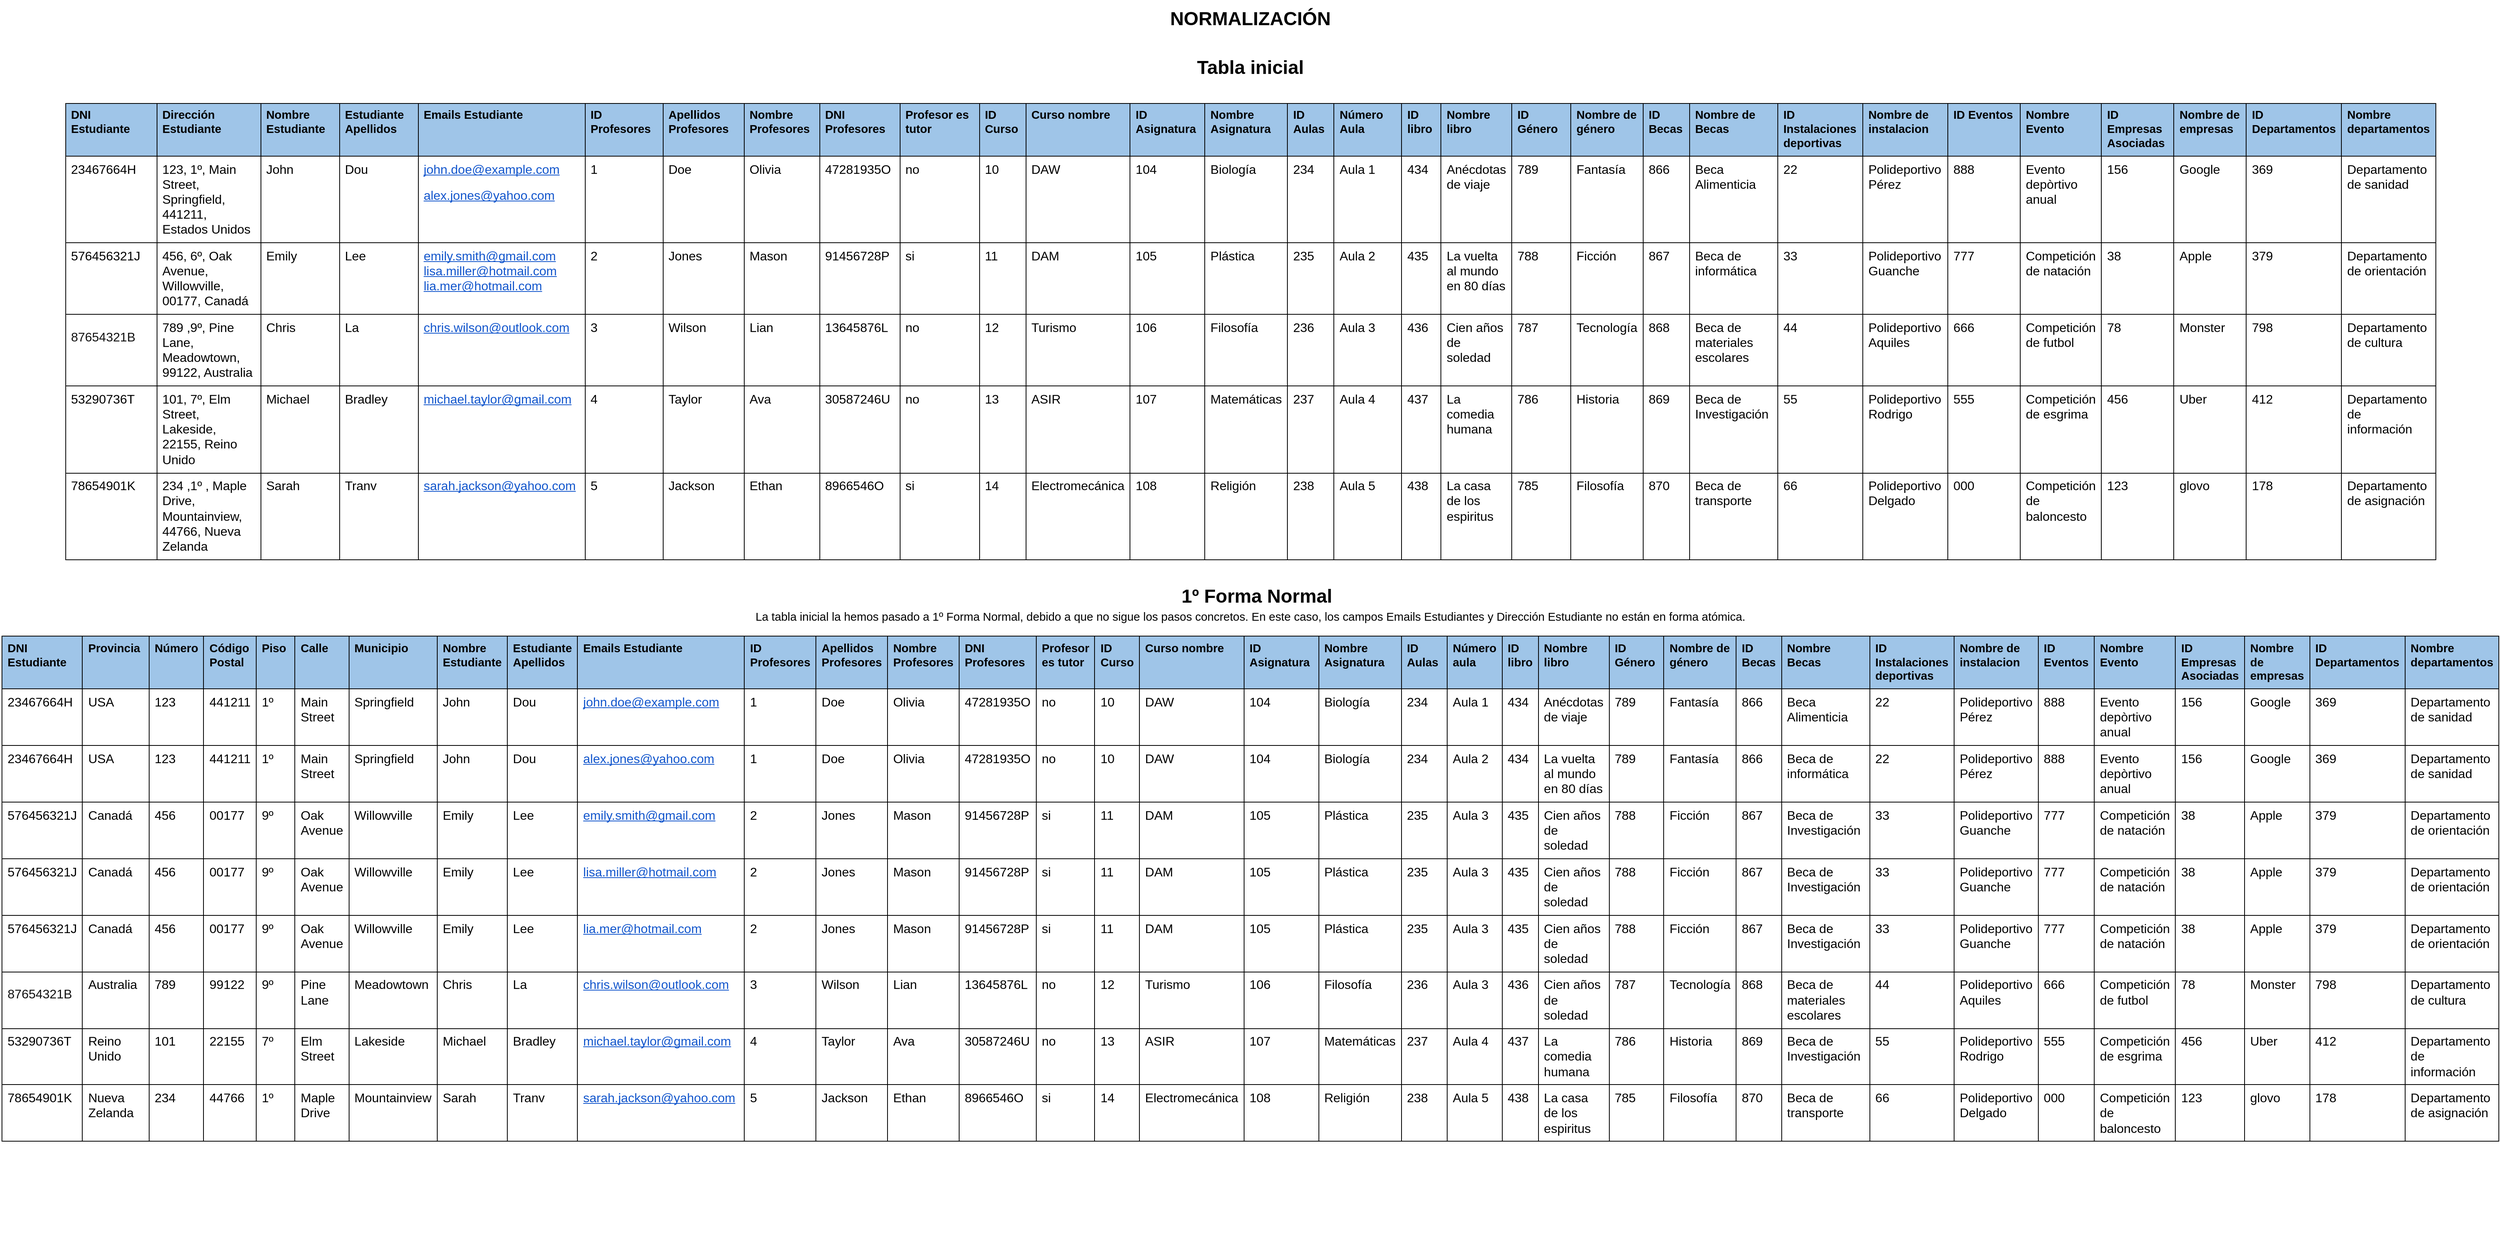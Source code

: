 <mxfile version="22.1.11" type="github">
  <diagram name="Página-1" id="m1YWGzHA1pcbfvffZ6Z8">
    <mxGraphModel dx="3695" dy="1520" grid="1" gridSize="10" guides="1" tooltips="1" connect="1" arrows="1" fold="1" page="1" pageScale="1" pageWidth="827" pageHeight="1169" math="0" shadow="0">
      <root>
        <mxCell id="0" />
        <mxCell id="1" parent="0" />
        <mxCell id="9VHznU0baNTkdeItxjbr-2" value="&lt;b style=&quot;font-weight:normal;&quot; id=&quot;docs-internal-guid-1f83df94-7fff-3697-2d84-868dc3e0a0e7&quot;&gt;&lt;p dir=&quot;ltr&quot; style=&quot;line-height:1.38;text-align: center;margin-top:0pt;margin-bottom:0pt;&quot;&gt;&lt;span style=&quot;font-size: 18pt; font-family: Arial, sans-serif; color: rgb(0, 0, 0); background-color: transparent; font-weight: 700; font-style: normal; font-variant: normal; text-decoration: none; vertical-align: baseline;&quot;&gt;NORMALIZACIÓN&lt;/span&gt;&lt;/p&gt;&lt;br&gt;&lt;br&gt;&lt;p dir=&quot;ltr&quot; style=&quot;line-height:1.38;text-align: center;margin-top:0pt;margin-bottom:0pt;&quot;&gt;&lt;span style=&quot;font-size: 18pt; font-family: Arial, sans-serif; color: rgb(0, 0, 0); background-color: transparent; font-weight: 700; font-style: normal; font-variant: normal; text-decoration: none; vertical-align: baseline;&quot;&gt;Tabla inicial&lt;/span&gt;&lt;/p&gt;&lt;br&gt;&lt;br&gt;&lt;div dir=&quot;ltr&quot; style=&quot;margin-left:0pt;&quot; align=&quot;center&quot;&gt;&lt;table style=&quot;border:none;border-collapse:collapse;&quot;&gt;&lt;colgroup&gt;&lt;col width=&quot;116&quot;&gt;&lt;col width=&quot;132&quot;&gt;&lt;col width=&quot;100&quot;&gt;&lt;col width=&quot;100&quot;&gt;&lt;col width=&quot;190&quot;&gt;&lt;col width=&quot;99&quot;&gt;&lt;col width=&quot;103&quot;&gt;&lt;col width=&quot;96&quot;&gt;&lt;col width=&quot;102&quot;&gt;&lt;col width=&quot;101&quot;&gt;&lt;col width=&quot;59&quot;&gt;&lt;col width=&quot;60&quot;&gt;&lt;col width=&quot;95&quot;&gt;&lt;col width=&quot;95&quot;&gt;&lt;col width=&quot;59&quot;&gt;&lt;col width=&quot;86&quot;&gt;&lt;col width=&quot;50&quot;&gt;&lt;col width=&quot;78&quot;&gt;&lt;col width=&quot;75&quot;&gt;&lt;col width=&quot;85&quot;&gt;&lt;col width=&quot;59&quot;&gt;&lt;col width=&quot;97&quot;&gt;&lt;col width=&quot;108&quot;&gt;&lt;col width=&quot;108&quot;&gt;&lt;col width=&quot;92&quot;&gt;&lt;col width=&quot;92&quot;&gt;&lt;col width=&quot;92&quot;&gt;&lt;col width=&quot;92&quot;&gt;&lt;col width=&quot;92&quot;&gt;&lt;col width=&quot;92&quot;&gt;&lt;/colgroup&gt;&lt;tbody&gt;&lt;tr style=&quot;height:0pt&quot;&gt;&lt;td style=&quot;border-left:solid #000000 1pt;border-right:solid #000000 1pt;border-bottom:solid #000000 1pt;border-top:solid #000000 1pt;vertical-align:top;background-color:#9fc5e8;padding:5pt 5pt 5pt 5pt;overflow:hidden;overflow-wrap:break-word;&quot;&gt;&lt;p dir=&quot;ltr&quot; style=&quot;line-height:1.2;margin-top:0pt;margin-bottom:0pt;&quot;&gt;&lt;span style=&quot;font-size: 11pt; font-family: Arial, sans-serif; color: rgb(0, 0, 0); background-color: rgb(159, 197, 232); font-weight: 700; font-style: normal; font-variant: normal; text-decoration: none; vertical-align: baseline;&quot;&gt;DNI Estudiante&lt;/span&gt;&lt;/p&gt;&lt;/td&gt;&lt;td style=&quot;border-left:solid #000000 1pt;border-right:solid #000000 1pt;border-bottom:solid #000000 1pt;border-top:solid #000000 1pt;vertical-align:top;background-color:#9fc5e8;padding:5pt 5pt 5pt 5pt;overflow:hidden;overflow-wrap:break-word;&quot;&gt;&lt;p dir=&quot;ltr&quot; style=&quot;line-height:1.2;margin-top:0pt;margin-bottom:0pt;&quot;&gt;&lt;span style=&quot;font-size: 11pt; font-family: Arial, sans-serif; color: rgb(0, 0, 0); background-color: rgb(159, 197, 232); font-weight: 700; font-style: normal; font-variant: normal; text-decoration: none; vertical-align: baseline;&quot;&gt;Dirección Estudiante&lt;/span&gt;&lt;/p&gt;&lt;br&gt;&lt;/td&gt;&lt;td style=&quot;border-left:solid #000000 1pt;border-right:solid #000000 1pt;border-bottom:solid #000000 1pt;border-top:solid #000000 1pt;vertical-align:top;background-color:#9fc5e8;padding:5pt 5pt 5pt 5pt;overflow:hidden;overflow-wrap:break-word;&quot;&gt;&lt;p dir=&quot;ltr&quot; style=&quot;line-height:1.2;margin-top:0pt;margin-bottom:0pt;&quot;&gt;&lt;span style=&quot;font-size: 11pt; font-family: Arial, sans-serif; color: rgb(0, 0, 0); background-color: rgb(159, 197, 232); font-weight: 700; font-style: normal; font-variant: normal; text-decoration: none; vertical-align: baseline;&quot;&gt;Nombre Estudiante&lt;/span&gt;&lt;/p&gt;&lt;/td&gt;&lt;td style=&quot;border-left:solid #000000 1pt;border-right:solid #000000 1pt;border-bottom:solid #000000 1pt;border-top:solid #000000 1pt;vertical-align:top;background-color:#9fc5e8;padding:5pt 5pt 5pt 5pt;overflow:hidden;overflow-wrap:break-word;&quot;&gt;&lt;p dir=&quot;ltr&quot; style=&quot;line-height:1.2;margin-top:0pt;margin-bottom:0pt;&quot;&gt;&lt;span style=&quot;font-size: 11pt; font-family: Arial, sans-serif; color: rgb(0, 0, 0); background-color: rgb(159, 197, 232); font-weight: 700; font-style: normal; font-variant: normal; text-decoration: none; vertical-align: baseline;&quot;&gt;Estudiante&lt;/span&gt;&lt;span style=&quot;font-size: 11pt; font-family: Arial, sans-serif; color: rgb(0, 0, 0); background-color: rgb(159, 197, 232); font-weight: 700; font-style: normal; font-variant: normal; text-decoration: none; vertical-align: baseline;&quot;&gt;&lt;br&gt;&lt;/span&gt;&lt;span style=&quot;font-size: 11pt; font-family: Arial, sans-serif; color: rgb(0, 0, 0); background-color: rgb(159, 197, 232); font-weight: 700; font-style: normal; font-variant: normal; text-decoration: none; vertical-align: baseline;&quot;&gt;Apellidos&lt;/span&gt;&lt;/p&gt;&lt;/td&gt;&lt;td style=&quot;border-left:solid #000000 1pt;border-right:solid #000000 1pt;border-bottom:solid #000000 1pt;border-top:solid #000000 1pt;vertical-align:top;background-color:#9fc5e8;padding:5pt 5pt 5pt 5pt;overflow:hidden;overflow-wrap:break-word;&quot;&gt;&lt;p dir=&quot;ltr&quot; style=&quot;line-height:1.2;margin-top:0pt;margin-bottom:0pt;&quot;&gt;&lt;span style=&quot;font-size: 11pt; font-family: Arial, sans-serif; color: rgb(0, 0, 0); background-color: rgb(159, 197, 232); font-weight: 700; font-style: normal; font-variant: normal; text-decoration: none; vertical-align: baseline;&quot;&gt; Emails Estudiante&amp;nbsp;&lt;/span&gt;&lt;/p&gt;&lt;/td&gt;&lt;td style=&quot;border-left:solid #000000 1pt;border-right:solid #000000 1pt;border-bottom:solid #000000 1pt;border-top:solid #000000 1pt;vertical-align:top;background-color:#9fc5e8;padding:5pt 5pt 5pt 5pt;overflow:hidden;overflow-wrap:break-word;&quot;&gt;&lt;p dir=&quot;ltr&quot; style=&quot;line-height:1.2;margin-top:0pt;margin-bottom:0pt;&quot;&gt;&lt;span style=&quot;font-size: 11pt; font-family: Arial, sans-serif; color: rgb(0, 0, 0); background-color: rgb(159, 197, 232); font-weight: 700; font-style: normal; font-variant: normal; text-decoration: none; vertical-align: baseline;&quot;&gt;ID Profesores&lt;/span&gt;&lt;/p&gt;&lt;/td&gt;&lt;td style=&quot;border-left:solid #000000 1pt;border-right:solid #000000 1pt;border-bottom:solid #000000 1pt;border-top:solid #000000 1pt;vertical-align:top;background-color:#9fc5e8;padding:5pt 5pt 5pt 5pt;overflow:hidden;overflow-wrap:break-word;&quot;&gt;&lt;p dir=&quot;ltr&quot; style=&quot;line-height:1.2;margin-top:0pt;margin-bottom:0pt;&quot;&gt;&lt;span style=&quot;font-size: 11pt; font-family: Arial, sans-serif; color: rgb(0, 0, 0); background-color: rgb(159, 197, 232); font-weight: 700; font-style: normal; font-variant: normal; text-decoration: none; vertical-align: baseline;&quot;&gt;Apellidos&amp;nbsp; Profesores&lt;/span&gt;&lt;/p&gt;&lt;/td&gt;&lt;td style=&quot;border-left:solid #000000 1pt;border-right:solid #000000 1pt;border-bottom:solid #000000 1pt;border-top:solid #000000 1pt;vertical-align:top;background-color:#9fc5e8;padding:5pt 5pt 5pt 5pt;overflow:hidden;overflow-wrap:break-word;&quot;&gt;&lt;p dir=&quot;ltr&quot; style=&quot;line-height:1.2;margin-top:0pt;margin-bottom:0pt;&quot;&gt;&lt;span style=&quot;font-size: 11pt; font-family: Arial, sans-serif; color: rgb(0, 0, 0); background-color: rgb(159, 197, 232); font-weight: 700; font-style: normal; font-variant: normal; text-decoration: none; vertical-align: baseline;&quot;&gt;Nombre&amp;nbsp; Profesores&lt;/span&gt;&lt;/p&gt;&lt;/td&gt;&lt;td style=&quot;border-left:solid #000000 1pt;border-right:solid #000000 1pt;border-bottom:solid #000000 1pt;border-top:solid #000000 1pt;vertical-align:top;background-color:#9fc5e8;padding:5pt 5pt 5pt 5pt;overflow:hidden;overflow-wrap:break-word;&quot;&gt;&lt;p dir=&quot;ltr&quot; style=&quot;line-height:1.2;margin-top:0pt;margin-bottom:0pt;&quot;&gt;&lt;span style=&quot;font-size: 11pt; font-family: Arial, sans-serif; color: rgb(0, 0, 0); background-color: rgb(159, 197, 232); font-weight: 700; font-style: normal; font-variant: normal; text-decoration: none; vertical-align: baseline;&quot;&gt; DNI Profesores&amp;nbsp;&lt;/span&gt;&lt;/p&gt;&lt;/td&gt;&lt;td style=&quot;border-left:solid #000000 1pt;border-right:solid #000000 1pt;border-bottom:solid #000000 1pt;border-top:solid #000000 1pt;vertical-align:top;background-color:#9fc5e8;padding:5pt 5pt 5pt 5pt;overflow:hidden;overflow-wrap:break-word;&quot;&gt;&lt;p dir=&quot;ltr&quot; style=&quot;line-height:1.2;margin-top:0pt;margin-bottom:0pt;&quot;&gt;&lt;span style=&quot;font-size: 11pt; font-family: Arial, sans-serif; color: rgb(0, 0, 0); background-color: rgb(159, 197, 232); font-weight: 700; font-style: normal; font-variant: normal; text-decoration: none; vertical-align: baseline;&quot;&gt;Profesor es tutor&lt;/span&gt;&lt;/p&gt;&lt;/td&gt;&lt;td style=&quot;border-left:solid #000000 1pt;border-right:solid #000000 1pt;border-bottom:solid #000000 1pt;border-top:solid #000000 1pt;vertical-align:top;background-color:#9fc5e8;padding:5pt 5pt 5pt 5pt;overflow:hidden;overflow-wrap:break-word;&quot;&gt;&lt;p dir=&quot;ltr&quot; style=&quot;line-height:1.2;margin-top:0pt;margin-bottom:0pt;&quot;&gt;&lt;span style=&quot;font-size: 11pt; font-family: Arial, sans-serif; color: rgb(0, 0, 0); background-color: rgb(159, 197, 232); font-weight: 700; font-style: normal; font-variant: normal; text-decoration: none; vertical-align: baseline;&quot;&gt;ID&amp;nbsp;&lt;/span&gt;&lt;/p&gt;&lt;p dir=&quot;ltr&quot; style=&quot;line-height:1.2;margin-top:0pt;margin-bottom:0pt;&quot;&gt;&lt;span style=&quot;font-size: 11pt; font-family: Arial, sans-serif; color: rgb(0, 0, 0); background-color: rgb(159, 197, 232); font-weight: 700; font-style: normal; font-variant: normal; text-decoration: none; vertical-align: baseline;&quot;&gt;Curso&lt;/span&gt;&lt;/p&gt;&lt;/td&gt;&lt;td style=&quot;border-left:solid #000000 1pt;border-right:solid #000000 1pt;border-bottom:solid #000000 1pt;border-top:solid #000000 1pt;vertical-align:top;background-color:#9fc5e8;padding:5pt 5pt 5pt 5pt;overflow:hidden;overflow-wrap:break-word;&quot;&gt;&lt;p dir=&quot;ltr&quot; style=&quot;line-height:1.2;margin-top:0pt;margin-bottom:0pt;&quot;&gt;&lt;span style=&quot;font-size: 11pt; font-family: Arial, sans-serif; color: rgb(0, 0, 0); background-color: rgb(159, 197, 232); font-weight: 700; font-style: normal; font-variant: normal; text-decoration: none; vertical-align: baseline;&quot;&gt;Curso nombre&amp;nbsp;&lt;/span&gt;&lt;/p&gt;&lt;/td&gt;&lt;td style=&quot;border-left:solid #000000 1pt;border-right:solid #000000 1pt;border-bottom:solid #000000 1pt;border-top:solid #000000 1pt;vertical-align:top;background-color:#9fc5e8;padding:5pt 5pt 5pt 5pt;overflow:hidden;overflow-wrap:break-word;&quot;&gt;&lt;p dir=&quot;ltr&quot; style=&quot;line-height:1.2;margin-top:0pt;margin-bottom:0pt;&quot;&gt;&lt;span style=&quot;font-size: 11pt; font-family: Arial, sans-serif; color: rgb(0, 0, 0); background-color: rgb(159, 197, 232); font-weight: 700; font-style: normal; font-variant: normal; text-decoration: none; vertical-align: baseline;&quot;&gt;ID Asignatura&amp;nbsp;&lt;/span&gt;&lt;/p&gt;&lt;/td&gt;&lt;td style=&quot;border-left:solid #000000 1pt;border-right:solid #000000 1pt;border-bottom:solid #000000 1pt;border-top:solid #000000 1pt;vertical-align:top;background-color:#9fc5e8;padding:5pt 5pt 5pt 5pt;overflow:hidden;overflow-wrap:break-word;&quot;&gt;&lt;p dir=&quot;ltr&quot; style=&quot;line-height:1.2;margin-top:0pt;margin-bottom:0pt;&quot;&gt;&lt;span style=&quot;font-size: 11pt; font-family: Arial, sans-serif; color: rgb(0, 0, 0); background-color: rgb(159, 197, 232); font-weight: 700; font-style: normal; font-variant: normal; text-decoration: none; vertical-align: baseline;&quot;&gt;Nombre Asignatura&lt;/span&gt;&lt;/p&gt;&lt;/td&gt;&lt;td style=&quot;border-left:solid #000000 1pt;border-right:solid #000000 1pt;border-bottom:solid #000000 1pt;border-top:solid #000000 1pt;vertical-align:top;background-color:#9fc5e8;padding:5pt 5pt 5pt 5pt;overflow:hidden;overflow-wrap:break-word;&quot;&gt;&lt;p dir=&quot;ltr&quot; style=&quot;line-height:1.2;margin-top:0pt;margin-bottom:0pt;&quot;&gt;&lt;span style=&quot;font-size: 11pt; font-family: Arial, sans-serif; color: rgb(0, 0, 0); background-color: rgb(159, 197, 232); font-weight: 700; font-style: normal; font-variant: normal; text-decoration: none; vertical-align: baseline;&quot;&gt;ID Aulas&amp;nbsp;&lt;/span&gt;&lt;/p&gt;&lt;/td&gt;&lt;td style=&quot;border-left:solid #000000 1pt;border-right:solid #000000 1pt;border-bottom:solid #000000 1pt;border-top:solid #000000 1pt;vertical-align:top;background-color:#9fc5e8;padding:5pt 5pt 5pt 5pt;overflow:hidden;overflow-wrap:break-word;&quot;&gt;&lt;p dir=&quot;ltr&quot; style=&quot;line-height:1.2;margin-top:0pt;margin-bottom:0pt;&quot;&gt;&lt;span style=&quot;font-size: 11pt; font-family: Arial, sans-serif; color: rgb(0, 0, 0); background-color: rgb(159, 197, 232); font-weight: 700; font-style: normal; font-variant: normal; text-decoration: none; vertical-align: baseline;&quot;&gt;Número Aula&lt;/span&gt;&lt;/p&gt;&lt;/td&gt;&lt;td style=&quot;border-left:solid #000000 1pt;border-right:solid #000000 1pt;border-bottom:solid #000000 1pt;border-top:solid #000000 1pt;vertical-align:top;background-color:#9fc5e8;padding:5pt 5pt 5pt 5pt;overflow:hidden;overflow-wrap:break-word;&quot;&gt;&lt;p dir=&quot;ltr&quot; style=&quot;line-height:1.2;margin-top:0pt;margin-bottom:0pt;&quot;&gt;&lt;span style=&quot;font-size: 11pt; font-family: Arial, sans-serif; color: rgb(0, 0, 0); background-color: rgb(159, 197, 232); font-weight: 700; font-style: normal; font-variant: normal; text-decoration: none; vertical-align: baseline;&quot;&gt;ID&amp;nbsp;&lt;/span&gt;&lt;/p&gt;&lt;p dir=&quot;ltr&quot; style=&quot;line-height:1.2;margin-top:0pt;margin-bottom:0pt;&quot;&gt;&lt;span style=&quot;font-size: 11pt; font-family: Arial, sans-serif; color: rgb(0, 0, 0); background-color: rgb(159, 197, 232); font-weight: 700; font-style: normal; font-variant: normal; text-decoration: none; vertical-align: baseline;&quot;&gt;libro&lt;/span&gt;&lt;/p&gt;&lt;/td&gt;&lt;td style=&quot;border-left:solid #000000 1pt;border-right:solid #000000 1pt;border-bottom:solid #000000 1pt;border-top:solid #000000 1pt;vertical-align:top;background-color:#9fc5e8;padding:5pt 5pt 5pt 5pt;overflow:hidden;overflow-wrap:break-word;&quot;&gt;&lt;p dir=&quot;ltr&quot; style=&quot;line-height:1.2;margin-top:0pt;margin-bottom:0pt;&quot;&gt;&lt;span style=&quot;font-size: 11pt; font-family: Arial, sans-serif; color: rgb(0, 0, 0); background-color: rgb(159, 197, 232); font-weight: 700; font-style: normal; font-variant: normal; text-decoration: none; vertical-align: baseline;&quot;&gt;Nombre libro&amp;nbsp;&amp;nbsp;&lt;/span&gt;&lt;/p&gt;&lt;/td&gt;&lt;td style=&quot;border-left:solid #000000 1pt;border-right:solid #000000 1pt;border-bottom:solid #000000 1pt;border-top:solid #000000 1pt;vertical-align:top;background-color:#9fc5e8;padding:5pt 5pt 5pt 5pt;overflow:hidden;overflow-wrap:break-word;&quot;&gt;&lt;p dir=&quot;ltr&quot; style=&quot;line-height:1.2;margin-top:0pt;margin-bottom:0pt;&quot;&gt;&lt;span style=&quot;font-size: 11pt; font-family: Arial, sans-serif; color: rgb(0, 0, 0); background-color: rgb(159, 197, 232); font-weight: 700; font-style: normal; font-variant: normal; text-decoration: none; vertical-align: baseline;&quot;&gt;ID&lt;/span&gt;&lt;/p&gt;&lt;p dir=&quot;ltr&quot; style=&quot;line-height:1.2;margin-top:0pt;margin-bottom:0pt;&quot;&gt;&lt;span style=&quot;font-size: 11pt; font-family: Arial, sans-serif; color: rgb(0, 0, 0); background-color: rgb(159, 197, 232); font-weight: 700; font-style: normal; font-variant: normal; text-decoration: none; vertical-align: baseline;&quot;&gt;Género&amp;nbsp;&lt;/span&gt;&lt;/p&gt;&lt;/td&gt;&lt;td style=&quot;border-left:solid #000000 1pt;border-right:solid #000000 1pt;border-bottom:solid #000000 1pt;border-top:solid #000000 1pt;vertical-align:top;background-color:#9fc5e8;padding:5pt 5pt 5pt 5pt;overflow:hidden;overflow-wrap:break-word;&quot;&gt;&lt;p dir=&quot;ltr&quot; style=&quot;line-height:1.2;margin-top:0pt;margin-bottom:0pt;&quot;&gt;&lt;span style=&quot;font-size: 11pt; font-family: Arial, sans-serif; color: rgb(0, 0, 0); background-color: rgb(159, 197, 232); font-weight: 700; font-style: normal; font-variant: normal; text-decoration: none; vertical-align: baseline;&quot;&gt;Nombre de género&lt;/span&gt;&lt;/p&gt;&lt;/td&gt;&lt;td style=&quot;border-left:solid #000000 1pt;border-right:solid #000000 1pt;border-bottom:solid #000000 1pt;border-top:solid #000000 1pt;vertical-align:top;background-color:#9fc5e8;padding:5pt 5pt 5pt 5pt;overflow:hidden;overflow-wrap:break-word;&quot;&gt;&lt;p dir=&quot;ltr&quot; style=&quot;line-height:1.2;margin-top:0pt;margin-bottom:0pt;&quot;&gt;&lt;span style=&quot;font-size: 11pt; font-family: Arial, sans-serif; color: rgb(0, 0, 0); background-color: rgb(159, 197, 232); font-weight: 700; font-style: normal; font-variant: normal; text-decoration: none; vertical-align: baseline;&quot;&gt;ID&lt;/span&gt;&lt;/p&gt;&lt;p dir=&quot;ltr&quot; style=&quot;line-height:1.2;margin-top:0pt;margin-bottom:0pt;&quot;&gt;&lt;span style=&quot;font-size: 11pt; font-family: Arial, sans-serif; color: rgb(0, 0, 0); background-color: rgb(159, 197, 232); font-weight: 700; font-style: normal; font-variant: normal; text-decoration: none; vertical-align: baseline;&quot;&gt;Becas&lt;/span&gt;&lt;/p&gt;&lt;br&gt;&lt;/td&gt;&lt;td style=&quot;border-left:solid #000000 1pt;border-right:solid #000000 1pt;border-bottom:solid #000000 1pt;border-top:solid #000000 1pt;vertical-align:top;background-color:#9fc5e8;padding:5pt 5pt 5pt 5pt;overflow:hidden;overflow-wrap:break-word;&quot;&gt;&lt;p dir=&quot;ltr&quot; style=&quot;line-height:1.2;margin-top:0pt;margin-bottom:0pt;&quot;&gt;&lt;span style=&quot;font-size: 11pt; font-family: Arial, sans-serif; color: rgb(0, 0, 0); background-color: rgb(159, 197, 232); font-weight: 700; font-style: normal; font-variant: normal; text-decoration: none; vertical-align: baseline;&quot;&gt;Nombre de Becas&lt;/span&gt;&lt;/p&gt;&lt;/td&gt;&lt;td style=&quot;border-left:solid #000000 1pt;border-right:solid #000000 1pt;border-bottom:solid #000000 1pt;border-top:solid #000000 1pt;vertical-align:top;background-color:#9fc5e8;padding:5pt 5pt 5pt 5pt;overflow:hidden;overflow-wrap:break-word;&quot;&gt;&lt;p dir=&quot;ltr&quot; style=&quot;line-height:1.2;margin-top:0pt;margin-bottom:0pt;&quot;&gt;&lt;span style=&quot;font-size: 11pt; font-family: Arial, sans-serif; color: rgb(0, 0, 0); background-color: rgb(159, 197, 232); font-weight: 700; font-style: normal; font-variant: normal; text-decoration: none; vertical-align: baseline;&quot;&gt;ID Instalaciones deportivas&lt;/span&gt;&lt;/p&gt;&lt;/td&gt;&lt;td style=&quot;border-left:solid #000000 1pt;border-right:solid #000000 1pt;border-bottom:solid #000000 1pt;border-top:solid #000000 1pt;vertical-align:top;background-color:#9fc5e8;padding:5pt 5pt 5pt 5pt;overflow:hidden;overflow-wrap:break-word;&quot;&gt;&lt;p dir=&quot;ltr&quot; style=&quot;line-height:1.2;margin-top:0pt;margin-bottom:0pt;&quot;&gt;&lt;span style=&quot;font-size: 11pt; font-family: Arial, sans-serif; color: rgb(0, 0, 0); background-color: rgb(159, 197, 232); font-weight: 700; font-style: normal; font-variant: normal; text-decoration: none; vertical-align: baseline;&quot;&gt;Nombre de instalacion&lt;/span&gt;&lt;/p&gt;&lt;/td&gt;&lt;td style=&quot;border-left:solid #000000 1pt;border-right:solid #000000 1pt;border-bottom:solid #000000 1pt;border-top:solid #000000 1pt;vertical-align:top;background-color:#9fc5e8;padding:5pt 5pt 5pt 5pt;overflow:hidden;overflow-wrap:break-word;&quot;&gt;&lt;p dir=&quot;ltr&quot; style=&quot;line-height:1.2;margin-top:0pt;margin-bottom:0pt;&quot;&gt;&lt;span style=&quot;font-size: 11pt; font-family: Arial, sans-serif; color: rgb(0, 0, 0); background-color: rgb(159, 197, 232); font-weight: 700; font-style: normal; font-variant: normal; text-decoration: none; vertical-align: baseline;&quot;&gt;ID Eventos&lt;/span&gt;&lt;/p&gt;&lt;/td&gt;&lt;td style=&quot;border-left:solid #000000 1pt;border-right:solid #000000 1pt;border-bottom:solid #000000 1pt;border-top:solid #000000 1pt;vertical-align:top;background-color:#9fc5e8;padding:5pt 5pt 5pt 5pt;overflow:hidden;overflow-wrap:break-word;&quot;&gt;&lt;p dir=&quot;ltr&quot; style=&quot;line-height:1.2;margin-top:0pt;margin-bottom:0pt;&quot;&gt;&lt;span style=&quot;font-size: 11pt; font-family: Arial, sans-serif; color: rgb(0, 0, 0); background-color: rgb(159, 197, 232); font-weight: 700; font-style: normal; font-variant: normal; text-decoration: none; vertical-align: baseline;&quot;&gt;Nombre Evento&lt;/span&gt;&lt;/p&gt;&lt;/td&gt;&lt;td style=&quot;border-left:solid #000000 1pt;border-right:solid #000000 1pt;border-bottom:solid #000000 1pt;border-top:solid #000000 1pt;vertical-align:top;background-color:#9fc5e8;padding:5pt 5pt 5pt 5pt;overflow:hidden;overflow-wrap:break-word;&quot;&gt;&lt;p dir=&quot;ltr&quot; style=&quot;line-height:1.2;margin-top:0pt;margin-bottom:0pt;&quot;&gt;&lt;span style=&quot;font-size: 11pt; font-family: Arial, sans-serif; color: rgb(0, 0, 0); background-color: rgb(159, 197, 232); font-weight: 700; font-style: normal; font-variant: normal; text-decoration: none; vertical-align: baseline;&quot;&gt;ID Empresas Asociadas&lt;/span&gt;&lt;/p&gt;&lt;/td&gt;&lt;td style=&quot;border-left:solid #000000 1pt;border-right:solid #000000 1pt;border-bottom:solid #000000 1pt;border-top:solid #000000 1pt;vertical-align:top;background-color:#9fc5e8;padding:5pt 5pt 5pt 5pt;overflow:hidden;overflow-wrap:break-word;&quot;&gt;&lt;p dir=&quot;ltr&quot; style=&quot;line-height:1.2;margin-top:0pt;margin-bottom:0pt;&quot;&gt;&lt;span style=&quot;font-size: 11pt; font-family: Arial, sans-serif; color: rgb(0, 0, 0); background-color: rgb(159, 197, 232); font-weight: 700; font-style: normal; font-variant: normal; text-decoration: none; vertical-align: baseline;&quot;&gt;Nombre de empresas&lt;/span&gt;&lt;/p&gt;&lt;/td&gt;&lt;td style=&quot;border-left:solid #000000 1pt;border-right:solid #000000 1pt;border-bottom:solid #000000 1pt;border-top:solid #000000 1pt;vertical-align:top;background-color:#9fc5e8;padding:5pt 5pt 5pt 5pt;overflow:hidden;overflow-wrap:break-word;&quot;&gt;&lt;p dir=&quot;ltr&quot; style=&quot;line-height:1.2;margin-top:0pt;margin-bottom:0pt;&quot;&gt;&lt;span style=&quot;font-size: 11pt; font-family: Arial, sans-serif; color: rgb(0, 0, 0); background-color: rgb(159, 197, 232); font-weight: 700; font-style: normal; font-variant: normal; text-decoration: none; vertical-align: baseline;&quot;&gt;ID Departamentos&lt;/span&gt;&lt;/p&gt;&lt;/td&gt;&lt;td style=&quot;border-left:solid #000000 1pt;border-right:solid #000000 1pt;border-bottom:solid #000000 1pt;border-top:solid #000000 1pt;vertical-align:top;background-color:#9fc5e8;padding:5pt 5pt 5pt 5pt;overflow:hidden;overflow-wrap:break-word;&quot;&gt;&lt;p dir=&quot;ltr&quot; style=&quot;line-height:1.2;margin-top:0pt;margin-bottom:0pt;&quot;&gt;&lt;span style=&quot;font-size: 11pt; font-family: Arial, sans-serif; color: rgb(0, 0, 0); background-color: rgb(159, 197, 232); font-weight: 700; font-style: normal; font-variant: normal; text-decoration: none; vertical-align: baseline;&quot;&gt;Nombre departamentos&lt;/span&gt;&lt;/p&gt;&lt;/td&gt;&lt;/tr&gt;&lt;tr style=&quot;height:80.244pt&quot;&gt;&lt;td style=&quot;border-left:solid #000000 1pt;border-right:solid #000000 1pt;border-bottom:solid #000000 1pt;border-top:solid #000000 1pt;vertical-align:top;padding:5pt 5pt 5pt 5pt;overflow:hidden;overflow-wrap:break-word;&quot;&gt;&lt;p dir=&quot;ltr&quot; style=&quot;line-height:1.2;margin-top:0pt;margin-bottom:0pt;&quot;&gt;&lt;span style=&quot;font-size: 12pt; font-family: Arial, sans-serif; color: rgb(0, 0, 0); background-color: transparent; font-weight: 400; font-style: normal; font-variant: normal; text-decoration: none; vertical-align: baseline;&quot;&gt;23467664H&lt;/span&gt;&lt;/p&gt;&lt;/td&gt;&lt;td style=&quot;border-left:solid #000000 1pt;border-right:solid #000000 1pt;border-bottom:solid #000000 1pt;border-top:solid #000000 1pt;vertical-align:top;padding:5pt 5pt 5pt 5pt;overflow:hidden;overflow-wrap:break-word;&quot;&gt;&lt;p dir=&quot;ltr&quot; style=&quot;line-height:1.2;margin-top:0pt;margin-bottom:0pt;&quot;&gt;&lt;span style=&quot;font-size: 12pt; font-family: Arial, sans-serif; color: rgb(0, 0, 0); background-color: transparent; font-weight: 400; font-style: normal; font-variant: normal; text-decoration: none; vertical-align: baseline;&quot;&gt;123, 1º, Main Street, Springfield, 441211, Estados Unidos&lt;/span&gt;&lt;/p&gt;&lt;/td&gt;&lt;td style=&quot;border-left:solid #000000 1pt;border-right:solid #000000 1pt;border-bottom:solid #000000 1pt;border-top:solid #000000 1pt;vertical-align:top;padding:5pt 5pt 5pt 5pt;overflow:hidden;overflow-wrap:break-word;&quot;&gt;&lt;p dir=&quot;ltr&quot; style=&quot;line-height:1.2;margin-top:0pt;margin-bottom:0pt;&quot;&gt;&lt;span style=&quot;font-size: 12pt; font-family: Arial, sans-serif; color: rgb(0, 0, 0); background-color: transparent; font-weight: 400; font-style: normal; font-variant: normal; text-decoration: none; vertical-align: baseline;&quot;&gt;John&lt;/span&gt;&lt;/p&gt;&lt;/td&gt;&lt;td style=&quot;border-left:solid #000000 1pt;border-right:solid #000000 1pt;border-bottom:solid #000000 1pt;border-top:solid #000000 1pt;vertical-align:top;padding:5pt 5pt 5pt 5pt;overflow:hidden;overflow-wrap:break-word;&quot;&gt;&lt;p dir=&quot;ltr&quot; style=&quot;line-height:1.2;margin-top:0pt;margin-bottom:0pt;&quot;&gt;&lt;span style=&quot;font-size: 12pt; font-family: Arial, sans-serif; color: rgb(0, 0, 0); background-color: transparent; font-weight: 400; font-style: normal; font-variant: normal; text-decoration: none; vertical-align: baseline;&quot;&gt;Dou&lt;/span&gt;&lt;/p&gt;&lt;/td&gt;&lt;td style=&quot;border-left:solid #000000 1pt;border-right:solid #000000 1pt;border-bottom:solid #000000 1pt;border-top:solid #000000 1pt;vertical-align:top;padding:5pt 5pt 5pt 5pt;overflow:hidden;overflow-wrap:break-word;&quot;&gt;&lt;p dir=&quot;ltr&quot; style=&quot;line-height:1.2;margin-top:0pt;margin-bottom:0pt;&quot;&gt;&lt;a href=&quot;mailto:john.doe@example.com&quot; style=&quot;text-decoration:none;&quot;&gt;&lt;span style=&quot;font-size: 12pt; font-family: Arial, sans-serif; color: rgb(17, 85, 204); background-color: transparent; font-weight: 400; font-style: normal; font-variant: normal; text-decoration: underline; text-decoration-skip-ink: none; vertical-align: baseline;&quot;&gt;john.doe@example.com&lt;/span&gt;&lt;/a&gt;&lt;/p&gt;&lt;br&gt;&lt;p dir=&quot;ltr&quot; style=&quot;line-height:1.2;margin-top:0pt;margin-bottom:0pt;&quot;&gt;&lt;a href=&quot;mailto:alex.jones@yahoo.com&quot; style=&quot;text-decoration:none;&quot;&gt;&lt;span style=&quot;font-size: 12pt; font-family: Arial, sans-serif; color: rgb(17, 85, 204); background-color: transparent; font-weight: 400; font-style: normal; font-variant: normal; text-decoration: underline; text-decoration-skip-ink: none; vertical-align: baseline;&quot;&gt;alex.jones@yahoo.com&lt;/span&gt;&lt;/a&gt;&lt;span style=&quot;font-size: 12pt; font-family: Arial, sans-serif; color: rgb(0, 0, 0); background-color: transparent; font-weight: 400; font-style: normal; font-variant: normal; text-decoration: none; vertical-align: baseline;&quot;&gt;&amp;nbsp;&lt;/span&gt;&lt;/p&gt;&lt;/td&gt;&lt;td style=&quot;border-left:solid #000000 1pt;border-right:solid #000000 1pt;border-bottom:solid #000000 1pt;border-top:solid #000000 1pt;vertical-align:top;padding:5pt 5pt 5pt 5pt;overflow:hidden;overflow-wrap:break-word;&quot;&gt;&lt;p dir=&quot;ltr&quot; style=&quot;line-height:1.2;margin-top:0pt;margin-bottom:0pt;&quot;&gt;&lt;span style=&quot;font-size: 12pt; font-family: Arial, sans-serif; color: rgb(0, 0, 0); background-color: transparent; font-weight: 400; font-style: normal; font-variant: normal; text-decoration: none; vertical-align: baseline;&quot;&gt;1&lt;/span&gt;&lt;/p&gt;&lt;/td&gt;&lt;td style=&quot;border-left:solid #000000 1pt;border-right:solid #000000 1pt;border-bottom:solid #000000 1pt;border-top:solid #000000 1pt;vertical-align:top;padding:5pt 5pt 5pt 5pt;overflow:hidden;overflow-wrap:break-word;&quot;&gt;&lt;p dir=&quot;ltr&quot; style=&quot;line-height:1.2;margin-top:0pt;margin-bottom:0pt;&quot;&gt;&lt;span style=&quot;font-size: 12pt; font-family: Arial, sans-serif; color: rgb(0, 0, 0); background-color: transparent; font-weight: 400; font-style: normal; font-variant: normal; text-decoration: none; vertical-align: baseline;&quot;&gt;Doe&lt;/span&gt;&lt;/p&gt;&lt;/td&gt;&lt;td style=&quot;border-left:solid #000000 1pt;border-right:solid #000000 1pt;border-bottom:solid #000000 1pt;border-top:solid #000000 1pt;vertical-align:top;padding:5pt 5pt 5pt 5pt;overflow:hidden;overflow-wrap:break-word;&quot;&gt;&lt;p dir=&quot;ltr&quot; style=&quot;line-height:1.2;margin-top:0pt;margin-bottom:0pt;&quot;&gt;&lt;span style=&quot;font-size: 12pt; font-family: Arial, sans-serif; color: rgb(0, 0, 0); background-color: transparent; font-weight: 400; font-style: normal; font-variant: normal; text-decoration: none; vertical-align: baseline;&quot;&gt;Olivia&lt;/span&gt;&lt;/p&gt;&lt;/td&gt;&lt;td style=&quot;border-left:solid #000000 1pt;border-right:solid #000000 1pt;border-bottom:solid #000000 1pt;border-top:solid #000000 1pt;vertical-align:top;padding:5pt 5pt 5pt 5pt;overflow:hidden;overflow-wrap:break-word;&quot;&gt;&lt;p dir=&quot;ltr&quot; style=&quot;line-height:1.2;margin-top:0pt;margin-bottom:0pt;&quot;&gt;&lt;span style=&quot;font-size: 12pt; font-family: Arial, sans-serif; color: rgb(0, 0, 0); background-color: transparent; font-weight: 400; font-style: normal; font-variant: normal; text-decoration: none; vertical-align: baseline;&quot;&gt;47281935O&lt;/span&gt;&lt;/p&gt;&lt;/td&gt;&lt;td style=&quot;border-left:solid #000000 1pt;border-right:solid #000000 1pt;border-bottom:solid #000000 1pt;border-top:solid #000000 1pt;vertical-align:top;padding:5pt 5pt 5pt 5pt;overflow:hidden;overflow-wrap:break-word;&quot;&gt;&lt;p dir=&quot;ltr&quot; style=&quot;line-height:1.2;margin-top:0pt;margin-bottom:0pt;&quot;&gt;&lt;span style=&quot;font-size: 12pt; font-family: Arial, sans-serif; color: rgb(0, 0, 0); background-color: transparent; font-weight: 400; font-style: normal; font-variant: normal; text-decoration: none; vertical-align: baseline;&quot;&gt;no&lt;/span&gt;&lt;/p&gt;&lt;/td&gt;&lt;td style=&quot;border-left:solid #000000 1pt;border-right:solid #000000 1pt;border-bottom:solid #000000 1pt;border-top:solid #000000 1pt;vertical-align:top;padding:5pt 5pt 5pt 5pt;overflow:hidden;overflow-wrap:break-word;&quot;&gt;&lt;p dir=&quot;ltr&quot; style=&quot;line-height:1.2;margin-top:0pt;margin-bottom:0pt;&quot;&gt;&lt;span style=&quot;font-size: 12pt; font-family: Arial, sans-serif; color: rgb(0, 0, 0); background-color: transparent; font-weight: 400; font-style: normal; font-variant: normal; text-decoration: none; vertical-align: baseline;&quot;&gt;10&lt;/span&gt;&lt;/p&gt;&lt;/td&gt;&lt;td style=&quot;border-left:solid #000000 1pt;border-right:solid #000000 1pt;border-bottom:solid #000000 1pt;border-top:solid #000000 1pt;vertical-align:top;padding:5pt 5pt 5pt 5pt;overflow:hidden;overflow-wrap:break-word;&quot;&gt;&lt;p dir=&quot;ltr&quot; style=&quot;line-height:1.2;margin-top:0pt;margin-bottom:0pt;&quot;&gt;&lt;span style=&quot;font-size: 12pt; font-family: Arial, sans-serif; color: rgb(0, 0, 0); background-color: transparent; font-weight: 400; font-style: normal; font-variant: normal; text-decoration: none; vertical-align: baseline;&quot;&gt;DAW&lt;/span&gt;&lt;/p&gt;&lt;/td&gt;&lt;td style=&quot;border-left:solid #000000 1pt;border-right:solid #000000 1pt;border-bottom:solid #000000 1pt;border-top:solid #000000 1pt;vertical-align:top;padding:5pt 5pt 5pt 5pt;overflow:hidden;overflow-wrap:break-word;&quot;&gt;&lt;p dir=&quot;ltr&quot; style=&quot;line-height:1.2;margin-top:0pt;margin-bottom:0pt;&quot;&gt;&lt;span style=&quot;font-size: 12pt; font-family: Arial, sans-serif; color: rgb(0, 0, 0); background-color: transparent; font-weight: 400; font-style: normal; font-variant: normal; text-decoration: none; vertical-align: baseline;&quot;&gt;104&lt;/span&gt;&lt;/p&gt;&lt;/td&gt;&lt;td style=&quot;border-left:solid #000000 1pt;border-right:solid #000000 1pt;border-bottom:solid #000000 1pt;border-top:solid #000000 1pt;vertical-align:top;padding:5pt 5pt 5pt 5pt;overflow:hidden;overflow-wrap:break-word;&quot;&gt;&lt;p dir=&quot;ltr&quot; style=&quot;line-height:1.2;margin-top:0pt;margin-bottom:0pt;&quot;&gt;&lt;span style=&quot;font-size: 12pt; font-family: Arial, sans-serif; color: rgb(0, 0, 0); background-color: transparent; font-weight: 400; font-style: normal; font-variant: normal; text-decoration: none; vertical-align: baseline;&quot;&gt;Biología&lt;/span&gt;&lt;/p&gt;&lt;/td&gt;&lt;td style=&quot;border-left:solid #000000 1pt;border-right:solid #000000 1pt;border-bottom:solid #000000 1pt;border-top:solid #000000 1pt;vertical-align:top;padding:5pt 5pt 5pt 5pt;overflow:hidden;overflow-wrap:break-word;&quot;&gt;&lt;p dir=&quot;ltr&quot; style=&quot;line-height:1.2;margin-top:0pt;margin-bottom:0pt;&quot;&gt;&lt;span style=&quot;font-size: 12pt; font-family: Arial, sans-serif; color: rgb(0, 0, 0); background-color: transparent; font-weight: 400; font-style: normal; font-variant: normal; text-decoration: none; vertical-align: baseline;&quot;&gt;234&lt;/span&gt;&lt;/p&gt;&lt;/td&gt;&lt;td style=&quot;border-left:solid #000000 1pt;border-right:solid #000000 1pt;border-bottom:solid #000000 1pt;border-top:solid #000000 1pt;vertical-align:top;padding:5pt 5pt 5pt 5pt;overflow:hidden;overflow-wrap:break-word;&quot;&gt;&lt;p dir=&quot;ltr&quot; style=&quot;line-height:1.2;margin-top:0pt;margin-bottom:0pt;&quot;&gt;&lt;span style=&quot;font-size: 12pt; font-family: Arial, sans-serif; color: rgb(0, 0, 0); background-color: transparent; font-weight: 400; font-style: normal; font-variant: normal; text-decoration: none; vertical-align: baseline;&quot;&gt;Aula 1&lt;/span&gt;&lt;/p&gt;&lt;/td&gt;&lt;td style=&quot;border-left:solid #000000 1pt;border-right:solid #000000 1pt;border-bottom:solid #000000 1pt;border-top:solid #000000 1pt;vertical-align:top;padding:5pt 5pt 5pt 5pt;overflow:hidden;overflow-wrap:break-word;&quot;&gt;&lt;p dir=&quot;ltr&quot; style=&quot;line-height:1.2;margin-top:0pt;margin-bottom:0pt;&quot;&gt;&lt;span style=&quot;font-size: 12pt; font-family: Arial, sans-serif; color: rgb(0, 0, 0); background-color: transparent; font-weight: 400; font-style: normal; font-variant: normal; text-decoration: none; vertical-align: baseline;&quot;&gt;434&lt;/span&gt;&lt;/p&gt;&lt;/td&gt;&lt;td style=&quot;border-left:solid #000000 1pt;border-right:solid #000000 1pt;border-bottom:solid #000000 1pt;border-top:solid #000000 1pt;vertical-align:top;padding:5pt 5pt 5pt 5pt;overflow:hidden;overflow-wrap:break-word;&quot;&gt;&lt;p dir=&quot;ltr&quot; style=&quot;line-height:1.2;margin-top:0pt;margin-bottom:0pt;&quot;&gt;&lt;span style=&quot;font-size: 12pt; font-family: Arial, sans-serif; color: rgb(0, 0, 0); background-color: transparent; font-weight: 400; font-style: normal; font-variant: normal; text-decoration: none; vertical-align: baseline;&quot;&gt;Anécdotas de viaje&lt;/span&gt;&lt;/p&gt;&lt;/td&gt;&lt;td style=&quot;border-left:solid #000000 1pt;border-right:solid #000000 1pt;border-bottom:solid #000000 1pt;border-top:solid #000000 1pt;vertical-align:top;padding:5pt 5pt 5pt 5pt;overflow:hidden;overflow-wrap:break-word;&quot;&gt;&lt;p dir=&quot;ltr&quot; style=&quot;line-height:1.2;margin-top:0pt;margin-bottom:0pt;&quot;&gt;&lt;span style=&quot;font-size: 12pt; font-family: Arial, sans-serif; color: rgb(0, 0, 0); background-color: transparent; font-weight: 400; font-style: normal; font-variant: normal; text-decoration: none; vertical-align: baseline;&quot;&gt;789&lt;/span&gt;&lt;/p&gt;&lt;/td&gt;&lt;td style=&quot;border-left:solid #000000 1pt;border-right:solid #000000 1pt;border-bottom:solid #000000 1pt;border-top:solid #000000 1pt;vertical-align:top;padding:5pt 5pt 5pt 5pt;overflow:hidden;overflow-wrap:break-word;&quot;&gt;&lt;p dir=&quot;ltr&quot; style=&quot;line-height:1.2;margin-top:0pt;margin-bottom:0pt;&quot;&gt;&lt;span style=&quot;font-size: 12pt; font-family: Arial, sans-serif; color: rgb(0, 0, 0); background-color: transparent; font-weight: 400; font-style: normal; font-variant: normal; text-decoration: none; vertical-align: baseline;&quot;&gt;Fantasía&lt;/span&gt;&lt;/p&gt;&lt;/td&gt;&lt;td style=&quot;border-left:solid #000000 1pt;border-right:solid #000000 1pt;border-bottom:solid #000000 1pt;border-top:solid #000000 1pt;vertical-align:top;padding:5pt 5pt 5pt 5pt;overflow:hidden;overflow-wrap:break-word;&quot;&gt;&lt;p dir=&quot;ltr&quot; style=&quot;line-height:1.2;margin-top:0pt;margin-bottom:0pt;&quot;&gt;&lt;span style=&quot;font-size: 12pt; font-family: Arial, sans-serif; color: rgb(0, 0, 0); background-color: transparent; font-weight: 400; font-style: normal; font-variant: normal; text-decoration: none; vertical-align: baseline;&quot;&gt;866&lt;/span&gt;&lt;/p&gt;&lt;/td&gt;&lt;td style=&quot;border-left:solid #000000 1pt;border-right:solid #000000 1pt;border-bottom:solid #000000 1pt;border-top:solid #000000 1pt;vertical-align:top;padding:5pt 5pt 5pt 5pt;overflow:hidden;overflow-wrap:break-word;&quot;&gt;&lt;p dir=&quot;ltr&quot; style=&quot;line-height:1.2;margin-top:0pt;margin-bottom:0pt;&quot;&gt;&lt;span style=&quot;font-size: 12pt; font-family: Arial, sans-serif; color: rgb(0, 0, 0); background-color: transparent; font-weight: 400; font-style: normal; font-variant: normal; text-decoration: none; vertical-align: baseline;&quot;&gt;Beca Alimenticia&lt;/span&gt;&lt;/p&gt;&lt;/td&gt;&lt;td style=&quot;border-left:solid #000000 1pt;border-right:solid #000000 1pt;border-bottom:solid #000000 1pt;border-top:solid #000000 1pt;vertical-align:top;padding:5pt 5pt 5pt 5pt;overflow:hidden;overflow-wrap:break-word;&quot;&gt;&lt;p dir=&quot;ltr&quot; style=&quot;line-height:1.2;margin-top:0pt;margin-bottom:0pt;&quot;&gt;&lt;span style=&quot;font-size: 12pt; font-family: Arial, sans-serif; color: rgb(0, 0, 0); background-color: transparent; font-weight: 400; font-style: normal; font-variant: normal; text-decoration: none; vertical-align: baseline;&quot;&gt;22&lt;/span&gt;&lt;/p&gt;&lt;/td&gt;&lt;td style=&quot;border-left:solid #000000 1pt;border-right:solid #000000 1pt;border-bottom:solid #000000 1pt;border-top:solid #000000 1pt;vertical-align:top;padding:5pt 5pt 5pt 5pt;overflow:hidden;overflow-wrap:break-word;&quot;&gt;&lt;p dir=&quot;ltr&quot; style=&quot;line-height:1.2;margin-top:0pt;margin-bottom:0pt;&quot;&gt;&lt;span style=&quot;font-size: 12pt; font-family: Arial, sans-serif; color: rgb(0, 0, 0); background-color: transparent; font-weight: 400; font-style: normal; font-variant: normal; text-decoration: none; vertical-align: baseline;&quot;&gt;Polideportivo Pérez&lt;/span&gt;&lt;/p&gt;&lt;/td&gt;&lt;td style=&quot;border-left:solid #000000 1pt;border-right:solid #000000 1pt;border-bottom:solid #000000 1pt;border-top:solid #000000 1pt;vertical-align:top;padding:5pt 5pt 5pt 5pt;overflow:hidden;overflow-wrap:break-word;&quot;&gt;&lt;p dir=&quot;ltr&quot; style=&quot;line-height:1.2;margin-top:0pt;margin-bottom:0pt;&quot;&gt;&lt;span style=&quot;font-size: 12pt; font-family: Arial, sans-serif; color: rgb(0, 0, 0); background-color: transparent; font-weight: 400; font-style: normal; font-variant: normal; text-decoration: none; vertical-align: baseline;&quot;&gt;888&lt;/span&gt;&lt;/p&gt;&lt;/td&gt;&lt;td style=&quot;border-left:solid #000000 1pt;border-right:solid #000000 1pt;border-bottom:solid #000000 1pt;border-top:solid #000000 1pt;vertical-align:top;padding:5pt 5pt 5pt 5pt;overflow:hidden;overflow-wrap:break-word;&quot;&gt;&lt;p dir=&quot;ltr&quot; style=&quot;line-height:1.2;margin-top:0pt;margin-bottom:0pt;&quot;&gt;&lt;span style=&quot;font-size: 12pt; font-family: Arial, sans-serif; color: rgb(0, 0, 0); background-color: transparent; font-weight: 400; font-style: normal; font-variant: normal; text-decoration: none; vertical-align: baseline;&quot;&gt;Evento depòrtivo anual&lt;/span&gt;&lt;/p&gt;&lt;/td&gt;&lt;td style=&quot;border-left:solid #000000 1pt;border-right:solid #000000 1pt;border-bottom:solid #000000 1pt;border-top:solid #000000 1pt;vertical-align:top;padding:5pt 5pt 5pt 5pt;overflow:hidden;overflow-wrap:break-word;&quot;&gt;&lt;p dir=&quot;ltr&quot; style=&quot;line-height:1.2;margin-top:0pt;margin-bottom:0pt;&quot;&gt;&lt;span style=&quot;font-size: 12pt; font-family: Arial, sans-serif; color: rgb(0, 0, 0); background-color: transparent; font-weight: 400; font-style: normal; font-variant: normal; text-decoration: none; vertical-align: baseline;&quot;&gt;156&lt;/span&gt;&lt;/p&gt;&lt;/td&gt;&lt;td style=&quot;border-left:solid #000000 1pt;border-right:solid #000000 1pt;border-bottom:solid #000000 1pt;border-top:solid #000000 1pt;vertical-align:top;padding:5pt 5pt 5pt 5pt;overflow:hidden;overflow-wrap:break-word;&quot;&gt;&lt;p dir=&quot;ltr&quot; style=&quot;line-height:1.2;margin-top:0pt;margin-bottom:0pt;&quot;&gt;&lt;span style=&quot;font-size: 12pt; font-family: Arial, sans-serif; color: rgb(0, 0, 0); background-color: transparent; font-weight: 400; font-style: normal; font-variant: normal; text-decoration: none; vertical-align: baseline;&quot;&gt;Google&amp;nbsp;&lt;/span&gt;&lt;/p&gt;&lt;/td&gt;&lt;td style=&quot;border-left:solid #000000 1pt;border-right:solid #000000 1pt;border-bottom:solid #000000 1pt;border-top:solid #000000 1pt;vertical-align:top;padding:5pt 5pt 5pt 5pt;overflow:hidden;overflow-wrap:break-word;&quot;&gt;&lt;p dir=&quot;ltr&quot; style=&quot;line-height:1.2;margin-top:0pt;margin-bottom:0pt;&quot;&gt;&lt;span style=&quot;font-size: 12pt; font-family: Arial, sans-serif; color: rgb(0, 0, 0); background-color: transparent; font-weight: 400; font-style: normal; font-variant: normal; text-decoration: none; vertical-align: baseline;&quot;&gt;369&lt;/span&gt;&lt;/p&gt;&lt;/td&gt;&lt;td style=&quot;border-left:solid #000000 1pt;border-right:solid #000000 1pt;border-bottom:solid #000000 1pt;border-top:solid #000000 1pt;vertical-align:top;padding:5pt 5pt 5pt 5pt;overflow:hidden;overflow-wrap:break-word;&quot;&gt;&lt;p dir=&quot;ltr&quot; style=&quot;line-height:1.2;margin-top:0pt;margin-bottom:0pt;&quot;&gt;&lt;span style=&quot;font-size: 12pt; font-family: Arial, sans-serif; color: rgb(0, 0, 0); background-color: transparent; font-weight: 400; font-style: normal; font-variant: normal; text-decoration: none; vertical-align: baseline;&quot;&gt;Departamento de sanidad&lt;/span&gt;&lt;/p&gt;&lt;/td&gt;&lt;/tr&gt;&lt;tr style=&quot;height:46.399pt&quot;&gt;&lt;td style=&quot;border-left:solid #000000 1pt;border-right:solid #000000 1pt;border-bottom:solid #000000 1pt;border-top:solid #000000 1pt;vertical-align:top;padding:5pt 5pt 5pt 5pt;overflow:hidden;overflow-wrap:break-word;&quot;&gt;&lt;p dir=&quot;ltr&quot; style=&quot;line-height:1.2;margin-top:0pt;margin-bottom:0pt;&quot;&gt;&lt;span style=&quot;font-size: 12pt; font-family: Arial, sans-serif; color: rgb(0, 0, 0); background-color: transparent; font-weight: 400; font-style: normal; font-variant: normal; text-decoration: none; vertical-align: baseline;&quot;&gt;576456321J&lt;/span&gt;&lt;/p&gt;&lt;/td&gt;&lt;td style=&quot;border-left:solid #000000 1pt;border-right:solid #000000 1pt;border-bottom:solid #000000 1pt;border-top:solid #000000 1pt;vertical-align:top;padding:5pt 5pt 5pt 5pt;overflow:hidden;overflow-wrap:break-word;&quot;&gt;&lt;p dir=&quot;ltr&quot; style=&quot;line-height:1.2;margin-top:0pt;margin-bottom:0pt;&quot;&gt;&lt;span style=&quot;font-size: 12pt; font-family: Arial, sans-serif; color: rgb(0, 0, 0); background-color: transparent; font-weight: 400; font-style: normal; font-variant: normal; text-decoration: none; vertical-align: baseline;&quot;&gt;456, 6º, Oak Avenue, Willowville, 00177, Canadá&lt;/span&gt;&lt;/p&gt;&lt;/td&gt;&lt;td style=&quot;border-left:solid #000000 1pt;border-right:solid #000000 1pt;border-bottom:solid #000000 1pt;border-top:solid #000000 1pt;vertical-align:top;padding:5pt 5pt 5pt 5pt;overflow:hidden;overflow-wrap:break-word;&quot;&gt;&lt;p dir=&quot;ltr&quot; style=&quot;line-height:1.2;margin-top:0pt;margin-bottom:0pt;&quot;&gt;&lt;span style=&quot;font-size: 12pt; font-family: Arial, sans-serif; color: rgb(0, 0, 0); background-color: transparent; font-weight: 400; font-style: normal; font-variant: normal; text-decoration: none; vertical-align: baseline;&quot;&gt;Emily&lt;/span&gt;&lt;/p&gt;&lt;/td&gt;&lt;td style=&quot;border-left:solid #000000 1pt;border-right:solid #000000 1pt;border-bottom:solid #000000 1pt;border-top:solid #000000 1pt;vertical-align:top;padding:5pt 5pt 5pt 5pt;overflow:hidden;overflow-wrap:break-word;&quot;&gt;&lt;p dir=&quot;ltr&quot; style=&quot;line-height:1.2;margin-top:0pt;margin-bottom:0pt;&quot;&gt;&lt;span style=&quot;font-size: 12pt; font-family: Arial, sans-serif; color: rgb(0, 0, 0); background-color: transparent; font-weight: 400; font-style: normal; font-variant: normal; text-decoration: none; vertical-align: baseline;&quot;&gt;Lee&lt;/span&gt;&lt;/p&gt;&lt;/td&gt;&lt;td style=&quot;border-left:solid #000000 1pt;border-right:solid #000000 1pt;border-bottom:solid #000000 1pt;border-top:solid #000000 1pt;vertical-align:top;padding:5pt 5pt 5pt 5pt;overflow:hidden;overflow-wrap:break-word;&quot;&gt;&lt;p dir=&quot;ltr&quot; style=&quot;line-height:1.2;margin-top:0pt;margin-bottom:0pt;&quot;&gt;&lt;a href=&quot;mailto:emily.smith@gmail.com&quot; style=&quot;text-decoration:none;&quot;&gt;&lt;span style=&quot;font-size: 12pt; font-family: Arial, sans-serif; color: rgb(17, 85, 204); background-color: transparent; font-weight: 400; font-style: normal; font-variant: normal; text-decoration: underline; text-decoration-skip-ink: none; vertical-align: baseline;&quot;&gt;emily.smith@gmail.com&lt;/span&gt;&lt;/a&gt;&lt;/p&gt;&lt;p dir=&quot;ltr&quot; style=&quot;line-height:1.2;margin-top:0pt;margin-bottom:0pt;&quot;&gt;&lt;a href=&quot;mailto:lisa.miller@hotmail.com&quot; style=&quot;text-decoration:none;&quot;&gt;&lt;span style=&quot;font-size: 12pt; font-family: Arial, sans-serif; color: rgb(17, 85, 204); background-color: transparent; font-weight: 400; font-style: normal; font-variant: normal; text-decoration: underline; text-decoration-skip-ink: none; vertical-align: baseline;&quot;&gt;lisa.miller@hotmail.com&lt;/span&gt;&lt;/a&gt;&lt;/p&gt;&lt;p dir=&quot;ltr&quot; style=&quot;line-height:1.2;margin-top:0pt;margin-bottom:0pt;&quot;&gt;&lt;a href=&quot;mailto:lia.mer@hotmail.com&quot; style=&quot;text-decoration:none;&quot;&gt;&lt;span style=&quot;font-size: 12pt; font-family: Arial, sans-serif; color: rgb(17, 85, 204); background-color: transparent; font-weight: 400; font-style: normal; font-variant: normal; text-decoration: underline; text-decoration-skip-ink: none; vertical-align: baseline;&quot;&gt;lia.mer@hotmail.com&lt;/span&gt;&lt;/a&gt;&lt;span style=&quot;font-size: 12pt; font-family: Arial, sans-serif; color: rgb(0, 0, 0); background-color: transparent; font-weight: 400; font-style: normal; font-variant: normal; text-decoration: none; vertical-align: baseline;&quot;&gt;&amp;nbsp;&lt;/span&gt;&lt;/p&gt;&lt;/td&gt;&lt;td style=&quot;border-left:solid #000000 1pt;border-right:solid #000000 1pt;border-bottom:solid #000000 1pt;border-top:solid #000000 1pt;vertical-align:top;padding:5pt 5pt 5pt 5pt;overflow:hidden;overflow-wrap:break-word;&quot;&gt;&lt;p dir=&quot;ltr&quot; style=&quot;line-height:1.2;margin-top:0pt;margin-bottom:0pt;&quot;&gt;&lt;span style=&quot;font-size: 12pt; font-family: Arial, sans-serif; color: rgb(0, 0, 0); background-color: transparent; font-weight: 400; font-style: normal; font-variant: normal; text-decoration: none; vertical-align: baseline;&quot;&gt;2&lt;/span&gt;&lt;/p&gt;&lt;/td&gt;&lt;td style=&quot;border-left:solid #000000 1pt;border-right:solid #000000 1pt;border-bottom:solid #000000 1pt;border-top:solid #000000 1pt;vertical-align:top;padding:5pt 5pt 5pt 5pt;overflow:hidden;overflow-wrap:break-word;&quot;&gt;&lt;p dir=&quot;ltr&quot; style=&quot;line-height:1.2;margin-top:0pt;margin-bottom:0pt;&quot;&gt;&lt;span style=&quot;font-size: 12pt; font-family: Arial, sans-serif; color: rgb(0, 0, 0); background-color: transparent; font-weight: 400; font-style: normal; font-variant: normal; text-decoration: none; vertical-align: baseline;&quot;&gt;Jones&lt;/span&gt;&lt;/p&gt;&lt;/td&gt;&lt;td style=&quot;border-left:solid #000000 1pt;border-right:solid #000000 1pt;border-bottom:solid #000000 1pt;border-top:solid #000000 1pt;vertical-align:top;padding:5pt 5pt 5pt 5pt;overflow:hidden;overflow-wrap:break-word;&quot;&gt;&lt;p dir=&quot;ltr&quot; style=&quot;line-height:1.2;margin-top:0pt;margin-bottom:0pt;&quot;&gt;&lt;span style=&quot;font-size: 12pt; font-family: Arial, sans-serif; color: rgb(0, 0, 0); background-color: transparent; font-weight: 400; font-style: normal; font-variant: normal; text-decoration: none; vertical-align: baseline;&quot;&gt;Mason&lt;/span&gt;&lt;/p&gt;&lt;/td&gt;&lt;td style=&quot;border-left:solid #000000 1pt;border-right:solid #000000 1pt;border-bottom:solid #000000 1pt;border-top:solid #000000 1pt;vertical-align:top;padding:5pt 5pt 5pt 5pt;overflow:hidden;overflow-wrap:break-word;&quot;&gt;&lt;p dir=&quot;ltr&quot; style=&quot;line-height:1.2;margin-top:0pt;margin-bottom:0pt;&quot;&gt;&lt;span style=&quot;font-size: 12pt; font-family: Arial, sans-serif; color: rgb(0, 0, 0); background-color: transparent; font-weight: 400; font-style: normal; font-variant: normal; text-decoration: none; vertical-align: baseline;&quot;&gt;91456728P&lt;/span&gt;&lt;/p&gt;&lt;/td&gt;&lt;td style=&quot;border-left:solid #000000 1pt;border-right:solid #000000 1pt;border-bottom:solid #000000 1pt;border-top:solid #000000 1pt;vertical-align:top;padding:5pt 5pt 5pt 5pt;overflow:hidden;overflow-wrap:break-word;&quot;&gt;&lt;p dir=&quot;ltr&quot; style=&quot;line-height:1.2;margin-top:0pt;margin-bottom:0pt;&quot;&gt;&lt;span style=&quot;font-size: 12pt; font-family: Arial, sans-serif; color: rgb(0, 0, 0); background-color: transparent; font-weight: 400; font-style: normal; font-variant: normal; text-decoration: none; vertical-align: baseline;&quot;&gt;si&lt;/span&gt;&lt;/p&gt;&lt;/td&gt;&lt;td style=&quot;border-left:solid #000000 1pt;border-right:solid #000000 1pt;border-bottom:solid #000000 1pt;border-top:solid #000000 1pt;vertical-align:top;padding:5pt 5pt 5pt 5pt;overflow:hidden;overflow-wrap:break-word;&quot;&gt;&lt;p dir=&quot;ltr&quot; style=&quot;line-height:1.2;margin-top:0pt;margin-bottom:0pt;&quot;&gt;&lt;span style=&quot;font-size: 12pt; font-family: Arial, sans-serif; color: rgb(0, 0, 0); background-color: transparent; font-weight: 400; font-style: normal; font-variant: normal; text-decoration: none; vertical-align: baseline;&quot;&gt;11&lt;/span&gt;&lt;/p&gt;&lt;/td&gt;&lt;td style=&quot;border-left:solid #000000 1pt;border-right:solid #000000 1pt;border-bottom:solid #000000 1pt;border-top:solid #000000 1pt;vertical-align:top;padding:5pt 5pt 5pt 5pt;overflow:hidden;overflow-wrap:break-word;&quot;&gt;&lt;p dir=&quot;ltr&quot; style=&quot;line-height:1.2;margin-top:0pt;margin-bottom:0pt;&quot;&gt;&lt;span style=&quot;font-size: 12pt; font-family: Arial, sans-serif; color: rgb(0, 0, 0); background-color: transparent; font-weight: 400; font-style: normal; font-variant: normal; text-decoration: none; vertical-align: baseline;&quot;&gt;DAM&lt;/span&gt;&lt;/p&gt;&lt;/td&gt;&lt;td style=&quot;border-left:solid #000000 1pt;border-right:solid #000000 1pt;border-bottom:solid #000000 1pt;border-top:solid #000000 1pt;vertical-align:top;padding:5pt 5pt 5pt 5pt;overflow:hidden;overflow-wrap:break-word;&quot;&gt;&lt;p dir=&quot;ltr&quot; style=&quot;line-height:1.2;margin-top:0pt;margin-bottom:0pt;&quot;&gt;&lt;span style=&quot;font-size: 12pt; font-family: Arial, sans-serif; color: rgb(0, 0, 0); background-color: transparent; font-weight: 400; font-style: normal; font-variant: normal; text-decoration: none; vertical-align: baseline;&quot;&gt;105&lt;/span&gt;&lt;/p&gt;&lt;/td&gt;&lt;td style=&quot;border-left:solid #000000 1pt;border-right:solid #000000 1pt;border-bottom:solid #000000 1pt;border-top:solid #000000 1pt;vertical-align:top;padding:5pt 5pt 5pt 5pt;overflow:hidden;overflow-wrap:break-word;&quot;&gt;&lt;p dir=&quot;ltr&quot; style=&quot;line-height:1.2;margin-top:0pt;margin-bottom:0pt;&quot;&gt;&lt;span style=&quot;font-size: 12pt; font-family: Arial, sans-serif; color: rgb(0, 0, 0); background-color: transparent; font-weight: 400; font-style: normal; font-variant: normal; text-decoration: none; vertical-align: baseline;&quot;&gt;Plástica&lt;/span&gt;&lt;/p&gt;&lt;/td&gt;&lt;td style=&quot;border-left:solid #000000 1pt;border-right:solid #000000 1pt;border-bottom:solid #000000 1pt;border-top:solid #000000 1pt;vertical-align:top;padding:5pt 5pt 5pt 5pt;overflow:hidden;overflow-wrap:break-word;&quot;&gt;&lt;p dir=&quot;ltr&quot; style=&quot;line-height:1.2;margin-top:0pt;margin-bottom:0pt;&quot;&gt;&lt;span style=&quot;font-size: 12pt; font-family: Arial, sans-serif; color: rgb(0, 0, 0); background-color: transparent; font-weight: 400; font-style: normal; font-variant: normal; text-decoration: none; vertical-align: baseline;&quot;&gt;235&lt;/span&gt;&lt;/p&gt;&lt;/td&gt;&lt;td style=&quot;border-left:solid #000000 1pt;border-right:solid #000000 1pt;border-bottom:solid #000000 1pt;border-top:solid #000000 1pt;vertical-align:top;padding:5pt 5pt 5pt 5pt;overflow:hidden;overflow-wrap:break-word;&quot;&gt;&lt;p dir=&quot;ltr&quot; style=&quot;line-height:1.2;margin-top:0pt;margin-bottom:0pt;&quot;&gt;&lt;span style=&quot;font-size: 12pt; font-family: Arial, sans-serif; color: rgb(0, 0, 0); background-color: transparent; font-weight: 400; font-style: normal; font-variant: normal; text-decoration: none; vertical-align: baseline;&quot;&gt;Aula 2&lt;/span&gt;&lt;/p&gt;&lt;/td&gt;&lt;td style=&quot;border-left:solid #000000 1pt;border-right:solid #000000 1pt;border-bottom:solid #000000 1pt;border-top:solid #000000 1pt;vertical-align:top;padding:5pt 5pt 5pt 5pt;overflow:hidden;overflow-wrap:break-word;&quot;&gt;&lt;p dir=&quot;ltr&quot; style=&quot;line-height:1.2;margin-top:0pt;margin-bottom:0pt;&quot;&gt;&lt;span style=&quot;font-size: 12pt; font-family: Arial, sans-serif; color: rgb(0, 0, 0); background-color: transparent; font-weight: 400; font-style: normal; font-variant: normal; text-decoration: none; vertical-align: baseline;&quot;&gt;435&lt;/span&gt;&lt;/p&gt;&lt;/td&gt;&lt;td style=&quot;border-left:solid #000000 1pt;border-right:solid #000000 1pt;border-bottom:solid #000000 1pt;border-top:solid #000000 1pt;vertical-align:top;padding:5pt 5pt 5pt 5pt;overflow:hidden;overflow-wrap:break-word;&quot;&gt;&lt;p dir=&quot;ltr&quot; style=&quot;line-height:1.2;margin-top:0pt;margin-bottom:0pt;&quot;&gt;&lt;span style=&quot;font-size: 12pt; font-family: Arial, sans-serif; color: rgb(0, 0, 0); background-color: transparent; font-weight: 400; font-style: normal; font-variant: normal; text-decoration: none; vertical-align: baseline;&quot;&gt;La vuelta al mundo en 80 días&lt;/span&gt;&lt;/p&gt;&lt;/td&gt;&lt;td style=&quot;border-left:solid #000000 1pt;border-right:solid #000000 1pt;border-bottom:solid #000000 1pt;border-top:solid #000000 1pt;vertical-align:top;padding:5pt 5pt 5pt 5pt;overflow:hidden;overflow-wrap:break-word;&quot;&gt;&lt;p dir=&quot;ltr&quot; style=&quot;line-height:1.2;margin-top:0pt;margin-bottom:0pt;&quot;&gt;&lt;span style=&quot;font-size: 12pt; font-family: Arial, sans-serif; color: rgb(0, 0, 0); background-color: transparent; font-weight: 400; font-style: normal; font-variant: normal; text-decoration: none; vertical-align: baseline;&quot;&gt;788&lt;/span&gt;&lt;/p&gt;&lt;/td&gt;&lt;td style=&quot;border-left:solid #000000 1pt;border-right:solid #000000 1pt;border-bottom:solid #000000 1pt;border-top:solid #000000 1pt;vertical-align:top;padding:5pt 5pt 5pt 5pt;overflow:hidden;overflow-wrap:break-word;&quot;&gt;&lt;p dir=&quot;ltr&quot; style=&quot;line-height:1.2;margin-top:0pt;margin-bottom:0pt;&quot;&gt;&lt;span style=&quot;font-size: 12pt; font-family: Arial, sans-serif; color: rgb(0, 0, 0); background-color: transparent; font-weight: 400; font-style: normal; font-variant: normal; text-decoration: none; vertical-align: baseline;&quot;&gt;Ficción&lt;/span&gt;&lt;/p&gt;&lt;/td&gt;&lt;td style=&quot;border-left:solid #000000 1pt;border-right:solid #000000 1pt;border-bottom:solid #000000 1pt;border-top:solid #000000 1pt;vertical-align:top;padding:5pt 5pt 5pt 5pt;overflow:hidden;overflow-wrap:break-word;&quot;&gt;&lt;p dir=&quot;ltr&quot; style=&quot;line-height:1.2;margin-top:0pt;margin-bottom:0pt;&quot;&gt;&lt;span style=&quot;font-size: 12pt; font-family: Arial, sans-serif; color: rgb(0, 0, 0); background-color: transparent; font-weight: 400; font-style: normal; font-variant: normal; text-decoration: none; vertical-align: baseline;&quot;&gt;867&lt;/span&gt;&lt;/p&gt;&lt;/td&gt;&lt;td style=&quot;border-left:solid #000000 1pt;border-right:solid #000000 1pt;border-bottom:solid #000000 1pt;border-top:solid #000000 1pt;vertical-align:top;padding:5pt 5pt 5pt 5pt;overflow:hidden;overflow-wrap:break-word;&quot;&gt;&lt;p dir=&quot;ltr&quot; style=&quot;line-height:1.2;margin-top:0pt;margin-bottom:0pt;&quot;&gt;&lt;span style=&quot;font-size: 12pt; font-family: Arial, sans-serif; color: rgb(0, 0, 0); background-color: transparent; font-weight: 400; font-style: normal; font-variant: normal; text-decoration: none; vertical-align: baseline;&quot;&gt;Beca de informática&lt;/span&gt;&lt;/p&gt;&lt;/td&gt;&lt;td style=&quot;border-left:solid #000000 1pt;border-right:solid #000000 1pt;border-bottom:solid #000000 1pt;border-top:solid #000000 1pt;vertical-align:top;padding:5pt 5pt 5pt 5pt;overflow:hidden;overflow-wrap:break-word;&quot;&gt;&lt;p dir=&quot;ltr&quot; style=&quot;line-height:1.2;margin-top:0pt;margin-bottom:0pt;&quot;&gt;&lt;span style=&quot;font-size: 12pt; font-family: Arial, sans-serif; color: rgb(0, 0, 0); background-color: transparent; font-weight: 400; font-style: normal; font-variant: normal; text-decoration: none; vertical-align: baseline;&quot;&gt;33&lt;/span&gt;&lt;/p&gt;&lt;/td&gt;&lt;td style=&quot;border-left:solid #000000 1pt;border-right:solid #000000 1pt;border-bottom:solid #000000 1pt;border-top:solid #000000 1pt;vertical-align:top;padding:5pt 5pt 5pt 5pt;overflow:hidden;overflow-wrap:break-word;&quot;&gt;&lt;p dir=&quot;ltr&quot; style=&quot;line-height:1.2;margin-top:0pt;margin-bottom:0pt;&quot;&gt;&lt;span style=&quot;font-size: 12pt; font-family: Arial, sans-serif; color: rgb(0, 0, 0); background-color: transparent; font-weight: 400; font-style: normal; font-variant: normal; text-decoration: none; vertical-align: baseline;&quot;&gt;Polideportivo Guanche&lt;/span&gt;&lt;/p&gt;&lt;/td&gt;&lt;td style=&quot;border-left:solid #000000 1pt;border-right:solid #000000 1pt;border-bottom:solid #000000 1pt;border-top:solid #000000 1pt;vertical-align:top;padding:5pt 5pt 5pt 5pt;overflow:hidden;overflow-wrap:break-word;&quot;&gt;&lt;p dir=&quot;ltr&quot; style=&quot;line-height:1.2;margin-top:0pt;margin-bottom:0pt;&quot;&gt;&lt;span style=&quot;font-size: 12pt; font-family: Arial, sans-serif; color: rgb(0, 0, 0); background-color: transparent; font-weight: 400; font-style: normal; font-variant: normal; text-decoration: none; vertical-align: baseline;&quot;&gt;777&lt;/span&gt;&lt;/p&gt;&lt;/td&gt;&lt;td style=&quot;border-left:solid #000000 1pt;border-right:solid #000000 1pt;border-bottom:solid #000000 1pt;border-top:solid #000000 1pt;vertical-align:top;padding:5pt 5pt 5pt 5pt;overflow:hidden;overflow-wrap:break-word;&quot;&gt;&lt;p dir=&quot;ltr&quot; style=&quot;line-height:1.2;margin-top:0pt;margin-bottom:0pt;&quot;&gt;&lt;span style=&quot;font-size: 12pt; font-family: Arial, sans-serif; color: rgb(0, 0, 0); background-color: transparent; font-weight: 400; font-style: normal; font-variant: normal; text-decoration: none; vertical-align: baseline;&quot;&gt;Competición de natación&lt;/span&gt;&lt;/p&gt;&lt;/td&gt;&lt;td style=&quot;border-left:solid #000000 1pt;border-right:solid #000000 1pt;border-bottom:solid #000000 1pt;border-top:solid #000000 1pt;vertical-align:top;padding:5pt 5pt 5pt 5pt;overflow:hidden;overflow-wrap:break-word;&quot;&gt;&lt;p dir=&quot;ltr&quot; style=&quot;line-height:1.2;margin-top:0pt;margin-bottom:0pt;&quot;&gt;&lt;span style=&quot;font-size: 12pt; font-family: Arial, sans-serif; color: rgb(0, 0, 0); background-color: transparent; font-weight: 400; font-style: normal; font-variant: normal; text-decoration: none; vertical-align: baseline;&quot;&gt;38&lt;/span&gt;&lt;/p&gt;&lt;/td&gt;&lt;td style=&quot;border-left:solid #000000 1pt;border-right:solid #000000 1pt;border-bottom:solid #000000 1pt;border-top:solid #000000 1pt;vertical-align:top;padding:5pt 5pt 5pt 5pt;overflow:hidden;overflow-wrap:break-word;&quot;&gt;&lt;p dir=&quot;ltr&quot; style=&quot;line-height:1.2;margin-top:0pt;margin-bottom:0pt;&quot;&gt;&lt;span style=&quot;font-size: 12pt; font-family: Arial, sans-serif; color: rgb(0, 0, 0); background-color: transparent; font-weight: 400; font-style: normal; font-variant: normal; text-decoration: none; vertical-align: baseline;&quot;&gt;Apple&lt;/span&gt;&lt;/p&gt;&lt;/td&gt;&lt;td style=&quot;border-left:solid #000000 1pt;border-right:solid #000000 1pt;border-bottom:solid #000000 1pt;border-top:solid #000000 1pt;vertical-align:top;padding:5pt 5pt 5pt 5pt;overflow:hidden;overflow-wrap:break-word;&quot;&gt;&lt;p dir=&quot;ltr&quot; style=&quot;line-height:1.2;margin-top:0pt;margin-bottom:0pt;&quot;&gt;&lt;span style=&quot;font-size: 12pt; font-family: Arial, sans-serif; color: rgb(0, 0, 0); background-color: transparent; font-weight: 400; font-style: normal; font-variant: normal; text-decoration: none; vertical-align: baseline;&quot;&gt;379&lt;/span&gt;&lt;/p&gt;&lt;/td&gt;&lt;td style=&quot;border-left:solid #000000 1pt;border-right:solid #000000 1pt;border-bottom:solid #000000 1pt;border-top:solid #000000 1pt;vertical-align:top;padding:5pt 5pt 5pt 5pt;overflow:hidden;overflow-wrap:break-word;&quot;&gt;&lt;p dir=&quot;ltr&quot; style=&quot;line-height:1.2;margin-top:0pt;margin-bottom:0pt;&quot;&gt;&lt;span style=&quot;font-size: 12pt; font-family: Arial, sans-serif; color: rgb(0, 0, 0); background-color: transparent; font-weight: 400; font-style: normal; font-variant: normal; text-decoration: none; vertical-align: baseline;&quot;&gt;Departamento de orientación&lt;/span&gt;&lt;/p&gt;&lt;/td&gt;&lt;/tr&gt;&lt;tr style=&quot;height:46.399pt&quot;&gt;&lt;td style=&quot;border-left:solid #000000 1pt;border-right:solid #000000 1pt;border-bottom:solid #000000 1pt;border-top:solid #000000 1pt;vertical-align:top;padding:5pt 5pt 5pt 5pt;overflow:hidden;overflow-wrap:break-word;&quot;&gt;&lt;p dir=&quot;ltr&quot; style=&quot;line-height:1.2;margin-top:9pt;margin-bottom:0pt;&quot;&gt;&lt;span style=&quot;font-size: 12pt; font-family: Arial, sans-serif; color: rgb(17, 17, 17); background-color: transparent; font-weight: 400; font-style: normal; font-variant: normal; text-decoration: none; vertical-align: baseline;&quot;&gt;87654321B&lt;/span&gt;&lt;/p&gt;&lt;/td&gt;&lt;td style=&quot;border-left:solid #000000 1pt;border-right:solid #000000 1pt;border-bottom:solid #000000 1pt;border-top:solid #000000 1pt;vertical-align:top;padding:5pt 5pt 5pt 5pt;overflow:hidden;overflow-wrap:break-word;&quot;&gt;&lt;p dir=&quot;ltr&quot; style=&quot;line-height:1.2;margin-top:0pt;margin-bottom:0pt;&quot;&gt;&lt;span style=&quot;font-size: 12pt; font-family: Arial, sans-serif; color: rgb(0, 0, 0); background-color: transparent; font-weight: 400; font-style: normal; font-variant: normal; text-decoration: none; vertical-align: baseline;&quot;&gt;789 ,9º, Pine Lane, Meadowtown, 99122, Australia&lt;/span&gt;&lt;/p&gt;&lt;/td&gt;&lt;td style=&quot;border-left:solid #000000 1pt;border-right:solid #000000 1pt;border-bottom:solid #000000 1pt;border-top:solid #000000 1pt;vertical-align:top;padding:5pt 5pt 5pt 5pt;overflow:hidden;overflow-wrap:break-word;&quot;&gt;&lt;p dir=&quot;ltr&quot; style=&quot;line-height:1.2;margin-top:0pt;margin-bottom:0pt;&quot;&gt;&lt;span style=&quot;font-size: 12pt; font-family: Arial, sans-serif; color: rgb(0, 0, 0); background-color: transparent; font-weight: 400; font-style: normal; font-variant: normal; text-decoration: none; vertical-align: baseline;&quot;&gt;Chris&lt;/span&gt;&lt;/p&gt;&lt;/td&gt;&lt;td style=&quot;border-left:solid #000000 1pt;border-right:solid #000000 1pt;border-bottom:solid #000000 1pt;border-top:solid #000000 1pt;vertical-align:top;padding:5pt 5pt 5pt 5pt;overflow:hidden;overflow-wrap:break-word;&quot;&gt;&lt;p dir=&quot;ltr&quot; style=&quot;line-height:1.2;margin-top:0pt;margin-bottom:0pt;&quot;&gt;&lt;span style=&quot;font-size: 12pt; font-family: Arial, sans-serif; color: rgb(0, 0, 0); background-color: transparent; font-weight: 400; font-style: normal; font-variant: normal; text-decoration: none; vertical-align: baseline;&quot;&gt;La&lt;/span&gt;&lt;/p&gt;&lt;/td&gt;&lt;td style=&quot;border-left:solid #000000 1pt;border-right:solid #000000 1pt;border-bottom:solid #000000 1pt;border-top:solid #000000 1pt;vertical-align:top;padding:5pt 5pt 5pt 5pt;overflow:hidden;overflow-wrap:break-word;&quot;&gt;&lt;p dir=&quot;ltr&quot; style=&quot;line-height:1.2;margin-top:0pt;margin-bottom:0pt;&quot;&gt;&lt;a href=&quot;mailto:chris.wilson@outlook.com&quot; style=&quot;text-decoration:none;&quot;&gt;&lt;span style=&quot;font-size: 12pt; font-family: Arial, sans-serif; color: rgb(17, 85, 204); background-color: transparent; font-weight: 400; font-style: normal; font-variant: normal; text-decoration: underline; text-decoration-skip-ink: none; vertical-align: baseline;&quot;&gt;chris.wilson@outlook.com&lt;/span&gt;&lt;/a&gt;&lt;span style=&quot;font-size: 12pt; font-family: Arial, sans-serif; color: rgb(0, 0, 0); background-color: transparent; font-weight: 400; font-style: normal; font-variant: normal; text-decoration: none; vertical-align: baseline;&quot;&gt;&amp;nbsp;&lt;/span&gt;&lt;/p&gt;&lt;/td&gt;&lt;td style=&quot;border-left:solid #000000 1pt;border-right:solid #000000 1pt;border-bottom:solid #000000 1pt;border-top:solid #000000 1pt;vertical-align:top;padding:5pt 5pt 5pt 5pt;overflow:hidden;overflow-wrap:break-word;&quot;&gt;&lt;p dir=&quot;ltr&quot; style=&quot;line-height:1.2;margin-top:0pt;margin-bottom:0pt;&quot;&gt;&lt;span style=&quot;font-size: 12pt; font-family: Arial, sans-serif; color: rgb(0, 0, 0); background-color: transparent; font-weight: 400; font-style: normal; font-variant: normal; text-decoration: none; vertical-align: baseline;&quot;&gt;3&lt;/span&gt;&lt;/p&gt;&lt;/td&gt;&lt;td style=&quot;border-left:solid #000000 1pt;border-right:solid #000000 1pt;border-bottom:solid #000000 1pt;border-top:solid #000000 1pt;vertical-align:top;padding:5pt 5pt 5pt 5pt;overflow:hidden;overflow-wrap:break-word;&quot;&gt;&lt;p dir=&quot;ltr&quot; style=&quot;line-height:1.2;margin-top:0pt;margin-bottom:0pt;&quot;&gt;&lt;span style=&quot;font-size: 12pt; font-family: Arial, sans-serif; color: rgb(0, 0, 0); background-color: transparent; font-weight: 400; font-style: normal; font-variant: normal; text-decoration: none; vertical-align: baseline;&quot;&gt;Wilson&lt;/span&gt;&lt;/p&gt;&lt;/td&gt;&lt;td style=&quot;border-left:solid #000000 1pt;border-right:solid #000000 1pt;border-bottom:solid #000000 1pt;border-top:solid #000000 1pt;vertical-align:top;padding:5pt 5pt 5pt 5pt;overflow:hidden;overflow-wrap:break-word;&quot;&gt;&lt;p dir=&quot;ltr&quot; style=&quot;line-height:1.2;margin-top:0pt;margin-bottom:0pt;&quot;&gt;&lt;span style=&quot;font-size: 12pt; font-family: Arial, sans-serif; color: rgb(0, 0, 0); background-color: transparent; font-weight: 400; font-style: normal; font-variant: normal; text-decoration: none; vertical-align: baseline;&quot;&gt;Lian&lt;/span&gt;&lt;/p&gt;&lt;/td&gt;&lt;td style=&quot;border-left:solid #000000 1pt;border-right:solid #000000 1pt;border-bottom:solid #000000 1pt;border-top:solid #000000 1pt;vertical-align:top;padding:5pt 5pt 5pt 5pt;overflow:hidden;overflow-wrap:break-word;&quot;&gt;&lt;p dir=&quot;ltr&quot; style=&quot;line-height:1.2;margin-top:0pt;margin-bottom:0pt;&quot;&gt;&lt;span style=&quot;font-size: 12pt; font-family: Arial, sans-serif; color: rgb(0, 0, 0); background-color: transparent; font-weight: 400; font-style: normal; font-variant: normal; text-decoration: none; vertical-align: baseline;&quot;&gt;13645876L&lt;/span&gt;&lt;/p&gt;&lt;/td&gt;&lt;td style=&quot;border-left:solid #000000 1pt;border-right:solid #000000 1pt;border-bottom:solid #000000 1pt;border-top:solid #000000 1pt;vertical-align:top;padding:5pt 5pt 5pt 5pt;overflow:hidden;overflow-wrap:break-word;&quot;&gt;&lt;p dir=&quot;ltr&quot; style=&quot;line-height:1.2;margin-top:0pt;margin-bottom:0pt;&quot;&gt;&lt;span style=&quot;font-size: 12pt; font-family: Arial, sans-serif; color: rgb(0, 0, 0); background-color: transparent; font-weight: 400; font-style: normal; font-variant: normal; text-decoration: none; vertical-align: baseline;&quot;&gt;no&lt;/span&gt;&lt;/p&gt;&lt;/td&gt;&lt;td style=&quot;border-left:solid #000000 1pt;border-right:solid #000000 1pt;border-bottom:solid #000000 1pt;border-top:solid #000000 1pt;vertical-align:top;padding:5pt 5pt 5pt 5pt;overflow:hidden;overflow-wrap:break-word;&quot;&gt;&lt;p dir=&quot;ltr&quot; style=&quot;line-height:1.2;margin-top:0pt;margin-bottom:0pt;&quot;&gt;&lt;span style=&quot;font-size: 12pt; font-family: Arial, sans-serif; color: rgb(0, 0, 0); background-color: transparent; font-weight: 400; font-style: normal; font-variant: normal; text-decoration: none; vertical-align: baseline;&quot;&gt;12&lt;/span&gt;&lt;/p&gt;&lt;/td&gt;&lt;td style=&quot;border-left:solid #000000 1pt;border-right:solid #000000 1pt;border-bottom:solid #000000 1pt;border-top:solid #000000 1pt;vertical-align:top;padding:5pt 5pt 5pt 5pt;overflow:hidden;overflow-wrap:break-word;&quot;&gt;&lt;p dir=&quot;ltr&quot; style=&quot;line-height:1.2;margin-top:0pt;margin-bottom:0pt;&quot;&gt;&lt;span style=&quot;font-size: 12pt; font-family: Arial, sans-serif; color: rgb(0, 0, 0); background-color: transparent; font-weight: 400; font-style: normal; font-variant: normal; text-decoration: none; vertical-align: baseline;&quot;&gt;Turismo&lt;/span&gt;&lt;/p&gt;&lt;/td&gt;&lt;td style=&quot;border-left:solid #000000 1pt;border-right:solid #000000 1pt;border-bottom:solid #000000 1pt;border-top:solid #000000 1pt;vertical-align:top;padding:5pt 5pt 5pt 5pt;overflow:hidden;overflow-wrap:break-word;&quot;&gt;&lt;p dir=&quot;ltr&quot; style=&quot;line-height:1.2;margin-top:0pt;margin-bottom:0pt;&quot;&gt;&lt;span style=&quot;font-size: 12pt; font-family: Arial, sans-serif; color: rgb(0, 0, 0); background-color: transparent; font-weight: 400; font-style: normal; font-variant: normal; text-decoration: none; vertical-align: baseline;&quot;&gt;106&lt;/span&gt;&lt;/p&gt;&lt;/td&gt;&lt;td style=&quot;border-left:solid #000000 1pt;border-right:solid #000000 1pt;border-bottom:solid #000000 1pt;border-top:solid #000000 1pt;vertical-align:top;padding:5pt 5pt 5pt 5pt;overflow:hidden;overflow-wrap:break-word;&quot;&gt;&lt;p dir=&quot;ltr&quot; style=&quot;line-height:1.2;margin-top:0pt;margin-bottom:0pt;&quot;&gt;&lt;span style=&quot;font-size: 12pt; font-family: Arial, sans-serif; color: rgb(0, 0, 0); background-color: transparent; font-weight: 400; font-style: normal; font-variant: normal; text-decoration: none; vertical-align: baseline;&quot;&gt;Filosofía&lt;/span&gt;&lt;/p&gt;&lt;/td&gt;&lt;td style=&quot;border-left:solid #000000 1pt;border-right:solid #000000 1pt;border-bottom:solid #000000 1pt;border-top:solid #000000 1pt;vertical-align:top;padding:5pt 5pt 5pt 5pt;overflow:hidden;overflow-wrap:break-word;&quot;&gt;&lt;p dir=&quot;ltr&quot; style=&quot;line-height:1.2;margin-top:0pt;margin-bottom:0pt;&quot;&gt;&lt;span style=&quot;font-size: 12pt; font-family: Arial, sans-serif; color: rgb(0, 0, 0); background-color: transparent; font-weight: 400; font-style: normal; font-variant: normal; text-decoration: none; vertical-align: baseline;&quot;&gt;236&lt;/span&gt;&lt;/p&gt;&lt;/td&gt;&lt;td style=&quot;border-left:solid #000000 1pt;border-right:solid #000000 1pt;border-bottom:solid #000000 1pt;border-top:solid #000000 1pt;vertical-align:top;padding:5pt 5pt 5pt 5pt;overflow:hidden;overflow-wrap:break-word;&quot;&gt;&lt;p dir=&quot;ltr&quot; style=&quot;line-height:1.2;margin-top:0pt;margin-bottom:0pt;&quot;&gt;&lt;span style=&quot;font-size: 12pt; font-family: Arial, sans-serif; color: rgb(0, 0, 0); background-color: transparent; font-weight: 400; font-style: normal; font-variant: normal; text-decoration: none; vertical-align: baseline;&quot;&gt;Aula 3&lt;/span&gt;&lt;/p&gt;&lt;/td&gt;&lt;td style=&quot;border-left:solid #000000 1pt;border-right:solid #000000 1pt;border-bottom:solid #000000 1pt;border-top:solid #000000 1pt;vertical-align:top;padding:5pt 5pt 5pt 5pt;overflow:hidden;overflow-wrap:break-word;&quot;&gt;&lt;p dir=&quot;ltr&quot; style=&quot;line-height:1.2;margin-top:0pt;margin-bottom:0pt;&quot;&gt;&lt;span style=&quot;font-size: 12pt; font-family: Arial, sans-serif; color: rgb(0, 0, 0); background-color: transparent; font-weight: 400; font-style: normal; font-variant: normal; text-decoration: none; vertical-align: baseline;&quot;&gt;436&lt;/span&gt;&lt;/p&gt;&lt;/td&gt;&lt;td style=&quot;border-left:solid #000000 1pt;border-right:solid #000000 1pt;border-bottom:solid #000000 1pt;border-top:solid #000000 1pt;vertical-align:top;padding:5pt 5pt 5pt 5pt;overflow:hidden;overflow-wrap:break-word;&quot;&gt;&lt;p dir=&quot;ltr&quot; style=&quot;line-height:1.2;margin-top:0pt;margin-bottom:0pt;&quot;&gt;&lt;span style=&quot;font-size: 12pt; font-family: Arial, sans-serif; color: rgb(0, 0, 0); background-color: transparent; font-weight: 400; font-style: normal; font-variant: normal; text-decoration: none; vertical-align: baseline;&quot;&gt;Cien años de soledad&lt;/span&gt;&lt;/p&gt;&lt;/td&gt;&lt;td style=&quot;border-left:solid #000000 1pt;border-right:solid #000000 1pt;border-bottom:solid #000000 1pt;border-top:solid #000000 1pt;vertical-align:top;padding:5pt 5pt 5pt 5pt;overflow:hidden;overflow-wrap:break-word;&quot;&gt;&lt;p dir=&quot;ltr&quot; style=&quot;line-height:1.2;margin-top:0pt;margin-bottom:0pt;&quot;&gt;&lt;span style=&quot;font-size: 12pt; font-family: Arial, sans-serif; color: rgb(0, 0, 0); background-color: transparent; font-weight: 400; font-style: normal; font-variant: normal; text-decoration: none; vertical-align: baseline;&quot;&gt;787&lt;/span&gt;&lt;/p&gt;&lt;/td&gt;&lt;td style=&quot;border-left:solid #000000 1pt;border-right:solid #000000 1pt;border-bottom:solid #000000 1pt;border-top:solid #000000 1pt;vertical-align:top;padding:5pt 5pt 5pt 5pt;overflow:hidden;overflow-wrap:break-word;&quot;&gt;&lt;p dir=&quot;ltr&quot; style=&quot;line-height:1.2;margin-top:0pt;margin-bottom:0pt;&quot;&gt;&lt;span style=&quot;font-size: 12pt; font-family: Arial, sans-serif; color: rgb(0, 0, 0); background-color: transparent; font-weight: 400; font-style: normal; font-variant: normal; text-decoration: none; vertical-align: baseline;&quot;&gt;Tecnología&lt;/span&gt;&lt;/p&gt;&lt;/td&gt;&lt;td style=&quot;border-left:solid #000000 1pt;border-right:solid #000000 1pt;border-bottom:solid #000000 1pt;border-top:solid #000000 1pt;vertical-align:top;padding:5pt 5pt 5pt 5pt;overflow:hidden;overflow-wrap:break-word;&quot;&gt;&lt;p dir=&quot;ltr&quot; style=&quot;line-height:1.2;margin-top:0pt;margin-bottom:0pt;&quot;&gt;&lt;span style=&quot;font-size: 12pt; font-family: Arial, sans-serif; color: rgb(0, 0, 0); background-color: transparent; font-weight: 400; font-style: normal; font-variant: normal; text-decoration: none; vertical-align: baseline;&quot;&gt;868&lt;/span&gt;&lt;/p&gt;&lt;/td&gt;&lt;td style=&quot;border-left:solid #000000 1pt;border-right:solid #000000 1pt;border-bottom:solid #000000 1pt;border-top:solid #000000 1pt;vertical-align:top;padding:5pt 5pt 5pt 5pt;overflow:hidden;overflow-wrap:break-word;&quot;&gt;&lt;p dir=&quot;ltr&quot; style=&quot;line-height:1.2;margin-top:0pt;margin-bottom:0pt;&quot;&gt;&lt;span style=&quot;font-size: 12pt; font-family: Arial, sans-serif; color: rgb(0, 0, 0); background-color: transparent; font-weight: 400; font-style: normal; font-variant: normal; text-decoration: none; vertical-align: baseline;&quot;&gt;Beca de materiales escolares&lt;/span&gt;&lt;/p&gt;&lt;/td&gt;&lt;td style=&quot;border-left:solid #000000 1pt;border-right:solid #000000 1pt;border-bottom:solid #000000 1pt;border-top:solid #000000 1pt;vertical-align:top;padding:5pt 5pt 5pt 5pt;overflow:hidden;overflow-wrap:break-word;&quot;&gt;&lt;p dir=&quot;ltr&quot; style=&quot;line-height:1.2;margin-top:0pt;margin-bottom:0pt;&quot;&gt;&lt;span style=&quot;font-size: 12pt; font-family: Arial, sans-serif; color: rgb(0, 0, 0); background-color: transparent; font-weight: 400; font-style: normal; font-variant: normal; text-decoration: none; vertical-align: baseline;&quot;&gt;44&lt;/span&gt;&lt;/p&gt;&lt;/td&gt;&lt;td style=&quot;border-left:solid #000000 1pt;border-right:solid #000000 1pt;border-bottom:solid #000000 1pt;border-top:solid #000000 1pt;vertical-align:top;padding:5pt 5pt 5pt 5pt;overflow:hidden;overflow-wrap:break-word;&quot;&gt;&lt;p dir=&quot;ltr&quot; style=&quot;line-height:1.2;margin-top:0pt;margin-bottom:0pt;&quot;&gt;&lt;span style=&quot;font-size: 12pt; font-family: Arial, sans-serif; color: rgb(0, 0, 0); background-color: transparent; font-weight: 400; font-style: normal; font-variant: normal; text-decoration: none; vertical-align: baseline;&quot;&gt;Polideportivo Aquiles&lt;/span&gt;&lt;/p&gt;&lt;/td&gt;&lt;td style=&quot;border-left:solid #000000 1pt;border-right:solid #000000 1pt;border-bottom:solid #000000 1pt;border-top:solid #000000 1pt;vertical-align:top;padding:5pt 5pt 5pt 5pt;overflow:hidden;overflow-wrap:break-word;&quot;&gt;&lt;p dir=&quot;ltr&quot; style=&quot;line-height:1.2;margin-top:0pt;margin-bottom:0pt;&quot;&gt;&lt;span style=&quot;font-size: 12pt; font-family: Arial, sans-serif; color: rgb(0, 0, 0); background-color: transparent; font-weight: 400; font-style: normal; font-variant: normal; text-decoration: none; vertical-align: baseline;&quot;&gt;666&lt;/span&gt;&lt;/p&gt;&lt;/td&gt;&lt;td style=&quot;border-left:solid #000000 1pt;border-right:solid #000000 1pt;border-bottom:solid #000000 1pt;border-top:solid #000000 1pt;vertical-align:top;padding:5pt 5pt 5pt 5pt;overflow:hidden;overflow-wrap:break-word;&quot;&gt;&lt;p dir=&quot;ltr&quot; style=&quot;line-height:1.2;margin-top:0pt;margin-bottom:0pt;&quot;&gt;&lt;span style=&quot;font-size: 12pt; font-family: Arial, sans-serif; color: rgb(0, 0, 0); background-color: transparent; font-weight: 400; font-style: normal; font-variant: normal; text-decoration: none; vertical-align: baseline;&quot;&gt;Competición de futbol&lt;/span&gt;&lt;/p&gt;&lt;/td&gt;&lt;td style=&quot;border-left:solid #000000 1pt;border-right:solid #000000 1pt;border-bottom:solid #000000 1pt;border-top:solid #000000 1pt;vertical-align:top;padding:5pt 5pt 5pt 5pt;overflow:hidden;overflow-wrap:break-word;&quot;&gt;&lt;p dir=&quot;ltr&quot; style=&quot;line-height:1.2;margin-top:0pt;margin-bottom:0pt;&quot;&gt;&lt;span style=&quot;font-size: 12pt; font-family: Arial, sans-serif; color: rgb(0, 0, 0); background-color: transparent; font-weight: 400; font-style: normal; font-variant: normal; text-decoration: none; vertical-align: baseline;&quot;&gt;78&lt;/span&gt;&lt;/p&gt;&lt;/td&gt;&lt;td style=&quot;border-left:solid #000000 1pt;border-right:solid #000000 1pt;border-bottom:solid #000000 1pt;border-top:solid #000000 1pt;vertical-align:top;padding:5pt 5pt 5pt 5pt;overflow:hidden;overflow-wrap:break-word;&quot;&gt;&lt;p dir=&quot;ltr&quot; style=&quot;line-height:1.2;margin-top:0pt;margin-bottom:0pt;&quot;&gt;&lt;span style=&quot;font-size: 12pt; font-family: Arial, sans-serif; color: rgb(0, 0, 0); background-color: transparent; font-weight: 400; font-style: normal; font-variant: normal; text-decoration: none; vertical-align: baseline;&quot;&gt;Monster&lt;/span&gt;&lt;/p&gt;&lt;/td&gt;&lt;td style=&quot;border-left:solid #000000 1pt;border-right:solid #000000 1pt;border-bottom:solid #000000 1pt;border-top:solid #000000 1pt;vertical-align:top;padding:5pt 5pt 5pt 5pt;overflow:hidden;overflow-wrap:break-word;&quot;&gt;&lt;p dir=&quot;ltr&quot; style=&quot;line-height:1.2;margin-top:0pt;margin-bottom:0pt;&quot;&gt;&lt;span style=&quot;font-size: 12pt; font-family: Arial, sans-serif; color: rgb(0, 0, 0); background-color: transparent; font-weight: 400; font-style: normal; font-variant: normal; text-decoration: none; vertical-align: baseline;&quot;&gt;798&lt;/span&gt;&lt;/p&gt;&lt;/td&gt;&lt;td style=&quot;border-left:solid #000000 1pt;border-right:solid #000000 1pt;border-bottom:solid #000000 1pt;border-top:solid #000000 1pt;vertical-align:top;padding:5pt 5pt 5pt 5pt;overflow:hidden;overflow-wrap:break-word;&quot;&gt;&lt;p dir=&quot;ltr&quot; style=&quot;line-height:1.2;margin-top:0pt;margin-bottom:0pt;&quot;&gt;&lt;span style=&quot;font-size: 12pt; font-family: Arial, sans-serif; color: rgb(0, 0, 0); background-color: transparent; font-weight: 400; font-style: normal; font-variant: normal; text-decoration: none; vertical-align: baseline;&quot;&gt;Departamento de cultura&amp;nbsp;&lt;/span&gt;&lt;/p&gt;&lt;/td&gt;&lt;/tr&gt;&lt;tr style=&quot;height:46.399pt&quot;&gt;&lt;td style=&quot;border-left:solid #000000 1pt;border-right:solid #000000 1pt;border-bottom:solid #000000 1pt;border-top:solid #000000 1pt;vertical-align:top;padding:5pt 5pt 5pt 5pt;overflow:hidden;overflow-wrap:break-word;&quot;&gt;&lt;p dir=&quot;ltr&quot; style=&quot;line-height:1.2;margin-top:0pt;margin-bottom:0pt;&quot;&gt;&lt;span style=&quot;font-size: 12pt; font-family: Arial, sans-serif; color: rgb(0, 0, 0); background-color: transparent; font-weight: 400; font-style: normal; font-variant: normal; text-decoration: none; vertical-align: baseline;&quot;&gt;53290736T&lt;/span&gt;&lt;/p&gt;&lt;/td&gt;&lt;td style=&quot;border-left:solid #000000 1pt;border-right:solid #000000 1pt;border-bottom:solid #000000 1pt;border-top:solid #000000 1pt;vertical-align:top;padding:5pt 5pt 5pt 5pt;overflow:hidden;overflow-wrap:break-word;&quot;&gt;&lt;p dir=&quot;ltr&quot; style=&quot;line-height:1.2;margin-top:0pt;margin-bottom:0pt;&quot;&gt;&lt;span style=&quot;font-size: 12pt; font-family: Arial, sans-serif; color: rgb(0, 0, 0); background-color: transparent; font-weight: 400; font-style: normal; font-variant: normal; text-decoration: none; vertical-align: baseline;&quot;&gt;101, 7º, Elm Street, Lakeside, 22155, Reino Unido&lt;/span&gt;&lt;/p&gt;&lt;/td&gt;&lt;td style=&quot;border-left:solid #000000 1pt;border-right:solid #000000 1pt;border-bottom:solid #000000 1pt;border-top:solid #000000 1pt;vertical-align:top;padding:5pt 5pt 5pt 5pt;overflow:hidden;overflow-wrap:break-word;&quot;&gt;&lt;p dir=&quot;ltr&quot; style=&quot;line-height:1.2;margin-top:0pt;margin-bottom:0pt;&quot;&gt;&lt;span style=&quot;font-size: 12pt; font-family: Arial, sans-serif; color: rgb(0, 0, 0); background-color: transparent; font-weight: 400; font-style: normal; font-variant: normal; text-decoration: none; vertical-align: baseline;&quot;&gt;Michael&lt;/span&gt;&lt;/p&gt;&lt;/td&gt;&lt;td style=&quot;border-left:solid #000000 1pt;border-right:solid #000000 1pt;border-bottom:solid #000000 1pt;border-top:solid #000000 1pt;vertical-align:top;padding:5pt 5pt 5pt 5pt;overflow:hidden;overflow-wrap:break-word;&quot;&gt;&lt;p dir=&quot;ltr&quot; style=&quot;line-height:1.2;margin-top:0pt;margin-bottom:0pt;&quot;&gt;&lt;span style=&quot;font-size: 12pt; font-family: Arial, sans-serif; color: rgb(0, 0, 0); background-color: transparent; font-weight: 400; font-style: normal; font-variant: normal; text-decoration: none; vertical-align: baseline;&quot;&gt;Bradley&lt;/span&gt;&lt;/p&gt;&lt;/td&gt;&lt;td style=&quot;border-left:solid #000000 1pt;border-right:solid #000000 1pt;border-bottom:solid #000000 1pt;border-top:solid #000000 1pt;vertical-align:top;padding:5pt 5pt 5pt 5pt;overflow:hidden;overflow-wrap:break-word;&quot;&gt;&lt;p dir=&quot;ltr&quot; style=&quot;line-height:1.2;margin-top:0pt;margin-bottom:0pt;&quot;&gt;&lt;span style=&quot;font-size: 12pt; font-family: Arial, sans-serif; color: rgb(0, 0, 0); background-color: rgb(52, 53, 65); font-weight: 400; font-style: normal; font-variant: normal; text-decoration: none; vertical-align: baseline;&quot;&gt; &lt;/span&gt;&lt;a href=&quot;mailto:michael.taylor@gmail.com&quot; style=&quot;text-decoration:none;&quot;&gt;&lt;span style=&quot;font-size: 12pt; font-family: Arial, sans-serif; color: rgb(17, 85, 204); background-color: transparent; font-weight: 400; font-style: normal; font-variant: normal; text-decoration: underline; text-decoration-skip-ink: none; vertical-align: baseline;&quot;&gt;michael.taylor@gmail.com&lt;/span&gt;&lt;/a&gt;&lt;span style=&quot;font-size: 12pt; font-family: Arial, sans-serif; color: rgb(0, 0, 0); background-color: transparent; font-weight: 400; font-style: normal; font-variant: normal; text-decoration: none; vertical-align: baseline;&quot;&gt;&amp;nbsp;&lt;/span&gt;&lt;/p&gt;&lt;/td&gt;&lt;td style=&quot;border-left:solid #000000 1pt;border-right:solid #000000 1pt;border-bottom:solid #000000 1pt;border-top:solid #000000 1pt;vertical-align:top;padding:5pt 5pt 5pt 5pt;overflow:hidden;overflow-wrap:break-word;&quot;&gt;&lt;p dir=&quot;ltr&quot; style=&quot;line-height:1.2;margin-top:0pt;margin-bottom:0pt;&quot;&gt;&lt;span style=&quot;font-size: 12pt; font-family: Arial, sans-serif; color: rgb(0, 0, 0); background-color: transparent; font-weight: 400; font-style: normal; font-variant: normal; text-decoration: none; vertical-align: baseline;&quot;&gt;4&lt;/span&gt;&lt;/p&gt;&lt;/td&gt;&lt;td style=&quot;border-left:solid #000000 1pt;border-right:solid #000000 1pt;border-bottom:solid #000000 1pt;border-top:solid #000000 1pt;vertical-align:top;padding:5pt 5pt 5pt 5pt;overflow:hidden;overflow-wrap:break-word;&quot;&gt;&lt;p dir=&quot;ltr&quot; style=&quot;line-height:1.2;margin-top:0pt;margin-bottom:0pt;&quot;&gt;&lt;span style=&quot;font-size: 12pt; font-family: Arial, sans-serif; color: rgb(0, 0, 0); background-color: transparent; font-weight: 400; font-style: normal; font-variant: normal; text-decoration: none; vertical-align: baseline;&quot;&gt;Taylor&lt;/span&gt;&lt;/p&gt;&lt;/td&gt;&lt;td style=&quot;border-left:solid #000000 1pt;border-right:solid #000000 1pt;border-bottom:solid #000000 1pt;border-top:solid #000000 1pt;vertical-align:top;padding:5pt 5pt 5pt 5pt;overflow:hidden;overflow-wrap:break-word;&quot;&gt;&lt;p dir=&quot;ltr&quot; style=&quot;line-height:1.2;margin-top:0pt;margin-bottom:0pt;&quot;&gt;&lt;span style=&quot;font-size: 12pt; font-family: Arial, sans-serif; color: rgb(0, 0, 0); background-color: transparent; font-weight: 400; font-style: normal; font-variant: normal; text-decoration: none; vertical-align: baseline;&quot;&gt;Ava&lt;/span&gt;&lt;/p&gt;&lt;/td&gt;&lt;td style=&quot;border-left:solid #000000 1pt;border-right:solid #000000 1pt;border-bottom:solid #000000 1pt;border-top:solid #000000 1pt;vertical-align:top;padding:5pt 5pt 5pt 5pt;overflow:hidden;overflow-wrap:break-word;&quot;&gt;&lt;p dir=&quot;ltr&quot; style=&quot;line-height:1.2;margin-top:0pt;margin-bottom:0pt;&quot;&gt;&lt;span style=&quot;font-size: 12pt; font-family: Arial, sans-serif; color: rgb(0, 0, 0); background-color: transparent; font-weight: 400; font-style: normal; font-variant: normal; text-decoration: none; vertical-align: baseline;&quot;&gt;30587246U&lt;/span&gt;&lt;/p&gt;&lt;/td&gt;&lt;td style=&quot;border-left:solid #000000 1pt;border-right:solid #000000 1pt;border-bottom:solid #000000 1pt;border-top:solid #000000 1pt;vertical-align:top;padding:5pt 5pt 5pt 5pt;overflow:hidden;overflow-wrap:break-word;&quot;&gt;&lt;p dir=&quot;ltr&quot; style=&quot;line-height:1.2;margin-top:0pt;margin-bottom:0pt;&quot;&gt;&lt;span style=&quot;font-size: 12pt; font-family: Arial, sans-serif; color: rgb(0, 0, 0); background-color: transparent; font-weight: 400; font-style: normal; font-variant: normal; text-decoration: none; vertical-align: baseline;&quot;&gt;no&lt;/span&gt;&lt;/p&gt;&lt;/td&gt;&lt;td style=&quot;border-left:solid #000000 1pt;border-right:solid #000000 1pt;border-bottom:solid #000000 1pt;border-top:solid #000000 1pt;vertical-align:top;padding:5pt 5pt 5pt 5pt;overflow:hidden;overflow-wrap:break-word;&quot;&gt;&lt;p dir=&quot;ltr&quot; style=&quot;line-height:1.2;margin-top:0pt;margin-bottom:0pt;&quot;&gt;&lt;span style=&quot;font-size: 12pt; font-family: Arial, sans-serif; color: rgb(0, 0, 0); background-color: transparent; font-weight: 400; font-style: normal; font-variant: normal; text-decoration: none; vertical-align: baseline;&quot;&gt;13&lt;/span&gt;&lt;/p&gt;&lt;/td&gt;&lt;td style=&quot;border-left:solid #000000 1pt;border-right:solid #000000 1pt;border-bottom:solid #000000 1pt;border-top:solid #000000 1pt;vertical-align:top;padding:5pt 5pt 5pt 5pt;overflow:hidden;overflow-wrap:break-word;&quot;&gt;&lt;p dir=&quot;ltr&quot; style=&quot;line-height:1.2;margin-top:0pt;margin-bottom:0pt;&quot;&gt;&lt;span style=&quot;font-size: 12pt; font-family: Arial, sans-serif; color: rgb(0, 0, 0); background-color: transparent; font-weight: 400; font-style: normal; font-variant: normal; text-decoration: none; vertical-align: baseline;&quot;&gt;ASIR&lt;/span&gt;&lt;/p&gt;&lt;/td&gt;&lt;td style=&quot;border-left:solid #000000 1pt;border-right:solid #000000 1pt;border-bottom:solid #000000 1pt;border-top:solid #000000 1pt;vertical-align:top;padding:5pt 5pt 5pt 5pt;overflow:hidden;overflow-wrap:break-word;&quot;&gt;&lt;p dir=&quot;ltr&quot; style=&quot;line-height:1.2;margin-top:0pt;margin-bottom:0pt;&quot;&gt;&lt;span style=&quot;font-size: 12pt; font-family: Arial, sans-serif; color: rgb(0, 0, 0); background-color: transparent; font-weight: 400; font-style: normal; font-variant: normal; text-decoration: none; vertical-align: baseline;&quot;&gt;107&lt;/span&gt;&lt;/p&gt;&lt;/td&gt;&lt;td style=&quot;border-left:solid #000000 1pt;border-right:solid #000000 1pt;border-bottom:solid #000000 1pt;border-top:solid #000000 1pt;vertical-align:top;padding:5pt 5pt 5pt 5pt;overflow:hidden;overflow-wrap:break-word;&quot;&gt;&lt;p dir=&quot;ltr&quot; style=&quot;line-height:1.2;margin-top:0pt;margin-bottom:0pt;&quot;&gt;&lt;span style=&quot;font-size: 12pt; font-family: Arial, sans-serif; color: rgb(0, 0, 0); background-color: transparent; font-weight: 400; font-style: normal; font-variant: normal; text-decoration: none; vertical-align: baseline;&quot;&gt;Matemáticas&lt;/span&gt;&lt;/p&gt;&lt;/td&gt;&lt;td style=&quot;border-left:solid #000000 1pt;border-right:solid #000000 1pt;border-bottom:solid #000000 1pt;border-top:solid #000000 1pt;vertical-align:top;padding:5pt 5pt 5pt 5pt;overflow:hidden;overflow-wrap:break-word;&quot;&gt;&lt;p dir=&quot;ltr&quot; style=&quot;line-height:1.2;margin-top:0pt;margin-bottom:0pt;&quot;&gt;&lt;span style=&quot;font-size: 12pt; font-family: Arial, sans-serif; color: rgb(0, 0, 0); background-color: transparent; font-weight: 400; font-style: normal; font-variant: normal; text-decoration: none; vertical-align: baseline;&quot;&gt;237&lt;/span&gt;&lt;/p&gt;&lt;/td&gt;&lt;td style=&quot;border-left:solid #000000 1pt;border-right:solid #000000 1pt;border-bottom:solid #000000 1pt;border-top:solid #000000 1pt;vertical-align:top;padding:5pt 5pt 5pt 5pt;overflow:hidden;overflow-wrap:break-word;&quot;&gt;&lt;p dir=&quot;ltr&quot; style=&quot;line-height:1.2;margin-top:0pt;margin-bottom:0pt;&quot;&gt;&lt;span style=&quot;font-size: 12pt; font-family: Arial, sans-serif; color: rgb(0, 0, 0); background-color: transparent; font-weight: 400; font-style: normal; font-variant: normal; text-decoration: none; vertical-align: baseline;&quot;&gt;Aula 4&lt;/span&gt;&lt;/p&gt;&lt;/td&gt;&lt;td style=&quot;border-left:solid #000000 1pt;border-right:solid #000000 1pt;border-bottom:solid #000000 1pt;border-top:solid #000000 1pt;vertical-align:top;padding:5pt 5pt 5pt 5pt;overflow:hidden;overflow-wrap:break-word;&quot;&gt;&lt;p dir=&quot;ltr&quot; style=&quot;line-height:1.2;margin-top:0pt;margin-bottom:0pt;&quot;&gt;&lt;span style=&quot;font-size: 12pt; font-family: Arial, sans-serif; color: rgb(0, 0, 0); background-color: transparent; font-weight: 400; font-style: normal; font-variant: normal; text-decoration: none; vertical-align: baseline;&quot;&gt;437&lt;/span&gt;&lt;/p&gt;&lt;/td&gt;&lt;td style=&quot;border-left:solid #000000 1pt;border-right:solid #000000 1pt;border-bottom:solid #000000 1pt;border-top:solid #000000 1pt;vertical-align:top;padding:5pt 5pt 5pt 5pt;overflow:hidden;overflow-wrap:break-word;&quot;&gt;&lt;p dir=&quot;ltr&quot; style=&quot;line-height:1.2;margin-top:0pt;margin-bottom:0pt;&quot;&gt;&lt;span style=&quot;font-size: 12pt; font-family: Arial, sans-serif; color: rgb(0, 0, 0); background-color: transparent; font-weight: 400; font-style: normal; font-variant: normal; text-decoration: none; vertical-align: baseline;&quot;&gt;La comedia humana&lt;/span&gt;&lt;/p&gt;&lt;/td&gt;&lt;td style=&quot;border-left:solid #000000 1pt;border-right:solid #000000 1pt;border-bottom:solid #000000 1pt;border-top:solid #000000 1pt;vertical-align:top;padding:5pt 5pt 5pt 5pt;overflow:hidden;overflow-wrap:break-word;&quot;&gt;&lt;p dir=&quot;ltr&quot; style=&quot;line-height:1.2;margin-top:0pt;margin-bottom:0pt;&quot;&gt;&lt;span style=&quot;font-size: 12pt; font-family: Arial, sans-serif; color: rgb(0, 0, 0); background-color: transparent; font-weight: 400; font-style: normal; font-variant: normal; text-decoration: none; vertical-align: baseline;&quot;&gt;786&lt;/span&gt;&lt;/p&gt;&lt;/td&gt;&lt;td style=&quot;border-left:solid #000000 1pt;border-right:solid #000000 1pt;border-bottom:solid #000000 1pt;border-top:solid #000000 1pt;vertical-align:top;padding:5pt 5pt 5pt 5pt;overflow:hidden;overflow-wrap:break-word;&quot;&gt;&lt;p dir=&quot;ltr&quot; style=&quot;line-height:1.2;margin-top:0pt;margin-bottom:0pt;&quot;&gt;&lt;span style=&quot;font-size: 12pt; font-family: Arial, sans-serif; color: rgb(0, 0, 0); background-color: transparent; font-weight: 400; font-style: normal; font-variant: normal; text-decoration: none; vertical-align: baseline;&quot;&gt;Historia&lt;/span&gt;&lt;/p&gt;&lt;/td&gt;&lt;td style=&quot;border-left:solid #000000 1pt;border-right:solid #000000 1pt;border-bottom:solid #000000 1pt;border-top:solid #000000 1pt;vertical-align:top;padding:5pt 5pt 5pt 5pt;overflow:hidden;overflow-wrap:break-word;&quot;&gt;&lt;p dir=&quot;ltr&quot; style=&quot;line-height:1.2;margin-top:0pt;margin-bottom:0pt;&quot;&gt;&lt;span style=&quot;font-size: 12pt; font-family: Arial, sans-serif; color: rgb(0, 0, 0); background-color: transparent; font-weight: 400; font-style: normal; font-variant: normal; text-decoration: none; vertical-align: baseline;&quot;&gt;869&lt;/span&gt;&lt;/p&gt;&lt;/td&gt;&lt;td style=&quot;border-left:solid #000000 1pt;border-right:solid #000000 1pt;border-bottom:solid #000000 1pt;border-top:solid #000000 1pt;vertical-align:top;padding:5pt 5pt 5pt 5pt;overflow:hidden;overflow-wrap:break-word;&quot;&gt;&lt;p dir=&quot;ltr&quot; style=&quot;line-height:1.2;margin-top:0pt;margin-bottom:0pt;&quot;&gt;&lt;span style=&quot;font-size: 12pt; font-family: Arial, sans-serif; color: rgb(0, 0, 0); background-color: transparent; font-weight: 400; font-style: normal; font-variant: normal; text-decoration: none; vertical-align: baseline;&quot;&gt;Beca de Investigación&amp;nbsp;&lt;/span&gt;&lt;/p&gt;&lt;/td&gt;&lt;td style=&quot;border-left:solid #000000 1pt;border-right:solid #000000 1pt;border-bottom:solid #000000 1pt;border-top:solid #000000 1pt;vertical-align:top;padding:5pt 5pt 5pt 5pt;overflow:hidden;overflow-wrap:break-word;&quot;&gt;&lt;p dir=&quot;ltr&quot; style=&quot;line-height:1.2;margin-top:0pt;margin-bottom:0pt;&quot;&gt;&lt;span style=&quot;font-size: 12pt; font-family: Arial, sans-serif; color: rgb(0, 0, 0); background-color: transparent; font-weight: 400; font-style: normal; font-variant: normal; text-decoration: none; vertical-align: baseline;&quot;&gt;55&lt;/span&gt;&lt;/p&gt;&lt;/td&gt;&lt;td style=&quot;border-left:solid #000000 1pt;border-right:solid #000000 1pt;border-bottom:solid #000000 1pt;border-top:solid #000000 1pt;vertical-align:top;padding:5pt 5pt 5pt 5pt;overflow:hidden;overflow-wrap:break-word;&quot;&gt;&lt;p dir=&quot;ltr&quot; style=&quot;line-height:1.2;margin-top:0pt;margin-bottom:0pt;&quot;&gt;&lt;span style=&quot;font-size: 12pt; font-family: Arial, sans-serif; color: rgb(0, 0, 0); background-color: transparent; font-weight: 400; font-style: normal; font-variant: normal; text-decoration: none; vertical-align: baseline;&quot;&gt;Polideportivo Rodrigo&lt;/span&gt;&lt;/p&gt;&lt;/td&gt;&lt;td style=&quot;border-left:solid #000000 1pt;border-right:solid #000000 1pt;border-bottom:solid #000000 1pt;border-top:solid #000000 1pt;vertical-align:top;padding:5pt 5pt 5pt 5pt;overflow:hidden;overflow-wrap:break-word;&quot;&gt;&lt;p dir=&quot;ltr&quot; style=&quot;line-height:1.2;margin-top:0pt;margin-bottom:0pt;&quot;&gt;&lt;span style=&quot;font-size: 12pt; font-family: Arial, sans-serif; color: rgb(0, 0, 0); background-color: transparent; font-weight: 400; font-style: normal; font-variant: normal; text-decoration: none; vertical-align: baseline;&quot;&gt;555&lt;/span&gt;&lt;/p&gt;&lt;/td&gt;&lt;td style=&quot;border-left:solid #000000 1pt;border-right:solid #000000 1pt;border-bottom:solid #000000 1pt;border-top:solid #000000 1pt;vertical-align:top;padding:5pt 5pt 5pt 5pt;overflow:hidden;overflow-wrap:break-word;&quot;&gt;&lt;p dir=&quot;ltr&quot; style=&quot;line-height:1.2;margin-top:0pt;margin-bottom:0pt;&quot;&gt;&lt;span style=&quot;font-size: 12pt; font-family: Arial, sans-serif; color: rgb(0, 0, 0); background-color: transparent; font-weight: 400; font-style: normal; font-variant: normal; text-decoration: none; vertical-align: baseline;&quot;&gt;Competición de esgrima&lt;/span&gt;&lt;/p&gt;&lt;/td&gt;&lt;td style=&quot;border-left:solid #000000 1pt;border-right:solid #000000 1pt;border-bottom:solid #000000 1pt;border-top:solid #000000 1pt;vertical-align:top;padding:5pt 5pt 5pt 5pt;overflow:hidden;overflow-wrap:break-word;&quot;&gt;&lt;p dir=&quot;ltr&quot; style=&quot;line-height:1.2;margin-top:0pt;margin-bottom:0pt;&quot;&gt;&lt;span style=&quot;font-size: 12pt; font-family: Arial, sans-serif; color: rgb(0, 0, 0); background-color: transparent; font-weight: 400; font-style: normal; font-variant: normal; text-decoration: none; vertical-align: baseline;&quot;&gt;456&lt;/span&gt;&lt;/p&gt;&lt;/td&gt;&lt;td style=&quot;border-left:solid #000000 1pt;border-right:solid #000000 1pt;border-bottom:solid #000000 1pt;border-top:solid #000000 1pt;vertical-align:top;padding:5pt 5pt 5pt 5pt;overflow:hidden;overflow-wrap:break-word;&quot;&gt;&lt;p dir=&quot;ltr&quot; style=&quot;line-height:1.2;margin-top:0pt;margin-bottom:0pt;&quot;&gt;&lt;span style=&quot;font-size: 12pt; font-family: Arial, sans-serif; color: rgb(0, 0, 0); background-color: transparent; font-weight: 400; font-style: normal; font-variant: normal; text-decoration: none; vertical-align: baseline;&quot;&gt;Uber&amp;nbsp;&lt;/span&gt;&lt;/p&gt;&lt;/td&gt;&lt;td style=&quot;border-left:solid #000000 1pt;border-right:solid #000000 1pt;border-bottom:solid #000000 1pt;border-top:solid #000000 1pt;vertical-align:top;padding:5pt 5pt 5pt 5pt;overflow:hidden;overflow-wrap:break-word;&quot;&gt;&lt;p dir=&quot;ltr&quot; style=&quot;line-height:1.2;margin-top:0pt;margin-bottom:0pt;&quot;&gt;&lt;span style=&quot;font-size: 12pt; font-family: Arial, sans-serif; color: rgb(0, 0, 0); background-color: transparent; font-weight: 400; font-style: normal; font-variant: normal; text-decoration: none; vertical-align: baseline;&quot;&gt;412&lt;/span&gt;&lt;/p&gt;&lt;/td&gt;&lt;td style=&quot;border-left:solid #000000 1pt;border-right:solid #000000 1pt;border-bottom:solid #000000 1pt;border-top:solid #000000 1pt;vertical-align:top;padding:5pt 5pt 5pt 5pt;overflow:hidden;overflow-wrap:break-word;&quot;&gt;&lt;p dir=&quot;ltr&quot; style=&quot;line-height:1.2;margin-top:0pt;margin-bottom:0pt;&quot;&gt;&lt;span style=&quot;font-size: 12pt; font-family: Arial, sans-serif; color: rgb(0, 0, 0); background-color: transparent; font-weight: 400; font-style: normal; font-variant: normal; text-decoration: none; vertical-align: baseline;&quot;&gt;Departamento de información&amp;nbsp;&lt;/span&gt;&lt;/p&gt;&lt;/td&gt;&lt;/tr&gt;&lt;tr style=&quot;height:80.244pt&quot;&gt;&lt;td style=&quot;border-left:solid #000000 1pt;border-right:solid #000000 1pt;border-bottom:solid #000000 1pt;border-top:solid #000000 1pt;vertical-align:top;padding:5pt 5pt 5pt 5pt;overflow:hidden;overflow-wrap:break-word;&quot;&gt;&lt;p dir=&quot;ltr&quot; style=&quot;line-height:1.2;margin-top:0pt;margin-bottom:0pt;&quot;&gt;&lt;span style=&quot;font-size: 12pt; font-family: Arial, sans-serif; color: rgb(0, 0, 0); background-color: transparent; font-weight: 400; font-style: normal; font-variant: normal; text-decoration: none; vertical-align: baseline;&quot;&gt;78654901K&lt;/span&gt;&lt;/p&gt;&lt;/td&gt;&lt;td style=&quot;border-left:solid #000000 1pt;border-right:solid #000000 1pt;border-bottom:solid #000000 1pt;border-top:solid #000000 1pt;vertical-align:top;padding:5pt 5pt 5pt 5pt;overflow:hidden;overflow-wrap:break-word;&quot;&gt;&lt;p dir=&quot;ltr&quot; style=&quot;line-height:1.2;margin-top:0pt;margin-bottom:0pt;&quot;&gt;&lt;span style=&quot;font-size: 12pt; font-family: Arial, sans-serif; color: rgb(0, 0, 0); background-color: transparent; font-weight: 400; font-style: normal; font-variant: normal; text-decoration: none; vertical-align: baseline;&quot;&gt;234 ,1º , Maple Drive, Mountainview, 44766, Nueva Zelanda&lt;/span&gt;&lt;/p&gt;&lt;/td&gt;&lt;td style=&quot;border-left:solid #000000 1pt;border-right:solid #000000 1pt;border-bottom:solid #000000 1pt;border-top:solid #000000 1pt;vertical-align:top;padding:5pt 5pt 5pt 5pt;overflow:hidden;overflow-wrap:break-word;&quot;&gt;&lt;p dir=&quot;ltr&quot; style=&quot;line-height:1.2;margin-top:0pt;margin-bottom:0pt;&quot;&gt;&lt;span style=&quot;font-size: 12pt; font-family: Arial, sans-serif; color: rgb(0, 0, 0); background-color: transparent; font-weight: 400; font-style: normal; font-variant: normal; text-decoration: none; vertical-align: baseline;&quot;&gt;Sarah&lt;/span&gt;&lt;/p&gt;&lt;/td&gt;&lt;td style=&quot;border-left:solid #000000 1pt;border-right:solid #000000 1pt;border-bottom:solid #000000 1pt;border-top:solid #000000 1pt;vertical-align:top;padding:5pt 5pt 5pt 5pt;overflow:hidden;overflow-wrap:break-word;&quot;&gt;&lt;p dir=&quot;ltr&quot; style=&quot;line-height:1.2;margin-top:0pt;margin-bottom:0pt;&quot;&gt;&lt;span style=&quot;font-size: 12pt; font-family: Arial, sans-serif; color: rgb(0, 0, 0); background-color: transparent; font-weight: 400; font-style: normal; font-variant: normal; text-decoration: none; vertical-align: baseline;&quot;&gt;Tranv&lt;/span&gt;&lt;/p&gt;&lt;/td&gt;&lt;td style=&quot;border-left:solid #000000 1pt;border-right:solid #000000 1pt;border-bottom:solid #000000 1pt;border-top:solid #000000 1pt;vertical-align:top;padding:5pt 5pt 5pt 5pt;overflow:hidden;overflow-wrap:break-word;&quot;&gt;&lt;p dir=&quot;ltr&quot; style=&quot;line-height:1.2;margin-top:0pt;margin-bottom:0pt;&quot;&gt;&lt;a href=&quot;mailto:sarah.jackson@yahoo.com&quot; style=&quot;text-decoration:none;&quot;&gt;&lt;span style=&quot;font-size: 12pt; font-family: Arial, sans-serif; color: rgb(17, 85, 204); background-color: transparent; font-weight: 400; font-style: normal; font-variant: normal; text-decoration: underline; text-decoration-skip-ink: none; vertical-align: baseline;&quot;&gt;sarah.jackson@yahoo.com&lt;/span&gt;&lt;/a&gt;&lt;span style=&quot;font-size: 12pt; font-family: Arial, sans-serif; color: rgb(0, 0, 0); background-color: transparent; font-weight: 400; font-style: normal; font-variant: normal; text-decoration: none; vertical-align: baseline;&quot;&gt;&amp;nbsp;&lt;/span&gt;&lt;/p&gt;&lt;/td&gt;&lt;td style=&quot;border-left:solid #000000 1pt;border-right:solid #000000 1pt;border-bottom:solid #000000 1pt;border-top:solid #000000 1pt;vertical-align:top;padding:5pt 5pt 5pt 5pt;overflow:hidden;overflow-wrap:break-word;&quot;&gt;&lt;p dir=&quot;ltr&quot; style=&quot;line-height:1.2;margin-top:0pt;margin-bottom:0pt;&quot;&gt;&lt;span style=&quot;font-size: 12pt; font-family: Arial, sans-serif; color: rgb(0, 0, 0); background-color: transparent; font-weight: 400; font-style: normal; font-variant: normal; text-decoration: none; vertical-align: baseline;&quot;&gt;5&lt;/span&gt;&lt;/p&gt;&lt;/td&gt;&lt;td style=&quot;border-left:solid #000000 1pt;border-right:solid #000000 1pt;border-bottom:solid #000000 1pt;border-top:solid #000000 1pt;vertical-align:top;padding:5pt 5pt 5pt 5pt;overflow:hidden;overflow-wrap:break-word;&quot;&gt;&lt;p dir=&quot;ltr&quot; style=&quot;line-height:1.2;margin-top:0pt;margin-bottom:0pt;&quot;&gt;&lt;span style=&quot;font-size: 12pt; font-family: Arial, sans-serif; color: rgb(0, 0, 0); background-color: transparent; font-weight: 400; font-style: normal; font-variant: normal; text-decoration: none; vertical-align: baseline;&quot;&gt;Jackson&lt;/span&gt;&lt;/p&gt;&lt;/td&gt;&lt;td style=&quot;border-left:solid #000000 1pt;border-right:solid #000000 1pt;border-bottom:solid #000000 1pt;border-top:solid #000000 1pt;vertical-align:top;padding:5pt 5pt 5pt 5pt;overflow:hidden;overflow-wrap:break-word;&quot;&gt;&lt;p dir=&quot;ltr&quot; style=&quot;line-height:1.2;margin-top:0pt;margin-bottom:0pt;&quot;&gt;&lt;span style=&quot;font-size: 12pt; font-family: Arial, sans-serif; color: rgb(0, 0, 0); background-color: transparent; font-weight: 400; font-style: normal; font-variant: normal; text-decoration: none; vertical-align: baseline;&quot;&gt;Ethan&lt;/span&gt;&lt;/p&gt;&lt;/td&gt;&lt;td style=&quot;border-left:solid #000000 1pt;border-right:solid #000000 1pt;border-bottom:solid #000000 1pt;border-top:solid #000000 1pt;vertical-align:top;padding:5pt 5pt 5pt 5pt;overflow:hidden;overflow-wrap:break-word;&quot;&gt;&lt;p dir=&quot;ltr&quot; style=&quot;line-height:1.2;margin-top:0pt;margin-bottom:0pt;&quot;&gt;&lt;span style=&quot;font-size: 12pt; font-family: Arial, sans-serif; color: rgb(0, 0, 0); background-color: transparent; font-weight: 400; font-style: normal; font-variant: normal; text-decoration: none; vertical-align: baseline;&quot;&gt;8966546O&lt;/span&gt;&lt;/p&gt;&lt;/td&gt;&lt;td style=&quot;border-left:solid #000000 1pt;border-right:solid #000000 1pt;border-bottom:solid #000000 1pt;border-top:solid #000000 1pt;vertical-align:top;padding:5pt 5pt 5pt 5pt;overflow:hidden;overflow-wrap:break-word;&quot;&gt;&lt;p dir=&quot;ltr&quot; style=&quot;line-height:1.2;margin-top:0pt;margin-bottom:0pt;&quot;&gt;&lt;span style=&quot;font-size: 12pt; font-family: Arial, sans-serif; color: rgb(0, 0, 0); background-color: transparent; font-weight: 400; font-style: normal; font-variant: normal; text-decoration: none; vertical-align: baseline;&quot;&gt;si&lt;/span&gt;&lt;/p&gt;&lt;/td&gt;&lt;td style=&quot;border-left:solid #000000 1pt;border-right:solid #000000 1pt;border-bottom:solid #000000 1pt;border-top:solid #000000 1pt;vertical-align:top;padding:5pt 5pt 5pt 5pt;overflow:hidden;overflow-wrap:break-word;&quot;&gt;&lt;p dir=&quot;ltr&quot; style=&quot;line-height:1.2;margin-top:0pt;margin-bottom:0pt;&quot;&gt;&lt;span style=&quot;font-size: 12pt; font-family: Arial, sans-serif; color: rgb(0, 0, 0); background-color: transparent; font-weight: 400; font-style: normal; font-variant: normal; text-decoration: none; vertical-align: baseline;&quot;&gt;14&lt;/span&gt;&lt;/p&gt;&lt;/td&gt;&lt;td style=&quot;border-left:solid #000000 1pt;border-right:solid #000000 1pt;border-bottom:solid #000000 1pt;border-top:solid #000000 1pt;vertical-align:top;padding:5pt 5pt 5pt 5pt;overflow:hidden;overflow-wrap:break-word;&quot;&gt;&lt;p dir=&quot;ltr&quot; style=&quot;line-height:1.2;margin-top:0pt;margin-bottom:0pt;&quot;&gt;&lt;span style=&quot;font-size: 12pt; font-family: Arial, sans-serif; color: rgb(0, 0, 0); background-color: transparent; font-weight: 400; font-style: normal; font-variant: normal; text-decoration: none; vertical-align: baseline;&quot;&gt;Electromecánica&lt;/span&gt;&lt;/p&gt;&lt;/td&gt;&lt;td style=&quot;border-left:solid #000000 1pt;border-right:solid #000000 1pt;border-bottom:solid #000000 1pt;border-top:solid #000000 1pt;vertical-align:top;padding:5pt 5pt 5pt 5pt;overflow:hidden;overflow-wrap:break-word;&quot;&gt;&lt;p dir=&quot;ltr&quot; style=&quot;line-height:1.2;margin-top:0pt;margin-bottom:0pt;&quot;&gt;&lt;span style=&quot;font-size: 12pt; font-family: Arial, sans-serif; color: rgb(0, 0, 0); background-color: transparent; font-weight: 400; font-style: normal; font-variant: normal; text-decoration: none; vertical-align: baseline;&quot;&gt;108&lt;/span&gt;&lt;/p&gt;&lt;/td&gt;&lt;td style=&quot;border-left:solid #000000 1pt;border-right:solid #000000 1pt;border-bottom:solid #000000 1pt;border-top:solid #000000 1pt;vertical-align:top;padding:5pt 5pt 5pt 5pt;overflow:hidden;overflow-wrap:break-word;&quot;&gt;&lt;p dir=&quot;ltr&quot; style=&quot;line-height:1.2;margin-top:0pt;margin-bottom:0pt;&quot;&gt;&lt;span style=&quot;font-size: 12pt; font-family: Arial, sans-serif; color: rgb(0, 0, 0); background-color: transparent; font-weight: 400; font-style: normal; font-variant: normal; text-decoration: none; vertical-align: baseline;&quot;&gt;Religión&lt;/span&gt;&lt;/p&gt;&lt;/td&gt;&lt;td style=&quot;border-left:solid #000000 1pt;border-right:solid #000000 1pt;border-bottom:solid #000000 1pt;border-top:solid #000000 1pt;vertical-align:top;padding:5pt 5pt 5pt 5pt;overflow:hidden;overflow-wrap:break-word;&quot;&gt;&lt;p dir=&quot;ltr&quot; style=&quot;line-height:1.2;margin-top:0pt;margin-bottom:0pt;&quot;&gt;&lt;span style=&quot;font-size: 12pt; font-family: Arial, sans-serif; color: rgb(0, 0, 0); background-color: transparent; font-weight: 400; font-style: normal; font-variant: normal; text-decoration: none; vertical-align: baseline;&quot;&gt;238&lt;/span&gt;&lt;/p&gt;&lt;/td&gt;&lt;td style=&quot;border-left:solid #000000 1pt;border-right:solid #000000 1pt;border-bottom:solid #000000 1pt;border-top:solid #000000 1pt;vertical-align:top;padding:5pt 5pt 5pt 5pt;overflow:hidden;overflow-wrap:break-word;&quot;&gt;&lt;p dir=&quot;ltr&quot; style=&quot;line-height:1.2;margin-top:0pt;margin-bottom:0pt;&quot;&gt;&lt;span style=&quot;font-size: 12pt; font-family: Arial, sans-serif; color: rgb(0, 0, 0); background-color: transparent; font-weight: 400; font-style: normal; font-variant: normal; text-decoration: none; vertical-align: baseline;&quot;&gt;Aula 5&lt;/span&gt;&lt;/p&gt;&lt;/td&gt;&lt;td style=&quot;border-left:solid #000000 1pt;border-right:solid #000000 1pt;border-bottom:solid #000000 1pt;border-top:solid #000000 1pt;vertical-align:top;padding:5pt 5pt 5pt 5pt;overflow:hidden;overflow-wrap:break-word;&quot;&gt;&lt;p dir=&quot;ltr&quot; style=&quot;line-height:1.2;margin-top:0pt;margin-bottom:0pt;&quot;&gt;&lt;span style=&quot;font-size: 12pt; font-family: Arial, sans-serif; color: rgb(0, 0, 0); background-color: transparent; font-weight: 400; font-style: normal; font-variant: normal; text-decoration: none; vertical-align: baseline;&quot;&gt;438&lt;/span&gt;&lt;/p&gt;&lt;/td&gt;&lt;td style=&quot;border-left:solid #000000 1pt;border-right:solid #000000 1pt;border-bottom:solid #000000 1pt;border-top:solid #000000 1pt;vertical-align:top;padding:5pt 5pt 5pt 5pt;overflow:hidden;overflow-wrap:break-word;&quot;&gt;&lt;p dir=&quot;ltr&quot; style=&quot;line-height:1.2;margin-top:0pt;margin-bottom:0pt;&quot;&gt;&lt;span style=&quot;font-size: 12pt; font-family: Arial, sans-serif; color: rgb(0, 0, 0); background-color: transparent; font-weight: 400; font-style: normal; font-variant: normal; text-decoration: none; vertical-align: baseline;&quot;&gt;La casa de los espiritus&lt;/span&gt;&lt;/p&gt;&lt;/td&gt;&lt;td style=&quot;border-left:solid #000000 1pt;border-right:solid #000000 1pt;border-bottom:solid #000000 1pt;border-top:solid #000000 1pt;vertical-align:top;padding:5pt 5pt 5pt 5pt;overflow:hidden;overflow-wrap:break-word;&quot;&gt;&lt;p dir=&quot;ltr&quot; style=&quot;line-height:1.2;margin-top:0pt;margin-bottom:0pt;&quot;&gt;&lt;span style=&quot;font-size: 12pt; font-family: Arial, sans-serif; color: rgb(0, 0, 0); background-color: transparent; font-weight: 400; font-style: normal; font-variant: normal; text-decoration: none; vertical-align: baseline;&quot;&gt;785&lt;/span&gt;&lt;/p&gt;&lt;/td&gt;&lt;td style=&quot;border-left:solid #000000 1pt;border-right:solid #000000 1pt;border-bottom:solid #000000 1pt;border-top:solid #000000 1pt;vertical-align:top;padding:5pt 5pt 5pt 5pt;overflow:hidden;overflow-wrap:break-word;&quot;&gt;&lt;p dir=&quot;ltr&quot; style=&quot;line-height:1.2;margin-top:0pt;margin-bottom:0pt;&quot;&gt;&lt;span style=&quot;font-size: 12pt; font-family: Arial, sans-serif; color: rgb(0, 0, 0); background-color: transparent; font-weight: 400; font-style: normal; font-variant: normal; text-decoration: none; vertical-align: baseline;&quot;&gt;Filosofía&lt;/span&gt;&lt;/p&gt;&lt;/td&gt;&lt;td style=&quot;border-left:solid #000000 1pt;border-right:solid #000000 1pt;border-bottom:solid #000000 1pt;border-top:solid #000000 1pt;vertical-align:top;padding:5pt 5pt 5pt 5pt;overflow:hidden;overflow-wrap:break-word;&quot;&gt;&lt;p dir=&quot;ltr&quot; style=&quot;line-height:1.2;margin-top:0pt;margin-bottom:0pt;&quot;&gt;&lt;span style=&quot;font-size: 12pt; font-family: Arial, sans-serif; color: rgb(0, 0, 0); background-color: transparent; font-weight: 400; font-style: normal; font-variant: normal; text-decoration: none; vertical-align: baseline;&quot;&gt;870&lt;/span&gt;&lt;/p&gt;&lt;/td&gt;&lt;td style=&quot;border-left:solid #000000 1pt;border-right:solid #000000 1pt;border-bottom:solid #000000 1pt;border-top:solid #000000 1pt;vertical-align:top;padding:5pt 5pt 5pt 5pt;overflow:hidden;overflow-wrap:break-word;&quot;&gt;&lt;p dir=&quot;ltr&quot; style=&quot;line-height:1.2;margin-top:0pt;margin-bottom:0pt;&quot;&gt;&lt;span style=&quot;font-size: 12pt; font-family: Arial, sans-serif; color: rgb(0, 0, 0); background-color: transparent; font-weight: 400; font-style: normal; font-variant: normal; text-decoration: none; vertical-align: baseline;&quot;&gt;Beca de transporte&lt;/span&gt;&lt;/p&gt;&lt;/td&gt;&lt;td style=&quot;border-left:solid #000000 1pt;border-right:solid #000000 1pt;border-bottom:solid #000000 1pt;border-top:solid #000000 1pt;vertical-align:top;padding:5pt 5pt 5pt 5pt;overflow:hidden;overflow-wrap:break-word;&quot;&gt;&lt;p dir=&quot;ltr&quot; style=&quot;line-height:1.2;margin-top:0pt;margin-bottom:0pt;&quot;&gt;&lt;span style=&quot;font-size: 12pt; font-family: Arial, sans-serif; color: rgb(0, 0, 0); background-color: transparent; font-weight: 400; font-style: normal; font-variant: normal; text-decoration: none; vertical-align: baseline;&quot;&gt;66&lt;/span&gt;&lt;/p&gt;&lt;/td&gt;&lt;td style=&quot;border-left:solid #000000 1pt;border-right:solid #000000 1pt;border-bottom:solid #000000 1pt;border-top:solid #000000 1pt;vertical-align:top;padding:5pt 5pt 5pt 5pt;overflow:hidden;overflow-wrap:break-word;&quot;&gt;&lt;p dir=&quot;ltr&quot; style=&quot;line-height:1.2;margin-top:0pt;margin-bottom:0pt;&quot;&gt;&lt;span style=&quot;font-size: 12pt; font-family: Arial, sans-serif; color: rgb(0, 0, 0); background-color: transparent; font-weight: 400; font-style: normal; font-variant: normal; text-decoration: none; vertical-align: baseline;&quot;&gt;Polideportivo Delgado&lt;/span&gt;&lt;/p&gt;&lt;/td&gt;&lt;td style=&quot;border-left:solid #000000 1pt;border-right:solid #000000 1pt;border-bottom:solid #000000 1pt;border-top:solid #000000 1pt;vertical-align:top;padding:5pt 5pt 5pt 5pt;overflow:hidden;overflow-wrap:break-word;&quot;&gt;&lt;p dir=&quot;ltr&quot; style=&quot;line-height:1.2;margin-top:0pt;margin-bottom:0pt;&quot;&gt;&lt;span style=&quot;font-size: 12pt; font-family: Arial, sans-serif; color: rgb(0, 0, 0); background-color: transparent; font-weight: 400; font-style: normal; font-variant: normal; text-decoration: none; vertical-align: baseline;&quot;&gt;000&lt;/span&gt;&lt;/p&gt;&lt;/td&gt;&lt;td style=&quot;border-left:solid #000000 1pt;border-right:solid #000000 1pt;border-bottom:solid #000000 1pt;border-top:solid #000000 1pt;vertical-align:top;padding:5pt 5pt 5pt 5pt;overflow:hidden;overflow-wrap:break-word;&quot;&gt;&lt;p dir=&quot;ltr&quot; style=&quot;line-height:1.2;margin-top:0pt;margin-bottom:0pt;&quot;&gt;&lt;span style=&quot;font-size: 12pt; font-family: Arial, sans-serif; color: rgb(0, 0, 0); background-color: transparent; font-weight: 400; font-style: normal; font-variant: normal; text-decoration: none; vertical-align: baseline;&quot;&gt;Competición de baloncesto&lt;/span&gt;&lt;/p&gt;&lt;/td&gt;&lt;td style=&quot;border-left:solid #000000 1pt;border-right:solid #000000 1pt;border-bottom:solid #000000 1pt;border-top:solid #000000 1pt;vertical-align:top;padding:5pt 5pt 5pt 5pt;overflow:hidden;overflow-wrap:break-word;&quot;&gt;&lt;p dir=&quot;ltr&quot; style=&quot;line-height:1.2;margin-top:0pt;margin-bottom:0pt;&quot;&gt;&lt;span style=&quot;font-size: 12pt; font-family: Arial, sans-serif; color: rgb(0, 0, 0); background-color: transparent; font-weight: 400; font-style: normal; font-variant: normal; text-decoration: none; vertical-align: baseline;&quot;&gt;123&lt;/span&gt;&lt;/p&gt;&lt;/td&gt;&lt;td style=&quot;border-left:solid #000000 1pt;border-right:solid #000000 1pt;border-bottom:solid #000000 1pt;border-top:solid #000000 1pt;vertical-align:top;padding:5pt 5pt 5pt 5pt;overflow:hidden;overflow-wrap:break-word;&quot;&gt;&lt;p dir=&quot;ltr&quot; style=&quot;line-height:1.2;margin-top:0pt;margin-bottom:0pt;&quot;&gt;&lt;span style=&quot;font-size: 12pt; font-family: Arial, sans-serif; color: rgb(0, 0, 0); background-color: transparent; font-weight: 400; font-style: normal; font-variant: normal; text-decoration: none; vertical-align: baseline;&quot;&gt;glovo&lt;/span&gt;&lt;/p&gt;&lt;/td&gt;&lt;td style=&quot;border-left:solid #000000 1pt;border-right:solid #000000 1pt;border-bottom:solid #000000 1pt;border-top:solid #000000 1pt;vertical-align:top;padding:5pt 5pt 5pt 5pt;overflow:hidden;overflow-wrap:break-word;&quot;&gt;&lt;p dir=&quot;ltr&quot; style=&quot;line-height:1.2;margin-top:0pt;margin-bottom:0pt;&quot;&gt;&lt;span style=&quot;font-size: 12pt; font-family: Arial, sans-serif; color: rgb(0, 0, 0); background-color: transparent; font-weight: 400; font-style: normal; font-variant: normal; text-decoration: none; vertical-align: baseline;&quot;&gt;178&lt;/span&gt;&lt;/p&gt;&lt;/td&gt;&lt;td style=&quot;border-left:solid #000000 1pt;border-right:solid #000000 1pt;border-bottom:solid #000000 1pt;border-top:solid #000000 1pt;vertical-align:top;padding:5pt 5pt 5pt 5pt;overflow:hidden;overflow-wrap:break-word;&quot;&gt;&lt;p dir=&quot;ltr&quot; style=&quot;line-height:1.2;margin-top:0pt;margin-bottom:0pt;&quot;&gt;&lt;span style=&quot;font-size: 12pt; font-family: Arial, sans-serif; color: rgb(0, 0, 0); background-color: transparent; font-weight: 400; font-style: normal; font-variant: normal; text-decoration: none; vertical-align: baseline;&quot;&gt;Departamento de asignación&amp;nbsp;&lt;/span&gt;&lt;/p&gt;&lt;/td&gt;&lt;/tr&gt;&lt;/tbody&gt;&lt;/table&gt;&lt;/div&gt;&lt;br&gt;&lt;br&gt;&lt;p dir=&quot;ltr&quot; style=&quot;line-height:1.38;text-align: center;margin-top:0pt;margin-bottom:0pt;&quot;&gt;&lt;span style=&quot;font-size: 11pt; font-family: Arial, sans-serif; color: rgb(0, 0, 0); background-color: transparent; font-weight: 400; font-style: normal; font-variant: normal; text-decoration: none; vertical-align: baseline;&quot;&gt;&lt;span style=&quot;white-space: pre;&quot;&gt;&amp;nbsp;&amp;nbsp;&amp;nbsp;&amp;nbsp;&lt;/span&gt;&lt;/span&gt;&lt;span style=&quot;font-size: 18pt; font-family: Arial, sans-serif; color: rgb(0, 0, 0); background-color: transparent; font-weight: 700; font-style: normal; font-variant: normal; text-decoration: none; vertical-align: baseline;&quot;&gt;1º Forma Normal&lt;/span&gt;&lt;/p&gt;&lt;p dir=&quot;ltr&quot; style=&quot;line-height:1.38;text-align: center;margin-top:0pt;margin-bottom:0pt;&quot;&gt;&lt;span style=&quot;font-size: 11pt; font-family: Arial, sans-serif; color: rgb(0, 0, 0); background-color: transparent; font-weight: 400; font-style: normal; font-variant: normal; text-decoration: none; vertical-align: baseline;&quot;&gt;La tabla inicial la hemos pasado a 1º Forma Normal, debido a que no sigue los pasos concretos. En este caso, los campos Emails Estudiantes y Dirección Estudiante no están en forma atómica.&lt;/span&gt;&lt;/p&gt;&lt;br&gt;&lt;div dir=&quot;ltr&quot; style=&quot;margin-left:0pt;&quot; align=&quot;center&quot;&gt;&lt;table style=&quot;border:none;border-collapse:collapse;&quot;&gt;&lt;colgroup&gt;&lt;col width=&quot;116&quot;&gt;&lt;col width=&quot;132&quot;&gt;&lt;col width=&quot;132&quot;&gt;&lt;col width=&quot;132&quot;&gt;&lt;col width=&quot;46&quot;&gt;&lt;col width=&quot;132&quot;&gt;&lt;col width=&quot;132&quot;&gt;&lt;col width=&quot;100&quot;&gt;&lt;col width=&quot;100&quot;&gt;&lt;col width=&quot;190&quot;&gt;&lt;col width=&quot;99&quot;&gt;&lt;col width=&quot;103&quot;&gt;&lt;col width=&quot;96&quot;&gt;&lt;col width=&quot;102&quot;&gt;&lt;col width=&quot;101&quot;&gt;&lt;col width=&quot;61&quot;&gt;&lt;col width=&quot;95&quot;&gt;&lt;col width=&quot;95&quot;&gt;&lt;col width=&quot;98&quot;&gt;&lt;col width=&quot;59&quot;&gt;&lt;col width=&quot;50&quot;&gt;&lt;col width=&quot;50&quot;&gt;&lt;col width=&quot;75&quot;&gt;&lt;col width=&quot;75&quot;&gt;&lt;col width=&quot;98&quot;&gt;&lt;col width=&quot;98&quot;&gt;&lt;col width=&quot;108&quot;&gt;&lt;col width=&quot;108&quot;&gt;&lt;col width=&quot;97&quot;&gt;&lt;col width=&quot;92&quot;&gt;&lt;col width=&quot;92&quot;&gt;&lt;col width=&quot;92&quot;&gt;&lt;col width=&quot;92&quot;&gt;&lt;col width=&quot;92&quot;&gt;&lt;col width=&quot;92&quot;&gt;&lt;/colgroup&gt;&lt;tbody&gt;&lt;tr style=&quot;height:0pt&quot;&gt;&lt;td style=&quot;border-left:solid #000000 1pt;border-right:solid #000000 1pt;border-bottom:solid #000000 1pt;border-top:solid #000000 1pt;vertical-align:top;background-color:#9fc5e8;padding:5pt 5pt 5pt 5pt;overflow:hidden;overflow-wrap:break-word;&quot;&gt;&lt;p dir=&quot;ltr&quot; style=&quot;line-height:1.2;margin-top:0pt;margin-bottom:0pt;&quot;&gt;&lt;span style=&quot;font-size: 11pt; font-family: Arial, sans-serif; color: rgb(0, 0, 0); background-color: rgb(159, 197, 232); font-weight: 700; font-style: normal; font-variant: normal; text-decoration: none; vertical-align: baseline;&quot;&gt;DNI Estudiante&lt;/span&gt;&lt;/p&gt;&lt;/td&gt;&lt;td style=&quot;border-left:solid #000000 1pt;border-right:solid #000000 1pt;border-bottom:solid #000000 1pt;border-top:solid #000000 1pt;vertical-align:top;background-color:#9fc5e8;padding:5pt 5pt 5pt 5pt;overflow:hidden;overflow-wrap:break-word;&quot;&gt;&lt;p dir=&quot;ltr&quot; style=&quot;line-height:1.2;margin-top:0pt;margin-bottom:0pt;&quot;&gt;&lt;span style=&quot;font-size: 11pt; font-family: Arial, sans-serif; color: rgb(0, 0, 0); background-color: rgb(159, 197, 232); font-weight: 700; font-style: normal; font-variant: normal; text-decoration: none; vertical-align: baseline;&quot;&gt;Provincia&amp;nbsp;&lt;/span&gt;&lt;/p&gt;&lt;/td&gt;&lt;td style=&quot;border-left:solid #000000 1pt;border-right:solid #000000 1pt;border-bottom:solid #000000 1pt;border-top:solid #000000 1pt;vertical-align:top;background-color:#9fc5e8;padding:5pt 5pt 5pt 5pt;overflow:hidden;overflow-wrap:break-word;&quot;&gt;&lt;p dir=&quot;ltr&quot; style=&quot;line-height:1.2;margin-top:0pt;margin-bottom:0pt;&quot;&gt;&lt;span style=&quot;font-size: 11pt; font-family: Arial, sans-serif; color: rgb(0, 0, 0); background-color: rgb(159, 197, 232); font-weight: 700; font-style: normal; font-variant: normal; text-decoration: none; vertical-align: baseline;&quot;&gt;Número&lt;/span&gt;&lt;/p&gt;&lt;/td&gt;&lt;td style=&quot;border-left:solid #000000 1pt;border-right:solid #000000 1pt;border-bottom:solid #000000 1pt;border-top:solid #000000 1pt;vertical-align:top;background-color:#9fc5e8;padding:5pt 5pt 5pt 5pt;overflow:hidden;overflow-wrap:break-word;&quot;&gt;&lt;p dir=&quot;ltr&quot; style=&quot;line-height:1.2;margin-top:0pt;margin-bottom:0pt;&quot;&gt;&lt;span style=&quot;font-size: 11pt; font-family: Arial, sans-serif; color: rgb(0, 0, 0); background-color: rgb(159, 197, 232); font-weight: 700; font-style: normal; font-variant: normal; text-decoration: none; vertical-align: baseline;&quot;&gt;Código Postal&lt;/span&gt;&lt;/p&gt;&lt;/td&gt;&lt;td style=&quot;border-left:solid #000000 1pt;border-right:solid #000000 1pt;border-bottom:solid #000000 1pt;border-top:solid #000000 1pt;vertical-align:top;background-color:#9fc5e8;padding:5pt 5pt 5pt 5pt;overflow:hidden;overflow-wrap:break-word;&quot;&gt;&lt;p dir=&quot;ltr&quot; style=&quot;line-height:1.2;margin-top:0pt;margin-bottom:0pt;&quot;&gt;&lt;span style=&quot;font-size: 11pt; font-family: Arial, sans-serif; color: rgb(0, 0, 0); background-color: rgb(159, 197, 232); font-weight: 700; font-style: normal; font-variant: normal; text-decoration: none; vertical-align: baseline;&quot;&gt;Piso&amp;nbsp;&lt;/span&gt;&lt;/p&gt;&lt;/td&gt;&lt;td style=&quot;border-left:solid #000000 1pt;border-right:solid #000000 1pt;border-bottom:solid #000000 1pt;border-top:solid #000000 1pt;vertical-align:top;background-color:#9fc5e8;padding:5pt 5pt 5pt 5pt;overflow:hidden;overflow-wrap:break-word;&quot;&gt;&lt;p dir=&quot;ltr&quot; style=&quot;line-height:1.2;margin-top:0pt;margin-bottom:0pt;&quot;&gt;&lt;span style=&quot;font-size: 11pt; font-family: Arial, sans-serif; color: rgb(0, 0, 0); background-color: rgb(159, 197, 232); font-weight: 700; font-style: normal; font-variant: normal; text-decoration: none; vertical-align: baseline;&quot;&gt;Calle&lt;/span&gt;&lt;/p&gt;&lt;/td&gt;&lt;td style=&quot;border-left:solid #000000 1pt;border-right:solid #000000 1pt;border-bottom:solid #000000 1pt;border-top:solid #000000 1pt;vertical-align:top;background-color:#9fc5e8;padding:5pt 5pt 5pt 5pt;overflow:hidden;overflow-wrap:break-word;&quot;&gt;&lt;p dir=&quot;ltr&quot; style=&quot;line-height:1.2;margin-top:0pt;margin-bottom:0pt;&quot;&gt;&lt;span style=&quot;font-size: 11pt; font-family: Arial, sans-serif; color: rgb(0, 0, 0); background-color: rgb(159, 197, 232); font-weight: 700; font-style: normal; font-variant: normal; text-decoration: none; vertical-align: baseline;&quot;&gt;Municipio&lt;/span&gt;&lt;/p&gt;&lt;br&gt;&lt;/td&gt;&lt;td style=&quot;border-left:solid #000000 1pt;border-right:solid #000000 1pt;border-bottom:solid #000000 1pt;border-top:solid #000000 1pt;vertical-align:top;background-color:#9fc5e8;padding:5pt 5pt 5pt 5pt;overflow:hidden;overflow-wrap:break-word;&quot;&gt;&lt;p dir=&quot;ltr&quot; style=&quot;line-height:1.2;margin-top:0pt;margin-bottom:0pt;&quot;&gt;&lt;span style=&quot;font-size: 11pt; font-family: Arial, sans-serif; color: rgb(0, 0, 0); background-color: rgb(159, 197, 232); font-weight: 700; font-style: normal; font-variant: normal; text-decoration: none; vertical-align: baseline;&quot;&gt;Nombre Estudiante&lt;/span&gt;&lt;/p&gt;&lt;/td&gt;&lt;td style=&quot;border-left:solid #000000 1pt;border-right:solid #000000 1pt;border-bottom:solid #000000 1pt;border-top:solid #000000 1pt;vertical-align:top;background-color:#9fc5e8;padding:5pt 5pt 5pt 5pt;overflow:hidden;overflow-wrap:break-word;&quot;&gt;&lt;p dir=&quot;ltr&quot; style=&quot;line-height:1.2;margin-top:0pt;margin-bottom:0pt;&quot;&gt;&lt;span style=&quot;font-size: 11pt; font-family: Arial, sans-serif; color: rgb(0, 0, 0); background-color: rgb(159, 197, 232); font-weight: 700; font-style: normal; font-variant: normal; text-decoration: none; vertical-align: baseline;&quot;&gt;Estudiante&lt;/span&gt;&lt;span style=&quot;font-size: 11pt; font-family: Arial, sans-serif; color: rgb(0, 0, 0); background-color: rgb(159, 197, 232); font-weight: 700; font-style: normal; font-variant: normal; text-decoration: none; vertical-align: baseline;&quot;&gt;&lt;br&gt;&lt;/span&gt;&lt;span style=&quot;font-size: 11pt; font-family: Arial, sans-serif; color: rgb(0, 0, 0); background-color: rgb(159, 197, 232); font-weight: 700; font-style: normal; font-variant: normal; text-decoration: none; vertical-align: baseline;&quot;&gt;Apellidos&lt;/span&gt;&lt;/p&gt;&lt;/td&gt;&lt;td style=&quot;border-left:solid #000000 1pt;border-right:solid #000000 1pt;border-bottom:solid #000000 1pt;border-top:solid #000000 1pt;vertical-align:top;background-color:#9fc5e8;padding:5pt 5pt 5pt 5pt;overflow:hidden;overflow-wrap:break-word;&quot;&gt;&lt;p dir=&quot;ltr&quot; style=&quot;line-height:1.2;margin-top:0pt;margin-bottom:0pt;&quot;&gt;&lt;span style=&quot;font-size: 11pt; font-family: Arial, sans-serif; color: rgb(0, 0, 0); background-color: rgb(159, 197, 232); font-weight: 700; font-style: normal; font-variant: normal; text-decoration: none; vertical-align: baseline;&quot;&gt; Emails Estudiante&amp;nbsp;&lt;/span&gt;&lt;/p&gt;&lt;/td&gt;&lt;td style=&quot;border-left:solid #000000 1pt;border-right:solid #000000 1pt;border-bottom:solid #000000 1pt;border-top:solid #000000 1pt;vertical-align:top;background-color:#9fc5e8;padding:5pt 5pt 5pt 5pt;overflow:hidden;overflow-wrap:break-word;&quot;&gt;&lt;p dir=&quot;ltr&quot; style=&quot;line-height:1.2;margin-top:0pt;margin-bottom:0pt;&quot;&gt;&lt;span style=&quot;font-size: 11pt; font-family: Arial, sans-serif; color: rgb(0, 0, 0); background-color: rgb(159, 197, 232); font-weight: 700; font-style: normal; font-variant: normal; text-decoration: none; vertical-align: baseline;&quot;&gt;ID Profesores&lt;/span&gt;&lt;/p&gt;&lt;/td&gt;&lt;td style=&quot;border-left:solid #000000 1pt;border-right:solid #000000 1pt;border-bottom:solid #000000 1pt;border-top:solid #000000 1pt;vertical-align:top;background-color:#9fc5e8;padding:5pt 5pt 5pt 5pt;overflow:hidden;overflow-wrap:break-word;&quot;&gt;&lt;p dir=&quot;ltr&quot; style=&quot;line-height:1.2;margin-top:0pt;margin-bottom:0pt;&quot;&gt;&lt;span style=&quot;font-size: 11pt; font-family: Arial, sans-serif; color: rgb(0, 0, 0); background-color: rgb(159, 197, 232); font-weight: 700; font-style: normal; font-variant: normal; text-decoration: none; vertical-align: baseline;&quot;&gt;Apellidos&amp;nbsp; Profesores&lt;/span&gt;&lt;/p&gt;&lt;/td&gt;&lt;td style=&quot;border-left:solid #000000 1pt;border-right:solid #000000 1pt;border-bottom:solid #000000 1pt;border-top:solid #000000 1pt;vertical-align:top;background-color:#9fc5e8;padding:5pt 5pt 5pt 5pt;overflow:hidden;overflow-wrap:break-word;&quot;&gt;&lt;p dir=&quot;ltr&quot; style=&quot;line-height:1.2;margin-top:0pt;margin-bottom:0pt;&quot;&gt;&lt;span style=&quot;font-size: 11pt; font-family: Arial, sans-serif; color: rgb(0, 0, 0); background-color: rgb(159, 197, 232); font-weight: 700; font-style: normal; font-variant: normal; text-decoration: none; vertical-align: baseline;&quot;&gt;Nombre&amp;nbsp; Profesores&lt;/span&gt;&lt;/p&gt;&lt;/td&gt;&lt;td style=&quot;border-left:solid #000000 1pt;border-right:solid #000000 1pt;border-bottom:solid #000000 1pt;border-top:solid #000000 1pt;vertical-align:top;background-color:#9fc5e8;padding:5pt 5pt 5pt 5pt;overflow:hidden;overflow-wrap:break-word;&quot;&gt;&lt;p dir=&quot;ltr&quot; style=&quot;line-height:1.2;margin-top:0pt;margin-bottom:0pt;&quot;&gt;&lt;span style=&quot;font-size: 11pt; font-family: Arial, sans-serif; color: rgb(0, 0, 0); background-color: rgb(159, 197, 232); font-weight: 700; font-style: normal; font-variant: normal; text-decoration: none; vertical-align: baseline;&quot;&gt; DNI Profesores&amp;nbsp;&lt;/span&gt;&lt;/p&gt;&lt;/td&gt;&lt;td style=&quot;border-left:solid #000000 1pt;border-right:solid #000000 1pt;border-bottom:solid #000000 1pt;border-top:solid #000000 1pt;vertical-align:top;background-color:#9fc5e8;padding:5pt 5pt 5pt 5pt;overflow:hidden;overflow-wrap:break-word;&quot;&gt;&lt;p dir=&quot;ltr&quot; style=&quot;line-height:1.2;margin-top:0pt;margin-bottom:0pt;&quot;&gt;&lt;span style=&quot;font-size: 11pt; font-family: Arial, sans-serif; color: rgb(0, 0, 0); background-color: rgb(159, 197, 232); font-weight: 700; font-style: normal; font-variant: normal; text-decoration: none; vertical-align: baseline;&quot;&gt;Profesor es tutor&lt;/span&gt;&lt;/p&gt;&lt;/td&gt;&lt;td style=&quot;border-left:solid #000000 1pt;border-right:solid #000000 1pt;border-bottom:solid #000000 1pt;border-top:solid #000000 1pt;vertical-align:top;background-color:#9fc5e8;padding:5pt 5pt 5pt 5pt;overflow:hidden;overflow-wrap:break-word;&quot;&gt;&lt;p dir=&quot;ltr&quot; style=&quot;line-height:1.2;margin-top:0pt;margin-bottom:0pt;&quot;&gt;&lt;span style=&quot;font-size: 11pt; font-family: Arial, sans-serif; color: rgb(0, 0, 0); background-color: rgb(159, 197, 232); font-weight: 700; font-style: normal; font-variant: normal; text-decoration: none; vertical-align: baseline;&quot;&gt;ID&amp;nbsp;&lt;/span&gt;&lt;/p&gt;&lt;p dir=&quot;ltr&quot; style=&quot;line-height:1.2;margin-top:0pt;margin-bottom:0pt;&quot;&gt;&lt;span style=&quot;font-size: 11pt; font-family: Arial, sans-serif; color: rgb(0, 0, 0); background-color: rgb(159, 197, 232); font-weight: 700; font-style: normal; font-variant: normal; text-decoration: none; vertical-align: baseline;&quot;&gt;Curso&lt;/span&gt;&lt;/p&gt;&lt;/td&gt;&lt;td style=&quot;border-left:solid #000000 1pt;border-right:solid #000000 1pt;border-bottom:solid #000000 1pt;border-top:solid #000000 1pt;vertical-align:top;background-color:#9fc5e8;padding:5pt 5pt 5pt 5pt;overflow:hidden;overflow-wrap:break-word;&quot;&gt;&lt;p dir=&quot;ltr&quot; style=&quot;line-height:1.2;margin-top:0pt;margin-bottom:0pt;&quot;&gt;&lt;span style=&quot;font-size: 11pt; font-family: Arial, sans-serif; color: rgb(0, 0, 0); background-color: rgb(159, 197, 232); font-weight: 700; font-style: normal; font-variant: normal; text-decoration: none; vertical-align: baseline;&quot;&gt;Curso nombre&amp;nbsp;&lt;/span&gt;&lt;/p&gt;&lt;/td&gt;&lt;td style=&quot;border-left:solid #000000 1pt;border-right:solid #000000 1pt;border-bottom:solid #000000 1pt;border-top:solid #000000 1pt;vertical-align:top;background-color:#9fc5e8;padding:5pt 5pt 5pt 5pt;overflow:hidden;overflow-wrap:break-word;&quot;&gt;&lt;p dir=&quot;ltr&quot; style=&quot;line-height:1.2;margin-top:0pt;margin-bottom:0pt;&quot;&gt;&lt;span style=&quot;font-size: 11pt; font-family: Arial, sans-serif; color: rgb(0, 0, 0); background-color: rgb(159, 197, 232); font-weight: 700; font-style: normal; font-variant: normal; text-decoration: none; vertical-align: baseline;&quot;&gt;ID Asignatura&amp;nbsp;&lt;/span&gt;&lt;/p&gt;&lt;/td&gt;&lt;td style=&quot;border-left:solid #000000 1pt;border-right:solid #000000 1pt;border-bottom:solid #000000 1pt;border-top:solid #000000 1pt;vertical-align:top;background-color:#9fc5e8;padding:5pt 5pt 5pt 5pt;overflow:hidden;overflow-wrap:break-word;&quot;&gt;&lt;p dir=&quot;ltr&quot; style=&quot;line-height:1.2;margin-top:0pt;margin-bottom:0pt;&quot;&gt;&lt;span style=&quot;font-size: 11pt; font-family: Arial, sans-serif; color: rgb(0, 0, 0); background-color: rgb(159, 197, 232); font-weight: 700; font-style: normal; font-variant: normal; text-decoration: none; vertical-align: baseline;&quot;&gt;Nombre Asignatura&lt;/span&gt;&lt;/p&gt;&lt;/td&gt;&lt;td style=&quot;border-left:solid #000000 1pt;border-right:solid #000000 1pt;border-bottom:solid #000000 1pt;border-top:solid #000000 1pt;vertical-align:top;background-color:#9fc5e8;padding:5pt 5pt 5pt 5pt;overflow:hidden;overflow-wrap:break-word;&quot;&gt;&lt;p dir=&quot;ltr&quot; style=&quot;line-height:1.2;margin-top:0pt;margin-bottom:0pt;&quot;&gt;&lt;span style=&quot;font-size: 11pt; font-family: Arial, sans-serif; color: rgb(0, 0, 0); background-color: rgb(159, 197, 232); font-weight: 700; font-style: normal; font-variant: normal; text-decoration: none; vertical-align: baseline;&quot;&gt;ID Aulas&amp;nbsp;&lt;/span&gt;&lt;/p&gt;&lt;/td&gt;&lt;td style=&quot;border-left:solid #000000 1pt;border-right:solid #000000 1pt;border-bottom:solid #000000 1pt;border-top:solid #000000 1pt;vertical-align:top;background-color:#9fc5e8;padding:5pt 5pt 5pt 5pt;overflow:hidden;overflow-wrap:break-word;&quot;&gt;&lt;p dir=&quot;ltr&quot; style=&quot;line-height:1.2;margin-top:0pt;margin-bottom:0pt;&quot;&gt;&lt;span style=&quot;font-size: 11pt; font-family: Arial, sans-serif; color: rgb(0, 0, 0); background-color: rgb(159, 197, 232); font-weight: 700; font-style: normal; font-variant: normal; text-decoration: none; vertical-align: baseline;&quot;&gt;Número aula&lt;/span&gt;&lt;/p&gt;&lt;/td&gt;&lt;td style=&quot;border-left:solid #000000 1pt;border-right:solid #000000 1pt;border-bottom:solid #000000 1pt;border-top:solid #000000 1pt;vertical-align:top;background-color:#9fc5e8;padding:5pt 5pt 5pt 5pt;overflow:hidden;overflow-wrap:break-word;&quot;&gt;&lt;p dir=&quot;ltr&quot; style=&quot;line-height:1.2;margin-top:0pt;margin-bottom:0pt;&quot;&gt;&lt;span style=&quot;font-size: 11pt; font-family: Arial, sans-serif; color: rgb(0, 0, 0); background-color: rgb(159, 197, 232); font-weight: 700; font-style: normal; font-variant: normal; text-decoration: none; vertical-align: baseline;&quot;&gt;ID&amp;nbsp;&lt;/span&gt;&lt;/p&gt;&lt;p dir=&quot;ltr&quot; style=&quot;line-height:1.2;margin-top:0pt;margin-bottom:0pt;&quot;&gt;&lt;span style=&quot;font-size: 11pt; font-family: Arial, sans-serif; color: rgb(0, 0, 0); background-color: rgb(159, 197, 232); font-weight: 700; font-style: normal; font-variant: normal; text-decoration: none; vertical-align: baseline;&quot;&gt;libro&lt;/span&gt;&lt;/p&gt;&lt;/td&gt;&lt;td style=&quot;border-left:solid #000000 1pt;border-right:solid #000000 1pt;border-bottom:solid #000000 1pt;border-top:solid #000000 1pt;vertical-align:top;background-color:#9fc5e8;padding:5pt 5pt 5pt 5pt;overflow:hidden;overflow-wrap:break-word;&quot;&gt;&lt;p dir=&quot;ltr&quot; style=&quot;line-height:1.2;margin-top:0pt;margin-bottom:0pt;&quot;&gt;&lt;span style=&quot;font-size: 11pt; font-family: Arial, sans-serif; color: rgb(0, 0, 0); background-color: rgb(159, 197, 232); font-weight: 700; font-style: normal; font-variant: normal; text-decoration: none; vertical-align: baseline;&quot;&gt;Nombre libro&amp;nbsp;&amp;nbsp;&lt;/span&gt;&lt;/p&gt;&lt;/td&gt;&lt;td style=&quot;border-left:solid #000000 1pt;border-right:solid #000000 1pt;border-bottom:solid #000000 1pt;border-top:solid #000000 1pt;vertical-align:top;background-color:#9fc5e8;padding:5pt 5pt 5pt 5pt;overflow:hidden;overflow-wrap:break-word;&quot;&gt;&lt;p dir=&quot;ltr&quot; style=&quot;line-height:1.2;margin-top:0pt;margin-bottom:0pt;&quot;&gt;&lt;span style=&quot;font-size: 11pt; font-family: Arial, sans-serif; color: rgb(0, 0, 0); background-color: rgb(159, 197, 232); font-weight: 700; font-style: normal; font-variant: normal; text-decoration: none; vertical-align: baseline;&quot;&gt;ID&lt;/span&gt;&lt;/p&gt;&lt;p dir=&quot;ltr&quot; style=&quot;line-height:1.2;margin-top:0pt;margin-bottom:0pt;&quot;&gt;&lt;span style=&quot;font-size: 11pt; font-family: Arial, sans-serif; color: rgb(0, 0, 0); background-color: rgb(159, 197, 232); font-weight: 700; font-style: normal; font-variant: normal; text-decoration: none; vertical-align: baseline;&quot;&gt;Género&amp;nbsp;&lt;/span&gt;&lt;/p&gt;&lt;/td&gt;&lt;td style=&quot;border-left:solid #000000 1pt;border-right:solid #000000 1pt;border-bottom:solid #000000 1pt;border-top:solid #000000 1pt;vertical-align:top;background-color:#9fc5e8;padding:5pt 5pt 5pt 5pt;overflow:hidden;overflow-wrap:break-word;&quot;&gt;&lt;p dir=&quot;ltr&quot; style=&quot;line-height:1.2;margin-top:0pt;margin-bottom:0pt;&quot;&gt;&lt;span style=&quot;font-size: 11pt; font-family: Arial, sans-serif; color: rgb(0, 0, 0); background-color: rgb(159, 197, 232); font-weight: 700; font-style: normal; font-variant: normal; text-decoration: none; vertical-align: baseline;&quot;&gt;Nombre de género&lt;/span&gt;&lt;/p&gt;&lt;/td&gt;&lt;td style=&quot;border-left:solid #000000 1pt;border-right:solid #000000 1pt;border-bottom:solid #000000 1pt;border-top:solid #000000 1pt;vertical-align:top;background-color:#9fc5e8;padding:5pt 5pt 5pt 5pt;overflow:hidden;overflow-wrap:break-word;&quot;&gt;&lt;p dir=&quot;ltr&quot; style=&quot;line-height:1.2;margin-top:0pt;margin-bottom:0pt;&quot;&gt;&lt;span style=&quot;font-size: 11pt; font-family: Arial, sans-serif; color: rgb(0, 0, 0); background-color: rgb(159, 197, 232); font-weight: 700; font-style: normal; font-variant: normal; text-decoration: none; vertical-align: baseline;&quot;&gt;ID&lt;/span&gt;&lt;/p&gt;&lt;p dir=&quot;ltr&quot; style=&quot;line-height:1.2;margin-top:0pt;margin-bottom:0pt;&quot;&gt;&lt;span style=&quot;font-size: 11pt; font-family: Arial, sans-serif; color: rgb(0, 0, 0); background-color: rgb(159, 197, 232); font-weight: 700; font-style: normal; font-variant: normal; text-decoration: none; vertical-align: baseline;&quot;&gt;Becas&lt;/span&gt;&lt;/p&gt;&lt;br&gt;&lt;/td&gt;&lt;td style=&quot;border-left:solid #000000 1pt;border-right:solid #000000 1pt;border-bottom:solid #000000 1pt;border-top:solid #000000 1pt;vertical-align:top;background-color:#9fc5e8;padding:5pt 5pt 5pt 5pt;overflow:hidden;overflow-wrap:break-word;&quot;&gt;&lt;p dir=&quot;ltr&quot; style=&quot;line-height:1.2;margin-top:0pt;margin-bottom:0pt;&quot;&gt;&lt;span style=&quot;font-size: 11pt; font-family: Arial, sans-serif; color: rgb(0, 0, 0); background-color: rgb(159, 197, 232); font-weight: 700; font-style: normal; font-variant: normal; text-decoration: none; vertical-align: baseline;&quot;&gt;Nombre Becas&lt;/span&gt;&lt;/p&gt;&lt;/td&gt;&lt;td style=&quot;border-left:solid #000000 1pt;border-right:solid #000000 1pt;border-bottom:solid #000000 1pt;border-top:solid #000000 1pt;vertical-align:top;background-color:#9fc5e8;padding:5pt 5pt 5pt 5pt;overflow:hidden;overflow-wrap:break-word;&quot;&gt;&lt;p dir=&quot;ltr&quot; style=&quot;line-height:1.2;margin-top:0pt;margin-bottom:0pt;&quot;&gt;&lt;span style=&quot;font-size: 11pt; font-family: Arial, sans-serif; color: rgb(0, 0, 0); background-color: rgb(159, 197, 232); font-weight: 700; font-style: normal; font-variant: normal; text-decoration: none; vertical-align: baseline;&quot;&gt;ID Instalaciones deportivas&lt;/span&gt;&lt;/p&gt;&lt;/td&gt;&lt;td style=&quot;border-left:solid #000000 1pt;border-right:solid #000000 1pt;border-bottom:solid #000000 1pt;border-top:solid #000000 1pt;vertical-align:top;background-color:#9fc5e8;padding:5pt 5pt 5pt 5pt;overflow:hidden;overflow-wrap:break-word;&quot;&gt;&lt;p dir=&quot;ltr&quot; style=&quot;line-height:1.2;margin-top:0pt;margin-bottom:0pt;&quot;&gt;&lt;span style=&quot;font-size: 11pt; font-family: Arial, sans-serif; color: rgb(0, 0, 0); background-color: rgb(159, 197, 232); font-weight: 700; font-style: normal; font-variant: normal; text-decoration: none; vertical-align: baseline;&quot;&gt;Nombre de instalacion&lt;/span&gt;&lt;/p&gt;&lt;/td&gt;&lt;td style=&quot;border-left:solid #000000 1pt;border-right:solid #000000 1pt;border-bottom:solid #000000 1pt;border-top:solid #000000 1pt;vertical-align:top;background-color:#9fc5e8;padding:5pt 5pt 5pt 5pt;overflow:hidden;overflow-wrap:break-word;&quot;&gt;&lt;p dir=&quot;ltr&quot; style=&quot;line-height:1.2;margin-top:0pt;margin-bottom:0pt;&quot;&gt;&lt;span style=&quot;font-size: 11pt; font-family: Arial, sans-serif; color: rgb(0, 0, 0); background-color: rgb(159, 197, 232); font-weight: 700; font-style: normal; font-variant: normal; text-decoration: none; vertical-align: baseline;&quot;&gt;ID Eventos&lt;/span&gt;&lt;/p&gt;&lt;/td&gt;&lt;td style=&quot;border-left:solid #000000 1pt;border-right:solid #000000 1pt;border-bottom:solid #000000 1pt;border-top:solid #000000 1pt;vertical-align:top;background-color:#9fc5e8;padding:5pt 5pt 5pt 5pt;overflow:hidden;overflow-wrap:break-word;&quot;&gt;&lt;p dir=&quot;ltr&quot; style=&quot;line-height:1.2;margin-top:0pt;margin-bottom:0pt;&quot;&gt;&lt;span style=&quot;font-size: 11pt; font-family: Arial, sans-serif; color: rgb(0, 0, 0); background-color: rgb(159, 197, 232); font-weight: 700; font-style: normal; font-variant: normal; text-decoration: none; vertical-align: baseline;&quot;&gt;Nombre Evento&lt;/span&gt;&lt;/p&gt;&lt;/td&gt;&lt;td style=&quot;border-left:solid #000000 1pt;border-right:solid #000000 1pt;border-bottom:solid #000000 1pt;border-top:solid #000000 1pt;vertical-align:top;background-color:#9fc5e8;padding:5pt 5pt 5pt 5pt;overflow:hidden;overflow-wrap:break-word;&quot;&gt;&lt;p dir=&quot;ltr&quot; style=&quot;line-height:1.2;margin-top:0pt;margin-bottom:0pt;&quot;&gt;&lt;span style=&quot;font-size: 11pt; font-family: Arial, sans-serif; color: rgb(0, 0, 0); background-color: rgb(159, 197, 232); font-weight: 700; font-style: normal; font-variant: normal; text-decoration: none; vertical-align: baseline;&quot;&gt;ID Empresas Asociadas&lt;/span&gt;&lt;/p&gt;&lt;/td&gt;&lt;td style=&quot;border-left:solid #000000 1pt;border-right:solid #000000 1pt;border-bottom:solid #000000 1pt;border-top:solid #000000 1pt;vertical-align:top;background-color:#9fc5e8;padding:5pt 5pt 5pt 5pt;overflow:hidden;overflow-wrap:break-word;&quot;&gt;&lt;p dir=&quot;ltr&quot; style=&quot;line-height:1.2;margin-top:0pt;margin-bottom:0pt;&quot;&gt;&lt;span style=&quot;font-size: 11pt; font-family: Arial, sans-serif; color: rgb(0, 0, 0); background-color: rgb(159, 197, 232); font-weight: 700; font-style: normal; font-variant: normal; text-decoration: none; vertical-align: baseline;&quot;&gt;Nombre de empresas&lt;/span&gt;&lt;/p&gt;&lt;/td&gt;&lt;td style=&quot;border-left:solid #000000 1pt;border-right:solid #000000 1pt;border-bottom:solid #000000 1pt;border-top:solid #000000 1pt;vertical-align:top;background-color:#9fc5e8;padding:5pt 5pt 5pt 5pt;overflow:hidden;overflow-wrap:break-word;&quot;&gt;&lt;p dir=&quot;ltr&quot; style=&quot;line-height:1.2;margin-top:0pt;margin-bottom:0pt;&quot;&gt;&lt;span style=&quot;font-size: 11pt; font-family: Arial, sans-serif; color: rgb(0, 0, 0); background-color: rgb(159, 197, 232); font-weight: 700; font-style: normal; font-variant: normal; text-decoration: none; vertical-align: baseline;&quot;&gt;ID Departamentos&lt;/span&gt;&lt;/p&gt;&lt;/td&gt;&lt;td style=&quot;border-left:solid #000000 1pt;border-right:solid #000000 1pt;border-bottom:solid #000000 1pt;border-top:solid #000000 1pt;vertical-align:top;background-color:#9fc5e8;padding:5pt 5pt 5pt 5pt;overflow:hidden;overflow-wrap:break-word;&quot;&gt;&lt;p dir=&quot;ltr&quot; style=&quot;line-height:1.2;margin-top:0pt;margin-bottom:0pt;&quot;&gt;&lt;span style=&quot;font-size: 11pt; font-family: Arial, sans-serif; color: rgb(0, 0, 0); background-color: rgb(159, 197, 232); font-weight: 700; font-style: normal; font-variant: normal; text-decoration: none; vertical-align: baseline;&quot;&gt;Nombre departamentos&lt;/span&gt;&lt;/p&gt;&lt;/td&gt;&lt;/tr&gt;&lt;tr style=&quot;height:46.399pt&quot;&gt;&lt;td style=&quot;border-left:solid #000000 1pt;border-right:solid #000000 1pt;border-bottom:solid #000000 1pt;border-top:solid #000000 1pt;vertical-align:top;padding:5pt 5pt 5pt 5pt;overflow:hidden;overflow-wrap:break-word;&quot;&gt;&lt;p dir=&quot;ltr&quot; style=&quot;line-height:1.2;margin-top:0pt;margin-bottom:0pt;&quot;&gt;&lt;span style=&quot;font-size: 12pt; font-family: Arial, sans-serif; color: rgb(0, 0, 0); background-color: transparent; font-weight: 400; font-style: normal; font-variant: normal; text-decoration: none; vertical-align: baseline;&quot;&gt;23467664H&lt;/span&gt;&lt;/p&gt;&lt;/td&gt;&lt;td style=&quot;border-left:solid #000000 1pt;border-right:solid #000000 1pt;border-bottom:solid #000000 1pt;border-top:solid #000000 1pt;vertical-align:top;padding:5pt 5pt 5pt 5pt;overflow:hidden;overflow-wrap:break-word;&quot;&gt;&lt;p dir=&quot;ltr&quot; style=&quot;line-height:1.2;margin-top:0pt;margin-bottom:0pt;&quot;&gt;&lt;span style=&quot;font-size: 12pt; font-family: Arial, sans-serif; color: rgb(0, 0, 0); background-color: transparent; font-weight: 400; font-style: normal; font-variant: normal; text-decoration: none; vertical-align: baseline;&quot;&gt;USA&lt;/span&gt;&lt;/p&gt;&lt;/td&gt;&lt;td style=&quot;border-left:solid #000000 1pt;border-right:solid #000000 1pt;border-bottom:solid #000000 1pt;border-top:solid #000000 1pt;vertical-align:top;padding:5pt 5pt 5pt 5pt;overflow:hidden;overflow-wrap:break-word;&quot;&gt;&lt;p dir=&quot;ltr&quot; style=&quot;line-height:1.2;margin-top:0pt;margin-bottom:0pt;&quot;&gt;&lt;span style=&quot;font-size: 12pt; font-family: Arial, sans-serif; color: rgb(0, 0, 0); background-color: transparent; font-weight: 400; font-style: normal; font-variant: normal; text-decoration: none; vertical-align: baseline;&quot;&gt;123&lt;/span&gt;&lt;/p&gt;&lt;/td&gt;&lt;td style=&quot;border-left:solid #000000 1pt;border-right:solid #000000 1pt;border-bottom:solid #000000 1pt;border-top:solid #000000 1pt;vertical-align:top;padding:5pt 5pt 5pt 5pt;overflow:hidden;overflow-wrap:break-word;&quot;&gt;&lt;p dir=&quot;ltr&quot; style=&quot;line-height:1.2;margin-top:0pt;margin-bottom:0pt;&quot;&gt;&lt;span style=&quot;font-size: 12pt; font-family: Arial, sans-serif; color: rgb(0, 0, 0); background-color: transparent; font-weight: 400; font-style: normal; font-variant: normal; text-decoration: none; vertical-align: baseline;&quot;&gt;441211&lt;/span&gt;&lt;/p&gt;&lt;/td&gt;&lt;td style=&quot;border-left:solid #000000 1pt;border-right:solid #000000 1pt;border-bottom:solid #000000 1pt;border-top:solid #000000 1pt;vertical-align:top;padding:5pt 5pt 5pt 5pt;overflow:hidden;overflow-wrap:break-word;&quot;&gt;&lt;p dir=&quot;ltr&quot; style=&quot;line-height:1.2;margin-top:0pt;margin-bottom:0pt;&quot;&gt;&lt;span style=&quot;font-size: 12pt; font-family: Arial, sans-serif; color: rgb(0, 0, 0); background-color: transparent; font-weight: 400; font-style: normal; font-variant: normal; text-decoration: none; vertical-align: baseline;&quot;&gt;1º&lt;/span&gt;&lt;/p&gt;&lt;/td&gt;&lt;td style=&quot;border-left:solid #000000 1pt;border-right:solid #000000 1pt;border-bottom:solid #000000 1pt;border-top:solid #000000 1pt;vertical-align:top;padding:5pt 5pt 5pt 5pt;overflow:hidden;overflow-wrap:break-word;&quot;&gt;&lt;p dir=&quot;ltr&quot; style=&quot;line-height:1.2;margin-top:0pt;margin-bottom:0pt;&quot;&gt;&lt;span style=&quot;font-size: 12pt; font-family: Arial, sans-serif; color: rgb(0, 0, 0); background-color: transparent; font-weight: 400; font-style: normal; font-variant: normal; text-decoration: none; vertical-align: baseline;&quot;&gt;Main Street&lt;/span&gt;&lt;/p&gt;&lt;/td&gt;&lt;td style=&quot;border-left:solid #000000 1pt;border-right:solid #000000 1pt;border-bottom:solid #000000 1pt;border-top:solid #000000 1pt;vertical-align:top;padding:5pt 5pt 5pt 5pt;overflow:hidden;overflow-wrap:break-word;&quot;&gt;&lt;p dir=&quot;ltr&quot; style=&quot;line-height:1.2;margin-top:0pt;margin-bottom:0pt;&quot;&gt;&lt;span style=&quot;font-size: 12pt; font-family: Arial, sans-serif; color: rgb(0, 0, 0); background-color: transparent; font-weight: 400; font-style: normal; font-variant: normal; text-decoration: none; vertical-align: baseline;&quot;&gt;Springfield&lt;/span&gt;&lt;/p&gt;&lt;/td&gt;&lt;td style=&quot;border-left:solid #000000 1pt;border-right:solid #000000 1pt;border-bottom:solid #000000 1pt;border-top:solid #000000 1pt;vertical-align:top;padding:5pt 5pt 5pt 5pt;overflow:hidden;overflow-wrap:break-word;&quot;&gt;&lt;p dir=&quot;ltr&quot; style=&quot;line-height:1.2;margin-top:0pt;margin-bottom:0pt;&quot;&gt;&lt;span style=&quot;font-size: 12pt; font-family: Arial, sans-serif; color: rgb(0, 0, 0); background-color: transparent; font-weight: 400; font-style: normal; font-variant: normal; text-decoration: none; vertical-align: baseline;&quot;&gt;John&lt;/span&gt;&lt;/p&gt;&lt;/td&gt;&lt;td style=&quot;border-left:solid #000000 1pt;border-right:solid #000000 1pt;border-bottom:solid #000000 1pt;border-top:solid #000000 1pt;vertical-align:top;padding:5pt 5pt 5pt 5pt;overflow:hidden;overflow-wrap:break-word;&quot;&gt;&lt;p dir=&quot;ltr&quot; style=&quot;line-height:1.2;margin-top:0pt;margin-bottom:0pt;&quot;&gt;&lt;span style=&quot;font-size: 12pt; font-family: Arial, sans-serif; color: rgb(0, 0, 0); background-color: transparent; font-weight: 400; font-style: normal; font-variant: normal; text-decoration: none; vertical-align: baseline;&quot;&gt;Dou&lt;/span&gt;&lt;/p&gt;&lt;/td&gt;&lt;td style=&quot;border-left:solid #000000 1pt;border-right:solid #000000 1pt;border-bottom:solid #000000 1pt;border-top:solid #000000 1pt;vertical-align:top;padding:5pt 5pt 5pt 5pt;overflow:hidden;overflow-wrap:break-word;&quot;&gt;&lt;p dir=&quot;ltr&quot; style=&quot;line-height:1.2;margin-top:0pt;margin-bottom:0pt;&quot;&gt;&lt;a href=&quot;mailto:john.doe@example.com&quot; style=&quot;text-decoration:none;&quot;&gt;&lt;span style=&quot;font-size: 12pt; font-family: Arial, sans-serif; color: rgb(17, 85, 204); background-color: transparent; font-weight: 400; font-style: normal; font-variant: normal; text-decoration: underline; text-decoration-skip-ink: none; vertical-align: baseline;&quot;&gt;john.doe@example.com&lt;/span&gt;&lt;/a&gt;&lt;/p&gt;&lt;br&gt;&lt;/td&gt;&lt;td style=&quot;border-left:solid #000000 1pt;border-right:solid #000000 1pt;border-bottom:solid #000000 1pt;border-top:solid #000000 1pt;vertical-align:top;padding:5pt 5pt 5pt 5pt;overflow:hidden;overflow-wrap:break-word;&quot;&gt;&lt;p dir=&quot;ltr&quot; style=&quot;line-height:1.2;margin-top:0pt;margin-bottom:0pt;&quot;&gt;&lt;span style=&quot;font-size: 12pt; font-family: Arial, sans-serif; color: rgb(0, 0, 0); background-color: transparent; font-weight: 400; font-style: normal; font-variant: normal; text-decoration: none; vertical-align: baseline;&quot;&gt;1&lt;/span&gt;&lt;/p&gt;&lt;/td&gt;&lt;td style=&quot;border-left:solid #000000 1pt;border-right:solid #000000 1pt;border-bottom:solid #000000 1pt;border-top:solid #000000 1pt;vertical-align:top;padding:5pt 5pt 5pt 5pt;overflow:hidden;overflow-wrap:break-word;&quot;&gt;&lt;p dir=&quot;ltr&quot; style=&quot;line-height:1.2;margin-top:0pt;margin-bottom:0pt;&quot;&gt;&lt;span style=&quot;font-size: 12pt; font-family: Arial, sans-serif; color: rgb(0, 0, 0); background-color: transparent; font-weight: 400; font-style: normal; font-variant: normal; text-decoration: none; vertical-align: baseline;&quot;&gt;Doe&lt;/span&gt;&lt;/p&gt;&lt;/td&gt;&lt;td style=&quot;border-left:solid #000000 1pt;border-right:solid #000000 1pt;border-bottom:solid #000000 1pt;border-top:solid #000000 1pt;vertical-align:top;padding:5pt 5pt 5pt 5pt;overflow:hidden;overflow-wrap:break-word;&quot;&gt;&lt;p dir=&quot;ltr&quot; style=&quot;line-height:1.2;margin-top:0pt;margin-bottom:0pt;&quot;&gt;&lt;span style=&quot;font-size: 12pt; font-family: Arial, sans-serif; color: rgb(0, 0, 0); background-color: transparent; font-weight: 400; font-style: normal; font-variant: normal; text-decoration: none; vertical-align: baseline;&quot;&gt;Olivia&lt;/span&gt;&lt;/p&gt;&lt;/td&gt;&lt;td style=&quot;border-left:solid #000000 1pt;border-right:solid #000000 1pt;border-bottom:solid #000000 1pt;border-top:solid #000000 1pt;vertical-align:top;padding:5pt 5pt 5pt 5pt;overflow:hidden;overflow-wrap:break-word;&quot;&gt;&lt;p dir=&quot;ltr&quot; style=&quot;line-height:1.2;margin-top:0pt;margin-bottom:0pt;&quot;&gt;&lt;span style=&quot;font-size: 12pt; font-family: Arial, sans-serif; color: rgb(0, 0, 0); background-color: transparent; font-weight: 400; font-style: normal; font-variant: normal; text-decoration: none; vertical-align: baseline;&quot;&gt;47281935O&lt;/span&gt;&lt;/p&gt;&lt;/td&gt;&lt;td style=&quot;border-left:solid #000000 1pt;border-right:solid #000000 1pt;border-bottom:solid #000000 1pt;border-top:solid #000000 1pt;vertical-align:top;padding:5pt 5pt 5pt 5pt;overflow:hidden;overflow-wrap:break-word;&quot;&gt;&lt;p dir=&quot;ltr&quot; style=&quot;line-height:1.2;margin-top:0pt;margin-bottom:0pt;&quot;&gt;&lt;span style=&quot;font-size: 12pt; font-family: Arial, sans-serif; color: rgb(0, 0, 0); background-color: transparent; font-weight: 400; font-style: normal; font-variant: normal; text-decoration: none; vertical-align: baseline;&quot;&gt;no&lt;/span&gt;&lt;/p&gt;&lt;/td&gt;&lt;td style=&quot;border-left:solid #000000 1pt;border-right:solid #000000 1pt;border-bottom:solid #000000 1pt;border-top:solid #000000 1pt;vertical-align:top;padding:5pt 5pt 5pt 5pt;overflow:hidden;overflow-wrap:break-word;&quot;&gt;&lt;p dir=&quot;ltr&quot; style=&quot;line-height:1.2;margin-top:0pt;margin-bottom:0pt;&quot;&gt;&lt;span style=&quot;font-size: 12pt; font-family: Arial, sans-serif; color: rgb(0, 0, 0); background-color: transparent; font-weight: 400; font-style: normal; font-variant: normal; text-decoration: none; vertical-align: baseline;&quot;&gt;10&lt;/span&gt;&lt;/p&gt;&lt;/td&gt;&lt;td style=&quot;border-left:solid #000000 1pt;border-right:solid #000000 1pt;border-bottom:solid #000000 1pt;border-top:solid #000000 1pt;vertical-align:top;padding:5pt 5pt 5pt 5pt;overflow:hidden;overflow-wrap:break-word;&quot;&gt;&lt;p dir=&quot;ltr&quot; style=&quot;line-height:1.2;margin-top:0pt;margin-bottom:0pt;&quot;&gt;&lt;span style=&quot;font-size: 12pt; font-family: Arial, sans-serif; color: rgb(0, 0, 0); background-color: transparent; font-weight: 400; font-style: normal; font-variant: normal; text-decoration: none; vertical-align: baseline;&quot;&gt;DAW&lt;/span&gt;&lt;/p&gt;&lt;/td&gt;&lt;td style=&quot;border-left:solid #000000 1pt;border-right:solid #000000 1pt;border-bottom:solid #000000 1pt;border-top:solid #000000 1pt;vertical-align:top;padding:5pt 5pt 5pt 5pt;overflow:hidden;overflow-wrap:break-word;&quot;&gt;&lt;p dir=&quot;ltr&quot; style=&quot;line-height:1.2;margin-top:0pt;margin-bottom:0pt;&quot;&gt;&lt;span style=&quot;font-size: 12pt; font-family: Arial, sans-serif; color: rgb(0, 0, 0); background-color: transparent; font-weight: 400; font-style: normal; font-variant: normal; text-decoration: none; vertical-align: baseline;&quot;&gt;104&lt;/span&gt;&lt;/p&gt;&lt;/td&gt;&lt;td style=&quot;border-left:solid #000000 1pt;border-right:solid #000000 1pt;border-bottom:solid #000000 1pt;border-top:solid #000000 1pt;vertical-align:top;padding:5pt 5pt 5pt 5pt;overflow:hidden;overflow-wrap:break-word;&quot;&gt;&lt;p dir=&quot;ltr&quot; style=&quot;line-height:1.2;margin-top:0pt;margin-bottom:0pt;&quot;&gt;&lt;span style=&quot;font-size: 12pt; font-family: Arial, sans-serif; color: rgb(0, 0, 0); background-color: transparent; font-weight: 400; font-style: normal; font-variant: normal; text-decoration: none; vertical-align: baseline;&quot;&gt;Biología&lt;/span&gt;&lt;/p&gt;&lt;/td&gt;&lt;td style=&quot;border-left:solid #000000 1pt;border-right:solid #000000 1pt;border-bottom:solid #000000 1pt;border-top:solid #000000 1pt;vertical-align:top;padding:5pt 5pt 5pt 5pt;overflow:hidden;overflow-wrap:break-word;&quot;&gt;&lt;p dir=&quot;ltr&quot; style=&quot;line-height:1.2;margin-top:0pt;margin-bottom:0pt;&quot;&gt;&lt;span style=&quot;font-size: 12pt; font-family: Arial, sans-serif; color: rgb(0, 0, 0); background-color: transparent; font-weight: 400; font-style: normal; font-variant: normal; text-decoration: none; vertical-align: baseline;&quot;&gt;234&lt;/span&gt;&lt;/p&gt;&lt;/td&gt;&lt;td style=&quot;border-left:solid #000000 1pt;border-right:solid #000000 1pt;border-bottom:solid #000000 1pt;border-top:solid #000000 1pt;vertical-align:top;padding:5pt 5pt 5pt 5pt;overflow:hidden;overflow-wrap:break-word;&quot;&gt;&lt;p dir=&quot;ltr&quot; style=&quot;line-height:1.2;margin-top:0pt;margin-bottom:0pt;&quot;&gt;&lt;span style=&quot;font-size: 12pt; font-family: Arial, sans-serif; color: rgb(0, 0, 0); background-color: transparent; font-weight: 400; font-style: normal; font-variant: normal; text-decoration: none; vertical-align: baseline;&quot;&gt;Aula 1&lt;/span&gt;&lt;/p&gt;&lt;/td&gt;&lt;td style=&quot;border-left:solid #000000 1pt;border-right:solid #000000 1pt;border-bottom:solid #000000 1pt;border-top:solid #000000 1pt;vertical-align:top;padding:5pt 5pt 5pt 5pt;overflow:hidden;overflow-wrap:break-word;&quot;&gt;&lt;p dir=&quot;ltr&quot; style=&quot;line-height:1.2;margin-top:0pt;margin-bottom:0pt;&quot;&gt;&lt;span style=&quot;font-size: 12pt; font-family: Arial, sans-serif; color: rgb(0, 0, 0); background-color: transparent; font-weight: 400; font-style: normal; font-variant: normal; text-decoration: none; vertical-align: baseline;&quot;&gt;434&lt;/span&gt;&lt;/p&gt;&lt;/td&gt;&lt;td style=&quot;border-left:solid #000000 1pt;border-right:solid #000000 1pt;border-bottom:solid #000000 1pt;border-top:solid #000000 1pt;vertical-align:top;padding:5pt 5pt 5pt 5pt;overflow:hidden;overflow-wrap:break-word;&quot;&gt;&lt;p dir=&quot;ltr&quot; style=&quot;line-height:1.2;margin-top:0pt;margin-bottom:0pt;&quot;&gt;&lt;span style=&quot;font-size: 12pt; font-family: Arial, sans-serif; color: rgb(0, 0, 0); background-color: transparent; font-weight: 400; font-style: normal; font-variant: normal; text-decoration: none; vertical-align: baseline;&quot;&gt;Anécdotas de viaje&lt;/span&gt;&lt;/p&gt;&lt;/td&gt;&lt;td style=&quot;border-left:solid #000000 1pt;border-right:solid #000000 1pt;border-bottom:solid #000000 1pt;border-top:solid #000000 1pt;vertical-align:top;padding:5pt 5pt 5pt 5pt;overflow:hidden;overflow-wrap:break-word;&quot;&gt;&lt;p dir=&quot;ltr&quot; style=&quot;line-height:1.2;margin-top:0pt;margin-bottom:0pt;&quot;&gt;&lt;span style=&quot;font-size: 12pt; font-family: Arial, sans-serif; color: rgb(0, 0, 0); background-color: transparent; font-weight: 400; font-style: normal; font-variant: normal; text-decoration: none; vertical-align: baseline;&quot;&gt;789&lt;/span&gt;&lt;/p&gt;&lt;/td&gt;&lt;td style=&quot;border-left:solid #000000 1pt;border-right:solid #000000 1pt;border-bottom:solid #000000 1pt;border-top:solid #000000 1pt;vertical-align:top;padding:5pt 5pt 5pt 5pt;overflow:hidden;overflow-wrap:break-word;&quot;&gt;&lt;p dir=&quot;ltr&quot; style=&quot;line-height:1.2;margin-top:0pt;margin-bottom:0pt;&quot;&gt;&lt;span style=&quot;font-size: 12pt; font-family: Arial, sans-serif; color: rgb(0, 0, 0); background-color: transparent; font-weight: 400; font-style: normal; font-variant: normal; text-decoration: none; vertical-align: baseline;&quot;&gt;Fantasía&lt;/span&gt;&lt;/p&gt;&lt;br&gt;&lt;/td&gt;&lt;td style=&quot;border-left:solid #000000 1pt;border-right:solid #000000 1pt;border-bottom:solid #000000 1pt;border-top:solid #000000 1pt;vertical-align:top;padding:5pt 5pt 5pt 5pt;overflow:hidden;overflow-wrap:break-word;&quot;&gt;&lt;p dir=&quot;ltr&quot; style=&quot;line-height:1.2;margin-top:0pt;margin-bottom:0pt;&quot;&gt;&lt;span style=&quot;font-size: 12pt; font-family: Arial, sans-serif; color: rgb(0, 0, 0); background-color: transparent; font-weight: 400; font-style: normal; font-variant: normal; text-decoration: none; vertical-align: baseline;&quot;&gt;866&lt;/span&gt;&lt;/p&gt;&lt;/td&gt;&lt;td style=&quot;border-left:solid #000000 1pt;border-right:solid #000000 1pt;border-bottom:solid #000000 1pt;border-top:solid #000000 1pt;vertical-align:top;padding:5pt 5pt 5pt 5pt;overflow:hidden;overflow-wrap:break-word;&quot;&gt;&lt;p dir=&quot;ltr&quot; style=&quot;line-height:1.2;margin-top:0pt;margin-bottom:0pt;&quot;&gt;&lt;span style=&quot;font-size: 12pt; font-family: Arial, sans-serif; color: rgb(0, 0, 0); background-color: transparent; font-weight: 400; font-style: normal; font-variant: normal; text-decoration: none; vertical-align: baseline;&quot;&gt;Beca Alimenticia&lt;/span&gt;&lt;/p&gt;&lt;/td&gt;&lt;td style=&quot;border-left:solid #000000 1pt;border-right:solid #000000 1pt;border-bottom:solid #000000 1pt;border-top:solid #000000 1pt;vertical-align:top;padding:5pt 5pt 5pt 5pt;overflow:hidden;overflow-wrap:break-word;&quot;&gt;&lt;p dir=&quot;ltr&quot; style=&quot;line-height:1.2;margin-top:0pt;margin-bottom:0pt;&quot;&gt;&lt;span style=&quot;font-size: 12pt; font-family: Arial, sans-serif; color: rgb(0, 0, 0); background-color: transparent; font-weight: 400; font-style: normal; font-variant: normal; text-decoration: none; vertical-align: baseline;&quot;&gt;22&lt;/span&gt;&lt;/p&gt;&lt;/td&gt;&lt;td style=&quot;border-left:solid #000000 1pt;border-right:solid #000000 1pt;border-bottom:solid #000000 1pt;border-top:solid #000000 1pt;vertical-align:top;padding:5pt 5pt 5pt 5pt;overflow:hidden;overflow-wrap:break-word;&quot;&gt;&lt;p dir=&quot;ltr&quot; style=&quot;line-height:1.2;margin-top:0pt;margin-bottom:0pt;&quot;&gt;&lt;span style=&quot;font-size: 12pt; font-family: Arial, sans-serif; color: rgb(0, 0, 0); background-color: transparent; font-weight: 400; font-style: normal; font-variant: normal; text-decoration: none; vertical-align: baseline;&quot;&gt;Polideportivo Pérez&lt;/span&gt;&lt;/p&gt;&lt;/td&gt;&lt;td style=&quot;border-left:solid #000000 1pt;border-right:solid #000000 1pt;border-bottom:solid #000000 1pt;border-top:solid #000000 1pt;vertical-align:top;padding:5pt 5pt 5pt 5pt;overflow:hidden;overflow-wrap:break-word;&quot;&gt;&lt;p dir=&quot;ltr&quot; style=&quot;line-height:1.2;margin-top:0pt;margin-bottom:0pt;&quot;&gt;&lt;span style=&quot;font-size: 12pt; font-family: Arial, sans-serif; color: rgb(0, 0, 0); background-color: transparent; font-weight: 400; font-style: normal; font-variant: normal; text-decoration: none; vertical-align: baseline;&quot;&gt;888&lt;/span&gt;&lt;/p&gt;&lt;/td&gt;&lt;td style=&quot;border-left:solid #000000 1pt;border-right:solid #000000 1pt;border-bottom:solid #000000 1pt;border-top:solid #000000 1pt;vertical-align:top;padding:5pt 5pt 5pt 5pt;overflow:hidden;overflow-wrap:break-word;&quot;&gt;&lt;p dir=&quot;ltr&quot; style=&quot;line-height:1.2;margin-top:0pt;margin-bottom:0pt;&quot;&gt;&lt;span style=&quot;font-size: 12pt; font-family: Arial, sans-serif; color: rgb(0, 0, 0); background-color: transparent; font-weight: 400; font-style: normal; font-variant: normal; text-decoration: none; vertical-align: baseline;&quot;&gt;Evento depòrtivo anual&lt;/span&gt;&lt;/p&gt;&lt;/td&gt;&lt;td style=&quot;border-left:solid #000000 1pt;border-right:solid #000000 1pt;border-bottom:solid #000000 1pt;border-top:solid #000000 1pt;vertical-align:top;padding:5pt 5pt 5pt 5pt;overflow:hidden;overflow-wrap:break-word;&quot;&gt;&lt;p dir=&quot;ltr&quot; style=&quot;line-height:1.2;margin-top:0pt;margin-bottom:0pt;&quot;&gt;&lt;span style=&quot;font-size: 12pt; font-family: Arial, sans-serif; color: rgb(0, 0, 0); background-color: transparent; font-weight: 400; font-style: normal; font-variant: normal; text-decoration: none; vertical-align: baseline;&quot;&gt;156&lt;/span&gt;&lt;/p&gt;&lt;/td&gt;&lt;td style=&quot;border-left:solid #000000 1pt;border-right:solid #000000 1pt;border-bottom:solid #000000 1pt;border-top:solid #000000 1pt;vertical-align:top;padding:5pt 5pt 5pt 5pt;overflow:hidden;overflow-wrap:break-word;&quot;&gt;&lt;p dir=&quot;ltr&quot; style=&quot;line-height:1.2;margin-top:0pt;margin-bottom:0pt;&quot;&gt;&lt;span style=&quot;font-size: 12pt; font-family: Arial, sans-serif; color: rgb(0, 0, 0); background-color: transparent; font-weight: 400; font-style: normal; font-variant: normal; text-decoration: none; vertical-align: baseline;&quot;&gt;Google&amp;nbsp;&lt;/span&gt;&lt;/p&gt;&lt;/td&gt;&lt;td style=&quot;border-left:solid #000000 1pt;border-right:solid #000000 1pt;border-bottom:solid #000000 1pt;border-top:solid #000000 1pt;vertical-align:top;padding:5pt 5pt 5pt 5pt;overflow:hidden;overflow-wrap:break-word;&quot;&gt;&lt;p dir=&quot;ltr&quot; style=&quot;line-height:1.2;margin-top:0pt;margin-bottom:0pt;&quot;&gt;&lt;span style=&quot;font-size: 12pt; font-family: Arial, sans-serif; color: rgb(0, 0, 0); background-color: transparent; font-weight: 400; font-style: normal; font-variant: normal; text-decoration: none; vertical-align: baseline;&quot;&gt;369&lt;/span&gt;&lt;/p&gt;&lt;/td&gt;&lt;td style=&quot;border-left:solid #000000 1pt;border-right:solid #000000 1pt;border-bottom:solid #000000 1pt;border-top:solid #000000 1pt;vertical-align:top;padding:5pt 5pt 5pt 5pt;overflow:hidden;overflow-wrap:break-word;&quot;&gt;&lt;p dir=&quot;ltr&quot; style=&quot;line-height:1.2;margin-top:0pt;margin-bottom:0pt;&quot;&gt;&lt;span style=&quot;font-size: 12pt; font-family: Arial, sans-serif; color: rgb(0, 0, 0); background-color: transparent; font-weight: 400; font-style: normal; font-variant: normal; text-decoration: none; vertical-align: baseline;&quot;&gt;Departamento de sanidad&lt;/span&gt;&lt;/p&gt;&lt;/td&gt;&lt;/tr&gt;&lt;tr style=&quot;height:46.399pt&quot;&gt;&lt;td style=&quot;border-left:solid #000000 1pt;border-right:solid #000000 1pt;border-bottom:solid #000000 1pt;border-top:solid #000000 1pt;vertical-align:top;padding:5pt 5pt 5pt 5pt;overflow:hidden;overflow-wrap:break-word;&quot;&gt;&lt;p dir=&quot;ltr&quot; style=&quot;line-height:1.2;margin-top:0pt;margin-bottom:0pt;&quot;&gt;&lt;span style=&quot;font-size: 12pt; font-family: Arial, sans-serif; color: rgb(0, 0, 0); background-color: transparent; font-weight: 400; font-style: normal; font-variant: normal; text-decoration: none; vertical-align: baseline;&quot;&gt;23467664H&lt;/span&gt;&lt;/p&gt;&lt;/td&gt;&lt;td style=&quot;border-left:solid #000000 1pt;border-right:solid #000000 1pt;border-bottom:solid #000000 1pt;border-top:solid #000000 1pt;vertical-align:top;padding:5pt 5pt 5pt 5pt;overflow:hidden;overflow-wrap:break-word;&quot;&gt;&lt;p dir=&quot;ltr&quot; style=&quot;line-height:1.2;margin-top:0pt;margin-bottom:0pt;&quot;&gt;&lt;span style=&quot;font-size: 12pt; font-family: Arial, sans-serif; color: rgb(0, 0, 0); background-color: transparent; font-weight: 400; font-style: normal; font-variant: normal; text-decoration: none; vertical-align: baseline;&quot;&gt;USA&lt;/span&gt;&lt;/p&gt;&lt;/td&gt;&lt;td style=&quot;border-left:solid #000000 1pt;border-right:solid #000000 1pt;border-bottom:solid #000000 1pt;border-top:solid #000000 1pt;vertical-align:top;padding:5pt 5pt 5pt 5pt;overflow:hidden;overflow-wrap:break-word;&quot;&gt;&lt;p dir=&quot;ltr&quot; style=&quot;line-height:1.2;margin-top:0pt;margin-bottom:0pt;&quot;&gt;&lt;span style=&quot;font-size: 12pt; font-family: Arial, sans-serif; color: rgb(0, 0, 0); background-color: transparent; font-weight: 400; font-style: normal; font-variant: normal; text-decoration: none; vertical-align: baseline;&quot;&gt;123&lt;/span&gt;&lt;/p&gt;&lt;/td&gt;&lt;td style=&quot;border-left:solid #000000 1pt;border-right:solid #000000 1pt;border-bottom:solid #000000 1pt;border-top:solid #000000 1pt;vertical-align:top;padding:5pt 5pt 5pt 5pt;overflow:hidden;overflow-wrap:break-word;&quot;&gt;&lt;p dir=&quot;ltr&quot; style=&quot;line-height:1.2;margin-top:0pt;margin-bottom:0pt;&quot;&gt;&lt;span style=&quot;font-size: 12pt; font-family: Arial, sans-serif; color: rgb(0, 0, 0); background-color: transparent; font-weight: 400; font-style: normal; font-variant: normal; text-decoration: none; vertical-align: baseline;&quot;&gt;441211&lt;/span&gt;&lt;/p&gt;&lt;/td&gt;&lt;td style=&quot;border-left:solid #000000 1pt;border-right:solid #000000 1pt;border-bottom:solid #000000 1pt;border-top:solid #000000 1pt;vertical-align:top;padding:5pt 5pt 5pt 5pt;overflow:hidden;overflow-wrap:break-word;&quot;&gt;&lt;p dir=&quot;ltr&quot; style=&quot;line-height:1.2;margin-top:0pt;margin-bottom:0pt;&quot;&gt;&lt;span style=&quot;font-size: 12pt; font-family: Arial, sans-serif; color: rgb(0, 0, 0); background-color: transparent; font-weight: 400; font-style: normal; font-variant: normal; text-decoration: none; vertical-align: baseline;&quot;&gt;1º&lt;/span&gt;&lt;/p&gt;&lt;/td&gt;&lt;td style=&quot;border-left:solid #000000 1pt;border-right:solid #000000 1pt;border-bottom:solid #000000 1pt;border-top:solid #000000 1pt;vertical-align:top;padding:5pt 5pt 5pt 5pt;overflow:hidden;overflow-wrap:break-word;&quot;&gt;&lt;p dir=&quot;ltr&quot; style=&quot;line-height:1.2;margin-top:0pt;margin-bottom:0pt;&quot;&gt;&lt;span style=&quot;font-size: 12pt; font-family: Arial, sans-serif; color: rgb(0, 0, 0); background-color: transparent; font-weight: 400; font-style: normal; font-variant: normal; text-decoration: none; vertical-align: baseline;&quot;&gt;Main Street&lt;/span&gt;&lt;/p&gt;&lt;/td&gt;&lt;td style=&quot;border-left:solid #000000 1pt;border-right:solid #000000 1pt;border-bottom:solid #000000 1pt;border-top:solid #000000 1pt;vertical-align:top;padding:5pt 5pt 5pt 5pt;overflow:hidden;overflow-wrap:break-word;&quot;&gt;&lt;p dir=&quot;ltr&quot; style=&quot;line-height:1.2;margin-top:0pt;margin-bottom:0pt;&quot;&gt;&lt;span style=&quot;font-size: 12pt; font-family: Arial, sans-serif; color: rgb(0, 0, 0); background-color: transparent; font-weight: 400; font-style: normal; font-variant: normal; text-decoration: none; vertical-align: baseline;&quot;&gt;Springfield&lt;/span&gt;&lt;/p&gt;&lt;/td&gt;&lt;td style=&quot;border-left:solid #000000 1pt;border-right:solid #000000 1pt;border-bottom:solid #000000 1pt;border-top:solid #000000 1pt;vertical-align:top;padding:5pt 5pt 5pt 5pt;overflow:hidden;overflow-wrap:break-word;&quot;&gt;&lt;p dir=&quot;ltr&quot; style=&quot;line-height:1.2;margin-top:0pt;margin-bottom:0pt;&quot;&gt;&lt;span style=&quot;font-size: 12pt; font-family: Arial, sans-serif; color: rgb(0, 0, 0); background-color: transparent; font-weight: 400; font-style: normal; font-variant: normal; text-decoration: none; vertical-align: baseline;&quot;&gt;John&lt;/span&gt;&lt;/p&gt;&lt;/td&gt;&lt;td style=&quot;border-left:solid #000000 1pt;border-right:solid #000000 1pt;border-bottom:solid #000000 1pt;border-top:solid #000000 1pt;vertical-align:top;padding:5pt 5pt 5pt 5pt;overflow:hidden;overflow-wrap:break-word;&quot;&gt;&lt;p dir=&quot;ltr&quot; style=&quot;line-height:1.2;margin-top:0pt;margin-bottom:0pt;&quot;&gt;&lt;span style=&quot;font-size: 12pt; font-family: Arial, sans-serif; color: rgb(0, 0, 0); background-color: transparent; font-weight: 400; font-style: normal; font-variant: normal; text-decoration: none; vertical-align: baseline;&quot;&gt;Dou&lt;/span&gt;&lt;/p&gt;&lt;/td&gt;&lt;td style=&quot;border-left:solid #000000 1pt;border-right:solid #000000 1pt;border-bottom:solid #000000 1pt;border-top:solid #000000 1pt;vertical-align:top;padding:5pt 5pt 5pt 5pt;overflow:hidden;overflow-wrap:break-word;&quot;&gt;&lt;p dir=&quot;ltr&quot; style=&quot;line-height:1.2;margin-top:0pt;margin-bottom:0pt;&quot;&gt;&lt;a href=&quot;mailto:alex.jones@yahoo.com&quot; style=&quot;text-decoration:none;&quot;&gt;&lt;span style=&quot;font-size: 12pt; font-family: Arial, sans-serif; color: rgb(17, 85, 204); background-color: transparent; font-weight: 400; font-style: normal; font-variant: normal; text-decoration: underline; text-decoration-skip-ink: none; vertical-align: baseline;&quot;&gt;alex.jones@yahoo.com&lt;/span&gt;&lt;/a&gt;&lt;span style=&quot;font-size: 12pt; font-family: Arial, sans-serif; color: rgb(0, 0, 0); background-color: transparent; font-weight: 400; font-style: normal; font-variant: normal; text-decoration: none; vertical-align: baseline;&quot;&gt;&amp;nbsp;&lt;/span&gt;&lt;/p&gt;&lt;/td&gt;&lt;td style=&quot;border-left:solid #000000 1pt;border-right:solid #000000 1pt;border-bottom:solid #000000 1pt;border-top:solid #000000 1pt;vertical-align:top;padding:5pt 5pt 5pt 5pt;overflow:hidden;overflow-wrap:break-word;&quot;&gt;&lt;p dir=&quot;ltr&quot; style=&quot;line-height:1.2;margin-top:0pt;margin-bottom:0pt;&quot;&gt;&lt;span style=&quot;font-size: 12pt; font-family: Arial, sans-serif; color: rgb(0, 0, 0); background-color: transparent; font-weight: 400; font-style: normal; font-variant: normal; text-decoration: none; vertical-align: baseline;&quot;&gt;1&lt;/span&gt;&lt;/p&gt;&lt;/td&gt;&lt;td style=&quot;border-left:solid #000000 1pt;border-right:solid #000000 1pt;border-bottom:solid #000000 1pt;border-top:solid #000000 1pt;vertical-align:top;padding:5pt 5pt 5pt 5pt;overflow:hidden;overflow-wrap:break-word;&quot;&gt;&lt;p dir=&quot;ltr&quot; style=&quot;line-height:1.2;margin-top:0pt;margin-bottom:0pt;&quot;&gt;&lt;span style=&quot;font-size: 12pt; font-family: Arial, sans-serif; color: rgb(0, 0, 0); background-color: transparent; font-weight: 400; font-style: normal; font-variant: normal; text-decoration: none; vertical-align: baseline;&quot;&gt;Doe&lt;/span&gt;&lt;/p&gt;&lt;/td&gt;&lt;td style=&quot;border-left:solid #000000 1pt;border-right:solid #000000 1pt;border-bottom:solid #000000 1pt;border-top:solid #000000 1pt;vertical-align:top;padding:5pt 5pt 5pt 5pt;overflow:hidden;overflow-wrap:break-word;&quot;&gt;&lt;p dir=&quot;ltr&quot; style=&quot;line-height:1.2;margin-top:0pt;margin-bottom:0pt;&quot;&gt;&lt;span style=&quot;font-size: 12pt; font-family: Arial, sans-serif; color: rgb(0, 0, 0); background-color: transparent; font-weight: 400; font-style: normal; font-variant: normal; text-decoration: none; vertical-align: baseline;&quot;&gt;Olivia&lt;/span&gt;&lt;/p&gt;&lt;/td&gt;&lt;td style=&quot;border-left:solid #000000 1pt;border-right:solid #000000 1pt;border-bottom:solid #000000 1pt;border-top:solid #000000 1pt;vertical-align:top;padding:5pt 5pt 5pt 5pt;overflow:hidden;overflow-wrap:break-word;&quot;&gt;&lt;p dir=&quot;ltr&quot; style=&quot;line-height:1.2;margin-top:0pt;margin-bottom:0pt;&quot;&gt;&lt;span style=&quot;font-size: 12pt; font-family: Arial, sans-serif; color: rgb(0, 0, 0); background-color: transparent; font-weight: 400; font-style: normal; font-variant: normal; text-decoration: none; vertical-align: baseline;&quot;&gt;47281935O&lt;/span&gt;&lt;/p&gt;&lt;/td&gt;&lt;td style=&quot;border-left:solid #000000 1pt;border-right:solid #000000 1pt;border-bottom:solid #000000 1pt;border-top:solid #000000 1pt;vertical-align:top;padding:5pt 5pt 5pt 5pt;overflow:hidden;overflow-wrap:break-word;&quot;&gt;&lt;p dir=&quot;ltr&quot; style=&quot;line-height:1.2;margin-top:0pt;margin-bottom:0pt;&quot;&gt;&lt;span style=&quot;font-size: 12pt; font-family: Arial, sans-serif; color: rgb(0, 0, 0); background-color: transparent; font-weight: 400; font-style: normal; font-variant: normal; text-decoration: none; vertical-align: baseline;&quot;&gt;no&lt;/span&gt;&lt;/p&gt;&lt;/td&gt;&lt;td style=&quot;border-left:solid #000000 1pt;border-right:solid #000000 1pt;border-bottom:solid #000000 1pt;border-top:solid #000000 1pt;vertical-align:top;padding:5pt 5pt 5pt 5pt;overflow:hidden;overflow-wrap:break-word;&quot;&gt;&lt;p dir=&quot;ltr&quot; style=&quot;line-height:1.2;margin-top:0pt;margin-bottom:0pt;&quot;&gt;&lt;span style=&quot;font-size: 12pt; font-family: Arial, sans-serif; color: rgb(0, 0, 0); background-color: transparent; font-weight: 400; font-style: normal; font-variant: normal; text-decoration: none; vertical-align: baseline;&quot;&gt;10&lt;/span&gt;&lt;/p&gt;&lt;/td&gt;&lt;td style=&quot;border-left:solid #000000 1pt;border-right:solid #000000 1pt;border-bottom:solid #000000 1pt;border-top:solid #000000 1pt;vertical-align:top;padding:5pt 5pt 5pt 5pt;overflow:hidden;overflow-wrap:break-word;&quot;&gt;&lt;p dir=&quot;ltr&quot; style=&quot;line-height:1.2;margin-top:0pt;margin-bottom:0pt;&quot;&gt;&lt;span style=&quot;font-size: 12pt; font-family: Arial, sans-serif; color: rgb(0, 0, 0); background-color: transparent; font-weight: 400; font-style: normal; font-variant: normal; text-decoration: none; vertical-align: baseline;&quot;&gt;DAW&lt;/span&gt;&lt;/p&gt;&lt;/td&gt;&lt;td style=&quot;border-left:solid #000000 1pt;border-right:solid #000000 1pt;border-bottom:solid #000000 1pt;border-top:solid #000000 1pt;vertical-align:top;padding:5pt 5pt 5pt 5pt;overflow:hidden;overflow-wrap:break-word;&quot;&gt;&lt;p dir=&quot;ltr&quot; style=&quot;line-height:1.2;margin-top:0pt;margin-bottom:0pt;&quot;&gt;&lt;span style=&quot;font-size: 12pt; font-family: Arial, sans-serif; color: rgb(0, 0, 0); background-color: transparent; font-weight: 400; font-style: normal; font-variant: normal; text-decoration: none; vertical-align: baseline;&quot;&gt;104&lt;/span&gt;&lt;/p&gt;&lt;/td&gt;&lt;td style=&quot;border-left:solid #000000 1pt;border-right:solid #000000 1pt;border-bottom:solid #000000 1pt;border-top:solid #000000 1pt;vertical-align:top;padding:5pt 5pt 5pt 5pt;overflow:hidden;overflow-wrap:break-word;&quot;&gt;&lt;p dir=&quot;ltr&quot; style=&quot;line-height:1.2;margin-top:0pt;margin-bottom:0pt;&quot;&gt;&lt;span style=&quot;font-size: 12pt; font-family: Arial, sans-serif; color: rgb(0, 0, 0); background-color: transparent; font-weight: 400; font-style: normal; font-variant: normal; text-decoration: none; vertical-align: baseline;&quot;&gt;Biología&lt;/span&gt;&lt;/p&gt;&lt;/td&gt;&lt;td style=&quot;border-left:solid #000000 1pt;border-right:solid #000000 1pt;border-bottom:solid #000000 1pt;border-top:solid #000000 1pt;vertical-align:top;padding:5pt 5pt 5pt 5pt;overflow:hidden;overflow-wrap:break-word;&quot;&gt;&lt;p dir=&quot;ltr&quot; style=&quot;line-height:1.2;margin-top:0pt;margin-bottom:0pt;&quot;&gt;&lt;span style=&quot;font-size: 12pt; font-family: Arial, sans-serif; color: rgb(0, 0, 0); background-color: transparent; font-weight: 400; font-style: normal; font-variant: normal; text-decoration: none; vertical-align: baseline;&quot;&gt;234&lt;/span&gt;&lt;/p&gt;&lt;/td&gt;&lt;td style=&quot;border-left:solid #000000 1pt;border-right:solid #000000 1pt;border-bottom:solid #000000 1pt;border-top:solid #000000 1pt;vertical-align:top;padding:5pt 5pt 5pt 5pt;overflow:hidden;overflow-wrap:break-word;&quot;&gt;&lt;p dir=&quot;ltr&quot; style=&quot;line-height:1.2;margin-top:0pt;margin-bottom:0pt;&quot;&gt;&lt;span style=&quot;font-size: 12pt; font-family: Arial, sans-serif; color: rgb(0, 0, 0); background-color: transparent; font-weight: 400; font-style: normal; font-variant: normal; text-decoration: none; vertical-align: baseline;&quot;&gt;Aula 2&lt;/span&gt;&lt;/p&gt;&lt;/td&gt;&lt;td style=&quot;border-left:solid #000000 1pt;border-right:solid #000000 1pt;border-bottom:solid #000000 1pt;border-top:solid #000000 1pt;vertical-align:top;padding:5pt 5pt 5pt 5pt;overflow:hidden;overflow-wrap:break-word;&quot;&gt;&lt;p dir=&quot;ltr&quot; style=&quot;line-height:1.2;margin-top:0pt;margin-bottom:0pt;&quot;&gt;&lt;span style=&quot;font-size: 12pt; font-family: Arial, sans-serif; color: rgb(0, 0, 0); background-color: transparent; font-weight: 400; font-style: normal; font-variant: normal; text-decoration: none; vertical-align: baseline;&quot;&gt;434&lt;/span&gt;&lt;/p&gt;&lt;/td&gt;&lt;td style=&quot;border-left:solid #000000 1pt;border-right:solid #000000 1pt;border-bottom:solid #000000 1pt;border-top:solid #000000 1pt;vertical-align:top;padding:5pt 5pt 5pt 5pt;overflow:hidden;overflow-wrap:break-word;&quot;&gt;&lt;p dir=&quot;ltr&quot; style=&quot;line-height:1.2;margin-top:0pt;margin-bottom:0pt;&quot;&gt;&lt;span style=&quot;font-size: 12pt; font-family: Arial, sans-serif; color: rgb(0, 0, 0); background-color: transparent; font-weight: 400; font-style: normal; font-variant: normal; text-decoration: none; vertical-align: baseline;&quot;&gt;La vuelta al mundo en 80 días&lt;/span&gt;&lt;/p&gt;&lt;/td&gt;&lt;td style=&quot;border-left:solid #000000 1pt;border-right:solid #000000 1pt;border-bottom:solid #000000 1pt;border-top:solid #000000 1pt;vertical-align:top;padding:5pt 5pt 5pt 5pt;overflow:hidden;overflow-wrap:break-word;&quot;&gt;&lt;p dir=&quot;ltr&quot; style=&quot;line-height:1.2;margin-top:0pt;margin-bottom:0pt;&quot;&gt;&lt;span style=&quot;font-size: 12pt; font-family: Arial, sans-serif; color: rgb(0, 0, 0); background-color: transparent; font-weight: 400; font-style: normal; font-variant: normal; text-decoration: none; vertical-align: baseline;&quot;&gt;789&lt;/span&gt;&lt;/p&gt;&lt;/td&gt;&lt;td style=&quot;border-left:solid #000000 1pt;border-right:solid #000000 1pt;border-bottom:solid #000000 1pt;border-top:solid #000000 1pt;vertical-align:top;padding:5pt 5pt 5pt 5pt;overflow:hidden;overflow-wrap:break-word;&quot;&gt;&lt;p dir=&quot;ltr&quot; style=&quot;line-height:1.2;margin-top:0pt;margin-bottom:0pt;&quot;&gt;&lt;span style=&quot;font-size: 12pt; font-family: Arial, sans-serif; color: rgb(0, 0, 0); background-color: transparent; font-weight: 400; font-style: normal; font-variant: normal; text-decoration: none; vertical-align: baseline;&quot;&gt;Fantasía&lt;/span&gt;&lt;/p&gt;&lt;br&gt;&lt;/td&gt;&lt;td style=&quot;border-left:solid #000000 1pt;border-right:solid #000000 1pt;border-bottom:solid #000000 1pt;border-top:solid #000000 1pt;vertical-align:top;padding:5pt 5pt 5pt 5pt;overflow:hidden;overflow-wrap:break-word;&quot;&gt;&lt;p dir=&quot;ltr&quot; style=&quot;line-height:1.2;margin-top:0pt;margin-bottom:0pt;&quot;&gt;&lt;span style=&quot;font-size: 12pt; font-family: Arial, sans-serif; color: rgb(0, 0, 0); background-color: transparent; font-weight: 400; font-style: normal; font-variant: normal; text-decoration: none; vertical-align: baseline;&quot;&gt;866&lt;/span&gt;&lt;/p&gt;&lt;/td&gt;&lt;td style=&quot;border-left:solid #000000 1pt;border-right:solid #000000 1pt;border-bottom:solid #000000 1pt;border-top:solid #000000 1pt;vertical-align:top;padding:5pt 5pt 5pt 5pt;overflow:hidden;overflow-wrap:break-word;&quot;&gt;&lt;p dir=&quot;ltr&quot; style=&quot;line-height:1.2;margin-top:0pt;margin-bottom:0pt;&quot;&gt;&lt;span style=&quot;font-size: 12pt; font-family: Arial, sans-serif; color: rgb(0, 0, 0); background-color: transparent; font-weight: 400; font-style: normal; font-variant: normal; text-decoration: none; vertical-align: baseline;&quot;&gt;Beca de informática&lt;/span&gt;&lt;/p&gt;&lt;/td&gt;&lt;td style=&quot;border-left:solid #000000 1pt;border-right:solid #000000 1pt;border-bottom:solid #000000 1pt;border-top:solid #000000 1pt;vertical-align:top;padding:5pt 5pt 5pt 5pt;overflow:hidden;overflow-wrap:break-word;&quot;&gt;&lt;p dir=&quot;ltr&quot; style=&quot;line-height:1.2;margin-top:0pt;margin-bottom:0pt;&quot;&gt;&lt;span style=&quot;font-size: 12pt; font-family: Arial, sans-serif; color: rgb(0, 0, 0); background-color: transparent; font-weight: 400; font-style: normal; font-variant: normal; text-decoration: none; vertical-align: baseline;&quot;&gt;22&lt;/span&gt;&lt;/p&gt;&lt;/td&gt;&lt;td style=&quot;border-left:solid #000000 1pt;border-right:solid #000000 1pt;border-bottom:solid #000000 1pt;border-top:solid #000000 1pt;vertical-align:top;padding:5pt 5pt 5pt 5pt;overflow:hidden;overflow-wrap:break-word;&quot;&gt;&lt;p dir=&quot;ltr&quot; style=&quot;line-height:1.2;margin-top:0pt;margin-bottom:0pt;&quot;&gt;&lt;span style=&quot;font-size: 12pt; font-family: Arial, sans-serif; color: rgb(0, 0, 0); background-color: transparent; font-weight: 400; font-style: normal; font-variant: normal; text-decoration: none; vertical-align: baseline;&quot;&gt;Polideportivo Pérez&lt;/span&gt;&lt;/p&gt;&lt;/td&gt;&lt;td style=&quot;border-left:solid #000000 1pt;border-right:solid #000000 1pt;border-bottom:solid #000000 1pt;border-top:solid #000000 1pt;vertical-align:top;padding:5pt 5pt 5pt 5pt;overflow:hidden;overflow-wrap:break-word;&quot;&gt;&lt;p dir=&quot;ltr&quot; style=&quot;line-height:1.2;margin-top:0pt;margin-bottom:0pt;&quot;&gt;&lt;span style=&quot;font-size: 12pt; font-family: Arial, sans-serif; color: rgb(0, 0, 0); background-color: transparent; font-weight: 400; font-style: normal; font-variant: normal; text-decoration: none; vertical-align: baseline;&quot;&gt;888&lt;/span&gt;&lt;/p&gt;&lt;/td&gt;&lt;td style=&quot;border-left:solid #000000 1pt;border-right:solid #000000 1pt;border-bottom:solid #000000 1pt;border-top:solid #000000 1pt;vertical-align:top;padding:5pt 5pt 5pt 5pt;overflow:hidden;overflow-wrap:break-word;&quot;&gt;&lt;p dir=&quot;ltr&quot; style=&quot;line-height:1.2;margin-top:0pt;margin-bottom:0pt;&quot;&gt;&lt;span style=&quot;font-size: 12pt; font-family: Arial, sans-serif; color: rgb(0, 0, 0); background-color: transparent; font-weight: 400; font-style: normal; font-variant: normal; text-decoration: none; vertical-align: baseline;&quot;&gt;Evento depòrtivo anual&lt;/span&gt;&lt;/p&gt;&lt;/td&gt;&lt;td style=&quot;border-left:solid #000000 1pt;border-right:solid #000000 1pt;border-bottom:solid #000000 1pt;border-top:solid #000000 1pt;vertical-align:top;padding:5pt 5pt 5pt 5pt;overflow:hidden;overflow-wrap:break-word;&quot;&gt;&lt;p dir=&quot;ltr&quot; style=&quot;line-height:1.2;margin-top:0pt;margin-bottom:0pt;&quot;&gt;&lt;span style=&quot;font-size: 12pt; font-family: Arial, sans-serif; color: rgb(0, 0, 0); background-color: transparent; font-weight: 400; font-style: normal; font-variant: normal; text-decoration: none; vertical-align: baseline;&quot;&gt;156&lt;/span&gt;&lt;/p&gt;&lt;/td&gt;&lt;td style=&quot;border-left:solid #000000 1pt;border-right:solid #000000 1pt;border-bottom:solid #000000 1pt;border-top:solid #000000 1pt;vertical-align:top;padding:5pt 5pt 5pt 5pt;overflow:hidden;overflow-wrap:break-word;&quot;&gt;&lt;p dir=&quot;ltr&quot; style=&quot;line-height:1.2;margin-top:0pt;margin-bottom:0pt;&quot;&gt;&lt;span style=&quot;font-size: 12pt; font-family: Arial, sans-serif; color: rgb(0, 0, 0); background-color: transparent; font-weight: 400; font-style: normal; font-variant: normal; text-decoration: none; vertical-align: baseline;&quot;&gt;Google&amp;nbsp;&lt;/span&gt;&lt;/p&gt;&lt;/td&gt;&lt;td style=&quot;border-left:solid #000000 1pt;border-right:solid #000000 1pt;border-bottom:solid #000000 1pt;border-top:solid #000000 1pt;vertical-align:top;padding:5pt 5pt 5pt 5pt;overflow:hidden;overflow-wrap:break-word;&quot;&gt;&lt;p dir=&quot;ltr&quot; style=&quot;line-height:1.2;margin-top:0pt;margin-bottom:0pt;&quot;&gt;&lt;span style=&quot;font-size: 12pt; font-family: Arial, sans-serif; color: rgb(0, 0, 0); background-color: transparent; font-weight: 400; font-style: normal; font-variant: normal; text-decoration: none; vertical-align: baseline;&quot;&gt;369&lt;/span&gt;&lt;/p&gt;&lt;/td&gt;&lt;td style=&quot;border-left:solid #000000 1pt;border-right:solid #000000 1pt;border-bottom:solid #000000 1pt;border-top:solid #000000 1pt;vertical-align:top;padding:5pt 5pt 5pt 5pt;overflow:hidden;overflow-wrap:break-word;&quot;&gt;&lt;p dir=&quot;ltr&quot; style=&quot;line-height:1.2;margin-top:0pt;margin-bottom:0pt;&quot;&gt;&lt;span style=&quot;font-size: 12pt; font-family: Arial, sans-serif; color: rgb(0, 0, 0); background-color: transparent; font-weight: 400; font-style: normal; font-variant: normal; text-decoration: none; vertical-align: baseline;&quot;&gt;Departamento de sanidad&lt;/span&gt;&lt;/p&gt;&lt;/td&gt;&lt;/tr&gt;&lt;tr style=&quot;height:46.399pt&quot;&gt;&lt;td style=&quot;border-left:solid #000000 1pt;border-right:solid #000000 1pt;border-bottom:solid #000000 1pt;border-top:solid #000000 1pt;vertical-align:top;padding:5pt 5pt 5pt 5pt;overflow:hidden;overflow-wrap:break-word;&quot;&gt;&lt;p dir=&quot;ltr&quot; style=&quot;line-height:1.2;margin-top:0pt;margin-bottom:0pt;&quot;&gt;&lt;span style=&quot;font-size: 12pt; font-family: Arial, sans-serif; color: rgb(0, 0, 0); background-color: transparent; font-weight: 400; font-style: normal; font-variant: normal; text-decoration: none; vertical-align: baseline;&quot;&gt;576456321J&lt;/span&gt;&lt;/p&gt;&lt;/td&gt;&lt;td style=&quot;border-left:solid #000000 1pt;border-right:solid #000000 1pt;border-bottom:solid #000000 1pt;border-top:solid #000000 1pt;vertical-align:top;padding:5pt 5pt 5pt 5pt;overflow:hidden;overflow-wrap:break-word;&quot;&gt;&lt;p dir=&quot;ltr&quot; style=&quot;line-height:1.2;margin-top:0pt;margin-bottom:0pt;&quot;&gt;&lt;span style=&quot;font-size: 12pt; font-family: Arial, sans-serif; color: rgb(0, 0, 0); background-color: transparent; font-weight: 400; font-style: normal; font-variant: normal; text-decoration: none; vertical-align: baseline;&quot;&gt;Canadá&lt;/span&gt;&lt;/p&gt;&lt;/td&gt;&lt;td style=&quot;border-left:solid #000000 1pt;border-right:solid #000000 1pt;border-bottom:solid #000000 1pt;border-top:solid #000000 1pt;vertical-align:top;padding:5pt 5pt 5pt 5pt;overflow:hidden;overflow-wrap:break-word;&quot;&gt;&lt;p dir=&quot;ltr&quot; style=&quot;line-height:1.2;margin-top:0pt;margin-bottom:0pt;&quot;&gt;&lt;span style=&quot;font-size: 12pt; font-family: Arial, sans-serif; color: rgb(0, 0, 0); background-color: transparent; font-weight: 400; font-style: normal; font-variant: normal; text-decoration: none; vertical-align: baseline;&quot;&gt;456&lt;/span&gt;&lt;/p&gt;&lt;/td&gt;&lt;td style=&quot;border-left:solid #000000 1pt;border-right:solid #000000 1pt;border-bottom:solid #000000 1pt;border-top:solid #000000 1pt;vertical-align:top;padding:5pt 5pt 5pt 5pt;overflow:hidden;overflow-wrap:break-word;&quot;&gt;&lt;p dir=&quot;ltr&quot; style=&quot;line-height:1.2;margin-top:0pt;margin-bottom:0pt;&quot;&gt;&lt;span style=&quot;font-size: 12pt; font-family: Arial, sans-serif; color: rgb(0, 0, 0); background-color: transparent; font-weight: 400; font-style: normal; font-variant: normal; text-decoration: none; vertical-align: baseline;&quot;&gt;00177&lt;/span&gt;&lt;/p&gt;&lt;/td&gt;&lt;td style=&quot;border-left:solid #000000 1pt;border-right:solid #000000 1pt;border-bottom:solid #000000 1pt;border-top:solid #000000 1pt;vertical-align:top;padding:5pt 5pt 5pt 5pt;overflow:hidden;overflow-wrap:break-word;&quot;&gt;&lt;p dir=&quot;ltr&quot; style=&quot;line-height:1.2;margin-top:0pt;margin-bottom:0pt;&quot;&gt;&lt;span style=&quot;font-size: 12pt; font-family: Arial, sans-serif; color: rgb(0, 0, 0); background-color: transparent; font-weight: 400; font-style: normal; font-variant: normal; text-decoration: none; vertical-align: baseline;&quot;&gt;9º&lt;/span&gt;&lt;/p&gt;&lt;/td&gt;&lt;td style=&quot;border-left:solid #000000 1pt;border-right:solid #000000 1pt;border-bottom:solid #000000 1pt;border-top:solid #000000 1pt;vertical-align:top;padding:5pt 5pt 5pt 5pt;overflow:hidden;overflow-wrap:break-word;&quot;&gt;&lt;p dir=&quot;ltr&quot; style=&quot;line-height:1.2;margin-top:0pt;margin-bottom:0pt;&quot;&gt;&lt;span style=&quot;font-size: 12pt; font-family: Arial, sans-serif; color: rgb(0, 0, 0); background-color: transparent; font-weight: 400; font-style: normal; font-variant: normal; text-decoration: none; vertical-align: baseline;&quot;&gt;Oak Avenue&lt;/span&gt;&lt;/p&gt;&lt;/td&gt;&lt;td style=&quot;border-left:solid #000000 1pt;border-right:solid #000000 1pt;border-bottom:solid #000000 1pt;border-top:solid #000000 1pt;vertical-align:top;padding:5pt 5pt 5pt 5pt;overflow:hidden;overflow-wrap:break-word;&quot;&gt;&lt;p dir=&quot;ltr&quot; style=&quot;line-height:1.2;margin-top:0pt;margin-bottom:0pt;&quot;&gt;&lt;span style=&quot;font-size: 12pt; font-family: Arial, sans-serif; color: rgb(0, 0, 0); background-color: transparent; font-weight: 400; font-style: normal; font-variant: normal; text-decoration: none; vertical-align: baseline;&quot;&gt;Willowville&lt;/span&gt;&lt;/p&gt;&lt;/td&gt;&lt;td style=&quot;border-left:solid #000000 1pt;border-right:solid #000000 1pt;border-bottom:solid #000000 1pt;border-top:solid #000000 1pt;vertical-align:top;padding:5pt 5pt 5pt 5pt;overflow:hidden;overflow-wrap:break-word;&quot;&gt;&lt;p dir=&quot;ltr&quot; style=&quot;line-height:1.2;margin-top:0pt;margin-bottom:0pt;&quot;&gt;&lt;span style=&quot;font-size: 12pt; font-family: Arial, sans-serif; color: rgb(0, 0, 0); background-color: transparent; font-weight: 400; font-style: normal; font-variant: normal; text-decoration: none; vertical-align: baseline;&quot;&gt;Emily&lt;/span&gt;&lt;/p&gt;&lt;/td&gt;&lt;td style=&quot;border-left:solid #000000 1pt;border-right:solid #000000 1pt;border-bottom:solid #000000 1pt;border-top:solid #000000 1pt;vertical-align:top;padding:5pt 5pt 5pt 5pt;overflow:hidden;overflow-wrap:break-word;&quot;&gt;&lt;p dir=&quot;ltr&quot; style=&quot;line-height:1.2;margin-top:0pt;margin-bottom:0pt;&quot;&gt;&lt;span style=&quot;font-size: 12pt; font-family: Arial, sans-serif; color: rgb(0, 0, 0); background-color: transparent; font-weight: 400; font-style: normal; font-variant: normal; text-decoration: none; vertical-align: baseline;&quot;&gt;Lee&lt;/span&gt;&lt;/p&gt;&lt;/td&gt;&lt;td style=&quot;border-left:solid #000000 1pt;border-right:solid #000000 1pt;border-bottom:solid #000000 1pt;border-top:solid #000000 1pt;vertical-align:top;padding:5pt 5pt 5pt 5pt;overflow:hidden;overflow-wrap:break-word;&quot;&gt;&lt;p dir=&quot;ltr&quot; style=&quot;line-height:1.2;margin-top:0pt;margin-bottom:0pt;&quot;&gt;&lt;a href=&quot;mailto:emily.smith@gmail.com&quot; style=&quot;text-decoration:none;&quot;&gt;&lt;span style=&quot;font-size: 12pt; font-family: Arial, sans-serif; color: rgb(17, 85, 204); background-color: transparent; font-weight: 400; font-style: normal; font-variant: normal; text-decoration: underline; text-decoration-skip-ink: none; vertical-align: baseline;&quot;&gt;emily.smith@gmail.com&lt;/span&gt;&lt;/a&gt;&lt;/p&gt;&lt;/td&gt;&lt;td style=&quot;border-left:solid #000000 1pt;border-right:solid #000000 1pt;border-bottom:solid #000000 1pt;border-top:solid #000000 1pt;vertical-align:top;padding:5pt 5pt 5pt 5pt;overflow:hidden;overflow-wrap:break-word;&quot;&gt;&lt;p dir=&quot;ltr&quot; style=&quot;line-height:1.2;margin-top:0pt;margin-bottom:0pt;&quot;&gt;&lt;span style=&quot;font-size: 12pt; font-family: Arial, sans-serif; color: rgb(0, 0, 0); background-color: transparent; font-weight: 400; font-style: normal; font-variant: normal; text-decoration: none; vertical-align: baseline;&quot;&gt;2&lt;/span&gt;&lt;/p&gt;&lt;/td&gt;&lt;td style=&quot;border-left:solid #000000 1pt;border-right:solid #000000 1pt;border-bottom:solid #000000 1pt;border-top:solid #000000 1pt;vertical-align:top;padding:5pt 5pt 5pt 5pt;overflow:hidden;overflow-wrap:break-word;&quot;&gt;&lt;p dir=&quot;ltr&quot; style=&quot;line-height:1.2;margin-top:0pt;margin-bottom:0pt;&quot;&gt;&lt;span style=&quot;font-size: 12pt; font-family: Arial, sans-serif; color: rgb(0, 0, 0); background-color: transparent; font-weight: 400; font-style: normal; font-variant: normal; text-decoration: none; vertical-align: baseline;&quot;&gt;Jones&lt;/span&gt;&lt;/p&gt;&lt;/td&gt;&lt;td style=&quot;border-left:solid #000000 1pt;border-right:solid #000000 1pt;border-bottom:solid #000000 1pt;border-top:solid #000000 1pt;vertical-align:top;padding:5pt 5pt 5pt 5pt;overflow:hidden;overflow-wrap:break-word;&quot;&gt;&lt;p dir=&quot;ltr&quot; style=&quot;line-height:1.2;margin-top:0pt;margin-bottom:0pt;&quot;&gt;&lt;span style=&quot;font-size: 12pt; font-family: Arial, sans-serif; color: rgb(0, 0, 0); background-color: transparent; font-weight: 400; font-style: normal; font-variant: normal; text-decoration: none; vertical-align: baseline;&quot;&gt;Mason&lt;/span&gt;&lt;/p&gt;&lt;/td&gt;&lt;td style=&quot;border-left:solid #000000 1pt;border-right:solid #000000 1pt;border-bottom:solid #000000 1pt;border-top:solid #000000 1pt;vertical-align:top;padding:5pt 5pt 5pt 5pt;overflow:hidden;overflow-wrap:break-word;&quot;&gt;&lt;p dir=&quot;ltr&quot; style=&quot;line-height:1.2;margin-top:0pt;margin-bottom:0pt;&quot;&gt;&lt;span style=&quot;font-size: 12pt; font-family: Arial, sans-serif; color: rgb(0, 0, 0); background-color: transparent; font-weight: 400; font-style: normal; font-variant: normal; text-decoration: none; vertical-align: baseline;&quot;&gt;91456728P&lt;/span&gt;&lt;/p&gt;&lt;/td&gt;&lt;td style=&quot;border-left:solid #000000 1pt;border-right:solid #000000 1pt;border-bottom:solid #000000 1pt;border-top:solid #000000 1pt;vertical-align:top;padding:5pt 5pt 5pt 5pt;overflow:hidden;overflow-wrap:break-word;&quot;&gt;&lt;p dir=&quot;ltr&quot; style=&quot;line-height:1.2;margin-top:0pt;margin-bottom:0pt;&quot;&gt;&lt;span style=&quot;font-size: 12pt; font-family: Arial, sans-serif; color: rgb(0, 0, 0); background-color: transparent; font-weight: 400; font-style: normal; font-variant: normal; text-decoration: none; vertical-align: baseline;&quot;&gt;si&lt;/span&gt;&lt;/p&gt;&lt;/td&gt;&lt;td style=&quot;border-left:solid #000000 1pt;border-right:solid #000000 1pt;border-bottom:solid #000000 1pt;border-top:solid #000000 1pt;vertical-align:top;padding:5pt 5pt 5pt 5pt;overflow:hidden;overflow-wrap:break-word;&quot;&gt;&lt;p dir=&quot;ltr&quot; style=&quot;line-height:1.2;margin-top:0pt;margin-bottom:0pt;&quot;&gt;&lt;span style=&quot;font-size: 12pt; font-family: Arial, sans-serif; color: rgb(0, 0, 0); background-color: transparent; font-weight: 400; font-style: normal; font-variant: normal; text-decoration: none; vertical-align: baseline;&quot;&gt;11&lt;/span&gt;&lt;/p&gt;&lt;/td&gt;&lt;td style=&quot;border-left:solid #000000 1pt;border-right:solid #000000 1pt;border-bottom:solid #000000 1pt;border-top:solid #000000 1pt;vertical-align:top;padding:5pt 5pt 5pt 5pt;overflow:hidden;overflow-wrap:break-word;&quot;&gt;&lt;p dir=&quot;ltr&quot; style=&quot;line-height:1.2;margin-top:0pt;margin-bottom:0pt;&quot;&gt;&lt;span style=&quot;font-size: 12pt; font-family: Arial, sans-serif; color: rgb(0, 0, 0); background-color: transparent; font-weight: 400; font-style: normal; font-variant: normal; text-decoration: none; vertical-align: baseline;&quot;&gt;DAM&lt;/span&gt;&lt;/p&gt;&lt;/td&gt;&lt;td style=&quot;border-left:solid #000000 1pt;border-right:solid #000000 1pt;border-bottom:solid #000000 1pt;border-top:solid #000000 1pt;vertical-align:top;padding:5pt 5pt 5pt 5pt;overflow:hidden;overflow-wrap:break-word;&quot;&gt;&lt;p dir=&quot;ltr&quot; style=&quot;line-height:1.2;margin-top:0pt;margin-bottom:0pt;&quot;&gt;&lt;span style=&quot;font-size: 12pt; font-family: Arial, sans-serif; color: rgb(0, 0, 0); background-color: transparent; font-weight: 400; font-style: normal; font-variant: normal; text-decoration: none; vertical-align: baseline;&quot;&gt;105&lt;/span&gt;&lt;/p&gt;&lt;/td&gt;&lt;td style=&quot;border-left:solid #000000 1pt;border-right:solid #000000 1pt;border-bottom:solid #000000 1pt;border-top:solid #000000 1pt;vertical-align:top;padding:5pt 5pt 5pt 5pt;overflow:hidden;overflow-wrap:break-word;&quot;&gt;&lt;p dir=&quot;ltr&quot; style=&quot;line-height:1.2;margin-top:0pt;margin-bottom:0pt;&quot;&gt;&lt;span style=&quot;font-size: 12pt; font-family: Arial, sans-serif; color: rgb(0, 0, 0); background-color: transparent; font-weight: 400; font-style: normal; font-variant: normal; text-decoration: none; vertical-align: baseline;&quot;&gt;Plástica&lt;/span&gt;&lt;/p&gt;&lt;/td&gt;&lt;td style=&quot;border-left:solid #000000 1pt;border-right:solid #000000 1pt;border-bottom:solid #000000 1pt;border-top:solid #000000 1pt;vertical-align:top;padding:5pt 5pt 5pt 5pt;overflow:hidden;overflow-wrap:break-word;&quot;&gt;&lt;p dir=&quot;ltr&quot; style=&quot;line-height:1.2;margin-top:0pt;margin-bottom:0pt;&quot;&gt;&lt;span style=&quot;font-size: 12pt; font-family: Arial, sans-serif; color: rgb(0, 0, 0); background-color: transparent; font-weight: 400; font-style: normal; font-variant: normal; text-decoration: none; vertical-align: baseline;&quot;&gt;235&lt;/span&gt;&lt;/p&gt;&lt;/td&gt;&lt;td style=&quot;border-left:solid #000000 1pt;border-right:solid #000000 1pt;border-bottom:solid #000000 1pt;border-top:solid #000000 1pt;vertical-align:top;padding:5pt 5pt 5pt 5pt;overflow:hidden;overflow-wrap:break-word;&quot;&gt;&lt;p dir=&quot;ltr&quot; style=&quot;line-height:1.2;margin-top:0pt;margin-bottom:0pt;&quot;&gt;&lt;span style=&quot;font-size: 12pt; font-family: Arial, sans-serif; color: rgb(0, 0, 0); background-color: transparent; font-weight: 400; font-style: normal; font-variant: normal; text-decoration: none; vertical-align: baseline;&quot;&gt;Aula 3&lt;/span&gt;&lt;/p&gt;&lt;/td&gt;&lt;td style=&quot;border-left:solid #000000 1pt;border-right:solid #000000 1pt;border-bottom:solid #000000 1pt;border-top:solid #000000 1pt;vertical-align:top;padding:5pt 5pt 5pt 5pt;overflow:hidden;overflow-wrap:break-word;&quot;&gt;&lt;p dir=&quot;ltr&quot; style=&quot;line-height:1.2;margin-top:0pt;margin-bottom:0pt;&quot;&gt;&lt;span style=&quot;font-size: 12pt; font-family: Arial, sans-serif; color: rgb(0, 0, 0); background-color: transparent; font-weight: 400; font-style: normal; font-variant: normal; text-decoration: none; vertical-align: baseline;&quot;&gt;435&lt;/span&gt;&lt;/p&gt;&lt;/td&gt;&lt;td style=&quot;border-left:solid #000000 1pt;border-right:solid #000000 1pt;border-bottom:solid #000000 1pt;border-top:solid #000000 1pt;vertical-align:top;padding:5pt 5pt 5pt 5pt;overflow:hidden;overflow-wrap:break-word;&quot;&gt;&lt;p dir=&quot;ltr&quot; style=&quot;line-height:1.2;margin-top:0pt;margin-bottom:0pt;&quot;&gt;&lt;span style=&quot;font-size: 12pt; font-family: Arial, sans-serif; color: rgb(0, 0, 0); background-color: transparent; font-weight: 400; font-style: normal; font-variant: normal; text-decoration: none; vertical-align: baseline;&quot;&gt;Cien años de soledad&lt;/span&gt;&lt;/p&gt;&lt;/td&gt;&lt;td style=&quot;border-left:solid #000000 1pt;border-right:solid #000000 1pt;border-bottom:solid #000000 1pt;border-top:solid #000000 1pt;vertical-align:top;padding:5pt 5pt 5pt 5pt;overflow:hidden;overflow-wrap:break-word;&quot;&gt;&lt;p dir=&quot;ltr&quot; style=&quot;line-height:1.2;margin-top:0pt;margin-bottom:0pt;&quot;&gt;&lt;span style=&quot;font-size: 12pt; font-family: Arial, sans-serif; color: rgb(0, 0, 0); background-color: transparent; font-weight: 400; font-style: normal; font-variant: normal; text-decoration: none; vertical-align: baseline;&quot;&gt;788&lt;/span&gt;&lt;/p&gt;&lt;/td&gt;&lt;td style=&quot;border-left:solid #000000 1pt;border-right:solid #000000 1pt;border-bottom:solid #000000 1pt;border-top:solid #000000 1pt;vertical-align:top;padding:5pt 5pt 5pt 5pt;overflow:hidden;overflow-wrap:break-word;&quot;&gt;&lt;p dir=&quot;ltr&quot; style=&quot;line-height:1.2;margin-top:0pt;margin-bottom:0pt;&quot;&gt;&lt;span style=&quot;font-size: 12pt; font-family: Arial, sans-serif; color: rgb(0, 0, 0); background-color: transparent; font-weight: 400; font-style: normal; font-variant: normal; text-decoration: none; vertical-align: baseline;&quot;&gt;Ficción&lt;/span&gt;&lt;/p&gt;&lt;/td&gt;&lt;td style=&quot;border-left:solid #000000 1pt;border-right:solid #000000 1pt;border-bottom:solid #000000 1pt;border-top:solid #000000 1pt;vertical-align:top;padding:5pt 5pt 5pt 5pt;overflow:hidden;overflow-wrap:break-word;&quot;&gt;&lt;p dir=&quot;ltr&quot; style=&quot;line-height:1.2;margin-top:0pt;margin-bottom:0pt;&quot;&gt;&lt;span style=&quot;font-size: 12pt; font-family: Arial, sans-serif; color: rgb(0, 0, 0); background-color: transparent; font-weight: 400; font-style: normal; font-variant: normal; text-decoration: none; vertical-align: baseline;&quot;&gt;867&lt;/span&gt;&lt;/p&gt;&lt;/td&gt;&lt;td style=&quot;border-left:solid #000000 1pt;border-right:solid #000000 1pt;border-bottom:solid #000000 1pt;border-top:solid #000000 1pt;vertical-align:top;padding:5pt 5pt 5pt 5pt;overflow:hidden;overflow-wrap:break-word;&quot;&gt;&lt;p dir=&quot;ltr&quot; style=&quot;line-height:1.2;margin-top:0pt;margin-bottom:0pt;&quot;&gt;&lt;span style=&quot;font-size: 12pt; font-family: Arial, sans-serif; color: rgb(0, 0, 0); background-color: transparent; font-weight: 400; font-style: normal; font-variant: normal; text-decoration: none; vertical-align: baseline;&quot;&gt;Beca de Investigación&amp;nbsp;&lt;/span&gt;&lt;/p&gt;&lt;/td&gt;&lt;td style=&quot;border-left:solid #000000 1pt;border-right:solid #000000 1pt;border-bottom:solid #000000 1pt;border-top:solid #000000 1pt;vertical-align:top;padding:5pt 5pt 5pt 5pt;overflow:hidden;overflow-wrap:break-word;&quot;&gt;&lt;p dir=&quot;ltr&quot; style=&quot;line-height:1.2;margin-top:0pt;margin-bottom:0pt;&quot;&gt;&lt;span style=&quot;font-size: 12pt; font-family: Arial, sans-serif; color: rgb(0, 0, 0); background-color: transparent; font-weight: 400; font-style: normal; font-variant: normal; text-decoration: none; vertical-align: baseline;&quot;&gt;33&lt;/span&gt;&lt;/p&gt;&lt;/td&gt;&lt;td style=&quot;border-left:solid #000000 1pt;border-right:solid #000000 1pt;border-bottom:solid #000000 1pt;border-top:solid #000000 1pt;vertical-align:top;padding:5pt 5pt 5pt 5pt;overflow:hidden;overflow-wrap:break-word;&quot;&gt;&lt;p dir=&quot;ltr&quot; style=&quot;line-height:1.2;margin-top:0pt;margin-bottom:0pt;&quot;&gt;&lt;span style=&quot;font-size: 12pt; font-family: Arial, sans-serif; color: rgb(0, 0, 0); background-color: transparent; font-weight: 400; font-style: normal; font-variant: normal; text-decoration: none; vertical-align: baseline;&quot;&gt;Polideportivo Guanche&lt;/span&gt;&lt;/p&gt;&lt;/td&gt;&lt;td style=&quot;border-left:solid #000000 1pt;border-right:solid #000000 1pt;border-bottom:solid #000000 1pt;border-top:solid #000000 1pt;vertical-align:top;padding:5pt 5pt 5pt 5pt;overflow:hidden;overflow-wrap:break-word;&quot;&gt;&lt;p dir=&quot;ltr&quot; style=&quot;line-height:1.2;margin-top:0pt;margin-bottom:0pt;&quot;&gt;&lt;span style=&quot;font-size: 12pt; font-family: Arial, sans-serif; color: rgb(0, 0, 0); background-color: transparent; font-weight: 400; font-style: normal; font-variant: normal; text-decoration: none; vertical-align: baseline;&quot;&gt;777&lt;/span&gt;&lt;/p&gt;&lt;/td&gt;&lt;td style=&quot;border-left:solid #000000 1pt;border-right:solid #000000 1pt;border-bottom:solid #000000 1pt;border-top:solid #000000 1pt;vertical-align:top;padding:5pt 5pt 5pt 5pt;overflow:hidden;overflow-wrap:break-word;&quot;&gt;&lt;p dir=&quot;ltr&quot; style=&quot;line-height:1.2;margin-top:0pt;margin-bottom:0pt;&quot;&gt;&lt;span style=&quot;font-size: 12pt; font-family: Arial, sans-serif; color: rgb(0, 0, 0); background-color: transparent; font-weight: 400; font-style: normal; font-variant: normal; text-decoration: none; vertical-align: baseline;&quot;&gt;Competición de natación&lt;/span&gt;&lt;/p&gt;&lt;/td&gt;&lt;td style=&quot;border-left:solid #000000 1pt;border-right:solid #000000 1pt;border-bottom:solid #000000 1pt;border-top:solid #000000 1pt;vertical-align:top;padding:5pt 5pt 5pt 5pt;overflow:hidden;overflow-wrap:break-word;&quot;&gt;&lt;p dir=&quot;ltr&quot; style=&quot;line-height:1.2;margin-top:0pt;margin-bottom:0pt;&quot;&gt;&lt;span style=&quot;font-size: 12pt; font-family: Arial, sans-serif; color: rgb(0, 0, 0); background-color: transparent; font-weight: 400; font-style: normal; font-variant: normal; text-decoration: none; vertical-align: baseline;&quot;&gt;38&lt;/span&gt;&lt;/p&gt;&lt;/td&gt;&lt;td style=&quot;border-left:solid #000000 1pt;border-right:solid #000000 1pt;border-bottom:solid #000000 1pt;border-top:solid #000000 1pt;vertical-align:top;padding:5pt 5pt 5pt 5pt;overflow:hidden;overflow-wrap:break-word;&quot;&gt;&lt;p dir=&quot;ltr&quot; style=&quot;line-height:1.2;margin-top:0pt;margin-bottom:0pt;&quot;&gt;&lt;span style=&quot;font-size: 12pt; font-family: Arial, sans-serif; color: rgb(0, 0, 0); background-color: transparent; font-weight: 400; font-style: normal; font-variant: normal; text-decoration: none; vertical-align: baseline;&quot;&gt;Apple&lt;/span&gt;&lt;/p&gt;&lt;br&gt;&lt;/td&gt;&lt;td style=&quot;border-left:solid #000000 1pt;border-right:solid #000000 1pt;border-bottom:solid #000000 1pt;border-top:solid #000000 1pt;vertical-align:top;padding:5pt 5pt 5pt 5pt;overflow:hidden;overflow-wrap:break-word;&quot;&gt;&lt;p dir=&quot;ltr&quot; style=&quot;line-height:1.2;margin-top:0pt;margin-bottom:0pt;&quot;&gt;&lt;span style=&quot;font-size: 12pt; font-family: Arial, sans-serif; color: rgb(0, 0, 0); background-color: transparent; font-weight: 400; font-style: normal; font-variant: normal; text-decoration: none; vertical-align: baseline;&quot;&gt;379&lt;/span&gt;&lt;/p&gt;&lt;/td&gt;&lt;td style=&quot;border-left:solid #000000 1pt;border-right:solid #000000 1pt;border-bottom:solid #000000 1pt;border-top:solid #000000 1pt;vertical-align:top;padding:5pt 5pt 5pt 5pt;overflow:hidden;overflow-wrap:break-word;&quot;&gt;&lt;p dir=&quot;ltr&quot; style=&quot;line-height:1.2;margin-top:0pt;margin-bottom:0pt;&quot;&gt;&lt;span style=&quot;font-size: 12pt; font-family: Arial, sans-serif; color: rgb(0, 0, 0); background-color: transparent; font-weight: 400; font-style: normal; font-variant: normal; text-decoration: none; vertical-align: baseline;&quot;&gt;Departamento de orientación&lt;/span&gt;&lt;/p&gt;&lt;/td&gt;&lt;/tr&gt;&lt;tr style=&quot;height:46.399pt&quot;&gt;&lt;td style=&quot;border-left:solid #000000 1pt;border-right:solid #000000 1pt;border-bottom:solid #000000 1pt;border-top:solid #000000 1pt;vertical-align:top;padding:5pt 5pt 5pt 5pt;overflow:hidden;overflow-wrap:break-word;&quot;&gt;&lt;p dir=&quot;ltr&quot; style=&quot;line-height:1.2;margin-top:0pt;margin-bottom:0pt;&quot;&gt;&lt;span style=&quot;font-size: 12pt; font-family: Arial, sans-serif; color: rgb(0, 0, 0); background-color: transparent; font-weight: 400; font-style: normal; font-variant: normal; text-decoration: none; vertical-align: baseline;&quot;&gt;576456321J&lt;/span&gt;&lt;/p&gt;&lt;/td&gt;&lt;td style=&quot;border-left:solid #000000 1pt;border-right:solid #000000 1pt;border-bottom:solid #000000 1pt;border-top:solid #000000 1pt;vertical-align:top;padding:5pt 5pt 5pt 5pt;overflow:hidden;overflow-wrap:break-word;&quot;&gt;&lt;p dir=&quot;ltr&quot; style=&quot;line-height:1.2;margin-top:0pt;margin-bottom:0pt;&quot;&gt;&lt;span style=&quot;font-size: 12pt; font-family: Arial, sans-serif; color: rgb(0, 0, 0); background-color: transparent; font-weight: 400; font-style: normal; font-variant: normal; text-decoration: none; vertical-align: baseline;&quot;&gt;Canadá&lt;/span&gt;&lt;/p&gt;&lt;/td&gt;&lt;td style=&quot;border-left:solid #000000 1pt;border-right:solid #000000 1pt;border-bottom:solid #000000 1pt;border-top:solid #000000 1pt;vertical-align:top;padding:5pt 5pt 5pt 5pt;overflow:hidden;overflow-wrap:break-word;&quot;&gt;&lt;p dir=&quot;ltr&quot; style=&quot;line-height:1.2;margin-top:0pt;margin-bottom:0pt;&quot;&gt;&lt;span style=&quot;font-size: 12pt; font-family: Arial, sans-serif; color: rgb(0, 0, 0); background-color: transparent; font-weight: 400; font-style: normal; font-variant: normal; text-decoration: none; vertical-align: baseline;&quot;&gt;456&lt;/span&gt;&lt;/p&gt;&lt;/td&gt;&lt;td style=&quot;border-left:solid #000000 1pt;border-right:solid #000000 1pt;border-bottom:solid #000000 1pt;border-top:solid #000000 1pt;vertical-align:top;padding:5pt 5pt 5pt 5pt;overflow:hidden;overflow-wrap:break-word;&quot;&gt;&lt;p dir=&quot;ltr&quot; style=&quot;line-height:1.2;margin-top:0pt;margin-bottom:0pt;&quot;&gt;&lt;span style=&quot;font-size: 12pt; font-family: Arial, sans-serif; color: rgb(0, 0, 0); background-color: transparent; font-weight: 400; font-style: normal; font-variant: normal; text-decoration: none; vertical-align: baseline;&quot;&gt;00177&lt;/span&gt;&lt;/p&gt;&lt;/td&gt;&lt;td style=&quot;border-left:solid #000000 1pt;border-right:solid #000000 1pt;border-bottom:solid #000000 1pt;border-top:solid #000000 1pt;vertical-align:top;padding:5pt 5pt 5pt 5pt;overflow:hidden;overflow-wrap:break-word;&quot;&gt;&lt;p dir=&quot;ltr&quot; style=&quot;line-height:1.2;margin-top:0pt;margin-bottom:0pt;&quot;&gt;&lt;span style=&quot;font-size: 12pt; font-family: Arial, sans-serif; color: rgb(0, 0, 0); background-color: transparent; font-weight: 400; font-style: normal; font-variant: normal; text-decoration: none; vertical-align: baseline;&quot;&gt;9º&lt;/span&gt;&lt;/p&gt;&lt;/td&gt;&lt;td style=&quot;border-left:solid #000000 1pt;border-right:solid #000000 1pt;border-bottom:solid #000000 1pt;border-top:solid #000000 1pt;vertical-align:top;padding:5pt 5pt 5pt 5pt;overflow:hidden;overflow-wrap:break-word;&quot;&gt;&lt;p dir=&quot;ltr&quot; style=&quot;line-height:1.2;margin-top:0pt;margin-bottom:0pt;&quot;&gt;&lt;span style=&quot;font-size: 12pt; font-family: Arial, sans-serif; color: rgb(0, 0, 0); background-color: transparent; font-weight: 400; font-style: normal; font-variant: normal; text-decoration: none; vertical-align: baseline;&quot;&gt;Oak Avenue&lt;/span&gt;&lt;/p&gt;&lt;/td&gt;&lt;td style=&quot;border-left:solid #000000 1pt;border-right:solid #000000 1pt;border-bottom:solid #000000 1pt;border-top:solid #000000 1pt;vertical-align:top;padding:5pt 5pt 5pt 5pt;overflow:hidden;overflow-wrap:break-word;&quot;&gt;&lt;p dir=&quot;ltr&quot; style=&quot;line-height:1.2;margin-top:0pt;margin-bottom:0pt;&quot;&gt;&lt;span style=&quot;font-size: 12pt; font-family: Arial, sans-serif; color: rgb(0, 0, 0); background-color: transparent; font-weight: 400; font-style: normal; font-variant: normal; text-decoration: none; vertical-align: baseline;&quot;&gt;Willowville&lt;/span&gt;&lt;/p&gt;&lt;/td&gt;&lt;td style=&quot;border-left:solid #000000 1pt;border-right:solid #000000 1pt;border-bottom:solid #000000 1pt;border-top:solid #000000 1pt;vertical-align:top;padding:5pt 5pt 5pt 5pt;overflow:hidden;overflow-wrap:break-word;&quot;&gt;&lt;p dir=&quot;ltr&quot; style=&quot;line-height:1.2;margin-top:0pt;margin-bottom:0pt;&quot;&gt;&lt;span style=&quot;font-size: 12pt; font-family: Arial, sans-serif; color: rgb(0, 0, 0); background-color: transparent; font-weight: 400; font-style: normal; font-variant: normal; text-decoration: none; vertical-align: baseline;&quot;&gt;Emily&lt;/span&gt;&lt;/p&gt;&lt;/td&gt;&lt;td style=&quot;border-left:solid #000000 1pt;border-right:solid #000000 1pt;border-bottom:solid #000000 1pt;border-top:solid #000000 1pt;vertical-align:top;padding:5pt 5pt 5pt 5pt;overflow:hidden;overflow-wrap:break-word;&quot;&gt;&lt;p dir=&quot;ltr&quot; style=&quot;line-height:1.2;margin-top:0pt;margin-bottom:0pt;&quot;&gt;&lt;span style=&quot;font-size: 12pt; font-family: Arial, sans-serif; color: rgb(0, 0, 0); background-color: transparent; font-weight: 400; font-style: normal; font-variant: normal; text-decoration: none; vertical-align: baseline;&quot;&gt;Lee&lt;/span&gt;&lt;/p&gt;&lt;/td&gt;&lt;td style=&quot;border-left:solid #000000 1pt;border-right:solid #000000 1pt;border-bottom:solid #000000 1pt;border-top:solid #000000 1pt;vertical-align:top;padding:5pt 5pt 5pt 5pt;overflow:hidden;overflow-wrap:break-word;&quot;&gt;&lt;p dir=&quot;ltr&quot; style=&quot;line-height:1.2;margin-top:0pt;margin-bottom:0pt;&quot;&gt;&lt;a href=&quot;mailto:lisa.miller@hotmail.com&quot; style=&quot;text-decoration:none;&quot;&gt;&lt;span style=&quot;font-size: 12pt; font-family: Arial, sans-serif; color: rgb(17, 85, 204); background-color: transparent; font-weight: 400; font-style: normal; font-variant: normal; text-decoration: underline; text-decoration-skip-ink: none; vertical-align: baseline;&quot;&gt;lisa.miller@hotmail.com&lt;/span&gt;&lt;/a&gt;&lt;/p&gt;&lt;/td&gt;&lt;td style=&quot;border-left:solid #000000 1pt;border-right:solid #000000 1pt;border-bottom:solid #000000 1pt;border-top:solid #000000 1pt;vertical-align:top;padding:5pt 5pt 5pt 5pt;overflow:hidden;overflow-wrap:break-word;&quot;&gt;&lt;p dir=&quot;ltr&quot; style=&quot;line-height:1.2;margin-top:0pt;margin-bottom:0pt;&quot;&gt;&lt;span style=&quot;font-size: 12pt; font-family: Arial, sans-serif; color: rgb(0, 0, 0); background-color: transparent; font-weight: 400; font-style: normal; font-variant: normal; text-decoration: none; vertical-align: baseline;&quot;&gt;2&lt;/span&gt;&lt;/p&gt;&lt;/td&gt;&lt;td style=&quot;border-left:solid #000000 1pt;border-right:solid #000000 1pt;border-bottom:solid #000000 1pt;border-top:solid #000000 1pt;vertical-align:top;padding:5pt 5pt 5pt 5pt;overflow:hidden;overflow-wrap:break-word;&quot;&gt;&lt;p dir=&quot;ltr&quot; style=&quot;line-height:1.2;margin-top:0pt;margin-bottom:0pt;&quot;&gt;&lt;span style=&quot;font-size: 12pt; font-family: Arial, sans-serif; color: rgb(0, 0, 0); background-color: transparent; font-weight: 400; font-style: normal; font-variant: normal; text-decoration: none; vertical-align: baseline;&quot;&gt;Jones&lt;/span&gt;&lt;/p&gt;&lt;/td&gt;&lt;td style=&quot;border-left:solid #000000 1pt;border-right:solid #000000 1pt;border-bottom:solid #000000 1pt;border-top:solid #000000 1pt;vertical-align:top;padding:5pt 5pt 5pt 5pt;overflow:hidden;overflow-wrap:break-word;&quot;&gt;&lt;p dir=&quot;ltr&quot; style=&quot;line-height:1.2;margin-top:0pt;margin-bottom:0pt;&quot;&gt;&lt;span style=&quot;font-size: 12pt; font-family: Arial, sans-serif; color: rgb(0, 0, 0); background-color: transparent; font-weight: 400; font-style: normal; font-variant: normal; text-decoration: none; vertical-align: baseline;&quot;&gt;Mason&lt;/span&gt;&lt;/p&gt;&lt;/td&gt;&lt;td style=&quot;border-left:solid #000000 1pt;border-right:solid #000000 1pt;border-bottom:solid #000000 1pt;border-top:solid #000000 1pt;vertical-align:top;padding:5pt 5pt 5pt 5pt;overflow:hidden;overflow-wrap:break-word;&quot;&gt;&lt;p dir=&quot;ltr&quot; style=&quot;line-height:1.2;margin-top:0pt;margin-bottom:0pt;&quot;&gt;&lt;span style=&quot;font-size: 12pt; font-family: Arial, sans-serif; color: rgb(0, 0, 0); background-color: transparent; font-weight: 400; font-style: normal; font-variant: normal; text-decoration: none; vertical-align: baseline;&quot;&gt;91456728P&lt;/span&gt;&lt;/p&gt;&lt;/td&gt;&lt;td style=&quot;border-left:solid #000000 1pt;border-right:solid #000000 1pt;border-bottom:solid #000000 1pt;border-top:solid #000000 1pt;vertical-align:top;padding:5pt 5pt 5pt 5pt;overflow:hidden;overflow-wrap:break-word;&quot;&gt;&lt;p dir=&quot;ltr&quot; style=&quot;line-height:1.2;margin-top:0pt;margin-bottom:0pt;&quot;&gt;&lt;span style=&quot;font-size: 12pt; font-family: Arial, sans-serif; color: rgb(0, 0, 0); background-color: transparent; font-weight: 400; font-style: normal; font-variant: normal; text-decoration: none; vertical-align: baseline;&quot;&gt;si&lt;/span&gt;&lt;/p&gt;&lt;/td&gt;&lt;td style=&quot;border-left:solid #000000 1pt;border-right:solid #000000 1pt;border-bottom:solid #000000 1pt;border-top:solid #000000 1pt;vertical-align:top;padding:5pt 5pt 5pt 5pt;overflow:hidden;overflow-wrap:break-word;&quot;&gt;&lt;p dir=&quot;ltr&quot; style=&quot;line-height:1.2;margin-top:0pt;margin-bottom:0pt;&quot;&gt;&lt;span style=&quot;font-size: 12pt; font-family: Arial, sans-serif; color: rgb(0, 0, 0); background-color: transparent; font-weight: 400; font-style: normal; font-variant: normal; text-decoration: none; vertical-align: baseline;&quot;&gt;11&lt;/span&gt;&lt;/p&gt;&lt;/td&gt;&lt;td style=&quot;border-left:solid #000000 1pt;border-right:solid #000000 1pt;border-bottom:solid #000000 1pt;border-top:solid #000000 1pt;vertical-align:top;padding:5pt 5pt 5pt 5pt;overflow:hidden;overflow-wrap:break-word;&quot;&gt;&lt;p dir=&quot;ltr&quot; style=&quot;line-height:1.2;margin-top:0pt;margin-bottom:0pt;&quot;&gt;&lt;span style=&quot;font-size: 12pt; font-family: Arial, sans-serif; color: rgb(0, 0, 0); background-color: transparent; font-weight: 400; font-style: normal; font-variant: normal; text-decoration: none; vertical-align: baseline;&quot;&gt;DAM&lt;/span&gt;&lt;/p&gt;&lt;/td&gt;&lt;td style=&quot;border-left:solid #000000 1pt;border-right:solid #000000 1pt;border-bottom:solid #000000 1pt;border-top:solid #000000 1pt;vertical-align:top;padding:5pt 5pt 5pt 5pt;overflow:hidden;overflow-wrap:break-word;&quot;&gt;&lt;p dir=&quot;ltr&quot; style=&quot;line-height:1.2;margin-top:0pt;margin-bottom:0pt;&quot;&gt;&lt;span style=&quot;font-size: 12pt; font-family: Arial, sans-serif; color: rgb(0, 0, 0); background-color: transparent; font-weight: 400; font-style: normal; font-variant: normal; text-decoration: none; vertical-align: baseline;&quot;&gt;105&lt;/span&gt;&lt;/p&gt;&lt;/td&gt;&lt;td style=&quot;border-left:solid #000000 1pt;border-right:solid #000000 1pt;border-bottom:solid #000000 1pt;border-top:solid #000000 1pt;vertical-align:top;padding:5pt 5pt 5pt 5pt;overflow:hidden;overflow-wrap:break-word;&quot;&gt;&lt;p dir=&quot;ltr&quot; style=&quot;line-height:1.2;margin-top:0pt;margin-bottom:0pt;&quot;&gt;&lt;span style=&quot;font-size: 12pt; font-family: Arial, sans-serif; color: rgb(0, 0, 0); background-color: transparent; font-weight: 400; font-style: normal; font-variant: normal; text-decoration: none; vertical-align: baseline;&quot;&gt;Plástica&lt;/span&gt;&lt;/p&gt;&lt;/td&gt;&lt;td style=&quot;border-left:solid #000000 1pt;border-right:solid #000000 1pt;border-bottom:solid #000000 1pt;border-top:solid #000000 1pt;vertical-align:top;padding:5pt 5pt 5pt 5pt;overflow:hidden;overflow-wrap:break-word;&quot;&gt;&lt;p dir=&quot;ltr&quot; style=&quot;line-height:1.2;margin-top:0pt;margin-bottom:0pt;&quot;&gt;&lt;span style=&quot;font-size: 12pt; font-family: Arial, sans-serif; color: rgb(0, 0, 0); background-color: transparent; font-weight: 400; font-style: normal; font-variant: normal; text-decoration: none; vertical-align: baseline;&quot;&gt;235&lt;/span&gt;&lt;/p&gt;&lt;/td&gt;&lt;td style=&quot;border-left:solid #000000 1pt;border-right:solid #000000 1pt;border-bottom:solid #000000 1pt;border-top:solid #000000 1pt;vertical-align:top;padding:5pt 5pt 5pt 5pt;overflow:hidden;overflow-wrap:break-word;&quot;&gt;&lt;p dir=&quot;ltr&quot; style=&quot;line-height:1.2;margin-top:0pt;margin-bottom:0pt;&quot;&gt;&lt;span style=&quot;font-size: 12pt; font-family: Arial, sans-serif; color: rgb(0, 0, 0); background-color: transparent; font-weight: 400; font-style: normal; font-variant: normal; text-decoration: none; vertical-align: baseline;&quot;&gt;Aula 3&lt;/span&gt;&lt;/p&gt;&lt;/td&gt;&lt;td style=&quot;border-left:solid #000000 1pt;border-right:solid #000000 1pt;border-bottom:solid #000000 1pt;border-top:solid #000000 1pt;vertical-align:top;padding:5pt 5pt 5pt 5pt;overflow:hidden;overflow-wrap:break-word;&quot;&gt;&lt;p dir=&quot;ltr&quot; style=&quot;line-height:1.2;margin-top:0pt;margin-bottom:0pt;&quot;&gt;&lt;span style=&quot;font-size: 12pt; font-family: Arial, sans-serif; color: rgb(0, 0, 0); background-color: transparent; font-weight: 400; font-style: normal; font-variant: normal; text-decoration: none; vertical-align: baseline;&quot;&gt;435&lt;/span&gt;&lt;/p&gt;&lt;/td&gt;&lt;td style=&quot;border-left:solid #000000 1pt;border-right:solid #000000 1pt;border-bottom:solid #000000 1pt;border-top:solid #000000 1pt;vertical-align:top;padding:5pt 5pt 5pt 5pt;overflow:hidden;overflow-wrap:break-word;&quot;&gt;&lt;p dir=&quot;ltr&quot; style=&quot;line-height:1.2;margin-top:0pt;margin-bottom:0pt;&quot;&gt;&lt;span style=&quot;font-size: 12pt; font-family: Arial, sans-serif; color: rgb(0, 0, 0); background-color: transparent; font-weight: 400; font-style: normal; font-variant: normal; text-decoration: none; vertical-align: baseline;&quot;&gt;Cien años de soledad&lt;/span&gt;&lt;/p&gt;&lt;/td&gt;&lt;td style=&quot;border-left:solid #000000 1pt;border-right:solid #000000 1pt;border-bottom:solid #000000 1pt;border-top:solid #000000 1pt;vertical-align:top;padding:5pt 5pt 5pt 5pt;overflow:hidden;overflow-wrap:break-word;&quot;&gt;&lt;p dir=&quot;ltr&quot; style=&quot;line-height:1.2;margin-top:0pt;margin-bottom:0pt;&quot;&gt;&lt;span style=&quot;font-size: 12pt; font-family: Arial, sans-serif; color: rgb(0, 0, 0); background-color: transparent; font-weight: 400; font-style: normal; font-variant: normal; text-decoration: none; vertical-align: baseline;&quot;&gt;788&lt;/span&gt;&lt;/p&gt;&lt;/td&gt;&lt;td style=&quot;border-left:solid #000000 1pt;border-right:solid #000000 1pt;border-bottom:solid #000000 1pt;border-top:solid #000000 1pt;vertical-align:top;padding:5pt 5pt 5pt 5pt;overflow:hidden;overflow-wrap:break-word;&quot;&gt;&lt;p dir=&quot;ltr&quot; style=&quot;line-height:1.2;margin-top:0pt;margin-bottom:0pt;&quot;&gt;&lt;span style=&quot;font-size: 12pt; font-family: Arial, sans-serif; color: rgb(0, 0, 0); background-color: transparent; font-weight: 400; font-style: normal; font-variant: normal; text-decoration: none; vertical-align: baseline;&quot;&gt;Ficción&lt;/span&gt;&lt;/p&gt;&lt;/td&gt;&lt;td style=&quot;border-left:solid #000000 1pt;border-right:solid #000000 1pt;border-bottom:solid #000000 1pt;border-top:solid #000000 1pt;vertical-align:top;padding:5pt 5pt 5pt 5pt;overflow:hidden;overflow-wrap:break-word;&quot;&gt;&lt;p dir=&quot;ltr&quot; style=&quot;line-height:1.2;margin-top:0pt;margin-bottom:0pt;&quot;&gt;&lt;span style=&quot;font-size: 12pt; font-family: Arial, sans-serif; color: rgb(0, 0, 0); background-color: transparent; font-weight: 400; font-style: normal; font-variant: normal; text-decoration: none; vertical-align: baseline;&quot;&gt;867&lt;/span&gt;&lt;/p&gt;&lt;/td&gt;&lt;td style=&quot;border-left:solid #000000 1pt;border-right:solid #000000 1pt;border-bottom:solid #000000 1pt;border-top:solid #000000 1pt;vertical-align:top;padding:5pt 5pt 5pt 5pt;overflow:hidden;overflow-wrap:break-word;&quot;&gt;&lt;p dir=&quot;ltr&quot; style=&quot;line-height:1.2;margin-top:0pt;margin-bottom:0pt;&quot;&gt;&lt;span style=&quot;font-size: 12pt; font-family: Arial, sans-serif; color: rgb(0, 0, 0); background-color: transparent; font-weight: 400; font-style: normal; font-variant: normal; text-decoration: none; vertical-align: baseline;&quot;&gt;Beca de Investigación&amp;nbsp;&lt;/span&gt;&lt;/p&gt;&lt;/td&gt;&lt;td style=&quot;border-left:solid #000000 1pt;border-right:solid #000000 1pt;border-bottom:solid #000000 1pt;border-top:solid #000000 1pt;vertical-align:top;padding:5pt 5pt 5pt 5pt;overflow:hidden;overflow-wrap:break-word;&quot;&gt;&lt;p dir=&quot;ltr&quot; style=&quot;line-height:1.2;margin-top:0pt;margin-bottom:0pt;&quot;&gt;&lt;span style=&quot;font-size: 12pt; font-family: Arial, sans-serif; color: rgb(0, 0, 0); background-color: transparent; font-weight: 400; font-style: normal; font-variant: normal; text-decoration: none; vertical-align: baseline;&quot;&gt;33&lt;/span&gt;&lt;/p&gt;&lt;/td&gt;&lt;td style=&quot;border-left:solid #000000 1pt;border-right:solid #000000 1pt;border-bottom:solid #000000 1pt;border-top:solid #000000 1pt;vertical-align:top;padding:5pt 5pt 5pt 5pt;overflow:hidden;overflow-wrap:break-word;&quot;&gt;&lt;p dir=&quot;ltr&quot; style=&quot;line-height:1.2;margin-top:0pt;margin-bottom:0pt;&quot;&gt;&lt;span style=&quot;font-size: 12pt; font-family: Arial, sans-serif; color: rgb(0, 0, 0); background-color: transparent; font-weight: 400; font-style: normal; font-variant: normal; text-decoration: none; vertical-align: baseline;&quot;&gt;Polideportivo Guanche&lt;/span&gt;&lt;/p&gt;&lt;/td&gt;&lt;td style=&quot;border-left:solid #000000 1pt;border-right:solid #000000 1pt;border-bottom:solid #000000 1pt;border-top:solid #000000 1pt;vertical-align:top;padding:5pt 5pt 5pt 5pt;overflow:hidden;overflow-wrap:break-word;&quot;&gt;&lt;p dir=&quot;ltr&quot; style=&quot;line-height:1.2;margin-top:0pt;margin-bottom:0pt;&quot;&gt;&lt;span style=&quot;font-size: 12pt; font-family: Arial, sans-serif; color: rgb(0, 0, 0); background-color: transparent; font-weight: 400; font-style: normal; font-variant: normal; text-decoration: none; vertical-align: baseline;&quot;&gt;777&lt;/span&gt;&lt;/p&gt;&lt;/td&gt;&lt;td style=&quot;border-left:solid #000000 1pt;border-right:solid #000000 1pt;border-bottom:solid #000000 1pt;border-top:solid #000000 1pt;vertical-align:top;padding:5pt 5pt 5pt 5pt;overflow:hidden;overflow-wrap:break-word;&quot;&gt;&lt;p dir=&quot;ltr&quot; style=&quot;line-height:1.2;margin-top:0pt;margin-bottom:0pt;&quot;&gt;&lt;span style=&quot;font-size: 12pt; font-family: Arial, sans-serif; color: rgb(0, 0, 0); background-color: transparent; font-weight: 400; font-style: normal; font-variant: normal; text-decoration: none; vertical-align: baseline;&quot;&gt;Competición de natación&lt;/span&gt;&lt;/p&gt;&lt;/td&gt;&lt;td style=&quot;border-left:solid #000000 1pt;border-right:solid #000000 1pt;border-bottom:solid #000000 1pt;border-top:solid #000000 1pt;vertical-align:top;padding:5pt 5pt 5pt 5pt;overflow:hidden;overflow-wrap:break-word;&quot;&gt;&lt;p dir=&quot;ltr&quot; style=&quot;line-height:1.2;margin-top:0pt;margin-bottom:0pt;&quot;&gt;&lt;span style=&quot;font-size: 12pt; font-family: Arial, sans-serif; color: rgb(0, 0, 0); background-color: transparent; font-weight: 400; font-style: normal; font-variant: normal; text-decoration: none; vertical-align: baseline;&quot;&gt;38&lt;/span&gt;&lt;/p&gt;&lt;/td&gt;&lt;td style=&quot;border-left:solid #000000 1pt;border-right:solid #000000 1pt;border-bottom:solid #000000 1pt;border-top:solid #000000 1pt;vertical-align:top;padding:5pt 5pt 5pt 5pt;overflow:hidden;overflow-wrap:break-word;&quot;&gt;&lt;p dir=&quot;ltr&quot; style=&quot;line-height:1.2;margin-top:0pt;margin-bottom:0pt;&quot;&gt;&lt;span style=&quot;font-size: 12pt; font-family: Arial, sans-serif; color: rgb(0, 0, 0); background-color: transparent; font-weight: 400; font-style: normal; font-variant: normal; text-decoration: none; vertical-align: baseline;&quot;&gt;Apple&lt;/span&gt;&lt;/p&gt;&lt;br&gt;&lt;/td&gt;&lt;td style=&quot;border-left:solid #000000 1pt;border-right:solid #000000 1pt;border-bottom:solid #000000 1pt;border-top:solid #000000 1pt;vertical-align:top;padding:5pt 5pt 5pt 5pt;overflow:hidden;overflow-wrap:break-word;&quot;&gt;&lt;p dir=&quot;ltr&quot; style=&quot;line-height:1.2;margin-top:0pt;margin-bottom:0pt;&quot;&gt;&lt;span style=&quot;font-size: 12pt; font-family: Arial, sans-serif; color: rgb(0, 0, 0); background-color: transparent; font-weight: 400; font-style: normal; font-variant: normal; text-decoration: none; vertical-align: baseline;&quot;&gt;379&lt;/span&gt;&lt;/p&gt;&lt;/td&gt;&lt;td style=&quot;border-left:solid #000000 1pt;border-right:solid #000000 1pt;border-bottom:solid #000000 1pt;border-top:solid #000000 1pt;vertical-align:top;padding:5pt 5pt 5pt 5pt;overflow:hidden;overflow-wrap:break-word;&quot;&gt;&lt;p dir=&quot;ltr&quot; style=&quot;line-height:1.2;margin-top:0pt;margin-bottom:0pt;&quot;&gt;&lt;span style=&quot;font-size: 12pt; font-family: Arial, sans-serif; color: rgb(0, 0, 0); background-color: transparent; font-weight: 400; font-style: normal; font-variant: normal; text-decoration: none; vertical-align: baseline;&quot;&gt;Departamento de orientación&lt;/span&gt;&lt;/p&gt;&lt;/td&gt;&lt;/tr&gt;&lt;tr style=&quot;height:46.399pt&quot;&gt;&lt;td style=&quot;border-left:solid #000000 1pt;border-right:solid #000000 1pt;border-bottom:solid #000000 1pt;border-top:solid #000000 1pt;vertical-align:top;padding:5pt 5pt 5pt 5pt;overflow:hidden;overflow-wrap:break-word;&quot;&gt;&lt;p dir=&quot;ltr&quot; style=&quot;line-height:1.2;margin-top:0pt;margin-bottom:0pt;&quot;&gt;&lt;span style=&quot;font-size: 12pt; font-family: Arial, sans-serif; color: rgb(0, 0, 0); background-color: transparent; font-weight: 400; font-style: normal; font-variant: normal; text-decoration: none; vertical-align: baseline;&quot;&gt;576456321J&lt;/span&gt;&lt;/p&gt;&lt;/td&gt;&lt;td style=&quot;border-left:solid #000000 1pt;border-right:solid #000000 1pt;border-bottom:solid #000000 1pt;border-top:solid #000000 1pt;vertical-align:top;padding:5pt 5pt 5pt 5pt;overflow:hidden;overflow-wrap:break-word;&quot;&gt;&lt;p dir=&quot;ltr&quot; style=&quot;line-height:1.2;margin-top:0pt;margin-bottom:0pt;&quot;&gt;&lt;span style=&quot;font-size: 12pt; font-family: Arial, sans-serif; color: rgb(0, 0, 0); background-color: transparent; font-weight: 400; font-style: normal; font-variant: normal; text-decoration: none; vertical-align: baseline;&quot;&gt;Canadá&lt;/span&gt;&lt;/p&gt;&lt;/td&gt;&lt;td style=&quot;border-left:solid #000000 1pt;border-right:solid #000000 1pt;border-bottom:solid #000000 1pt;border-top:solid #000000 1pt;vertical-align:top;padding:5pt 5pt 5pt 5pt;overflow:hidden;overflow-wrap:break-word;&quot;&gt;&lt;p dir=&quot;ltr&quot; style=&quot;line-height:1.2;margin-top:0pt;margin-bottom:0pt;&quot;&gt;&lt;span style=&quot;font-size: 12pt; font-family: Arial, sans-serif; color: rgb(0, 0, 0); background-color: transparent; font-weight: 400; font-style: normal; font-variant: normal; text-decoration: none; vertical-align: baseline;&quot;&gt;456&lt;/span&gt;&lt;/p&gt;&lt;/td&gt;&lt;td style=&quot;border-left:solid #000000 1pt;border-right:solid #000000 1pt;border-bottom:solid #000000 1pt;border-top:solid #000000 1pt;vertical-align:top;padding:5pt 5pt 5pt 5pt;overflow:hidden;overflow-wrap:break-word;&quot;&gt;&lt;p dir=&quot;ltr&quot; style=&quot;line-height:1.2;margin-top:0pt;margin-bottom:0pt;&quot;&gt;&lt;span style=&quot;font-size: 12pt; font-family: Arial, sans-serif; color: rgb(0, 0, 0); background-color: transparent; font-weight: 400; font-style: normal; font-variant: normal; text-decoration: none; vertical-align: baseline;&quot;&gt;00177&lt;/span&gt;&lt;/p&gt;&lt;/td&gt;&lt;td style=&quot;border-left:solid #000000 1pt;border-right:solid #000000 1pt;border-bottom:solid #000000 1pt;border-top:solid #000000 1pt;vertical-align:top;padding:5pt 5pt 5pt 5pt;overflow:hidden;overflow-wrap:break-word;&quot;&gt;&lt;p dir=&quot;ltr&quot; style=&quot;line-height:1.2;margin-top:0pt;margin-bottom:0pt;&quot;&gt;&lt;span style=&quot;font-size: 12pt; font-family: Arial, sans-serif; color: rgb(0, 0, 0); background-color: transparent; font-weight: 400; font-style: normal; font-variant: normal; text-decoration: none; vertical-align: baseline;&quot;&gt;9º&lt;/span&gt;&lt;/p&gt;&lt;/td&gt;&lt;td style=&quot;border-left:solid #000000 1pt;border-right:solid #000000 1pt;border-bottom:solid #000000 1pt;border-top:solid #000000 1pt;vertical-align:top;padding:5pt 5pt 5pt 5pt;overflow:hidden;overflow-wrap:break-word;&quot;&gt;&lt;p dir=&quot;ltr&quot; style=&quot;line-height:1.2;margin-top:0pt;margin-bottom:0pt;&quot;&gt;&lt;span style=&quot;font-size: 12pt; font-family: Arial, sans-serif; color: rgb(0, 0, 0); background-color: transparent; font-weight: 400; font-style: normal; font-variant: normal; text-decoration: none; vertical-align: baseline;&quot;&gt;Oak Avenue&lt;/span&gt;&lt;/p&gt;&lt;/td&gt;&lt;td style=&quot;border-left:solid #000000 1pt;border-right:solid #000000 1pt;border-bottom:solid #000000 1pt;border-top:solid #000000 1pt;vertical-align:top;padding:5pt 5pt 5pt 5pt;overflow:hidden;overflow-wrap:break-word;&quot;&gt;&lt;p dir=&quot;ltr&quot; style=&quot;line-height:1.2;margin-top:0pt;margin-bottom:0pt;&quot;&gt;&lt;span style=&quot;font-size: 12pt; font-family: Arial, sans-serif; color: rgb(0, 0, 0); background-color: transparent; font-weight: 400; font-style: normal; font-variant: normal; text-decoration: none; vertical-align: baseline;&quot;&gt;Willowville&lt;/span&gt;&lt;/p&gt;&lt;/td&gt;&lt;td style=&quot;border-left:solid #000000 1pt;border-right:solid #000000 1pt;border-bottom:solid #000000 1pt;border-top:solid #000000 1pt;vertical-align:top;padding:5pt 5pt 5pt 5pt;overflow:hidden;overflow-wrap:break-word;&quot;&gt;&lt;p dir=&quot;ltr&quot; style=&quot;line-height:1.2;margin-top:0pt;margin-bottom:0pt;&quot;&gt;&lt;span style=&quot;font-size: 12pt; font-family: Arial, sans-serif; color: rgb(0, 0, 0); background-color: transparent; font-weight: 400; font-style: normal; font-variant: normal; text-decoration: none; vertical-align: baseline;&quot;&gt;Emily&lt;/span&gt;&lt;/p&gt;&lt;/td&gt;&lt;td style=&quot;border-left:solid #000000 1pt;border-right:solid #000000 1pt;border-bottom:solid #000000 1pt;border-top:solid #000000 1pt;vertical-align:top;padding:5pt 5pt 5pt 5pt;overflow:hidden;overflow-wrap:break-word;&quot;&gt;&lt;p dir=&quot;ltr&quot; style=&quot;line-height:1.2;margin-top:0pt;margin-bottom:0pt;&quot;&gt;&lt;span style=&quot;font-size: 12pt; font-family: Arial, sans-serif; color: rgb(0, 0, 0); background-color: transparent; font-weight: 400; font-style: normal; font-variant: normal; text-decoration: none; vertical-align: baseline;&quot;&gt;Lee&lt;/span&gt;&lt;/p&gt;&lt;/td&gt;&lt;td style=&quot;border-left:solid #000000 1pt;border-right:solid #000000 1pt;border-bottom:solid #000000 1pt;border-top:solid #000000 1pt;vertical-align:top;padding:5pt 5pt 5pt 5pt;overflow:hidden;overflow-wrap:break-word;&quot;&gt;&lt;p dir=&quot;ltr&quot; style=&quot;line-height:1.2;margin-top:0pt;margin-bottom:0pt;&quot;&gt;&lt;a href=&quot;mailto:lia.mer@hotmail.com&quot; style=&quot;text-decoration:none;&quot;&gt;&lt;span style=&quot;font-size: 12pt; font-family: Arial, sans-serif; color: rgb(17, 85, 204); background-color: transparent; font-weight: 400; font-style: normal; font-variant: normal; text-decoration: underline; text-decoration-skip-ink: none; vertical-align: baseline;&quot;&gt;lia.mer@hotmail.com&lt;/span&gt;&lt;/a&gt;&lt;span style=&quot;font-size: 12pt; font-family: Arial, sans-serif; color: rgb(0, 0, 0); background-color: transparent; font-weight: 400; font-style: normal; font-variant: normal; text-decoration: none; vertical-align: baseline;&quot;&gt;&amp;nbsp;&lt;/span&gt;&lt;/p&gt;&lt;/td&gt;&lt;td style=&quot;border-left:solid #000000 1pt;border-right:solid #000000 1pt;border-bottom:solid #000000 1pt;border-top:solid #000000 1pt;vertical-align:top;padding:5pt 5pt 5pt 5pt;overflow:hidden;overflow-wrap:break-word;&quot;&gt;&lt;p dir=&quot;ltr&quot; style=&quot;line-height:1.2;margin-top:0pt;margin-bottom:0pt;&quot;&gt;&lt;span style=&quot;font-size: 12pt; font-family: Arial, sans-serif; color: rgb(0, 0, 0); background-color: transparent; font-weight: 400; font-style: normal; font-variant: normal; text-decoration: none; vertical-align: baseline;&quot;&gt;2&lt;/span&gt;&lt;/p&gt;&lt;/td&gt;&lt;td style=&quot;border-left:solid #000000 1pt;border-right:solid #000000 1pt;border-bottom:solid #000000 1pt;border-top:solid #000000 1pt;vertical-align:top;padding:5pt 5pt 5pt 5pt;overflow:hidden;overflow-wrap:break-word;&quot;&gt;&lt;p dir=&quot;ltr&quot; style=&quot;line-height:1.2;margin-top:0pt;margin-bottom:0pt;&quot;&gt;&lt;span style=&quot;font-size: 12pt; font-family: Arial, sans-serif; color: rgb(0, 0, 0); background-color: transparent; font-weight: 400; font-style: normal; font-variant: normal; text-decoration: none; vertical-align: baseline;&quot;&gt;Jones&lt;/span&gt;&lt;/p&gt;&lt;/td&gt;&lt;td style=&quot;border-left:solid #000000 1pt;border-right:solid #000000 1pt;border-bottom:solid #000000 1pt;border-top:solid #000000 1pt;vertical-align:top;padding:5pt 5pt 5pt 5pt;overflow:hidden;overflow-wrap:break-word;&quot;&gt;&lt;p dir=&quot;ltr&quot; style=&quot;line-height:1.2;margin-top:0pt;margin-bottom:0pt;&quot;&gt;&lt;span style=&quot;font-size: 12pt; font-family: Arial, sans-serif; color: rgb(0, 0, 0); background-color: transparent; font-weight: 400; font-style: normal; font-variant: normal; text-decoration: none; vertical-align: baseline;&quot;&gt;Mason&lt;/span&gt;&lt;/p&gt;&lt;/td&gt;&lt;td style=&quot;border-left:solid #000000 1pt;border-right:solid #000000 1pt;border-bottom:solid #000000 1pt;border-top:solid #000000 1pt;vertical-align:top;padding:5pt 5pt 5pt 5pt;overflow:hidden;overflow-wrap:break-word;&quot;&gt;&lt;p dir=&quot;ltr&quot; style=&quot;line-height:1.2;margin-top:0pt;margin-bottom:0pt;&quot;&gt;&lt;span style=&quot;font-size: 12pt; font-family: Arial, sans-serif; color: rgb(0, 0, 0); background-color: transparent; font-weight: 400; font-style: normal; font-variant: normal; text-decoration: none; vertical-align: baseline;&quot;&gt;91456728P&lt;/span&gt;&lt;/p&gt;&lt;/td&gt;&lt;td style=&quot;border-left:solid #000000 1pt;border-right:solid #000000 1pt;border-bottom:solid #000000 1pt;border-top:solid #000000 1pt;vertical-align:top;padding:5pt 5pt 5pt 5pt;overflow:hidden;overflow-wrap:break-word;&quot;&gt;&lt;p dir=&quot;ltr&quot; style=&quot;line-height:1.2;margin-top:0pt;margin-bottom:0pt;&quot;&gt;&lt;span style=&quot;font-size: 12pt; font-family: Arial, sans-serif; color: rgb(0, 0, 0); background-color: transparent; font-weight: 400; font-style: normal; font-variant: normal; text-decoration: none; vertical-align: baseline;&quot;&gt;si&lt;/span&gt;&lt;/p&gt;&lt;/td&gt;&lt;td style=&quot;border-left:solid #000000 1pt;border-right:solid #000000 1pt;border-bottom:solid #000000 1pt;border-top:solid #000000 1pt;vertical-align:top;padding:5pt 5pt 5pt 5pt;overflow:hidden;overflow-wrap:break-word;&quot;&gt;&lt;p dir=&quot;ltr&quot; style=&quot;line-height:1.2;margin-top:0pt;margin-bottom:0pt;&quot;&gt;&lt;span style=&quot;font-size: 12pt; font-family: Arial, sans-serif; color: rgb(0, 0, 0); background-color: transparent; font-weight: 400; font-style: normal; font-variant: normal; text-decoration: none; vertical-align: baseline;&quot;&gt;11&lt;/span&gt;&lt;/p&gt;&lt;/td&gt;&lt;td style=&quot;border-left:solid #000000 1pt;border-right:solid #000000 1pt;border-bottom:solid #000000 1pt;border-top:solid #000000 1pt;vertical-align:top;padding:5pt 5pt 5pt 5pt;overflow:hidden;overflow-wrap:break-word;&quot;&gt;&lt;p dir=&quot;ltr&quot; style=&quot;line-height:1.2;margin-top:0pt;margin-bottom:0pt;&quot;&gt;&lt;span style=&quot;font-size: 12pt; font-family: Arial, sans-serif; color: rgb(0, 0, 0); background-color: transparent; font-weight: 400; font-style: normal; font-variant: normal; text-decoration: none; vertical-align: baseline;&quot;&gt;DAM&lt;/span&gt;&lt;/p&gt;&lt;/td&gt;&lt;td style=&quot;border-left:solid #000000 1pt;border-right:solid #000000 1pt;border-bottom:solid #000000 1pt;border-top:solid #000000 1pt;vertical-align:top;padding:5pt 5pt 5pt 5pt;overflow:hidden;overflow-wrap:break-word;&quot;&gt;&lt;p dir=&quot;ltr&quot; style=&quot;line-height:1.2;margin-top:0pt;margin-bottom:0pt;&quot;&gt;&lt;span style=&quot;font-size: 12pt; font-family: Arial, sans-serif; color: rgb(0, 0, 0); background-color: transparent; font-weight: 400; font-style: normal; font-variant: normal; text-decoration: none; vertical-align: baseline;&quot;&gt;105&lt;/span&gt;&lt;/p&gt;&lt;/td&gt;&lt;td style=&quot;border-left:solid #000000 1pt;border-right:solid #000000 1pt;border-bottom:solid #000000 1pt;border-top:solid #000000 1pt;vertical-align:top;padding:5pt 5pt 5pt 5pt;overflow:hidden;overflow-wrap:break-word;&quot;&gt;&lt;p dir=&quot;ltr&quot; style=&quot;line-height:1.2;margin-top:0pt;margin-bottom:0pt;&quot;&gt;&lt;span style=&quot;font-size: 12pt; font-family: Arial, sans-serif; color: rgb(0, 0, 0); background-color: transparent; font-weight: 400; font-style: normal; font-variant: normal; text-decoration: none; vertical-align: baseline;&quot;&gt;Plástica&lt;/span&gt;&lt;/p&gt;&lt;/td&gt;&lt;td style=&quot;border-left:solid #000000 1pt;border-right:solid #000000 1pt;border-bottom:solid #000000 1pt;border-top:solid #000000 1pt;vertical-align:top;padding:5pt 5pt 5pt 5pt;overflow:hidden;overflow-wrap:break-word;&quot;&gt;&lt;p dir=&quot;ltr&quot; style=&quot;line-height:1.2;margin-top:0pt;margin-bottom:0pt;&quot;&gt;&lt;span style=&quot;font-size: 12pt; font-family: Arial, sans-serif; color: rgb(0, 0, 0); background-color: transparent; font-weight: 400; font-style: normal; font-variant: normal; text-decoration: none; vertical-align: baseline;&quot;&gt;235&lt;/span&gt;&lt;/p&gt;&lt;/td&gt;&lt;td style=&quot;border-left:solid #000000 1pt;border-right:solid #000000 1pt;border-bottom:solid #000000 1pt;border-top:solid #000000 1pt;vertical-align:top;padding:5pt 5pt 5pt 5pt;overflow:hidden;overflow-wrap:break-word;&quot;&gt;&lt;p dir=&quot;ltr&quot; style=&quot;line-height:1.2;margin-top:0pt;margin-bottom:0pt;&quot;&gt;&lt;span style=&quot;font-size: 12pt; font-family: Arial, sans-serif; color: rgb(0, 0, 0); background-color: transparent; font-weight: 400; font-style: normal; font-variant: normal; text-decoration: none; vertical-align: baseline;&quot;&gt;Aula 3&lt;/span&gt;&lt;/p&gt;&lt;/td&gt;&lt;td style=&quot;border-left:solid #000000 1pt;border-right:solid #000000 1pt;border-bottom:solid #000000 1pt;border-top:solid #000000 1pt;vertical-align:top;padding:5pt 5pt 5pt 5pt;overflow:hidden;overflow-wrap:break-word;&quot;&gt;&lt;p dir=&quot;ltr&quot; style=&quot;line-height:1.2;margin-top:0pt;margin-bottom:0pt;&quot;&gt;&lt;span style=&quot;font-size: 12pt; font-family: Arial, sans-serif; color: rgb(0, 0, 0); background-color: transparent; font-weight: 400; font-style: normal; font-variant: normal; text-decoration: none; vertical-align: baseline;&quot;&gt;435&lt;/span&gt;&lt;/p&gt;&lt;/td&gt;&lt;td style=&quot;border-left:solid #000000 1pt;border-right:solid #000000 1pt;border-bottom:solid #000000 1pt;border-top:solid #000000 1pt;vertical-align:top;padding:5pt 5pt 5pt 5pt;overflow:hidden;overflow-wrap:break-word;&quot;&gt;&lt;p dir=&quot;ltr&quot; style=&quot;line-height:1.2;margin-top:0pt;margin-bottom:0pt;&quot;&gt;&lt;span style=&quot;font-size: 12pt; font-family: Arial, sans-serif; color: rgb(0, 0, 0); background-color: transparent; font-weight: 400; font-style: normal; font-variant: normal; text-decoration: none; vertical-align: baseline;&quot;&gt;Cien años de soledad&lt;/span&gt;&lt;/p&gt;&lt;/td&gt;&lt;td style=&quot;border-left:solid #000000 1pt;border-right:solid #000000 1pt;border-bottom:solid #000000 1pt;border-top:solid #000000 1pt;vertical-align:top;padding:5pt 5pt 5pt 5pt;overflow:hidden;overflow-wrap:break-word;&quot;&gt;&lt;p dir=&quot;ltr&quot; style=&quot;line-height:1.2;margin-top:0pt;margin-bottom:0pt;&quot;&gt;&lt;span style=&quot;font-size: 12pt; font-family: Arial, sans-serif; color: rgb(0, 0, 0); background-color: transparent; font-weight: 400; font-style: normal; font-variant: normal; text-decoration: none; vertical-align: baseline;&quot;&gt;788&lt;/span&gt;&lt;/p&gt;&lt;/td&gt;&lt;td style=&quot;border-left:solid #000000 1pt;border-right:solid #000000 1pt;border-bottom:solid #000000 1pt;border-top:solid #000000 1pt;vertical-align:top;padding:5pt 5pt 5pt 5pt;overflow:hidden;overflow-wrap:break-word;&quot;&gt;&lt;p dir=&quot;ltr&quot; style=&quot;line-height:1.2;margin-top:0pt;margin-bottom:0pt;&quot;&gt;&lt;span style=&quot;font-size: 12pt; font-family: Arial, sans-serif; color: rgb(0, 0, 0); background-color: transparent; font-weight: 400; font-style: normal; font-variant: normal; text-decoration: none; vertical-align: baseline;&quot;&gt;Ficción&lt;/span&gt;&lt;/p&gt;&lt;/td&gt;&lt;td style=&quot;border-left:solid #000000 1pt;border-right:solid #000000 1pt;border-bottom:solid #000000 1pt;border-top:solid #000000 1pt;vertical-align:top;padding:5pt 5pt 5pt 5pt;overflow:hidden;overflow-wrap:break-word;&quot;&gt;&lt;p dir=&quot;ltr&quot; style=&quot;line-height:1.2;margin-top:0pt;margin-bottom:0pt;&quot;&gt;&lt;span style=&quot;font-size: 12pt; font-family: Arial, sans-serif; color: rgb(0, 0, 0); background-color: transparent; font-weight: 400; font-style: normal; font-variant: normal; text-decoration: none; vertical-align: baseline;&quot;&gt;867&lt;/span&gt;&lt;/p&gt;&lt;/td&gt;&lt;td style=&quot;border-left:solid #000000 1pt;border-right:solid #000000 1pt;border-bottom:solid #000000 1pt;border-top:solid #000000 1pt;vertical-align:top;padding:5pt 5pt 5pt 5pt;overflow:hidden;overflow-wrap:break-word;&quot;&gt;&lt;p dir=&quot;ltr&quot; style=&quot;line-height:1.2;margin-top:0pt;margin-bottom:0pt;&quot;&gt;&lt;span style=&quot;font-size: 12pt; font-family: Arial, sans-serif; color: rgb(0, 0, 0); background-color: transparent; font-weight: 400; font-style: normal; font-variant: normal; text-decoration: none; vertical-align: baseline;&quot;&gt;Beca de Investigación&amp;nbsp;&lt;/span&gt;&lt;/p&gt;&lt;/td&gt;&lt;td style=&quot;border-left:solid #000000 1pt;border-right:solid #000000 1pt;border-bottom:solid #000000 1pt;border-top:solid #000000 1pt;vertical-align:top;padding:5pt 5pt 5pt 5pt;overflow:hidden;overflow-wrap:break-word;&quot;&gt;&lt;p dir=&quot;ltr&quot; style=&quot;line-height:1.2;margin-top:0pt;margin-bottom:0pt;&quot;&gt;&lt;span style=&quot;font-size: 12pt; font-family: Arial, sans-serif; color: rgb(0, 0, 0); background-color: transparent; font-weight: 400; font-style: normal; font-variant: normal; text-decoration: none; vertical-align: baseline;&quot;&gt;33&lt;/span&gt;&lt;/p&gt;&lt;/td&gt;&lt;td style=&quot;border-left:solid #000000 1pt;border-right:solid #000000 1pt;border-bottom:solid #000000 1pt;border-top:solid #000000 1pt;vertical-align:top;padding:5pt 5pt 5pt 5pt;overflow:hidden;overflow-wrap:break-word;&quot;&gt;&lt;p dir=&quot;ltr&quot; style=&quot;line-height:1.2;margin-top:0pt;margin-bottom:0pt;&quot;&gt;&lt;span style=&quot;font-size: 12pt; font-family: Arial, sans-serif; color: rgb(0, 0, 0); background-color: transparent; font-weight: 400; font-style: normal; font-variant: normal; text-decoration: none; vertical-align: baseline;&quot;&gt;Polideportivo Guanche&lt;/span&gt;&lt;/p&gt;&lt;/td&gt;&lt;td style=&quot;border-left:solid #000000 1pt;border-right:solid #000000 1pt;border-bottom:solid #000000 1pt;border-top:solid #000000 1pt;vertical-align:top;padding:5pt 5pt 5pt 5pt;overflow:hidden;overflow-wrap:break-word;&quot;&gt;&lt;p dir=&quot;ltr&quot; style=&quot;line-height:1.2;margin-top:0pt;margin-bottom:0pt;&quot;&gt;&lt;span style=&quot;font-size: 12pt; font-family: Arial, sans-serif; color: rgb(0, 0, 0); background-color: transparent; font-weight: 400; font-style: normal; font-variant: normal; text-decoration: none; vertical-align: baseline;&quot;&gt;777&lt;/span&gt;&lt;/p&gt;&lt;/td&gt;&lt;td style=&quot;border-left:solid #000000 1pt;border-right:solid #000000 1pt;border-bottom:solid #000000 1pt;border-top:solid #000000 1pt;vertical-align:top;padding:5pt 5pt 5pt 5pt;overflow:hidden;overflow-wrap:break-word;&quot;&gt;&lt;p dir=&quot;ltr&quot; style=&quot;line-height:1.2;margin-top:0pt;margin-bottom:0pt;&quot;&gt;&lt;span style=&quot;font-size: 12pt; font-family: Arial, sans-serif; color: rgb(0, 0, 0); background-color: transparent; font-weight: 400; font-style: normal; font-variant: normal; text-decoration: none; vertical-align: baseline;&quot;&gt;Competición de natación&lt;/span&gt;&lt;/p&gt;&lt;/td&gt;&lt;td style=&quot;border-left:solid #000000 1pt;border-right:solid #000000 1pt;border-bottom:solid #000000 1pt;border-top:solid #000000 1pt;vertical-align:top;padding:5pt 5pt 5pt 5pt;overflow:hidden;overflow-wrap:break-word;&quot;&gt;&lt;p dir=&quot;ltr&quot; style=&quot;line-height:1.2;margin-top:0pt;margin-bottom:0pt;&quot;&gt;&lt;span style=&quot;font-size: 12pt; font-family: Arial, sans-serif; color: rgb(0, 0, 0); background-color: transparent; font-weight: 400; font-style: normal; font-variant: normal; text-decoration: none; vertical-align: baseline;&quot;&gt;38&lt;/span&gt;&lt;/p&gt;&lt;/td&gt;&lt;td style=&quot;border-left:solid #000000 1pt;border-right:solid #000000 1pt;border-bottom:solid #000000 1pt;border-top:solid #000000 1pt;vertical-align:top;padding:5pt 5pt 5pt 5pt;overflow:hidden;overflow-wrap:break-word;&quot;&gt;&lt;p dir=&quot;ltr&quot; style=&quot;line-height:1.2;margin-top:0pt;margin-bottom:0pt;&quot;&gt;&lt;span style=&quot;font-size: 12pt; font-family: Arial, sans-serif; color: rgb(0, 0, 0); background-color: transparent; font-weight: 400; font-style: normal; font-variant: normal; text-decoration: none; vertical-align: baseline;&quot;&gt;Apple&lt;/span&gt;&lt;/p&gt;&lt;/td&gt;&lt;td style=&quot;border-left:solid #000000 1pt;border-right:solid #000000 1pt;border-bottom:solid #000000 1pt;border-top:solid #000000 1pt;vertical-align:top;padding:5pt 5pt 5pt 5pt;overflow:hidden;overflow-wrap:break-word;&quot;&gt;&lt;p dir=&quot;ltr&quot; style=&quot;line-height:1.2;margin-top:0pt;margin-bottom:0pt;&quot;&gt;&lt;span style=&quot;font-size: 12pt; font-family: Arial, sans-serif; color: rgb(0, 0, 0); background-color: transparent; font-weight: 400; font-style: normal; font-variant: normal; text-decoration: none; vertical-align: baseline;&quot;&gt;379&lt;/span&gt;&lt;/p&gt;&lt;/td&gt;&lt;td style=&quot;border-left:solid #000000 1pt;border-right:solid #000000 1pt;border-bottom:solid #000000 1pt;border-top:solid #000000 1pt;vertical-align:top;padding:5pt 5pt 5pt 5pt;overflow:hidden;overflow-wrap:break-word;&quot;&gt;&lt;p dir=&quot;ltr&quot; style=&quot;line-height:1.2;margin-top:0pt;margin-bottom:0pt;&quot;&gt;&lt;span style=&quot;font-size: 12pt; font-family: Arial, sans-serif; color: rgb(0, 0, 0); background-color: transparent; font-weight: 400; font-style: normal; font-variant: normal; text-decoration: none; vertical-align: baseline;&quot;&gt;Departamento de orientación&lt;/span&gt;&lt;/p&gt;&lt;/td&gt;&lt;/tr&gt;&lt;tr style=&quot;height:46.399pt&quot;&gt;&lt;td style=&quot;border-left:solid #000000 1pt;border-right:solid #000000 1pt;border-bottom:solid #000000 1pt;border-top:solid #000000 1pt;vertical-align:top;padding:5pt 5pt 5pt 5pt;overflow:hidden;overflow-wrap:break-word;&quot;&gt;&lt;p dir=&quot;ltr&quot; style=&quot;line-height:1.2;margin-top:9pt;margin-bottom:0pt;&quot;&gt;&lt;span style=&quot;font-size: 12pt; font-family: Arial, sans-serif; color: rgb(17, 17, 17); background-color: transparent; font-weight: 400; font-style: normal; font-variant: normal; text-decoration: none; vertical-align: baseline;&quot;&gt;87654321B&lt;/span&gt;&lt;/p&gt;&lt;/td&gt;&lt;td style=&quot;border-left:solid #000000 1pt;border-right:solid #000000 1pt;border-bottom:solid #000000 1pt;border-top:solid #000000 1pt;vertical-align:top;padding:5pt 5pt 5pt 5pt;overflow:hidden;overflow-wrap:break-word;&quot;&gt;&lt;p dir=&quot;ltr&quot; style=&quot;line-height:1.2;margin-top:0pt;margin-bottom:0pt;&quot;&gt;&lt;span style=&quot;font-size: 12pt; font-family: Arial, sans-serif; color: rgb(0, 0, 0); background-color: transparent; font-weight: 400; font-style: normal; font-variant: normal; text-decoration: none; vertical-align: baseline;&quot;&gt;Australia&lt;/span&gt;&lt;/p&gt;&lt;/td&gt;&lt;td style=&quot;border-left:solid #000000 1pt;border-right:solid #000000 1pt;border-bottom:solid #000000 1pt;border-top:solid #000000 1pt;vertical-align:top;padding:5pt 5pt 5pt 5pt;overflow:hidden;overflow-wrap:break-word;&quot;&gt;&lt;p dir=&quot;ltr&quot; style=&quot;line-height:1.2;margin-top:0pt;margin-bottom:0pt;&quot;&gt;&lt;span style=&quot;font-size: 12pt; font-family: Arial, sans-serif; color: rgb(0, 0, 0); background-color: transparent; font-weight: 400; font-style: normal; font-variant: normal; text-decoration: none; vertical-align: baseline;&quot;&gt;789&lt;/span&gt;&lt;/p&gt;&lt;/td&gt;&lt;td style=&quot;border-left:solid #000000 1pt;border-right:solid #000000 1pt;border-bottom:solid #000000 1pt;border-top:solid #000000 1pt;vertical-align:top;padding:5pt 5pt 5pt 5pt;overflow:hidden;overflow-wrap:break-word;&quot;&gt;&lt;p dir=&quot;ltr&quot; style=&quot;line-height:1.2;margin-top:0pt;margin-bottom:0pt;&quot;&gt;&lt;span style=&quot;font-size: 12pt; font-family: Arial, sans-serif; color: rgb(0, 0, 0); background-color: transparent; font-weight: 400; font-style: normal; font-variant: normal; text-decoration: none; vertical-align: baseline;&quot;&gt;99122&lt;/span&gt;&lt;/p&gt;&lt;/td&gt;&lt;td style=&quot;border-left:solid #000000 1pt;border-right:solid #000000 1pt;border-bottom:solid #000000 1pt;border-top:solid #000000 1pt;vertical-align:top;padding:5pt 5pt 5pt 5pt;overflow:hidden;overflow-wrap:break-word;&quot;&gt;&lt;p dir=&quot;ltr&quot; style=&quot;line-height:1.2;margin-top:0pt;margin-bottom:0pt;&quot;&gt;&lt;span style=&quot;font-size: 12pt; font-family: Arial, sans-serif; color: rgb(0, 0, 0); background-color: transparent; font-weight: 400; font-style: normal; font-variant: normal; text-decoration: none; vertical-align: baseline;&quot;&gt;9º&lt;/span&gt;&lt;/p&gt;&lt;/td&gt;&lt;td style=&quot;border-left:solid #000000 1pt;border-right:solid #000000 1pt;border-bottom:solid #000000 1pt;border-top:solid #000000 1pt;vertical-align:top;padding:5pt 5pt 5pt 5pt;overflow:hidden;overflow-wrap:break-word;&quot;&gt;&lt;p dir=&quot;ltr&quot; style=&quot;line-height:1.2;margin-top:0pt;margin-bottom:0pt;&quot;&gt;&lt;span style=&quot;font-size: 12pt; font-family: Arial, sans-serif; color: rgb(0, 0, 0); background-color: transparent; font-weight: 400; font-style: normal; font-variant: normal; text-decoration: none; vertical-align: baseline;&quot;&gt;Pine Lane&lt;/span&gt;&lt;/p&gt;&lt;/td&gt;&lt;td style=&quot;border-left:solid #000000 1pt;border-right:solid #000000 1pt;border-bottom:solid #000000 1pt;border-top:solid #000000 1pt;vertical-align:top;padding:5pt 5pt 5pt 5pt;overflow:hidden;overflow-wrap:break-word;&quot;&gt;&lt;p dir=&quot;ltr&quot; style=&quot;line-height:1.2;margin-top:0pt;margin-bottom:0pt;&quot;&gt;&lt;span style=&quot;font-size: 12pt; font-family: Arial, sans-serif; color: rgb(0, 0, 0); background-color: transparent; font-weight: 400; font-style: normal; font-variant: normal; text-decoration: none; vertical-align: baseline;&quot;&gt;Meadowtown&lt;/span&gt;&lt;/p&gt;&lt;/td&gt;&lt;td style=&quot;border-left:solid #000000 1pt;border-right:solid #000000 1pt;border-bottom:solid #000000 1pt;border-top:solid #000000 1pt;vertical-align:top;padding:5pt 5pt 5pt 5pt;overflow:hidden;overflow-wrap:break-word;&quot;&gt;&lt;p dir=&quot;ltr&quot; style=&quot;line-height:1.2;margin-top:0pt;margin-bottom:0pt;&quot;&gt;&lt;span style=&quot;font-size: 12pt; font-family: Arial, sans-serif; color: rgb(0, 0, 0); background-color: transparent; font-weight: 400; font-style: normal; font-variant: normal; text-decoration: none; vertical-align: baseline;&quot;&gt;Chris&lt;/span&gt;&lt;/p&gt;&lt;/td&gt;&lt;td style=&quot;border-left:solid #000000 1pt;border-right:solid #000000 1pt;border-bottom:solid #000000 1pt;border-top:solid #000000 1pt;vertical-align:top;padding:5pt 5pt 5pt 5pt;overflow:hidden;overflow-wrap:break-word;&quot;&gt;&lt;p dir=&quot;ltr&quot; style=&quot;line-height:1.2;margin-top:0pt;margin-bottom:0pt;&quot;&gt;&lt;span style=&quot;font-size: 12pt; font-family: Arial, sans-serif; color: rgb(0, 0, 0); background-color: transparent; font-weight: 400; font-style: normal; font-variant: normal; text-decoration: none; vertical-align: baseline;&quot;&gt;La&lt;/span&gt;&lt;/p&gt;&lt;/td&gt;&lt;td style=&quot;border-left:solid #000000 1pt;border-right:solid #000000 1pt;border-bottom:solid #000000 1pt;border-top:solid #000000 1pt;vertical-align:top;padding:5pt 5pt 5pt 5pt;overflow:hidden;overflow-wrap:break-word;&quot;&gt;&lt;p dir=&quot;ltr&quot; style=&quot;line-height:1.2;margin-top:0pt;margin-bottom:0pt;&quot;&gt;&lt;a href=&quot;mailto:chris.wilson@outlook.com&quot; style=&quot;text-decoration:none;&quot;&gt;&lt;span style=&quot;font-size: 12pt; font-family: Arial, sans-serif; color: rgb(17, 85, 204); background-color: transparent; font-weight: 400; font-style: normal; font-variant: normal; text-decoration: underline; text-decoration-skip-ink: none; vertical-align: baseline;&quot;&gt;chris.wilson@outlook.com&lt;/span&gt;&lt;/a&gt;&lt;span style=&quot;font-size: 12pt; font-family: Arial, sans-serif; color: rgb(0, 0, 0); background-color: transparent; font-weight: 400; font-style: normal; font-variant: normal; text-decoration: none; vertical-align: baseline;&quot;&gt;&amp;nbsp;&lt;/span&gt;&lt;/p&gt;&lt;/td&gt;&lt;td style=&quot;border-left:solid #000000 1pt;border-right:solid #000000 1pt;border-bottom:solid #000000 1pt;border-top:solid #000000 1pt;vertical-align:top;padding:5pt 5pt 5pt 5pt;overflow:hidden;overflow-wrap:break-word;&quot;&gt;&lt;p dir=&quot;ltr&quot; style=&quot;line-height:1.2;margin-top:0pt;margin-bottom:0pt;&quot;&gt;&lt;span style=&quot;font-size: 12pt; font-family: Arial, sans-serif; color: rgb(0, 0, 0); background-color: transparent; font-weight: 400; font-style: normal; font-variant: normal; text-decoration: none; vertical-align: baseline;&quot;&gt;3&lt;/span&gt;&lt;/p&gt;&lt;/td&gt;&lt;td style=&quot;border-left:solid #000000 1pt;border-right:solid #000000 1pt;border-bottom:solid #000000 1pt;border-top:solid #000000 1pt;vertical-align:top;padding:5pt 5pt 5pt 5pt;overflow:hidden;overflow-wrap:break-word;&quot;&gt;&lt;p dir=&quot;ltr&quot; style=&quot;line-height:1.2;margin-top:0pt;margin-bottom:0pt;&quot;&gt;&lt;span style=&quot;font-size: 12pt; font-family: Arial, sans-serif; color: rgb(0, 0, 0); background-color: transparent; font-weight: 400; font-style: normal; font-variant: normal; text-decoration: none; vertical-align: baseline;&quot;&gt;Wilson&lt;/span&gt;&lt;/p&gt;&lt;/td&gt;&lt;td style=&quot;border-left:solid #000000 1pt;border-right:solid #000000 1pt;border-bottom:solid #000000 1pt;border-top:solid #000000 1pt;vertical-align:top;padding:5pt 5pt 5pt 5pt;overflow:hidden;overflow-wrap:break-word;&quot;&gt;&lt;p dir=&quot;ltr&quot; style=&quot;line-height:1.2;margin-top:0pt;margin-bottom:0pt;&quot;&gt;&lt;span style=&quot;font-size: 12pt; font-family: Arial, sans-serif; color: rgb(0, 0, 0); background-color: transparent; font-weight: 400; font-style: normal; font-variant: normal; text-decoration: none; vertical-align: baseline;&quot;&gt;Lian&lt;/span&gt;&lt;/p&gt;&lt;/td&gt;&lt;td style=&quot;border-left:solid #000000 1pt;border-right:solid #000000 1pt;border-bottom:solid #000000 1pt;border-top:solid #000000 1pt;vertical-align:top;padding:5pt 5pt 5pt 5pt;overflow:hidden;overflow-wrap:break-word;&quot;&gt;&lt;p dir=&quot;ltr&quot; style=&quot;line-height:1.2;margin-top:0pt;margin-bottom:0pt;&quot;&gt;&lt;span style=&quot;font-size: 12pt; font-family: Arial, sans-serif; color: rgb(0, 0, 0); background-color: transparent; font-weight: 400; font-style: normal; font-variant: normal; text-decoration: none; vertical-align: baseline;&quot;&gt;13645876L&lt;/span&gt;&lt;/p&gt;&lt;/td&gt;&lt;td style=&quot;border-left:solid #000000 1pt;border-right:solid #000000 1pt;border-bottom:solid #000000 1pt;border-top:solid #000000 1pt;vertical-align:top;padding:5pt 5pt 5pt 5pt;overflow:hidden;overflow-wrap:break-word;&quot;&gt;&lt;p dir=&quot;ltr&quot; style=&quot;line-height:1.2;margin-top:0pt;margin-bottom:0pt;&quot;&gt;&lt;span style=&quot;font-size: 12pt; font-family: Arial, sans-serif; color: rgb(0, 0, 0); background-color: transparent; font-weight: 400; font-style: normal; font-variant: normal; text-decoration: none; vertical-align: baseline;&quot;&gt;no&lt;/span&gt;&lt;/p&gt;&lt;/td&gt;&lt;td style=&quot;border-left:solid #000000 1pt;border-right:solid #000000 1pt;border-bottom:solid #000000 1pt;border-top:solid #000000 1pt;vertical-align:top;padding:5pt 5pt 5pt 5pt;overflow:hidden;overflow-wrap:break-word;&quot;&gt;&lt;p dir=&quot;ltr&quot; style=&quot;line-height:1.2;margin-top:0pt;margin-bottom:0pt;&quot;&gt;&lt;span style=&quot;font-size: 12pt; font-family: Arial, sans-serif; color: rgb(0, 0, 0); background-color: transparent; font-weight: 400; font-style: normal; font-variant: normal; text-decoration: none; vertical-align: baseline;&quot;&gt;12&lt;/span&gt;&lt;/p&gt;&lt;/td&gt;&lt;td style=&quot;border-left:solid #000000 1pt;border-right:solid #000000 1pt;border-bottom:solid #000000 1pt;border-top:solid #000000 1pt;vertical-align:top;padding:5pt 5pt 5pt 5pt;overflow:hidden;overflow-wrap:break-word;&quot;&gt;&lt;p dir=&quot;ltr&quot; style=&quot;line-height:1.2;margin-top:0pt;margin-bottom:0pt;&quot;&gt;&lt;span style=&quot;font-size: 12pt; font-family: Arial, sans-serif; color: rgb(0, 0, 0); background-color: transparent; font-weight: 400; font-style: normal; font-variant: normal; text-decoration: none; vertical-align: baseline;&quot;&gt;Turismo&lt;/span&gt;&lt;/p&gt;&lt;/td&gt;&lt;td style=&quot;border-left:solid #000000 1pt;border-right:solid #000000 1pt;border-bottom:solid #000000 1pt;border-top:solid #000000 1pt;vertical-align:top;padding:5pt 5pt 5pt 5pt;overflow:hidden;overflow-wrap:break-word;&quot;&gt;&lt;p dir=&quot;ltr&quot; style=&quot;line-height:1.2;margin-top:0pt;margin-bottom:0pt;&quot;&gt;&lt;span style=&quot;font-size: 12pt; font-family: Arial, sans-serif; color: rgb(0, 0, 0); background-color: transparent; font-weight: 400; font-style: normal; font-variant: normal; text-decoration: none; vertical-align: baseline;&quot;&gt;106&lt;/span&gt;&lt;/p&gt;&lt;/td&gt;&lt;td style=&quot;border-left:solid #000000 1pt;border-right:solid #000000 1pt;border-bottom:solid #000000 1pt;border-top:solid #000000 1pt;vertical-align:top;padding:5pt 5pt 5pt 5pt;overflow:hidden;overflow-wrap:break-word;&quot;&gt;&lt;p dir=&quot;ltr&quot; style=&quot;line-height:1.2;margin-top:0pt;margin-bottom:0pt;&quot;&gt;&lt;span style=&quot;font-size: 12pt; font-family: Arial, sans-serif; color: rgb(0, 0, 0); background-color: transparent; font-weight: 400; font-style: normal; font-variant: normal; text-decoration: none; vertical-align: baseline;&quot;&gt;Filosofía&lt;/span&gt;&lt;/p&gt;&lt;/td&gt;&lt;td style=&quot;border-left:solid #000000 1pt;border-right:solid #000000 1pt;border-bottom:solid #000000 1pt;border-top:solid #000000 1pt;vertical-align:top;padding:5pt 5pt 5pt 5pt;overflow:hidden;overflow-wrap:break-word;&quot;&gt;&lt;p dir=&quot;ltr&quot; style=&quot;line-height:1.2;margin-top:0pt;margin-bottom:0pt;&quot;&gt;&lt;span style=&quot;font-size: 12pt; font-family: Arial, sans-serif; color: rgb(0, 0, 0); background-color: transparent; font-weight: 400; font-style: normal; font-variant: normal; text-decoration: none; vertical-align: baseline;&quot;&gt;236&lt;/span&gt;&lt;/p&gt;&lt;/td&gt;&lt;td style=&quot;border-left:solid #000000 1pt;border-right:solid #000000 1pt;border-bottom:solid #000000 1pt;border-top:solid #000000 1pt;vertical-align:top;padding:5pt 5pt 5pt 5pt;overflow:hidden;overflow-wrap:break-word;&quot;&gt;&lt;p dir=&quot;ltr&quot; style=&quot;line-height:1.2;margin-top:0pt;margin-bottom:0pt;&quot;&gt;&lt;span style=&quot;font-size: 12pt; font-family: Arial, sans-serif; color: rgb(0, 0, 0); background-color: transparent; font-weight: 400; font-style: normal; font-variant: normal; text-decoration: none; vertical-align: baseline;&quot;&gt;Aula 3&lt;/span&gt;&lt;/p&gt;&lt;/td&gt;&lt;td style=&quot;border-left:solid #000000 1pt;border-right:solid #000000 1pt;border-bottom:solid #000000 1pt;border-top:solid #000000 1pt;vertical-align:top;padding:5pt 5pt 5pt 5pt;overflow:hidden;overflow-wrap:break-word;&quot;&gt;&lt;p dir=&quot;ltr&quot; style=&quot;line-height:1.2;margin-top:0pt;margin-bottom:0pt;&quot;&gt;&lt;span style=&quot;font-size: 12pt; font-family: Arial, sans-serif; color: rgb(0, 0, 0); background-color: transparent; font-weight: 400; font-style: normal; font-variant: normal; text-decoration: none; vertical-align: baseline;&quot;&gt;436&lt;/span&gt;&lt;/p&gt;&lt;/td&gt;&lt;td style=&quot;border-left:solid #000000 1pt;border-right:solid #000000 1pt;border-bottom:solid #000000 1pt;border-top:solid #000000 1pt;vertical-align:top;padding:5pt 5pt 5pt 5pt;overflow:hidden;overflow-wrap:break-word;&quot;&gt;&lt;p dir=&quot;ltr&quot; style=&quot;line-height:1.2;margin-top:0pt;margin-bottom:0pt;&quot;&gt;&lt;span style=&quot;font-size: 12pt; font-family: Arial, sans-serif; color: rgb(0, 0, 0); background-color: transparent; font-weight: 400; font-style: normal; font-variant: normal; text-decoration: none; vertical-align: baseline;&quot;&gt;Cien años de soledad&lt;/span&gt;&lt;/p&gt;&lt;/td&gt;&lt;td style=&quot;border-left:solid #000000 1pt;border-right:solid #000000 1pt;border-bottom:solid #000000 1pt;border-top:solid #000000 1pt;vertical-align:top;padding:5pt 5pt 5pt 5pt;overflow:hidden;overflow-wrap:break-word;&quot;&gt;&lt;p dir=&quot;ltr&quot; style=&quot;line-height:1.2;margin-top:0pt;margin-bottom:0pt;&quot;&gt;&lt;span style=&quot;font-size: 12pt; font-family: Arial, sans-serif; color: rgb(0, 0, 0); background-color: transparent; font-weight: 400; font-style: normal; font-variant: normal; text-decoration: none; vertical-align: baseline;&quot;&gt;787&lt;/span&gt;&lt;/p&gt;&lt;/td&gt;&lt;td style=&quot;border-left:solid #000000 1pt;border-right:solid #000000 1pt;border-bottom:solid #000000 1pt;border-top:solid #000000 1pt;vertical-align:top;padding:5pt 5pt 5pt 5pt;overflow:hidden;overflow-wrap:break-word;&quot;&gt;&lt;p dir=&quot;ltr&quot; style=&quot;line-height:1.2;margin-top:0pt;margin-bottom:0pt;&quot;&gt;&lt;span style=&quot;font-size: 12pt; font-family: Arial, sans-serif; color: rgb(0, 0, 0); background-color: transparent; font-weight: 400; font-style: normal; font-variant: normal; text-decoration: none; vertical-align: baseline;&quot;&gt;Tecnología&lt;/span&gt;&lt;/p&gt;&lt;/td&gt;&lt;td style=&quot;border-left:solid #000000 1pt;border-right:solid #000000 1pt;border-bottom:solid #000000 1pt;border-top:solid #000000 1pt;vertical-align:top;padding:5pt 5pt 5pt 5pt;overflow:hidden;overflow-wrap:break-word;&quot;&gt;&lt;p dir=&quot;ltr&quot; style=&quot;line-height:1.2;margin-top:0pt;margin-bottom:0pt;&quot;&gt;&lt;span style=&quot;font-size: 12pt; font-family: Arial, sans-serif; color: rgb(0, 0, 0); background-color: transparent; font-weight: 400; font-style: normal; font-variant: normal; text-decoration: none; vertical-align: baseline;&quot;&gt;868&lt;/span&gt;&lt;/p&gt;&lt;/td&gt;&lt;td style=&quot;border-left:solid #000000 1pt;border-right:solid #000000 1pt;border-bottom:solid #000000 1pt;border-top:solid #000000 1pt;vertical-align:top;padding:5pt 5pt 5pt 5pt;overflow:hidden;overflow-wrap:break-word;&quot;&gt;&lt;p dir=&quot;ltr&quot; style=&quot;line-height:1.2;margin-top:0pt;margin-bottom:0pt;&quot;&gt;&lt;span style=&quot;font-size: 12pt; font-family: Arial, sans-serif; color: rgb(0, 0, 0); background-color: transparent; font-weight: 400; font-style: normal; font-variant: normal; text-decoration: none; vertical-align: baseline;&quot;&gt;Beca de materiales escolares&lt;/span&gt;&lt;/p&gt;&lt;/td&gt;&lt;td style=&quot;border-left:solid #000000 1pt;border-right:solid #000000 1pt;border-bottom:solid #000000 1pt;border-top:solid #000000 1pt;vertical-align:top;padding:5pt 5pt 5pt 5pt;overflow:hidden;overflow-wrap:break-word;&quot;&gt;&lt;p dir=&quot;ltr&quot; style=&quot;line-height:1.2;margin-top:0pt;margin-bottom:0pt;&quot;&gt;&lt;span style=&quot;font-size: 12pt; font-family: Arial, sans-serif; color: rgb(0, 0, 0); background-color: transparent; font-weight: 400; font-style: normal; font-variant: normal; text-decoration: none; vertical-align: baseline;&quot;&gt;44&lt;/span&gt;&lt;/p&gt;&lt;/td&gt;&lt;td style=&quot;border-left:solid #000000 1pt;border-right:solid #000000 1pt;border-bottom:solid #000000 1pt;border-top:solid #000000 1pt;vertical-align:top;padding:5pt 5pt 5pt 5pt;overflow:hidden;overflow-wrap:break-word;&quot;&gt;&lt;p dir=&quot;ltr&quot; style=&quot;line-height:1.2;margin-top:0pt;margin-bottom:0pt;&quot;&gt;&lt;span style=&quot;font-size: 12pt; font-family: Arial, sans-serif; color: rgb(0, 0, 0); background-color: transparent; font-weight: 400; font-style: normal; font-variant: normal; text-decoration: none; vertical-align: baseline;&quot;&gt;Polideportivo Aquiles&lt;/span&gt;&lt;/p&gt;&lt;/td&gt;&lt;td style=&quot;border-left:solid #000000 1pt;border-right:solid #000000 1pt;border-bottom:solid #000000 1pt;border-top:solid #000000 1pt;vertical-align:top;padding:5pt 5pt 5pt 5pt;overflow:hidden;overflow-wrap:break-word;&quot;&gt;&lt;p dir=&quot;ltr&quot; style=&quot;line-height:1.2;margin-top:0pt;margin-bottom:0pt;&quot;&gt;&lt;span style=&quot;font-size: 12pt; font-family: Arial, sans-serif; color: rgb(0, 0, 0); background-color: transparent; font-weight: 400; font-style: normal; font-variant: normal; text-decoration: none; vertical-align: baseline;&quot;&gt;666&lt;/span&gt;&lt;/p&gt;&lt;/td&gt;&lt;td style=&quot;border-left:solid #000000 1pt;border-right:solid #000000 1pt;border-bottom:solid #000000 1pt;border-top:solid #000000 1pt;vertical-align:top;padding:5pt 5pt 5pt 5pt;overflow:hidden;overflow-wrap:break-word;&quot;&gt;&lt;p dir=&quot;ltr&quot; style=&quot;line-height:1.2;margin-top:0pt;margin-bottom:0pt;&quot;&gt;&lt;span style=&quot;font-size: 12pt; font-family: Arial, sans-serif; color: rgb(0, 0, 0); background-color: transparent; font-weight: 400; font-style: normal; font-variant: normal; text-decoration: none; vertical-align: baseline;&quot;&gt;Competición de futbol&lt;/span&gt;&lt;/p&gt;&lt;/td&gt;&lt;td style=&quot;border-left:solid #000000 1pt;border-right:solid #000000 1pt;border-bottom:solid #000000 1pt;border-top:solid #000000 1pt;vertical-align:top;padding:5pt 5pt 5pt 5pt;overflow:hidden;overflow-wrap:break-word;&quot;&gt;&lt;p dir=&quot;ltr&quot; style=&quot;line-height:1.2;margin-top:0pt;margin-bottom:0pt;&quot;&gt;&lt;span style=&quot;font-size: 12pt; font-family: Arial, sans-serif; color: rgb(0, 0, 0); background-color: transparent; font-weight: 400; font-style: normal; font-variant: normal; text-decoration: none; vertical-align: baseline;&quot;&gt;78&lt;/span&gt;&lt;/p&gt;&lt;/td&gt;&lt;td style=&quot;border-left:solid #000000 1pt;border-right:solid #000000 1pt;border-bottom:solid #000000 1pt;border-top:solid #000000 1pt;vertical-align:top;padding:5pt 5pt 5pt 5pt;overflow:hidden;overflow-wrap:break-word;&quot;&gt;&lt;p dir=&quot;ltr&quot; style=&quot;line-height:1.2;margin-top:0pt;margin-bottom:0pt;&quot;&gt;&lt;span style=&quot;font-size: 12pt; font-family: Arial, sans-serif; color: rgb(0, 0, 0); background-color: transparent; font-weight: 400; font-style: normal; font-variant: normal; text-decoration: none; vertical-align: baseline;&quot;&gt;Monster&lt;/span&gt;&lt;/p&gt;&lt;/td&gt;&lt;td style=&quot;border-left:solid #000000 1pt;border-right:solid #000000 1pt;border-bottom:solid #000000 1pt;border-top:solid #000000 1pt;vertical-align:top;padding:5pt 5pt 5pt 5pt;overflow:hidden;overflow-wrap:break-word;&quot;&gt;&lt;p dir=&quot;ltr&quot; style=&quot;line-height:1.2;margin-top:0pt;margin-bottom:0pt;&quot;&gt;&lt;span style=&quot;font-size: 12pt; font-family: Arial, sans-serif; color: rgb(0, 0, 0); background-color: transparent; font-weight: 400; font-style: normal; font-variant: normal; text-decoration: none; vertical-align: baseline;&quot;&gt;798&lt;/span&gt;&lt;/p&gt;&lt;/td&gt;&lt;td style=&quot;border-left:solid #000000 1pt;border-right:solid #000000 1pt;border-bottom:solid #000000 1pt;border-top:solid #000000 1pt;vertical-align:top;padding:5pt 5pt 5pt 5pt;overflow:hidden;overflow-wrap:break-word;&quot;&gt;&lt;p dir=&quot;ltr&quot; style=&quot;line-height:1.2;margin-top:0pt;margin-bottom:0pt;&quot;&gt;&lt;span style=&quot;font-size: 12pt; font-family: Arial, sans-serif; color: rgb(0, 0, 0); background-color: transparent; font-weight: 400; font-style: normal; font-variant: normal; text-decoration: none; vertical-align: baseline;&quot;&gt;Departamento de cultura&amp;nbsp;&lt;/span&gt;&lt;/p&gt;&lt;/td&gt;&lt;/tr&gt;&lt;tr style=&quot;height:46.399pt&quot;&gt;&lt;td style=&quot;border-left:solid #000000 1pt;border-right:solid #000000 1pt;border-bottom:solid #000000 1pt;border-top:solid #000000 1pt;vertical-align:top;padding:5pt 5pt 5pt 5pt;overflow:hidden;overflow-wrap:break-word;&quot;&gt;&lt;p dir=&quot;ltr&quot; style=&quot;line-height:1.2;margin-top:0pt;margin-bottom:0pt;&quot;&gt;&lt;span style=&quot;font-size: 12pt; font-family: Arial, sans-serif; color: rgb(0, 0, 0); background-color: transparent; font-weight: 400; font-style: normal; font-variant: normal; text-decoration: none; vertical-align: baseline;&quot;&gt;53290736T&lt;/span&gt;&lt;/p&gt;&lt;/td&gt;&lt;td style=&quot;border-left:solid #000000 1pt;border-right:solid #000000 1pt;border-bottom:solid #000000 1pt;border-top:solid #000000 1pt;vertical-align:top;padding:5pt 5pt 5pt 5pt;overflow:hidden;overflow-wrap:break-word;&quot;&gt;&lt;p dir=&quot;ltr&quot; style=&quot;line-height:1.2;margin-top:0pt;margin-bottom:0pt;&quot;&gt;&lt;span style=&quot;font-size: 12pt; font-family: Arial, sans-serif; color: rgb(0, 0, 0); background-color: transparent; font-weight: 400; font-style: normal; font-variant: normal; text-decoration: none; vertical-align: baseline;&quot;&gt;Reino Unido&lt;/span&gt;&lt;/p&gt;&lt;/td&gt;&lt;td style=&quot;border-left:solid #000000 1pt;border-right:solid #000000 1pt;border-bottom:solid #000000 1pt;border-top:solid #000000 1pt;vertical-align:top;padding:5pt 5pt 5pt 5pt;overflow:hidden;overflow-wrap:break-word;&quot;&gt;&lt;p dir=&quot;ltr&quot; style=&quot;line-height:1.2;margin-top:0pt;margin-bottom:0pt;&quot;&gt;&lt;span style=&quot;font-size: 12pt; font-family: Arial, sans-serif; color: rgb(0, 0, 0); background-color: transparent; font-weight: 400; font-style: normal; font-variant: normal; text-decoration: none; vertical-align: baseline;&quot;&gt;101&lt;/span&gt;&lt;/p&gt;&lt;/td&gt;&lt;td style=&quot;border-left:solid #000000 1pt;border-right:solid #000000 1pt;border-bottom:solid #000000 1pt;border-top:solid #000000 1pt;vertical-align:top;padding:5pt 5pt 5pt 5pt;overflow:hidden;overflow-wrap:break-word;&quot;&gt;&lt;p dir=&quot;ltr&quot; style=&quot;line-height:1.2;margin-top:0pt;margin-bottom:0pt;&quot;&gt;&lt;span style=&quot;font-size: 12pt; font-family: Arial, sans-serif; color: rgb(0, 0, 0); background-color: transparent; font-weight: 400; font-style: normal; font-variant: normal; text-decoration: none; vertical-align: baseline;&quot;&gt;22155&lt;/span&gt;&lt;/p&gt;&lt;/td&gt;&lt;td style=&quot;border-left:solid #000000 1pt;border-right:solid #000000 1pt;border-bottom:solid #000000 1pt;border-top:solid #000000 1pt;vertical-align:top;padding:5pt 5pt 5pt 5pt;overflow:hidden;overflow-wrap:break-word;&quot;&gt;&lt;p dir=&quot;ltr&quot; style=&quot;line-height:1.2;margin-top:0pt;margin-bottom:0pt;&quot;&gt;&lt;span style=&quot;font-size: 12pt; font-family: Arial, sans-serif; color: rgb(0, 0, 0); background-color: transparent; font-weight: 400; font-style: normal; font-variant: normal; text-decoration: none; vertical-align: baseline;&quot;&gt;7º&lt;/span&gt;&lt;/p&gt;&lt;/td&gt;&lt;td style=&quot;border-left:solid #000000 1pt;border-right:solid #000000 1pt;border-bottom:solid #000000 1pt;border-top:solid #000000 1pt;vertical-align:top;padding:5pt 5pt 5pt 5pt;overflow:hidden;overflow-wrap:break-word;&quot;&gt;&lt;p dir=&quot;ltr&quot; style=&quot;line-height:1.2;margin-top:0pt;margin-bottom:0pt;&quot;&gt;&lt;span style=&quot;font-size: 12pt; font-family: Arial, sans-serif; color: rgb(0, 0, 0); background-color: transparent; font-weight: 400; font-style: normal; font-variant: normal; text-decoration: none; vertical-align: baseline;&quot;&gt;Elm Street&lt;/span&gt;&lt;/p&gt;&lt;/td&gt;&lt;td style=&quot;border-left:solid #000000 1pt;border-right:solid #000000 1pt;border-bottom:solid #000000 1pt;border-top:solid #000000 1pt;vertical-align:top;padding:5pt 5pt 5pt 5pt;overflow:hidden;overflow-wrap:break-word;&quot;&gt;&lt;p dir=&quot;ltr&quot; style=&quot;line-height:1.2;margin-top:0pt;margin-bottom:0pt;&quot;&gt;&lt;span style=&quot;font-size: 12pt; font-family: Arial, sans-serif; color: rgb(0, 0, 0); background-color: transparent; font-weight: 400; font-style: normal; font-variant: normal; text-decoration: none; vertical-align: baseline;&quot;&gt;Lakeside&lt;/span&gt;&lt;/p&gt;&lt;/td&gt;&lt;td style=&quot;border-left:solid #000000 1pt;border-right:solid #000000 1pt;border-bottom:solid #000000 1pt;border-top:solid #000000 1pt;vertical-align:top;padding:5pt 5pt 5pt 5pt;overflow:hidden;overflow-wrap:break-word;&quot;&gt;&lt;p dir=&quot;ltr&quot; style=&quot;line-height:1.2;margin-top:0pt;margin-bottom:0pt;&quot;&gt;&lt;span style=&quot;font-size: 12pt; font-family: Arial, sans-serif; color: rgb(0, 0, 0); background-color: transparent; font-weight: 400; font-style: normal; font-variant: normal; text-decoration: none; vertical-align: baseline;&quot;&gt;Michael&lt;/span&gt;&lt;/p&gt;&lt;/td&gt;&lt;td style=&quot;border-left:solid #000000 1pt;border-right:solid #000000 1pt;border-bottom:solid #000000 1pt;border-top:solid #000000 1pt;vertical-align:top;padding:5pt 5pt 5pt 5pt;overflow:hidden;overflow-wrap:break-word;&quot;&gt;&lt;p dir=&quot;ltr&quot; style=&quot;line-height:1.2;margin-top:0pt;margin-bottom:0pt;&quot;&gt;&lt;span style=&quot;font-size: 12pt; font-family: Arial, sans-serif; color: rgb(0, 0, 0); background-color: transparent; font-weight: 400; font-style: normal; font-variant: normal; text-decoration: none; vertical-align: baseline;&quot;&gt;Bradley&lt;/span&gt;&lt;/p&gt;&lt;/td&gt;&lt;td style=&quot;border-left:solid #000000 1pt;border-right:solid #000000 1pt;border-bottom:solid #000000 1pt;border-top:solid #000000 1pt;vertical-align:top;padding:5pt 5pt 5pt 5pt;overflow:hidden;overflow-wrap:break-word;&quot;&gt;&lt;p dir=&quot;ltr&quot; style=&quot;line-height:1.2;margin-top:0pt;margin-bottom:0pt;&quot;&gt;&lt;span style=&quot;font-size: 12pt; font-family: Arial, sans-serif; color: rgb(0, 0, 0); background-color: rgb(52, 53, 65); font-weight: 400; font-style: normal; font-variant: normal; text-decoration: none; vertical-align: baseline;&quot;&gt; &lt;/span&gt;&lt;a href=&quot;mailto:michael.taylor@gmail.com&quot; style=&quot;text-decoration:none;&quot;&gt;&lt;span style=&quot;font-size: 12pt; font-family: Arial, sans-serif; color: rgb(17, 85, 204); background-color: transparent; font-weight: 400; font-style: normal; font-variant: normal; text-decoration: underline; text-decoration-skip-ink: none; vertical-align: baseline;&quot;&gt;michael.taylor@gmail.com&lt;/span&gt;&lt;/a&gt;&lt;span style=&quot;font-size: 12pt; font-family: Arial, sans-serif; color: rgb(0, 0, 0); background-color: transparent; font-weight: 400; font-style: normal; font-variant: normal; text-decoration: none; vertical-align: baseline;&quot;&gt;&amp;nbsp;&lt;/span&gt;&lt;/p&gt;&lt;/td&gt;&lt;td style=&quot;border-left:solid #000000 1pt;border-right:solid #000000 1pt;border-bottom:solid #000000 1pt;border-top:solid #000000 1pt;vertical-align:top;padding:5pt 5pt 5pt 5pt;overflow:hidden;overflow-wrap:break-word;&quot;&gt;&lt;p dir=&quot;ltr&quot; style=&quot;line-height:1.2;margin-top:0pt;margin-bottom:0pt;&quot;&gt;&lt;span style=&quot;font-size: 12pt; font-family: Arial, sans-serif; color: rgb(0, 0, 0); background-color: transparent; font-weight: 400; font-style: normal; font-variant: normal; text-decoration: none; vertical-align: baseline;&quot;&gt;4&lt;/span&gt;&lt;/p&gt;&lt;/td&gt;&lt;td style=&quot;border-left:solid #000000 1pt;border-right:solid #000000 1pt;border-bottom:solid #000000 1pt;border-top:solid #000000 1pt;vertical-align:top;padding:5pt 5pt 5pt 5pt;overflow:hidden;overflow-wrap:break-word;&quot;&gt;&lt;p dir=&quot;ltr&quot; style=&quot;line-height:1.2;margin-top:0pt;margin-bottom:0pt;&quot;&gt;&lt;span style=&quot;font-size: 12pt; font-family: Arial, sans-serif; color: rgb(0, 0, 0); background-color: transparent; font-weight: 400; font-style: normal; font-variant: normal; text-decoration: none; vertical-align: baseline;&quot;&gt;Taylor&lt;/span&gt;&lt;/p&gt;&lt;/td&gt;&lt;td style=&quot;border-left:solid #000000 1pt;border-right:solid #000000 1pt;border-bottom:solid #000000 1pt;border-top:solid #000000 1pt;vertical-align:top;padding:5pt 5pt 5pt 5pt;overflow:hidden;overflow-wrap:break-word;&quot;&gt;&lt;p dir=&quot;ltr&quot; style=&quot;line-height:1.2;margin-top:0pt;margin-bottom:0pt;&quot;&gt;&lt;span style=&quot;font-size: 12pt; font-family: Arial, sans-serif; color: rgb(0, 0, 0); background-color: transparent; font-weight: 400; font-style: normal; font-variant: normal; text-decoration: none; vertical-align: baseline;&quot;&gt;Ava&lt;/span&gt;&lt;/p&gt;&lt;/td&gt;&lt;td style=&quot;border-left:solid #000000 1pt;border-right:solid #000000 1pt;border-bottom:solid #000000 1pt;border-top:solid #000000 1pt;vertical-align:top;padding:5pt 5pt 5pt 5pt;overflow:hidden;overflow-wrap:break-word;&quot;&gt;&lt;p dir=&quot;ltr&quot; style=&quot;line-height:1.2;margin-top:0pt;margin-bottom:0pt;&quot;&gt;&lt;span style=&quot;font-size: 12pt; font-family: Arial, sans-serif; color: rgb(0, 0, 0); background-color: transparent; font-weight: 400; font-style: normal; font-variant: normal; text-decoration: none; vertical-align: baseline;&quot;&gt;30587246U&lt;/span&gt;&lt;/p&gt;&lt;/td&gt;&lt;td style=&quot;border-left:solid #000000 1pt;border-right:solid #000000 1pt;border-bottom:solid #000000 1pt;border-top:solid #000000 1pt;vertical-align:top;padding:5pt 5pt 5pt 5pt;overflow:hidden;overflow-wrap:break-word;&quot;&gt;&lt;p dir=&quot;ltr&quot; style=&quot;line-height:1.2;margin-top:0pt;margin-bottom:0pt;&quot;&gt;&lt;span style=&quot;font-size: 12pt; font-family: Arial, sans-serif; color: rgb(0, 0, 0); background-color: transparent; font-weight: 400; font-style: normal; font-variant: normal; text-decoration: none; vertical-align: baseline;&quot;&gt;no&lt;/span&gt;&lt;/p&gt;&lt;/td&gt;&lt;td style=&quot;border-left:solid #000000 1pt;border-right:solid #000000 1pt;border-bottom:solid #000000 1pt;border-top:solid #000000 1pt;vertical-align:top;padding:5pt 5pt 5pt 5pt;overflow:hidden;overflow-wrap:break-word;&quot;&gt;&lt;p dir=&quot;ltr&quot; style=&quot;line-height:1.2;margin-top:0pt;margin-bottom:0pt;&quot;&gt;&lt;span style=&quot;font-size: 12pt; font-family: Arial, sans-serif; color: rgb(0, 0, 0); background-color: transparent; font-weight: 400; font-style: normal; font-variant: normal; text-decoration: none; vertical-align: baseline;&quot;&gt;13&lt;/span&gt;&lt;/p&gt;&lt;/td&gt;&lt;td style=&quot;border-left:solid #000000 1pt;border-right:solid #000000 1pt;border-bottom:solid #000000 1pt;border-top:solid #000000 1pt;vertical-align:top;padding:5pt 5pt 5pt 5pt;overflow:hidden;overflow-wrap:break-word;&quot;&gt;&lt;p dir=&quot;ltr&quot; style=&quot;line-height:1.2;margin-top:0pt;margin-bottom:0pt;&quot;&gt;&lt;span style=&quot;font-size: 12pt; font-family: Arial, sans-serif; color: rgb(0, 0, 0); background-color: transparent; font-weight: 400; font-style: normal; font-variant: normal; text-decoration: none; vertical-align: baseline;&quot;&gt;ASIR&lt;/span&gt;&lt;/p&gt;&lt;/td&gt;&lt;td style=&quot;border-left:solid #000000 1pt;border-right:solid #000000 1pt;border-bottom:solid #000000 1pt;border-top:solid #000000 1pt;vertical-align:top;padding:5pt 5pt 5pt 5pt;overflow:hidden;overflow-wrap:break-word;&quot;&gt;&lt;p dir=&quot;ltr&quot; style=&quot;line-height:1.2;margin-top:0pt;margin-bottom:0pt;&quot;&gt;&lt;span style=&quot;font-size: 12pt; font-family: Arial, sans-serif; color: rgb(0, 0, 0); background-color: transparent; font-weight: 400; font-style: normal; font-variant: normal; text-decoration: none; vertical-align: baseline;&quot;&gt;107&lt;/span&gt;&lt;/p&gt;&lt;/td&gt;&lt;td style=&quot;border-left:solid #000000 1pt;border-right:solid #000000 1pt;border-bottom:solid #000000 1pt;border-top:solid #000000 1pt;vertical-align:top;padding:5pt 5pt 5pt 5pt;overflow:hidden;overflow-wrap:break-word;&quot;&gt;&lt;p dir=&quot;ltr&quot; style=&quot;line-height:1.2;margin-top:0pt;margin-bottom:0pt;&quot;&gt;&lt;span style=&quot;font-size: 12pt; font-family: Arial, sans-serif; color: rgb(0, 0, 0); background-color: transparent; font-weight: 400; font-style: normal; font-variant: normal; text-decoration: none; vertical-align: baseline;&quot;&gt;Matemáticas&lt;/span&gt;&lt;/p&gt;&lt;/td&gt;&lt;td style=&quot;border-left:solid #000000 1pt;border-right:solid #000000 1pt;border-bottom:solid #000000 1pt;border-top:solid #000000 1pt;vertical-align:top;padding:5pt 5pt 5pt 5pt;overflow:hidden;overflow-wrap:break-word;&quot;&gt;&lt;p dir=&quot;ltr&quot; style=&quot;line-height:1.2;margin-top:0pt;margin-bottom:0pt;&quot;&gt;&lt;span style=&quot;font-size: 12pt; font-family: Arial, sans-serif; color: rgb(0, 0, 0); background-color: transparent; font-weight: 400; font-style: normal; font-variant: normal; text-decoration: none; vertical-align: baseline;&quot;&gt;237&lt;/span&gt;&lt;/p&gt;&lt;/td&gt;&lt;td style=&quot;border-left:solid #000000 1pt;border-right:solid #000000 1pt;border-bottom:solid #000000 1pt;border-top:solid #000000 1pt;vertical-align:top;padding:5pt 5pt 5pt 5pt;overflow:hidden;overflow-wrap:break-word;&quot;&gt;&lt;p dir=&quot;ltr&quot; style=&quot;line-height:1.2;margin-top:0pt;margin-bottom:0pt;&quot;&gt;&lt;span style=&quot;font-size: 12pt; font-family: Arial, sans-serif; color: rgb(0, 0, 0); background-color: transparent; font-weight: 400; font-style: normal; font-variant: normal; text-decoration: none; vertical-align: baseline;&quot;&gt;Aula 4&lt;/span&gt;&lt;/p&gt;&lt;/td&gt;&lt;td style=&quot;border-left:solid #000000 1pt;border-right:solid #000000 1pt;border-bottom:solid #000000 1pt;border-top:solid #000000 1pt;vertical-align:top;padding:5pt 5pt 5pt 5pt;overflow:hidden;overflow-wrap:break-word;&quot;&gt;&lt;p dir=&quot;ltr&quot; style=&quot;line-height:1.2;margin-top:0pt;margin-bottom:0pt;&quot;&gt;&lt;span style=&quot;font-size: 12pt; font-family: Arial, sans-serif; color: rgb(0, 0, 0); background-color: transparent; font-weight: 400; font-style: normal; font-variant: normal; text-decoration: none; vertical-align: baseline;&quot;&gt;437&lt;/span&gt;&lt;/p&gt;&lt;/td&gt;&lt;td style=&quot;border-left:solid #000000 1pt;border-right:solid #000000 1pt;border-bottom:solid #000000 1pt;border-top:solid #000000 1pt;vertical-align:top;padding:5pt 5pt 5pt 5pt;overflow:hidden;overflow-wrap:break-word;&quot;&gt;&lt;p dir=&quot;ltr&quot; style=&quot;line-height:1.2;margin-top:0pt;margin-bottom:0pt;&quot;&gt;&lt;span style=&quot;font-size: 12pt; font-family: Arial, sans-serif; color: rgb(0, 0, 0); background-color: transparent; font-weight: 400; font-style: normal; font-variant: normal; text-decoration: none; vertical-align: baseline;&quot;&gt;La comedia humana&lt;/span&gt;&lt;/p&gt;&lt;/td&gt;&lt;td style=&quot;border-left:solid #000000 1pt;border-right:solid #000000 1pt;border-bottom:solid #000000 1pt;border-top:solid #000000 1pt;vertical-align:top;padding:5pt 5pt 5pt 5pt;overflow:hidden;overflow-wrap:break-word;&quot;&gt;&lt;p dir=&quot;ltr&quot; style=&quot;line-height:1.2;margin-top:0pt;margin-bottom:0pt;&quot;&gt;&lt;span style=&quot;font-size: 12pt; font-family: Arial, sans-serif; color: rgb(0, 0, 0); background-color: transparent; font-weight: 400; font-style: normal; font-variant: normal; text-decoration: none; vertical-align: baseline;&quot;&gt;786&lt;/span&gt;&lt;/p&gt;&lt;/td&gt;&lt;td style=&quot;border-left:solid #000000 1pt;border-right:solid #000000 1pt;border-bottom:solid #000000 1pt;border-top:solid #000000 1pt;vertical-align:top;padding:5pt 5pt 5pt 5pt;overflow:hidden;overflow-wrap:break-word;&quot;&gt;&lt;p dir=&quot;ltr&quot; style=&quot;line-height:1.2;margin-top:0pt;margin-bottom:0pt;&quot;&gt;&lt;span style=&quot;font-size: 12pt; font-family: Arial, sans-serif; color: rgb(0, 0, 0); background-color: transparent; font-weight: 400; font-style: normal; font-variant: normal; text-decoration: none; vertical-align: baseline;&quot;&gt;Historia&lt;/span&gt;&lt;/p&gt;&lt;/td&gt;&lt;td style=&quot;border-left:solid #000000 1pt;border-right:solid #000000 1pt;border-bottom:solid #000000 1pt;border-top:solid #000000 1pt;vertical-align:top;padding:5pt 5pt 5pt 5pt;overflow:hidden;overflow-wrap:break-word;&quot;&gt;&lt;p dir=&quot;ltr&quot; style=&quot;line-height:1.2;margin-top:0pt;margin-bottom:0pt;&quot;&gt;&lt;span style=&quot;font-size: 12pt; font-family: Arial, sans-serif; color: rgb(0, 0, 0); background-color: transparent; font-weight: 400; font-style: normal; font-variant: normal; text-decoration: none; vertical-align: baseline;&quot;&gt;869&lt;/span&gt;&lt;/p&gt;&lt;/td&gt;&lt;td style=&quot;border-left:solid #000000 1pt;border-right:solid #000000 1pt;border-bottom:solid #000000 1pt;border-top:solid #000000 1pt;vertical-align:top;padding:5pt 5pt 5pt 5pt;overflow:hidden;overflow-wrap:break-word;&quot;&gt;&lt;p dir=&quot;ltr&quot; style=&quot;line-height:1.2;margin-top:0pt;margin-bottom:0pt;&quot;&gt;&lt;span style=&quot;font-size: 12pt; font-family: Arial, sans-serif; color: rgb(0, 0, 0); background-color: transparent; font-weight: 400; font-style: normal; font-variant: normal; text-decoration: none; vertical-align: baseline;&quot;&gt;Beca de Investigación&amp;nbsp;&lt;/span&gt;&lt;/p&gt;&lt;/td&gt;&lt;td style=&quot;border-left:solid #000000 1pt;border-right:solid #000000 1pt;border-bottom:solid #000000 1pt;border-top:solid #000000 1pt;vertical-align:top;padding:5pt 5pt 5pt 5pt;overflow:hidden;overflow-wrap:break-word;&quot;&gt;&lt;p dir=&quot;ltr&quot; style=&quot;line-height:1.2;margin-top:0pt;margin-bottom:0pt;&quot;&gt;&lt;span style=&quot;font-size: 12pt; font-family: Arial, sans-serif; color: rgb(0, 0, 0); background-color: transparent; font-weight: 400; font-style: normal; font-variant: normal; text-decoration: none; vertical-align: baseline;&quot;&gt;55&lt;/span&gt;&lt;/p&gt;&lt;/td&gt;&lt;td style=&quot;border-left:solid #000000 1pt;border-right:solid #000000 1pt;border-bottom:solid #000000 1pt;border-top:solid #000000 1pt;vertical-align:top;padding:5pt 5pt 5pt 5pt;overflow:hidden;overflow-wrap:break-word;&quot;&gt;&lt;p dir=&quot;ltr&quot; style=&quot;line-height:1.2;margin-top:0pt;margin-bottom:0pt;&quot;&gt;&lt;span style=&quot;font-size: 12pt; font-family: Arial, sans-serif; color: rgb(0, 0, 0); background-color: transparent; font-weight: 400; font-style: normal; font-variant: normal; text-decoration: none; vertical-align: baseline;&quot;&gt;Polideportivo Rodrigo&lt;/span&gt;&lt;/p&gt;&lt;/td&gt;&lt;td style=&quot;border-left:solid #000000 1pt;border-right:solid #000000 1pt;border-bottom:solid #000000 1pt;border-top:solid #000000 1pt;vertical-align:top;padding:5pt 5pt 5pt 5pt;overflow:hidden;overflow-wrap:break-word;&quot;&gt;&lt;p dir=&quot;ltr&quot; style=&quot;line-height:1.2;margin-top:0pt;margin-bottom:0pt;&quot;&gt;&lt;span style=&quot;font-size: 12pt; font-family: Arial, sans-serif; color: rgb(0, 0, 0); background-color: transparent; font-weight: 400; font-style: normal; font-variant: normal; text-decoration: none; vertical-align: baseline;&quot;&gt;555&lt;/span&gt;&lt;/p&gt;&lt;/td&gt;&lt;td style=&quot;border-left:solid #000000 1pt;border-right:solid #000000 1pt;border-bottom:solid #000000 1pt;border-top:solid #000000 1pt;vertical-align:top;padding:5pt 5pt 5pt 5pt;overflow:hidden;overflow-wrap:break-word;&quot;&gt;&lt;p dir=&quot;ltr&quot; style=&quot;line-height:1.2;margin-top:0pt;margin-bottom:0pt;&quot;&gt;&lt;span style=&quot;font-size: 12pt; font-family: Arial, sans-serif; color: rgb(0, 0, 0); background-color: transparent; font-weight: 400; font-style: normal; font-variant: normal; text-decoration: none; vertical-align: baseline;&quot;&gt;Competición de esgrima&lt;/span&gt;&lt;/p&gt;&lt;/td&gt;&lt;td style=&quot;border-left:solid #000000 1pt;border-right:solid #000000 1pt;border-bottom:solid #000000 1pt;border-top:solid #000000 1pt;vertical-align:top;padding:5pt 5pt 5pt 5pt;overflow:hidden;overflow-wrap:break-word;&quot;&gt;&lt;p dir=&quot;ltr&quot; style=&quot;line-height:1.2;margin-top:0pt;margin-bottom:0pt;&quot;&gt;&lt;span style=&quot;font-size: 12pt; font-family: Arial, sans-serif; color: rgb(0, 0, 0); background-color: transparent; font-weight: 400; font-style: normal; font-variant: normal; text-decoration: none; vertical-align: baseline;&quot;&gt;456&lt;/span&gt;&lt;/p&gt;&lt;/td&gt;&lt;td style=&quot;border-left:solid #000000 1pt;border-right:solid #000000 1pt;border-bottom:solid #000000 1pt;border-top:solid #000000 1pt;vertical-align:top;padding:5pt 5pt 5pt 5pt;overflow:hidden;overflow-wrap:break-word;&quot;&gt;&lt;p dir=&quot;ltr&quot; style=&quot;line-height:1.2;margin-top:0pt;margin-bottom:0pt;&quot;&gt;&lt;span style=&quot;font-size: 12pt; font-family: Arial, sans-serif; color: rgb(0, 0, 0); background-color: transparent; font-weight: 400; font-style: normal; font-variant: normal; text-decoration: none; vertical-align: baseline;&quot;&gt;Uber&amp;nbsp;&lt;/span&gt;&lt;/p&gt;&lt;/td&gt;&lt;td style=&quot;border-left:solid #000000 1pt;border-right:solid #000000 1pt;border-bottom:solid #000000 1pt;border-top:solid #000000 1pt;vertical-align:top;padding:5pt 5pt 5pt 5pt;overflow:hidden;overflow-wrap:break-word;&quot;&gt;&lt;p dir=&quot;ltr&quot; style=&quot;line-height:1.2;margin-top:0pt;margin-bottom:0pt;&quot;&gt;&lt;span style=&quot;font-size: 12pt; font-family: Arial, sans-serif; color: rgb(0, 0, 0); background-color: transparent; font-weight: 400; font-style: normal; font-variant: normal; text-decoration: none; vertical-align: baseline;&quot;&gt;412&lt;/span&gt;&lt;/p&gt;&lt;/td&gt;&lt;td style=&quot;border-left:solid #000000 1pt;border-right:solid #000000 1pt;border-bottom:solid #000000 1pt;border-top:solid #000000 1pt;vertical-align:top;padding:5pt 5pt 5pt 5pt;overflow:hidden;overflow-wrap:break-word;&quot;&gt;&lt;p dir=&quot;ltr&quot; style=&quot;line-height:1.2;margin-top:0pt;margin-bottom:0pt;&quot;&gt;&lt;span style=&quot;font-size: 12pt; font-family: Arial, sans-serif; color: rgb(0, 0, 0); background-color: transparent; font-weight: 400; font-style: normal; font-variant: normal; text-decoration: none; vertical-align: baseline;&quot;&gt;Departamento de información&amp;nbsp;&lt;/span&gt;&lt;/p&gt;&lt;/td&gt;&lt;/tr&gt;&lt;tr style=&quot;height:0pt&quot;&gt;&lt;td style=&quot;border-left:solid #000000 1pt;border-right:solid #000000 1pt;border-bottom:solid #000000 1pt;border-top:solid #000000 1pt;vertical-align:top;padding:5pt 5pt 5pt 5pt;overflow:hidden;overflow-wrap:break-word;&quot;&gt;&lt;p dir=&quot;ltr&quot; style=&quot;line-height:1.2;margin-top:0pt;margin-bottom:0pt;&quot;&gt;&lt;span style=&quot;font-size: 12pt; font-family: Arial, sans-serif; color: rgb(0, 0, 0); background-color: transparent; font-weight: 400; font-style: normal; font-variant: normal; text-decoration: none; vertical-align: baseline;&quot;&gt;78654901K&lt;/span&gt;&lt;/p&gt;&lt;/td&gt;&lt;td style=&quot;border-left:solid #000000 1pt;border-right:solid #000000 1pt;border-bottom:solid #000000 1pt;border-top:solid #000000 1pt;vertical-align:top;padding:5pt 5pt 5pt 5pt;overflow:hidden;overflow-wrap:break-word;&quot;&gt;&lt;p dir=&quot;ltr&quot; style=&quot;line-height:1.2;margin-top:0pt;margin-bottom:0pt;&quot;&gt;&lt;span style=&quot;font-size: 12pt; font-family: Arial, sans-serif; color: rgb(0, 0, 0); background-color: transparent; font-weight: 400; font-style: normal; font-variant: normal; text-decoration: none; vertical-align: baseline;&quot;&gt;Nueva Zelanda&lt;/span&gt;&lt;/p&gt;&lt;/td&gt;&lt;td style=&quot;border-left:solid #000000 1pt;border-right:solid #000000 1pt;border-bottom:solid #000000 1pt;border-top:solid #000000 1pt;vertical-align:top;padding:5pt 5pt 5pt 5pt;overflow:hidden;overflow-wrap:break-word;&quot;&gt;&lt;p dir=&quot;ltr&quot; style=&quot;line-height:1.2;margin-top:0pt;margin-bottom:0pt;&quot;&gt;&lt;span style=&quot;font-size: 12pt; font-family: Arial, sans-serif; color: rgb(0, 0, 0); background-color: transparent; font-weight: 400; font-style: normal; font-variant: normal; text-decoration: none; vertical-align: baseline;&quot;&gt;234&lt;/span&gt;&lt;/p&gt;&lt;/td&gt;&lt;td style=&quot;border-left:solid #000000 1pt;border-right:solid #000000 1pt;border-bottom:solid #000000 1pt;border-top:solid #000000 1pt;vertical-align:top;padding:5pt 5pt 5pt 5pt;overflow:hidden;overflow-wrap:break-word;&quot;&gt;&lt;p dir=&quot;ltr&quot; style=&quot;line-height:1.2;margin-top:0pt;margin-bottom:0pt;&quot;&gt;&lt;span style=&quot;font-size: 12pt; font-family: Arial, sans-serif; color: rgb(0, 0, 0); background-color: transparent; font-weight: 400; font-style: normal; font-variant: normal; text-decoration: none; vertical-align: baseline;&quot;&gt;44766&lt;/span&gt;&lt;/p&gt;&lt;/td&gt;&lt;td style=&quot;border-left:solid #000000 1pt;border-right:solid #000000 1pt;border-bottom:solid #000000 1pt;border-top:solid #000000 1pt;vertical-align:top;padding:5pt 5pt 5pt 5pt;overflow:hidden;overflow-wrap:break-word;&quot;&gt;&lt;p dir=&quot;ltr&quot; style=&quot;line-height:1.2;margin-top:0pt;margin-bottom:0pt;&quot;&gt;&lt;span style=&quot;font-size: 12pt; font-family: Arial, sans-serif; color: rgb(0, 0, 0); background-color: transparent; font-weight: 400; font-style: normal; font-variant: normal; text-decoration: none; vertical-align: baseline;&quot;&gt;1º&lt;/span&gt;&lt;/p&gt;&lt;/td&gt;&lt;td style=&quot;border-left:solid #000000 1pt;border-right:solid #000000 1pt;border-bottom:solid #000000 1pt;border-top:solid #000000 1pt;vertical-align:top;padding:5pt 5pt 5pt 5pt;overflow:hidden;overflow-wrap:break-word;&quot;&gt;&lt;p dir=&quot;ltr&quot; style=&quot;line-height:1.2;margin-top:0pt;margin-bottom:0pt;&quot;&gt;&lt;span style=&quot;font-size: 12pt; font-family: Arial, sans-serif; color: rgb(0, 0, 0); background-color: transparent; font-weight: 400; font-style: normal; font-variant: normal; text-decoration: none; vertical-align: baseline;&quot;&gt;Maple Drive&lt;/span&gt;&lt;/p&gt;&lt;/td&gt;&lt;td style=&quot;border-left:solid #000000 1pt;border-right:solid #000000 1pt;border-bottom:solid #000000 1pt;border-top:solid #000000 1pt;vertical-align:top;padding:5pt 5pt 5pt 5pt;overflow:hidden;overflow-wrap:break-word;&quot;&gt;&lt;p dir=&quot;ltr&quot; style=&quot;line-height:1.2;margin-top:0pt;margin-bottom:0pt;&quot;&gt;&lt;span style=&quot;font-size: 12pt; font-family: Arial, sans-serif; color: rgb(0, 0, 0); background-color: transparent; font-weight: 400; font-style: normal; font-variant: normal; text-decoration: none; vertical-align: baseline;&quot;&gt;Mountainview&lt;/span&gt;&lt;/p&gt;&lt;/td&gt;&lt;td style=&quot;border-left:solid #000000 1pt;border-right:solid #000000 1pt;border-bottom:solid #000000 1pt;border-top:solid #000000 1pt;vertical-align:top;padding:5pt 5pt 5pt 5pt;overflow:hidden;overflow-wrap:break-word;&quot;&gt;&lt;p dir=&quot;ltr&quot; style=&quot;line-height:1.2;margin-top:0pt;margin-bottom:0pt;&quot;&gt;&lt;span style=&quot;font-size: 12pt; font-family: Arial, sans-serif; color: rgb(0, 0, 0); background-color: transparent; font-weight: 400; font-style: normal; font-variant: normal; text-decoration: none; vertical-align: baseline;&quot;&gt;Sarah&lt;/span&gt;&lt;/p&gt;&lt;/td&gt;&lt;td style=&quot;border-left:solid #000000 1pt;border-right:solid #000000 1pt;border-bottom:solid #000000 1pt;border-top:solid #000000 1pt;vertical-align:top;padding:5pt 5pt 5pt 5pt;overflow:hidden;overflow-wrap:break-word;&quot;&gt;&lt;p dir=&quot;ltr&quot; style=&quot;line-height:1.2;margin-top:0pt;margin-bottom:0pt;&quot;&gt;&lt;span style=&quot;font-size: 12pt; font-family: Arial, sans-serif; color: rgb(0, 0, 0); background-color: transparent; font-weight: 400; font-style: normal; font-variant: normal; text-decoration: none; vertical-align: baseline;&quot;&gt;Tranv&lt;/span&gt;&lt;/p&gt;&lt;/td&gt;&lt;td style=&quot;border-left:solid #000000 1pt;border-right:solid #000000 1pt;border-bottom:solid #000000 1pt;border-top:solid #000000 1pt;vertical-align:top;padding:5pt 5pt 5pt 5pt;overflow:hidden;overflow-wrap:break-word;&quot;&gt;&lt;p dir=&quot;ltr&quot; style=&quot;line-height:1.2;margin-top:0pt;margin-bottom:0pt;&quot;&gt;&lt;a href=&quot;mailto:sarah.jackson@yahoo.com&quot; style=&quot;text-decoration:none;&quot;&gt;&lt;span style=&quot;font-size: 12pt; font-family: Arial, sans-serif; color: rgb(17, 85, 204); background-color: transparent; font-weight: 400; font-style: normal; font-variant: normal; text-decoration: underline; text-decoration-skip-ink: none; vertical-align: baseline;&quot;&gt;sarah.jackson@yahoo.com&lt;/span&gt;&lt;/a&gt;&lt;span style=&quot;font-size: 12pt; font-family: Arial, sans-serif; color: rgb(0, 0, 0); background-color: transparent; font-weight: 400; font-style: normal; font-variant: normal; text-decoration: none; vertical-align: baseline;&quot;&gt;&amp;nbsp;&lt;/span&gt;&lt;/p&gt;&lt;/td&gt;&lt;td style=&quot;border-left:solid #000000 1pt;border-right:solid #000000 1pt;border-bottom:solid #000000 1pt;border-top:solid #000000 1pt;vertical-align:top;padding:5pt 5pt 5pt 5pt;overflow:hidden;overflow-wrap:break-word;&quot;&gt;&lt;p dir=&quot;ltr&quot; style=&quot;line-height:1.2;margin-top:0pt;margin-bottom:0pt;&quot;&gt;&lt;span style=&quot;font-size: 12pt; font-family: Arial, sans-serif; color: rgb(0, 0, 0); background-color: transparent; font-weight: 400; font-style: normal; font-variant: normal; text-decoration: none; vertical-align: baseline;&quot;&gt;5&lt;/span&gt;&lt;/p&gt;&lt;/td&gt;&lt;td style=&quot;border-left:solid #000000 1pt;border-right:solid #000000 1pt;border-bottom:solid #000000 1pt;border-top:solid #000000 1pt;vertical-align:top;padding:5pt 5pt 5pt 5pt;overflow:hidden;overflow-wrap:break-word;&quot;&gt;&lt;p dir=&quot;ltr&quot; style=&quot;line-height:1.2;margin-top:0pt;margin-bottom:0pt;&quot;&gt;&lt;span style=&quot;font-size: 12pt; font-family: Arial, sans-serif; color: rgb(0, 0, 0); background-color: transparent; font-weight: 400; font-style: normal; font-variant: normal; text-decoration: none; vertical-align: baseline;&quot;&gt;Jackson&lt;/span&gt;&lt;/p&gt;&lt;/td&gt;&lt;td style=&quot;border-left:solid #000000 1pt;border-right:solid #000000 1pt;border-bottom:solid #000000 1pt;border-top:solid #000000 1pt;vertical-align:top;padding:5pt 5pt 5pt 5pt;overflow:hidden;overflow-wrap:break-word;&quot;&gt;&lt;p dir=&quot;ltr&quot; style=&quot;line-height:1.2;margin-top:0pt;margin-bottom:0pt;&quot;&gt;&lt;span style=&quot;font-size: 12pt; font-family: Arial, sans-serif; color: rgb(0, 0, 0); background-color: transparent; font-weight: 400; font-style: normal; font-variant: normal; text-decoration: none; vertical-align: baseline;&quot;&gt;Ethan&lt;/span&gt;&lt;/p&gt;&lt;/td&gt;&lt;td style=&quot;border-left:solid #000000 1pt;border-right:solid #000000 1pt;border-bottom:solid #000000 1pt;border-top:solid #000000 1pt;vertical-align:top;padding:5pt 5pt 5pt 5pt;overflow:hidden;overflow-wrap:break-word;&quot;&gt;&lt;p dir=&quot;ltr&quot; style=&quot;line-height:1.2;margin-top:0pt;margin-bottom:0pt;&quot;&gt;&lt;span style=&quot;font-size: 12pt; font-family: Arial, sans-serif; color: rgb(0, 0, 0); background-color: transparent; font-weight: 400; font-style: normal; font-variant: normal; text-decoration: none; vertical-align: baseline;&quot;&gt;8966546O&lt;/span&gt;&lt;/p&gt;&lt;/td&gt;&lt;td style=&quot;border-left:solid #000000 1pt;border-right:solid #000000 1pt;border-bottom:solid #000000 1pt;border-top:solid #000000 1pt;vertical-align:top;padding:5pt 5pt 5pt 5pt;overflow:hidden;overflow-wrap:break-word;&quot;&gt;&lt;p dir=&quot;ltr&quot; style=&quot;line-height:1.2;margin-top:0pt;margin-bottom:0pt;&quot;&gt;&lt;span style=&quot;font-size: 12pt; font-family: Arial, sans-serif; color: rgb(0, 0, 0); background-color: transparent; font-weight: 400; font-style: normal; font-variant: normal; text-decoration: none; vertical-align: baseline;&quot;&gt;si&lt;/span&gt;&lt;/p&gt;&lt;/td&gt;&lt;td style=&quot;border-left:solid #000000 1pt;border-right:solid #000000 1pt;border-bottom:solid #000000 1pt;border-top:solid #000000 1pt;vertical-align:top;padding:5pt 5pt 5pt 5pt;overflow:hidden;overflow-wrap:break-word;&quot;&gt;&lt;p dir=&quot;ltr&quot; style=&quot;line-height:1.2;margin-top:0pt;margin-bottom:0pt;&quot;&gt;&lt;span style=&quot;font-size: 12pt; font-family: Arial, sans-serif; color: rgb(0, 0, 0); background-color: transparent; font-weight: 400; font-style: normal; font-variant: normal; text-decoration: none; vertical-align: baseline;&quot;&gt;14&lt;/span&gt;&lt;/p&gt;&lt;/td&gt;&lt;td style=&quot;border-left:solid #000000 1pt;border-right:solid #000000 1pt;border-bottom:solid #000000 1pt;border-top:solid #000000 1pt;vertical-align:top;padding:5pt 5pt 5pt 5pt;overflow:hidden;overflow-wrap:break-word;&quot;&gt;&lt;p dir=&quot;ltr&quot; style=&quot;line-height:1.2;margin-top:0pt;margin-bottom:0pt;&quot;&gt;&lt;span style=&quot;font-size: 12pt; font-family: Arial, sans-serif; color: rgb(0, 0, 0); background-color: transparent; font-weight: 400; font-style: normal; font-variant: normal; text-decoration: none; vertical-align: baseline;&quot;&gt;Electromecánica&lt;/span&gt;&lt;/p&gt;&lt;/td&gt;&lt;td style=&quot;border-left:solid #000000 1pt;border-right:solid #000000 1pt;border-bottom:solid #000000 1pt;border-top:solid #000000 1pt;vertical-align:top;padding:5pt 5pt 5pt 5pt;overflow:hidden;overflow-wrap:break-word;&quot;&gt;&lt;p dir=&quot;ltr&quot; style=&quot;line-height:1.2;margin-top:0pt;margin-bottom:0pt;&quot;&gt;&lt;span style=&quot;font-size: 12pt; font-family: Arial, sans-serif; color: rgb(0, 0, 0); background-color: transparent; font-weight: 400; font-style: normal; font-variant: normal; text-decoration: none; vertical-align: baseline;&quot;&gt;108&lt;/span&gt;&lt;/p&gt;&lt;/td&gt;&lt;td style=&quot;border-left:solid #000000 1pt;border-right:solid #000000 1pt;border-bottom:solid #000000 1pt;border-top:solid #000000 1pt;vertical-align:top;padding:5pt 5pt 5pt 5pt;overflow:hidden;overflow-wrap:break-word;&quot;&gt;&lt;p dir=&quot;ltr&quot; style=&quot;line-height:1.2;margin-top:0pt;margin-bottom:0pt;&quot;&gt;&lt;span style=&quot;font-size: 12pt; font-family: Arial, sans-serif; color: rgb(0, 0, 0); background-color: transparent; font-weight: 400; font-style: normal; font-variant: normal; text-decoration: none; vertical-align: baseline;&quot;&gt;Religión&lt;/span&gt;&lt;/p&gt;&lt;/td&gt;&lt;td style=&quot;border-left:solid #000000 1pt;border-right:solid #000000 1pt;border-bottom:solid #000000 1pt;border-top:solid #000000 1pt;vertical-align:top;padding:5pt 5pt 5pt 5pt;overflow:hidden;overflow-wrap:break-word;&quot;&gt;&lt;p dir=&quot;ltr&quot; style=&quot;line-height:1.2;margin-top:0pt;margin-bottom:0pt;&quot;&gt;&lt;span style=&quot;font-size: 12pt; font-family: Arial, sans-serif; color: rgb(0, 0, 0); background-color: transparent; font-weight: 400; font-style: normal; font-variant: normal; text-decoration: none; vertical-align: baseline;&quot;&gt;238&lt;/span&gt;&lt;/p&gt;&lt;/td&gt;&lt;td style=&quot;border-left:solid #000000 1pt;border-right:solid #000000 1pt;border-bottom:solid #000000 1pt;border-top:solid #000000 1pt;vertical-align:top;padding:5pt 5pt 5pt 5pt;overflow:hidden;overflow-wrap:break-word;&quot;&gt;&lt;p dir=&quot;ltr&quot; style=&quot;line-height:1.2;margin-top:0pt;margin-bottom:0pt;&quot;&gt;&lt;span style=&quot;font-size: 12pt; font-family: Arial, sans-serif; color: rgb(0, 0, 0); background-color: transparent; font-weight: 400; font-style: normal; font-variant: normal; text-decoration: none; vertical-align: baseline;&quot;&gt;Aula 5&lt;/span&gt;&lt;/p&gt;&lt;/td&gt;&lt;td style=&quot;border-left:solid #000000 1pt;border-right:solid #000000 1pt;border-bottom:solid #000000 1pt;border-top:solid #000000 1pt;vertical-align:top;padding:5pt 5pt 5pt 5pt;overflow:hidden;overflow-wrap:break-word;&quot;&gt;&lt;p dir=&quot;ltr&quot; style=&quot;line-height:1.2;margin-top:0pt;margin-bottom:0pt;&quot;&gt;&lt;span style=&quot;font-size: 12pt; font-family: Arial, sans-serif; color: rgb(0, 0, 0); background-color: transparent; font-weight: 400; font-style: normal; font-variant: normal; text-decoration: none; vertical-align: baseline;&quot;&gt;438&lt;/span&gt;&lt;/p&gt;&lt;/td&gt;&lt;td style=&quot;border-left:solid #000000 1pt;border-right:solid #000000 1pt;border-bottom:solid #000000 1pt;border-top:solid #000000 1pt;vertical-align:top;padding:5pt 5pt 5pt 5pt;overflow:hidden;overflow-wrap:break-word;&quot;&gt;&lt;p dir=&quot;ltr&quot; style=&quot;line-height:1.2;margin-top:0pt;margin-bottom:0pt;&quot;&gt;&lt;span style=&quot;font-size: 12pt; font-family: Arial, sans-serif; color: rgb(0, 0, 0); background-color: transparent; font-weight: 400; font-style: normal; font-variant: normal; text-decoration: none; vertical-align: baseline;&quot;&gt;La casa de los espiritus&lt;/span&gt;&lt;/p&gt;&lt;/td&gt;&lt;td style=&quot;border-left:solid #000000 1pt;border-right:solid #000000 1pt;border-bottom:solid #000000 1pt;border-top:solid #000000 1pt;vertical-align:top;padding:5pt 5pt 5pt 5pt;overflow:hidden;overflow-wrap:break-word;&quot;&gt;&lt;p dir=&quot;ltr&quot; style=&quot;line-height:1.2;margin-top:0pt;margin-bottom:0pt;&quot;&gt;&lt;span style=&quot;font-size: 12pt; font-family: Arial, sans-serif; color: rgb(0, 0, 0); background-color: transparent; font-weight: 400; font-style: normal; font-variant: normal; text-decoration: none; vertical-align: baseline;&quot;&gt;785&lt;/span&gt;&lt;/p&gt;&lt;/td&gt;&lt;td style=&quot;border-left:solid #000000 1pt;border-right:solid #000000 1pt;border-bottom:solid #000000 1pt;border-top:solid #000000 1pt;vertical-align:top;padding:5pt 5pt 5pt 5pt;overflow:hidden;overflow-wrap:break-word;&quot;&gt;&lt;p dir=&quot;ltr&quot; style=&quot;line-height:1.2;margin-top:0pt;margin-bottom:0pt;&quot;&gt;&lt;span style=&quot;font-size: 12pt; font-family: Arial, sans-serif; color: rgb(0, 0, 0); background-color: transparent; font-weight: 400; font-style: normal; font-variant: normal; text-decoration: none; vertical-align: baseline;&quot;&gt;Filosofía&lt;/span&gt;&lt;/p&gt;&lt;/td&gt;&lt;td style=&quot;border-left:solid #000000 1pt;border-right:solid #000000 1pt;border-bottom:solid #000000 1pt;border-top:solid #000000 1pt;vertical-align:top;padding:5pt 5pt 5pt 5pt;overflow:hidden;overflow-wrap:break-word;&quot;&gt;&lt;p dir=&quot;ltr&quot; style=&quot;line-height:1.2;margin-top:0pt;margin-bottom:0pt;&quot;&gt;&lt;span style=&quot;font-size: 12pt; font-family: Arial, sans-serif; color: rgb(0, 0, 0); background-color: transparent; font-weight: 400; font-style: normal; font-variant: normal; text-decoration: none; vertical-align: baseline;&quot;&gt;870&lt;/span&gt;&lt;/p&gt;&lt;/td&gt;&lt;td style=&quot;border-left:solid #000000 1pt;border-right:solid #000000 1pt;border-bottom:solid #000000 1pt;border-top:solid #000000 1pt;vertical-align:top;padding:5pt 5pt 5pt 5pt;overflow:hidden;overflow-wrap:break-word;&quot;&gt;&lt;p dir=&quot;ltr&quot; style=&quot;line-height:1.2;margin-top:0pt;margin-bottom:0pt;&quot;&gt;&lt;span style=&quot;font-size: 12pt; font-family: Arial, sans-serif; color: rgb(0, 0, 0); background-color: transparent; font-weight: 400; font-style: normal; font-variant: normal; text-decoration: none; vertical-align: baseline;&quot;&gt;Beca de transporte&lt;/span&gt;&lt;/p&gt;&lt;/td&gt;&lt;td style=&quot;border-left:solid #000000 1pt;border-right:solid #000000 1pt;border-bottom:solid #000000 1pt;border-top:solid #000000 1pt;vertical-align:top;padding:5pt 5pt 5pt 5pt;overflow:hidden;overflow-wrap:break-word;&quot;&gt;&lt;p dir=&quot;ltr&quot; style=&quot;line-height:1.2;margin-top:0pt;margin-bottom:0pt;&quot;&gt;&lt;span style=&quot;font-size: 12pt; font-family: Arial, sans-serif; color: rgb(0, 0, 0); background-color: transparent; font-weight: 400; font-style: normal; font-variant: normal; text-decoration: none; vertical-align: baseline;&quot;&gt;66&lt;/span&gt;&lt;/p&gt;&lt;/td&gt;&lt;td style=&quot;border-left:solid #000000 1pt;border-right:solid #000000 1pt;border-bottom:solid #000000 1pt;border-top:solid #000000 1pt;vertical-align:top;padding:5pt 5pt 5pt 5pt;overflow:hidden;overflow-wrap:break-word;&quot;&gt;&lt;p dir=&quot;ltr&quot; style=&quot;line-height:1.2;margin-top:0pt;margin-bottom:0pt;&quot;&gt;&lt;span style=&quot;font-size: 12pt; font-family: Arial, sans-serif; color: rgb(0, 0, 0); background-color: transparent; font-weight: 400; font-style: normal; font-variant: normal; text-decoration: none; vertical-align: baseline;&quot;&gt;Polideportivo Delgado&lt;/span&gt;&lt;/p&gt;&lt;/td&gt;&lt;td style=&quot;border-left:solid #000000 1pt;border-right:solid #000000 1pt;border-bottom:solid #000000 1pt;border-top:solid #000000 1pt;vertical-align:top;padding:5pt 5pt 5pt 5pt;overflow:hidden;overflow-wrap:break-word;&quot;&gt;&lt;p dir=&quot;ltr&quot; style=&quot;line-height:1.2;margin-top:0pt;margin-bottom:0pt;&quot;&gt;&lt;span style=&quot;font-size: 12pt; font-family: Arial, sans-serif; color: rgb(0, 0, 0); background-color: transparent; font-weight: 400; font-style: normal; font-variant: normal; text-decoration: none; vertical-align: baseline;&quot;&gt;000&lt;/span&gt;&lt;/p&gt;&lt;/td&gt;&lt;td style=&quot;border-left:solid #000000 1pt;border-right:solid #000000 1pt;border-bottom:solid #000000 1pt;border-top:solid #000000 1pt;vertical-align:top;padding:5pt 5pt 5pt 5pt;overflow:hidden;overflow-wrap:break-word;&quot;&gt;&lt;p dir=&quot;ltr&quot; style=&quot;line-height:1.2;margin-top:0pt;margin-bottom:0pt;&quot;&gt;&lt;span style=&quot;font-size: 12pt; font-family: Arial, sans-serif; color: rgb(0, 0, 0); background-color: transparent; font-weight: 400; font-style: normal; font-variant: normal; text-decoration: none; vertical-align: baseline;&quot;&gt;Competición de baloncesto&lt;/span&gt;&lt;/p&gt;&lt;/td&gt;&lt;td style=&quot;border-left:solid #000000 1pt;border-right:solid #000000 1pt;border-bottom:solid #000000 1pt;border-top:solid #000000 1pt;vertical-align:top;padding:5pt 5pt 5pt 5pt;overflow:hidden;overflow-wrap:break-word;&quot;&gt;&lt;p dir=&quot;ltr&quot; style=&quot;line-height:1.2;margin-top:0pt;margin-bottom:0pt;&quot;&gt;&lt;span style=&quot;font-size: 12pt; font-family: Arial, sans-serif; color: rgb(0, 0, 0); background-color: transparent; font-weight: 400; font-style: normal; font-variant: normal; text-decoration: none; vertical-align: baseline;&quot;&gt;123&lt;/span&gt;&lt;/p&gt;&lt;/td&gt;&lt;td style=&quot;border-left:solid #000000 1pt;border-right:solid #000000 1pt;border-bottom:solid #000000 1pt;border-top:solid #000000 1pt;vertical-align:top;padding:5pt 5pt 5pt 5pt;overflow:hidden;overflow-wrap:break-word;&quot;&gt;&lt;p dir=&quot;ltr&quot; style=&quot;line-height:1.2;margin-top:0pt;margin-bottom:0pt;&quot;&gt;&lt;span style=&quot;font-size: 12pt; font-family: Arial, sans-serif; color: rgb(0, 0, 0); background-color: transparent; font-weight: 400; font-style: normal; font-variant: normal; text-decoration: none; vertical-align: baseline;&quot;&gt;glovo&lt;/span&gt;&lt;/p&gt;&lt;/td&gt;&lt;td style=&quot;border-left:solid #000000 1pt;border-right:solid #000000 1pt;border-bottom:solid #000000 1pt;border-top:solid #000000 1pt;vertical-align:top;padding:5pt 5pt 5pt 5pt;overflow:hidden;overflow-wrap:break-word;&quot;&gt;&lt;p dir=&quot;ltr&quot; style=&quot;line-height:1.2;margin-top:0pt;margin-bottom:0pt;&quot;&gt;&lt;span style=&quot;font-size: 12pt; font-family: Arial, sans-serif; color: rgb(0, 0, 0); background-color: transparent; font-weight: 400; font-style: normal; font-variant: normal; text-decoration: none; vertical-align: baseline;&quot;&gt;178&lt;/span&gt;&lt;/p&gt;&lt;/td&gt;&lt;td style=&quot;border-left:solid #000000 1pt;border-right:solid #000000 1pt;border-bottom:solid #000000 1pt;border-top:solid #000000 1pt;vertical-align:top;padding:5pt 5pt 5pt 5pt;overflow:hidden;overflow-wrap:break-word;&quot;&gt;&lt;p dir=&quot;ltr&quot; style=&quot;line-height:1.2;margin-top:0pt;margin-bottom:0pt;&quot;&gt;&lt;span style=&quot;font-size: 12pt; font-family: Arial, sans-serif; color: rgb(0, 0, 0); background-color: transparent; font-weight: 400; font-style: normal; font-variant: normal; text-decoration: none; vertical-align: baseline;&quot;&gt;Departamento de asignación&amp;nbsp;&lt;/span&gt;&lt;/p&gt;&lt;/td&gt;&lt;/tr&gt;&lt;/tbody&gt;&lt;/table&gt;&lt;/div&gt;&lt;/b&gt;" style="text;whiteSpace=wrap;html=1;" vertex="1" parent="1">
          <mxGeometry x="-170" y="750" width="560" height="1570" as="geometry" />
        </mxCell>
      </root>
    </mxGraphModel>
  </diagram>
</mxfile>
